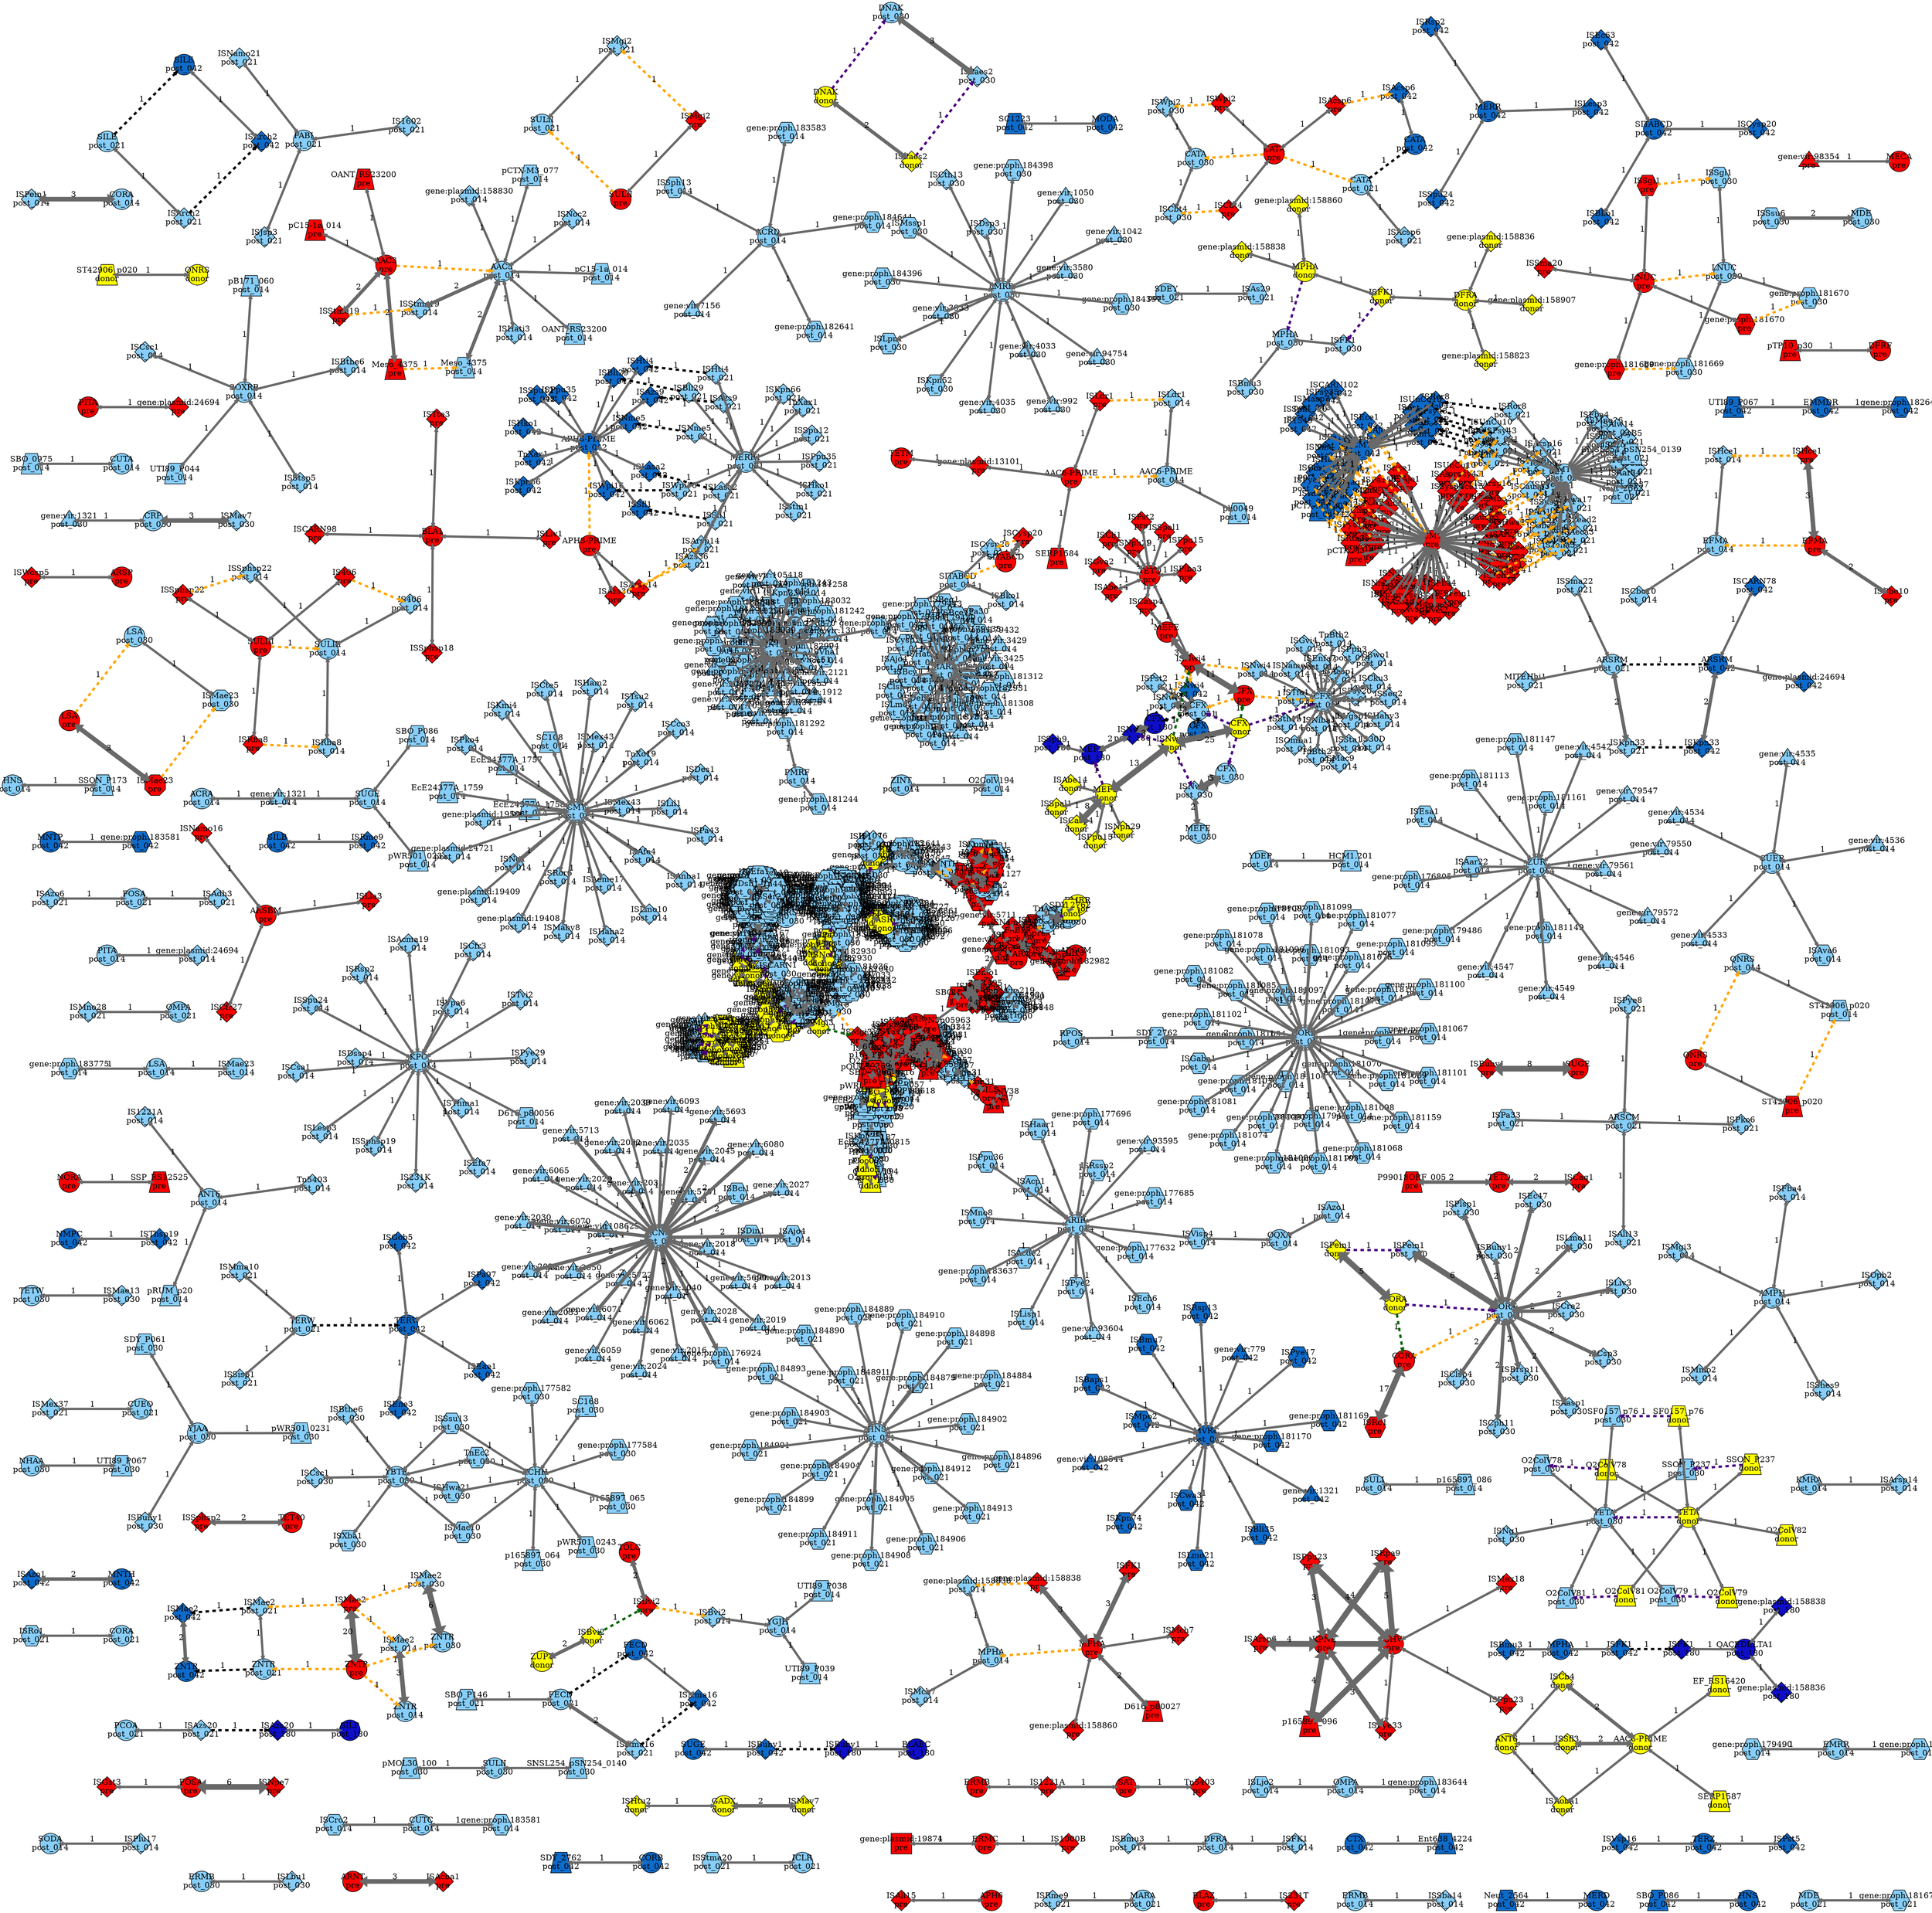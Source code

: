 digraph G {
  layout=sfdp;
  node [style=filled];
  N_4136_MGE_14 [label="gene:vir:79572\npost_014", shape=triangle, fixedsize=true, width=0.5, height=0.5, fillcolor="#87CEFA"]
  N_4128_MGE_14 [label="gene:vir:79561\npost_014", shape=triangle, fixedsize=true, width=0.5, height=0.5, fillcolor="#87CEFA"]
  N_4121_MGE_14 [label="gene:vir:79550\npost_014", shape=triangle, fixedsize=true, width=0.5, height=0.5, fillcolor="#87CEFA"]
  N_4120_MGE_14 [label="gene:vir:79547\npost_014", shape=triangle, fixedsize=true, width=0.5, height=0.5, fillcolor="#87CEFA"]
  N_4013_MGE_14 [label="gene:vir:4542\npost_014", shape=triangle, fixedsize=true, width=0.5, height=0.5, fillcolor="#87CEFA"]
  N_3388_MGE_14 [label="gene:proph:181161\npost_014", shape=hexagon, fixedsize=true, width=0.5, height=0.5, fillcolor="#87CEFA"]
  N_3378_MGE_14 [label="gene:proph:181147\npost_014", shape=hexagon, fixedsize=true, width=0.5, height=0.5, fillcolor="#87CEFA"]
  N_3361_MGE_14 [label="gene:proph:181113\npost_014", shape=hexagon, fixedsize=true, width=0.5, height=0.5, fillcolor="#87CEFA"]
  N_3297_MGE_14 [label="gene:proph:179486\npost_014", shape=hexagon, fixedsize=true, width=0.5, height=0.5, fillcolor="#87CEFA"]
  N_3094_MGE_14 [label="gene:proph:176805\npost_014", shape=hexagon, fixedsize=true, width=0.5, height=0.5, fillcolor="#87CEFA"]
  N_3090_MGE_14 [label="ISEsa1\npost_014", shape=hexagon, fixedsize=true, width=0.5, height=0.5, fillcolor="#87CEFA"]
  N_2810_MGE_14 [label="ISAar22\npost_014", shape=hexagon, fixedsize=true, width=0.5, height=0.5, fillcolor="#87CEFA"]
  N_1534_MGE_42 [label="ISMae2\npost_042", shape=diamond, fixedsize=true, width=0.5, height=0.5, fillcolor="#0d6bcaff"]
  N_1534_MGE_14 [label="ISMae2\npost_014", shape=diamond, fixedsize=true, width=0.5, height=0.5, fillcolor="#87CEFA"]
  N_270_ARG_21 [label="ZNTR\npost_021", shape=circle, fixedsize=true, width=0.5, height=0.5, fillcolor="#87CEFA"]
  N_270_ARG_0 [label="ZNTR\npre", shape=circle, fixedsize=true, width=0.5, height=0.5, fillcolor="red"]
  N_1218_MGE_14 [label="O2ColV194\npost_014", shape=trapezium, fixedsize=true, width=0.5, height=0.5, fillcolor="#87CEFA"]
  N_2039_MGE_30 [label="pWR501_0231\npost_030", shape=trapezium, fixedsize=true, width=0.5, height=0.5, fillcolor="#87CEFA"]
  N_1046_MGE_30 [label="SDY_P061\npost_030", shape=trapezium, fixedsize=true, width=0.5, height=0.5, fillcolor="#87CEFA"]
  N_1034_MGE_30 [label="ISBuhy1\npost_030", shape=diamond, fixedsize=true, width=0.5, height=0.5, fillcolor="#87CEFA"]
  N_1177_MGE_30 [label="ISNml4\npost_030", shape=diamond, fixedsize=true, width=0.5, height=0.5, fillcolor="#87CEFA"]
  N_1160_MGE_30 [label="LH0187\npost_030", shape=trapezium, fixedsize=true, width=0.5, height=0.5, fillcolor="#87CEFA"]
  N_263_ARG_30 [label="YGJH\npost_030", shape=circle, fixedsize=true, width=0.5, height=0.5, fillcolor="#87CEFA"]
  N_1239_MGE_14 [label="ISBvi2\npost_014", shape=diamond, fixedsize=true, width=0.5, height=0.5, fillcolor="#87CEFA"]
  N_263_ARG_14 [label="YGJH\npost_014", shape=circle, fixedsize=true, width=0.5, height=0.5, fillcolor="#87CEFA"]
  N_1945_MGE_14 [label="HCM1.201\npost_014", shape=trapezium, fixedsize=true, width=0.5, height=0.5, fillcolor="#87CEFA"]
  N_3488_MGE_30 [label="gene:proph:182930\npost_030", shape=hexagon, fixedsize=true, width=0.5, height=0.5, fillcolor="#87CEFA"]
  N_3199_MGE_30 [label="gene:proph:177577\npost_030", shape=hexagon, fixedsize=true, width=0.5, height=0.5, fillcolor="#87CEFA"]
  N_2777_MGE_30 [label="ISMch1\npost_030", shape=hexagon, fixedsize=true, width=0.5, height=0.5, fillcolor="#87CEFA"]
  N_3488_MGE_1000 [label="gene:proph:182930\ndonor", shape=hexagon, fixedsize=true, width=0.5, height=0.5, fillcolor="yellow"]
  N_3201_MGE_30 [label="gene:proph:177584\npost_030", shape=hexagon, fixedsize=true, width=0.5, height=0.5, fillcolor="#87CEFA"]
  N_2040_MGE_30 [label="pWR501_0243\npost_030", shape=trapezium, fixedsize=true, width=0.5, height=0.5, fillcolor="#87CEFA"]
  N_1832_MGE_30 [label="p165897_065\npost_030", shape=trapezium, fixedsize=true, width=0.5, height=0.5, fillcolor="#87CEFA"]
  N_1831_MGE_30 [label="p165897_064\npost_030", shape=trapezium, fixedsize=true, width=0.5, height=0.5, fillcolor="#87CEFA"]
  N_1100_MGE_30 [label="SC168\npost_030", shape=trapezium, fixedsize=true, width=0.5, height=0.5, fillcolor="#87CEFA"]
  N_259_ARG_30 [label="YCHH\npost_030", shape=circle, fixedsize=true, width=0.5, height=0.5, fillcolor="#87CEFA"]
  N_2711_MGE_30 [label="ISXba1\npost_030", shape=hexagon, fixedsize=true, width=0.5, height=0.5, fillcolor="#87CEFA"]
  N_2628_MGE_30 [label="ISMac10\npost_030", shape=hexagon, fixedsize=true, width=0.5, height=0.5, fillcolor="#87CEFA"]
  N_2627_MGE_30 [label="ISSsu13\npost_030", shape=hexagon, fixedsize=true, width=0.5, height=0.5, fillcolor="#87CEFA"]
  N_2616_MGE_30 [label="ISHwa21\npost_030", shape=hexagon, fixedsize=true, width=0.5, height=0.5, fillcolor="#87CEFA"]
  N_1239_MGE_0 [label="ISBvi2\npre", shape=diamond, fixedsize=true, width=0.5, height=0.5, fillcolor="red"]
  N_251_ARG_0 [label="TOLC\npre", shape=circle, fixedsize=true, width=0.5, height=0.5, fillcolor="red"]
  N_1448_MGE_0 [label="ISAbe14\npre", shape=diamond, fixedsize=true, width=0.5, height=0.5, fillcolor="red"]
  N_1447_MGE_0 [label="ISClj1\npre", shape=diamond, fixedsize=true, width=0.5, height=0.5, fillcolor="red"]
  N_1444_MGE_0 [label="ISSpal1\npre", shape=diamond, fixedsize=true, width=0.5, height=0.5, fillcolor="red"]
  N_1443_MGE_0 [label="ISGva2\npre", shape=diamond, fixedsize=true, width=0.5, height=0.5, fillcolor="red"]
  N_1441_MGE_0 [label="ISPlba3\npre", shape=diamond, fixedsize=true, width=0.5, height=0.5, fillcolor="red"]
  N_247_ARG_0 [label="TETQ\npre", shape=circle, fixedsize=true, width=0.5, height=0.5, fillcolor="red"]
  N_245_ARG_0 [label="TETM\npre", shape=circle, fixedsize=true, width=0.5, height=0.5, fillcolor="red"]
  N_1408_MGE_0 [label="ISCaq1\npre", shape=diamond, fixedsize=true, width=0.5, height=0.5, fillcolor="red"]
  N_244_ARG_0 [label="TETD\npre", shape=circle, fixedsize=true, width=0.5, height=0.5, fillcolor="red"]
  N_1440_MGE_0 [label="ISPpu15\npre", shape=diamond, fixedsize=true, width=0.5, height=0.5, fillcolor="red"]
  N_1496_MGE_30 [label="ISNg1\npost_030", shape=diamond, fixedsize=true, width=0.5, height=0.5, fillcolor="#87CEFA"]
  N_1203_MGE_30 [label="SSON_P237\npost_030", shape=trapezium, fixedsize=true, width=0.5, height=0.5, fillcolor="#87CEFA"]
  N_2101_MGE_1000 [label="SF0157_p76\ndonor", shape=trapezium, fixedsize=true, width=0.5, height=0.5, fillcolor="yellow"]
  N_1282_MGE_1000 [label="O2ColV81\ndonor", shape=trapezium, fixedsize=true, width=0.5, height=0.5, fillcolor="yellow"]
  N_1203_MGE_1000 [label="SSON_P237\ndonor", shape=trapezium, fixedsize=true, width=0.5, height=0.5, fillcolor="yellow"]
  N_1768_MGE_30 [label="ISBthe6\npost_030", shape=diamond, fixedsize=true, width=0.5, height=0.5, fillcolor="#87CEFA"]
  N_1592_MGE_42 [label="ISPa97\npost_042", shape=diamond, fixedsize=true, width=0.5, height=0.5, fillcolor="#0d6bcaff"]
  N_1591_MGE_42 [label="ISGob5\npost_042", shape=diamond, fixedsize=true, width=0.5, height=0.5, fillcolor="#0d6bcaff"]
  N_1656_MGE_21 [label="ISMma10\npost_021", shape=diamond, fixedsize=true, width=0.5, height=0.5, fillcolor="#87CEFA"]
  N_1655_MGE_21 [label="ISSisp1\npost_021", shape=diamond, fixedsize=true, width=0.5, height=0.5, fillcolor="#87CEFA"]
  N_237_ARG_42 [label="TERW\npost_042", shape=circle, fixedsize=true, width=0.5, height=0.5, fillcolor="#0d6bcaff"]
  N_2333_MGE_0 [label="ISPa111\npre", shape=diamond, fixedsize=true, width=0.5, height=0.5, fillcolor="red"]
  N_2329_MGE_0 [label="ISMtsp8\npre", shape=diamond, fixedsize=true, width=0.5, height=0.5, fillcolor="red"]
  N_234_ARG_0 [label="TEM\npre", shape=circle, fixedsize=true, width=0.5, height=0.5, fillcolor="red"]
  N_1092_MGE_0 [label="IS406\npre", shape=diamond, fixedsize=true, width=0.5, height=0.5, fillcolor="red"]
  N_232_ARG_0 [label="SULIII\npre", shape=circle, fixedsize=true, width=0.5, height=0.5, fillcolor="red"]
  N_2322_MGE_30 [label="SNSL254_pSN254_0140\npost_030", shape=trapezium, fixedsize=true, width=0.5, height=0.5, fillcolor="#87CEFA"]
  N_1305_MGE_30 [label="pMOL30_100\npost_030", shape=trapezium, fixedsize=true, width=0.5, height=0.5, fillcolor="#87CEFA"]
  N_1378_MGE_21 [label="ISMgi2\npost_021", shape=diamond, fixedsize=true, width=0.5, height=0.5, fillcolor="#87CEFA"]
  N_1378_MGE_0 [label="ISMgi2\npre", shape=diamond, fixedsize=true, width=0.5, height=0.5, fillcolor="red"]
  N_231_ARG_21 [label="SULII\npost_021", shape=circle, fixedsize=true, width=0.5, height=0.5, fillcolor="#87CEFA"]
  N_1837_MGE_14 [label="p165897_086\npost_014", shape=trapezium, fixedsize=true, width=0.5, height=0.5, fillcolor="#87CEFA"]
  N_1034_MGE_42 [label="ISBuhy1\npost_042", shape=diamond, fixedsize=true, width=0.5, height=0.5, fillcolor="#0d6bcaff"]
  N_229_ARG_42 [label="SUGE\npost_042", shape=circle, fixedsize=true, width=0.5, height=0.5, fillcolor="#0d6bcaff"]
  N_229_ARG_14 [label="SUGE\npost_014", shape=circle, fixedsize=true, width=0.5, height=0.5, fillcolor="#87CEFA"]
  N_229_ARG_0 [label="SUGE\npre", shape=circle, fixedsize=true, width=0.5, height=0.5, fillcolor="red"]
  N_1799_MGE_14 [label="pB171_060\npost_014", shape=trapezium, fixedsize=true, width=0.5, height=0.5, fillcolor="#87CEFA"]
  N_1725_MGE_14 [label="ISCsc1\npost_014", shape=diamond, fixedsize=true, width=0.5, height=0.5, fillcolor="#87CEFA"]
  N_1136_MGE_14 [label="UTI89_P044\npost_014", shape=trapezium, fixedsize=true, width=0.5, height=0.5, fillcolor="#87CEFA"]
  N_228_ARG_14 [label="SOXRB\npost_014", shape=circle, fixedsize=true, width=0.5, height=0.5, fillcolor="#87CEFA"]
  N_1847_MGE_42 [label="ISCysp20\npost_042", shape=diamond, fixedsize=true, width=0.5, height=0.5, fillcolor="#0d6bcaff"]
  N_1846_MGE_42 [label="ISEc63\npost_042", shape=diamond, fixedsize=true, width=0.5, height=0.5, fillcolor="#0d6bcaff"]
  N_1848_MGE_14 [label="ISBko1\npost_014", shape=diamond, fixedsize=true, width=0.5, height=0.5, fillcolor="#87CEFA"]
  N_1847_MGE_0 [label="ISCysp20\npre", shape=diamond, fixedsize=true, width=0.5, height=0.5, fillcolor="red"]
  N_231_ARG_0 [label="SULII\npre", shape=circle, fixedsize=true, width=0.5, height=0.5, fillcolor="red"]
  N_223_ARG_14 [label="SITABCD\npost_014", shape=circle, fixedsize=true, width=0.5, height=0.5, fillcolor="#87CEFA"]
  N_223_ARG_0 [label="SITABCD\npre", shape=circle, fixedsize=true, width=0.5, height=0.5, fillcolor="red"]
  N_1434_MGE_0 [label="ISKpn31\npre", shape=diamond, fixedsize=true, width=0.5, height=0.5, fillcolor="red"]
  N_1243_MGE_0 [label="O2ColV38\npre", shape=trapezium, fixedsize=true, width=0.5, height=0.5, fillcolor="red"]
  N_1242_MGE_0 [label="O2ColV37\npre", shape=trapezium, fixedsize=true, width=0.5, height=0.5, fillcolor="red"]
  N_230_ARG_14 [label="SULI\npost_014", shape=circle, fixedsize=true, width=0.5, height=0.5, fillcolor="#87CEFA"]
  N_222_ARG_0 [label="SILS\npre", shape=circle, fixedsize=true, width=0.5, height=0.5, fillcolor="red"]
  N_1611_MGE_180 [label="ISAzs20\npost_180", shape=diamond, fixedsize=true, width=0.5, height=0.5, fillcolor="#0e0ecbff"]
  N_1609_MGE_42 [label="ISArch2\npost_042", shape=diamond, fixedsize=true, width=0.5, height=0.5, fillcolor="#0d6bcaff"]
  N_219_ARG_21 [label="SILE\npost_021", shape=circle, fixedsize=true, width=0.5, height=0.5, fillcolor="#87CEFA"]
  N_2045_MGE_14 [label="CP0107\npost_014", shape=trapezium, fixedsize=true, width=0.5, height=0.5, fillcolor="#87CEFA"]
  N_1722_MGE_14 [label="ISWpi1\npost_014", shape=diamond, fixedsize=true, width=0.5, height=0.5, fillcolor="#87CEFA"]
  N_1442_MGE_0 [label="ISNph29\npre", shape=diamond, fixedsize=true, width=0.5, height=0.5, fillcolor="red"]
  N_1434_MGE_14 [label="ISKpn31\npost_014", shape=diamond, fixedsize=true, width=0.5, height=0.5, fillcolor="#87CEFA"]
  N_2151_MGE_0 [label="KPN_pKPN3p05957\npre", shape=trapezium, fixedsize=true, width=0.5, height=0.5, fillcolor="red"]
  N_1611_MGE_0 [label="ISAzs20\npre", shape=diamond, fixedsize=true, width=0.5, height=0.5, fillcolor="red"]
  N_218_ARG_14 [label="SILC\npost_014", shape=circle, fixedsize=true, width=0.5, height=0.5, fillcolor="#87CEFA"]
  N_2432_MGE_42 [label="ISRme9\npost_042", shape=diamond, fixedsize=true, width=0.5, height=0.5, fillcolor="#0d6bcaff"]
  N_2078_MGE_0 [label="ISMex18\npre", shape=diamond, fixedsize=true, width=0.5, height=0.5, fillcolor="red"]
  N_2073_MGE_0 [label="ISPpu23\npre", shape=diamond, fixedsize=true, width=0.5, height=0.5, fillcolor="red"]
  N_215_ARG_0 [label="SHV\npre", shape=circle, fixedsize=true, width=0.5, height=0.5, fillcolor="red"]
  N_2762_MGE_21 [label="ISAs29\npost_021", shape=hexagon, fixedsize=true, width=0.5, height=0.5, fillcolor="#87CEFA"]
  N_1777_MGE_0 [label="Tn5403\npre", shape=diamond, fixedsize=true, width=0.5, height=0.5, fillcolor="red"]
  N_213_ARG_0 [label="SAT\npre", shape=circle, fixedsize=true, width=0.5, height=0.5, fillcolor="red"]
  N_206_ARG_30 [label="RPOS\npost_030", shape=circle, fixedsize=true, width=0.5, height=0.5, fillcolor="#87CEFA"]
  N_2319_MGE_21 [label="ISPye26\npost_021", shape=diamond, fixedsize=true, width=0.5, height=0.5, fillcolor="#87CEFA"]
  N_2315_MGE_21 [label="ISAs10\npost_021", shape=diamond, fixedsize=true, width=0.5, height=0.5, fillcolor="#87CEFA"]
  N_2299_MGE_21 [label="ISFba4\npost_021", shape=diamond, fixedsize=true, width=0.5, height=0.5, fillcolor="#87CEFA"]
  N_2298_MGE_21 [label="ISEcret7\npost_021", shape=diamond, fixedsize=true, width=0.5, height=0.5, fillcolor="#87CEFA"]
  N_2297_MGE_21 [label="ISAlw22\npost_021", shape=diamond, fixedsize=true, width=0.5, height=0.5, fillcolor="#87CEFA"]
  N_2296_MGE_21 [label="ISCausp3\npost_021", shape=diamond, fixedsize=true, width=0.5, height=0.5, fillcolor="#87CEFA"]
  N_2295_MGE_21 [label="ISArsp16\npost_021", shape=diamond, fixedsize=true, width=0.5, height=0.5, fillcolor="#87CEFA"]
  N_2294_MGE_21 [label="ISSysp4\npost_021", shape=diamond, fixedsize=true, width=0.5, height=0.5, fillcolor="#87CEFA"]
  N_2292_MGE_21 [label="ISRm10-1\npost_021", shape=diamond, fixedsize=true, width=0.5, height=0.5, fillcolor="#87CEFA"]
  N_2288_MGE_21 [label="ISMno26\npost_021", shape=diamond, fixedsize=true, width=0.5, height=0.5, fillcolor="#87CEFA"]
  N_2287_MGE_21 [label="ISRor8\npost_021", shape=diamond, fixedsize=true, width=0.5, height=0.5, fillcolor="#87CEFA"]
  N_2286_MGE_21 [label="ISLead2\npost_021", shape=diamond, fixedsize=true, width=0.5, height=0.5, fillcolor="#87CEFA"]
  N_2283_MGE_21 [label="ISAs16\npost_021", shape=diamond, fixedsize=true, width=0.5, height=0.5, fillcolor="#87CEFA"]
  N_2277_MGE_21 [label="ISUnCu10\npost_021", shape=diamond, fixedsize=true, width=0.5, height=0.5, fillcolor="#87CEFA"]
  N_2271_MGE_21 [label="ISGba3\npost_021", shape=diamond, fixedsize=true, width=0.5, height=0.5, fillcolor="#87CEFA"]
  N_2270_MGE_21 [label="ISPsy35\npost_021", shape=diamond, fixedsize=true, width=0.5, height=0.5, fillcolor="#87CEFA"]
  N_2264_MGE_21 [label="ISSma10\npost_021", shape=diamond, fixedsize=true, width=0.5, height=0.5, fillcolor="#87CEFA"]
  N_2263_MGE_21 [label="ISPein1\npost_021", shape=diamond, fixedsize=true, width=0.5, height=0.5, fillcolor="#87CEFA"]
  N_2083_MGE_21 [label="ISPsy37\npost_021", shape=diamond, fixedsize=true, width=0.5, height=0.5, fillcolor="#87CEFA"]
  N_1401_MGE_21 [label="ISSm3\npost_021", shape=diamond, fixedsize=true, width=0.5, height=0.5, fillcolor="#87CEFA"]
  N_1396_MGE_21 [label="ISArsp6\npost_021", shape=diamond, fixedsize=true, width=0.5, height=0.5, fillcolor="#87CEFA"]
  N_1311_MGE_21 [label="Neut_2562\npost_021", shape=trapezium, fixedsize=true, width=0.5, height=0.5, fillcolor="#87CEFA"]
  N_1024_MGE_21 [label="ISAzo13\npost_021", shape=diamond, fixedsize=true, width=0.5, height=0.5, fillcolor="#87CEFA"]
  N_231_ARG_30 [label="SULII\npost_030", shape=circle, fixedsize=true, width=0.5, height=0.5, fillcolor="#87CEFA"]
  N_203_ARG_21 [label="RMTC\npost_021", shape=circle, fixedsize=true, width=0.5, height=0.5, fillcolor="#87CEFA"]
  N_4099_MGE_14 [label="gene:vir:6093\npost_014", shape=triangle, fixedsize=true, width=0.5, height=0.5, fillcolor="#87CEFA"]
  N_4092_MGE_14 [label="gene:vir:6080\npost_014", shape=triangle, fixedsize=true, width=0.5, height=0.5, fillcolor="#87CEFA"]
  N_4046_MGE_14 [label="gene:vir:5701\npost_014", shape=triangle, fixedsize=true, width=0.5, height=0.5, fillcolor="#87CEFA"]
  N_4041_MGE_14 [label="gene:vir:5693\npost_014", shape=triangle, fixedsize=true, width=0.5, height=0.5, fillcolor="#87CEFA"]
  N_3871_MGE_14 [label="gene:vir:2045\npost_014", shape=triangle, fixedsize=true, width=0.5, height=0.5, fillcolor="#87CEFA"]
  N_3865_MGE_14 [label="gene:vir:2039\npost_014", shape=triangle, fixedsize=true, width=0.5, height=0.5, fillcolor="#87CEFA"]
  N_3862_MGE_14 [label="gene:vir:2035\npost_014", shape=triangle, fixedsize=true, width=0.5, height=0.5, fillcolor="#87CEFA"]
  N_3860_MGE_14 [label="gene:vir:2032\npost_014", shape=triangle, fixedsize=true, width=0.5, height=0.5, fillcolor="#87CEFA"]
  N_3856_MGE_14 [label="gene:vir:2028\npost_014", shape=triangle, fixedsize=true, width=0.5, height=0.5, fillcolor="#87CEFA"]
  N_3848_MGE_14 [label="gene:vir:2019\npost_014", shape=triangle, fixedsize=true, width=0.5, height=0.5, fillcolor="#87CEFA"]
  N_3847_MGE_14 [label="gene:vir:2018\npost_014", shape=triangle, fixedsize=true, width=0.5, height=0.5, fillcolor="#87CEFA"]
  N_3842_MGE_14 [label="gene:vir:2013\npost_014", shape=triangle, fixedsize=true, width=0.5, height=0.5, fillcolor="#87CEFA"]
  N_2550_MGE_14 [label="ISAjo4\npost_014", shape=hexagon, fixedsize=true, width=0.5, height=0.5, fillcolor="#87CEFA"]
  N_2549_MGE_14 [label="ISBci1\npost_014", shape=hexagon, fixedsize=true, width=0.5, height=0.5, fillcolor="#87CEFA"]
  N_3898_MGE_1000 [label="gene:vir:3271\ndonor", shape=triangle, fixedsize=true, width=0.5, height=0.5, fillcolor="yellow"]
  N_2548_MGE_14 [label="ISDin1\npost_014", shape=hexagon, fixedsize=true, width=0.5, height=0.5, fillcolor="#87CEFA"]
  N_3895_MGE_1000 [label="gene:vir:2883\ndonor", shape=triangle, fixedsize=true, width=0.5, height=0.5, fillcolor="yellow"]
  N_3703_MGE_1000 [label="gene:vir:104426\ndonor", shape=triangle, fixedsize=true, width=0.5, height=0.5, fillcolor="yellow"]
  N_3392_MGE_1000 [label="gene:proph:181166\ndonor", shape=hexagon, fixedsize=true, width=0.5, height=0.5, fillcolor="yellow"]
  N_1134_MGE_14 [label="UTI89_P038\npost_014", shape=trapezium, fixedsize=true, width=0.5, height=0.5, fillcolor="#87CEFA"]
  N_3062_MGE_1000 [label="ISLbp4\ndonor", shape=hexagon, fixedsize=true, width=0.5, height=0.5, fillcolor="yellow"]
  N_202_ARG_1000 [label="RCNR\ndonor", shape=circle, fixedsize=true, width=0.5, height=0.5, fillcolor="yellow"]
  N_2029_MGE_14 [label="ST42906_p020\npost_014", shape=trapezium, fixedsize=true, width=0.5, height=0.5, fillcolor="#87CEFA"]
  N_240_ARG_0 [label="TET40\npre", shape=circle, fixedsize=true, width=0.5, height=0.5, fillcolor="red"]
  N_3922_MGE_1000 [label="gene:vir:3472\ndonor", shape=triangle, fixedsize=true, width=0.5, height=0.5, fillcolor="yellow"]
  N_200_ARG_14 [label="QNRS\npost_014", shape=circle, fixedsize=true, width=0.5, height=0.5, fillcolor="#87CEFA"]
  N_200_ARG_1000 [label="QNRS\ndonor", shape=circle, fixedsize=true, width=0.5, height=0.5, fillcolor="yellow"]
  N_4101_MGE_30 [label="gene:vir:7156\npost_030", shape=triangle, fixedsize=true, width=0.5, height=0.5, fillcolor="#87CEFA"]
  N_1055_MGE_30 [label="ISKpn28\npost_030", shape=diamond, fixedsize=true, width=0.5, height=0.5, fillcolor="#87CEFA"]
  N_3556_MGE_30 [label="gene:proph:183597\npost_030", shape=hexagon, fixedsize=true, width=0.5, height=0.5, fillcolor="#87CEFA"]
  N_3555_MGE_30 [label="gene:proph:183583\npost_030", shape=hexagon, fixedsize=true, width=0.5, height=0.5, fillcolor="#87CEFA"]
  N_3199_MGE_1000 [label="gene:proph:177577\ndonor", shape=hexagon, fixedsize=true, width=0.5, height=0.5, fillcolor="yellow"]
  N_3436_MGE_30 [label="gene:proph:181243\npost_030", shape=hexagon, fixedsize=true, width=0.5, height=0.5, fillcolor="#87CEFA"]
  N_206_ARG_14 [label="RPOS\npost_014", shape=circle, fixedsize=true, width=0.5, height=0.5, fillcolor="#87CEFA"]
  N_2641_MGE_30 [label="ISSph13\npost_030", shape=hexagon, fixedsize=true, width=0.5, height=0.5, fillcolor="#87CEFA"]
  N_3437_MGE_14 [label="gene:proph:181244\npost_014", shape=hexagon, fixedsize=true, width=0.5, height=0.5, fillcolor="#87CEFA"]
  N_192_ARG_14 [label="PMRF\npost_014", shape=circle, fixedsize=true, width=0.5, height=0.5, fillcolor="#87CEFA"]
  N_1986_MGE_14 [label="gene:plasmid:24694\npost_014", shape=diamond, fixedsize=true, width=0.5, height=0.5, fillcolor="#87CEFA"]
  N_191_ARG_14 [label="PITA\npost_014", shape=circle, fixedsize=true, width=0.5, height=0.5, fillcolor="#87CEFA"]
  N_1986_MGE_0 [label="gene:plasmid:24694\npre", shape=diamond, fixedsize=true, width=0.5, height=0.5, fillcolor="red"]
  N_191_ARG_0 [label="PITA\npre", shape=circle, fixedsize=true, width=0.5, height=0.5, fillcolor="red"]
  N_1611_MGE_21 [label="ISAzs20\npost_021", shape=diamond, fixedsize=true, width=0.5, height=0.5, fillcolor="#87CEFA"]
  N_187_ARG_21 [label="PCOA\npost_021", shape=circle, fixedsize=true, width=0.5, height=0.5, fillcolor="#87CEFA"]
  N_2727_MGE_14 [label="ISAzo1\npost_014", shape=hexagon, fixedsize=true, width=0.5, height=0.5, fillcolor="#87CEFA"]
  N_176_ARG_14 [label="OQXA\npost_014", shape=circle, fixedsize=true, width=0.5, height=0.5, fillcolor="#87CEFA"]
  N_4200_MGE_0 [label="gene:vir:98552\npre", shape=triangle, fixedsize=true, width=0.5, height=0.5, fillcolor="red"]
  N_176_ARG_0 [label="OQXA\npre", shape=circle, fixedsize=true, width=0.5, height=0.5, fillcolor="red"]
  N_171_ARG_21 [label="OMPA\npost_021", shape=circle, fixedsize=true, width=0.5, height=0.5, fillcolor="#87CEFA"]
  N_3569_MGE_14 [label="gene:proph:183644\npost_014", shape=hexagon, fixedsize=true, width=0.5, height=0.5, fillcolor="#87CEFA"]
  N_170_ARG_0 [label="OMP37\npre", shape=circle, fixedsize=true, width=0.5, height=0.5, fillcolor="red"]
  N_1039_MGE_0 [label="SSP_RS12525\npre", shape=trapezium, fixedsize=true, width=0.5, height=0.5, fillcolor="red"]
  N_1921_MGE_42 [label="ISThsp19\npost_042", shape=diamond, fixedsize=true, width=0.5, height=0.5, fillcolor="#0d6bcaff"]
  N_2559_MGE_14 [label="ISCul1\npost_014", shape=hexagon, fixedsize=true, width=0.5, height=0.5, fillcolor="#87CEFA"]
  N_2571_MGE_0 [label="ISHati3\npre", shape=hexagon, fixedsize=true, width=0.5, height=0.5, fillcolor="red"]
  N_2444_MGE_0 [label="ISEnfa2\npre", shape=hexagon, fixedsize=true, width=0.5, height=0.5, fillcolor="red"]
  N_3855_MGE_14 [label="gene:vir:2027\npost_014", shape=triangle, fixedsize=true, width=0.5, height=0.5, fillcolor="#87CEFA"]
  N_3919_MGE_30 [label="gene:vir:3434\npost_030", shape=triangle, fixedsize=true, width=0.5, height=0.5, fillcolor="#87CEFA"]
  N_3918_MGE_30 [label="gene:vir:3433\npost_030", shape=triangle, fixedsize=true, width=0.5, height=0.5, fillcolor="#87CEFA"]
  N_3917_MGE_30 [label="gene:vir:3432\npost_030", shape=triangle, fixedsize=true, width=0.5, height=0.5, fillcolor="#87CEFA"]
  N_3852_MGE_14 [label="gene:vir:2024\npost_014", shape=triangle, fixedsize=true, width=0.5, height=0.5, fillcolor="#87CEFA"]
  N_3916_MGE_30 [label="gene:vir:3431\npost_030", shape=triangle, fixedsize=true, width=0.5, height=0.5, fillcolor="#87CEFA"]
  N_3910_MGE_30 [label="gene:vir:3425\npost_030", shape=triangle, fixedsize=true, width=0.5, height=0.5, fillcolor="#87CEFA"]
  N_3845_MGE_14 [label="gene:vir:2016\npost_014", shape=triangle, fixedsize=true, width=0.5, height=0.5, fillcolor="#87CEFA"]
  N_3909_MGE_30 [label="gene:vir:3424\npost_030", shape=triangle, fixedsize=true, width=0.5, height=0.5, fillcolor="#87CEFA"]
  N_3693_MGE_30 [label="gene:vir:104392\npost_030", shape=triangle, fixedsize=true, width=0.5, height=0.5, fillcolor="#87CEFA"]
  N_3465_MGE_30 [label="gene:proph:181314\npost_030", shape=hexagon, fixedsize=true, width=0.5, height=0.5, fillcolor="#87CEFA"]
  N_3459_MGE_30 [label="gene:proph:181306\npost_030", shape=hexagon, fixedsize=true, width=0.5, height=0.5, fillcolor="#87CEFA"]
  N_3458_MGE_30 [label="gene:proph:181305\npost_030", shape=hexagon, fixedsize=true, width=0.5, height=0.5, fillcolor="#87CEFA"]
  N_3365_MGE_14 [label="gene:proph:181127\npost_014", shape=hexagon, fixedsize=true, width=0.5, height=0.5, fillcolor="#87CEFA"]
  N_3429_MGE_30 [label="gene:proph:181225\npost_030", shape=hexagon, fixedsize=true, width=0.5, height=0.5, fillcolor="#87CEFA"]
  N_3428_MGE_30 [label="gene:proph:181224\npost_030", shape=hexagon, fixedsize=true, width=0.5, height=0.5, fillcolor="#87CEFA"]
  N_3402_MGE_30 [label="gene:proph:181177\npost_030", shape=hexagon, fixedsize=true, width=0.5, height=0.5, fillcolor="#87CEFA"]
  N_3321_MGE_30 [label="gene:proph:181062\npost_030", shape=hexagon, fixedsize=true, width=0.5, height=0.5, fillcolor="#87CEFA"]
  N_3320_MGE_30 [label="gene:proph:181061\npost_030", shape=hexagon, fixedsize=true, width=0.5, height=0.5, fillcolor="#87CEFA"]
  N_3318_MGE_30 [label="gene:proph:181059\npost_030", shape=hexagon, fixedsize=true, width=0.5, height=0.5, fillcolor="#87CEFA"]
  N_3317_MGE_30 [label="gene:proph:181058\npost_030", shape=hexagon, fixedsize=true, width=0.5, height=0.5, fillcolor="#87CEFA"]
  N_3316_MGE_30 [label="gene:proph:181057\npost_030", shape=hexagon, fixedsize=true, width=0.5, height=0.5, fillcolor="#87CEFA"]
  N_3315_MGE_30 [label="gene:proph:181056\npost_030", shape=hexagon, fixedsize=true, width=0.5, height=0.5, fillcolor="#87CEFA"]
  N_3314_MGE_30 [label="gene:proph:181055\npost_030", shape=hexagon, fixedsize=true, width=0.5, height=0.5, fillcolor="#87CEFA"]
  N_3313_MGE_30 [label="gene:proph:181054\npost_030", shape=hexagon, fixedsize=true, width=0.5, height=0.5, fillcolor="#87CEFA"]
  N_3312_MGE_30 [label="gene:proph:181052\npost_030", shape=hexagon, fixedsize=true, width=0.5, height=0.5, fillcolor="#87CEFA"]
  N_3191_MGE_30 [label="gene:proph:177541\npost_030", shape=hexagon, fixedsize=true, width=0.5, height=0.5, fillcolor="#87CEFA"]
  N_3103_MGE_30 [label="gene:proph:176814\npost_030", shape=hexagon, fixedsize=true, width=0.5, height=0.5, fillcolor="#87CEFA"]
  N_3102_MGE_30 [label="gene:proph:176813\npost_030", shape=hexagon, fixedsize=true, width=0.5, height=0.5, fillcolor="#87CEFA"]
  N_3063_MGE_30 [label="ISKpn74\npost_030", shape=hexagon, fixedsize=true, width=0.5, height=0.5, fillcolor="#87CEFA"]
  N_3020_MGE_30 [label="ISTni1\npost_030", shape=hexagon, fixedsize=true, width=0.5, height=0.5, fillcolor="#87CEFA"]
  N_3009_MGE_30 [label="IS1122\npost_030", shape=hexagon, fixedsize=true, width=0.5, height=0.5, fillcolor="#87CEFA"]
  N_3006_MGE_30 [label="ISBli35\npost_030", shape=hexagon, fixedsize=true, width=0.5, height=0.5, fillcolor="#87CEFA"]
  N_2996_MGE_30 [label="ISRsp13\npost_030", shape=hexagon, fixedsize=true, width=0.5, height=0.5, fillcolor="#87CEFA"]
  N_2959_MGE_30 [label="ISBfun1\npost_030", shape=hexagon, fixedsize=true, width=0.5, height=0.5, fillcolor="#87CEFA"]
  N_2356_MGE_42 [label="Ent638_4224\npost_042", shape=trapezium, fixedsize=true, width=0.5, height=0.5, fillcolor="#0d6bcaff"]
  N_2468_MGE_14 [label="ISPep1\npost_014", shape=hexagon, fixedsize=true, width=0.5, height=0.5, fillcolor="#87CEFA"]
  N_1519_MGE_42 [label="ISRsp2\npost_042", shape=diamond, fixedsize=true, width=0.5, height=0.5, fillcolor="#0d6bcaff"]
  N_2330_MGE_0 [label="ISAtba1\npre", shape=diamond, fixedsize=true, width=0.5, height=0.5, fillcolor="red"]
  N_2328_MGE_0 [label="ISLre2\npre", shape=diamond, fixedsize=true, width=0.5, height=0.5, fillcolor="red"]
  N_3413_MGE_14 [label="gene:proph:181201\npost_014", shape=hexagon, fixedsize=true, width=0.5, height=0.5, fillcolor="#87CEFA"]
  N_2293_MGE_21 [label="ISTna1\npost_021", shape=diamond, fixedsize=true, width=0.5, height=0.5, fillcolor="#87CEFA"]
  N_2209_MGE_0 [label="ISWco1\npre", shape=diamond, fixedsize=true, width=0.5, height=0.5, fillcolor="red"]
  N_3324_MGE_14 [label="gene:proph:181068\npost_014", shape=hexagon, fixedsize=true, width=0.5, height=0.5, fillcolor="#87CEFA"]
  N_2159_MGE_0 [label="ISLsa2\npre", shape=diamond, fixedsize=true, width=0.5, height=0.5, fillcolor="red"]
  N_2135_MGE_14 [label="D616_p80056\npost_014", shape=trapezium, fixedsize=true, width=0.5, height=0.5, fillcolor="#87CEFA"]
  N_1917_MGE_0 [label="ISMme1\npre", shape=diamond, fixedsize=true, width=0.5, height=0.5, fillcolor="red"]
  N_2293_MGE_0 [label="ISTna1\npre", shape=diamond, fixedsize=true, width=0.5, height=0.5, fillcolor="red"]
  N_3554_MGE_42 [label="gene:proph:183581\npost_042", shape=hexagon, fixedsize=true, width=0.5, height=0.5, fillcolor="#0d6bcaff"]
  N_3289_MGE_14 [label="gene:proph:179474\npost_014", shape=hexagon, fixedsize=true, width=0.5, height=0.5, fillcolor="#87CEFA"]
  N_2269_MGE_0 [label="ISPsy43\npre", shape=diamond, fixedsize=true, width=0.5, height=0.5, fillcolor="red"]
  N_49_ARG_0 [label="CORB\npre", shape=circle, fixedsize=true, width=0.5, height=0.5, fillcolor="red"]
  N_153_ARG_42 [label="MPHA\npost_042", shape=circle, fixedsize=true, width=0.5, height=0.5, fillcolor="#0d6bcaff"]
  N_1960_MGE_30 [label="ISPein1\npost_030", shape=diamond, fixedsize=true, width=0.5, height=0.5, fillcolor="#87CEFA"]
  N_3291_MGE_1000 [label="gene:proph:179476\ndonor", shape=hexagon, fixedsize=true, width=0.5, height=0.5, fillcolor="yellow"]
  N_1725_MGE_30 [label="ISCsc1\npost_030", shape=diamond, fixedsize=true, width=0.5, height=0.5, fillcolor="#87CEFA"]
  N_1733_MGE_0 [label="ISMno34\npre", shape=diamond, fixedsize=true, width=0.5, height=0.5, fillcolor="red"]
  N_1232_MGE_30 [label="ISClsp4\npost_030", shape=diamond, fixedsize=true, width=0.5, height=0.5, fillcolor="#87CEFA"]
  N_3345_MGE_14 [label="gene:proph:181092\npost_014", shape=hexagon, fixedsize=true, width=0.5, height=0.5, fillcolor="#87CEFA"]
  N_1229_MGE_30 [label="ISBrsp11\npost_030", shape=diamond, fixedsize=true, width=0.5, height=0.5, fillcolor="#87CEFA"]
  N_1706_MGE_1000 [label="ISSfl3\ndonor", shape=diamond, fixedsize=true, width=0.5, height=0.5, fillcolor="yellow"]
  N_54_ARG_21 [label="CUEO\npost_021", shape=circle, fixedsize=true, width=0.5, height=0.5, fillcolor="#87CEFA"]
  N_90_ARG_14 [label="FECD\npost_014", shape=circle, fixedsize=true, width=0.5, height=0.5, fillcolor="#87CEFA"]
  N_1226_MGE_30 [label="ISCph11\npost_030", shape=diamond, fixedsize=true, width=0.5, height=0.5, fillcolor="#87CEFA"]
  N_2311_MGE_0 [label="ISAli3\npre", shape=diamond, fixedsize=true, width=0.5, height=0.5, fillcolor="red"]
  N_2096_MGE_14 [label="ISPlu17\npost_014", shape=diamond, fixedsize=true, width=0.5, height=0.5, fillcolor="#87CEFA"]
  N_1960_MGE_1000 [label="ISPein1\ndonor", shape=diamond, fixedsize=true, width=0.5, height=0.5, fillcolor="yellow"]
  N_3109_MGE_30 [label="gene:proph:176821\npost_030", shape=hexagon, fixedsize=true, width=0.5, height=0.5, fillcolor="#87CEFA"]
  N_2431_MGE_0 [label="IS1602\npre", shape=diamond, fixedsize=true, width=0.5, height=0.5, fillcolor="red"]
  N_48_ARG_30 [label="CORA\npost_030", shape=circle, fixedsize=true, width=0.5, height=0.5, fillcolor="#87CEFA"]
  N_2292_MGE_0 [label="ISRm10-1\npre", shape=diamond, fixedsize=true, width=0.5, height=0.5, fillcolor="red"]
  N_3441_MGE_14 [label="gene:proph:181258\npost_014", shape=hexagon, fixedsize=true, width=0.5, height=0.5, fillcolor="#87CEFA"]
  N_48_ARG_0 [label="CORA\npre", shape=circle, fixedsize=true, width=0.5, height=0.5, fillcolor="red"]
  N_2268_MGE_0 [label="ISHje2\npre", shape=diamond, fixedsize=true, width=0.5, height=0.5, fillcolor="red"]
  N_1279_MGE_30 [label="O2ColV78\npost_030", shape=trapezium, fixedsize=true, width=0.5, height=0.5, fillcolor="#87CEFA"]
  N_1215_MGE_14 [label="ISOpb2\npost_014", shape=diamond, fixedsize=true, width=0.5, height=0.5, fillcolor="#87CEFA"]
  N_2969_MGE_0 [label="ISAcur1\npre", shape=hexagon, fixedsize=true, width=0.5, height=0.5, fillcolor="red"]
  N_1590_MGE_42 [label="ISEhe3\npost_042", shape=diamond, fixedsize=true, width=0.5, height=0.5, fillcolor="#0d6bcaff"]
  N_4011_MGE_30 [label="gene:vir:4537\npost_030", shape=triangle, fixedsize=true, width=0.5, height=0.5, fillcolor="#87CEFA"]
  N_2822_MGE_30 [label="IS1550\npost_030", shape=hexagon, fixedsize=true, width=0.5, height=0.5, fillcolor="#87CEFA"]
  N_1589_MGE_42 [label="ISEae1\npost_042", shape=diamond, fixedsize=true, width=0.5, height=0.5, fillcolor="#0d6bcaff"]
  N_4074_MGE_14 [label="gene:vir:6062\npost_014", shape=triangle, fixedsize=true, width=0.5, height=0.5, fillcolor="#87CEFA"]
  N_4010_MGE_30 [label="gene:vir:4536\npost_030", shape=triangle, fixedsize=true, width=0.5, height=0.5, fillcolor="#87CEFA"]
  N_4071_MGE_14 [label="gene:vir:6059\npost_014", shape=triangle, fixedsize=true, width=0.5, height=0.5, fillcolor="#87CEFA"]
  N_4007_MGE_30 [label="gene:vir:4533\npost_030", shape=triangle, fixedsize=true, width=0.5, height=0.5, fillcolor="#87CEFA"]
  N_3471_MGE_30 [label="gene:proph:181322\npost_030", shape=hexagon, fixedsize=true, width=0.5, height=0.5, fillcolor="#87CEFA"]
  N_130_ARG_30 [label="MDE\npost_030", shape=circle, fixedsize=true, width=0.5, height=0.5, fillcolor="#87CEFA"]
  N_2312_MGE_42 [label="ISNma21\npost_042", shape=diamond, fixedsize=true, width=0.5, height=0.5, fillcolor="#0d6bcaff"]
  N_3469_MGE_30 [label="gene:proph:181318\npost_030", shape=hexagon, fixedsize=true, width=0.5, height=0.5, fillcolor="#87CEFA"]
  N_3533_MGE_14 [label="gene:proph:183032\npost_014", shape=hexagon, fixedsize=true, width=0.5, height=0.5, fillcolor="#87CEFA"]
  N_7_ARG_14 [label="ACRD\npost_014", shape=circle, fixedsize=true, width=0.5, height=0.5, fillcolor="#87CEFA"]
  N_71_ARG_30 [label="DSBC\npost_030", shape=circle, fixedsize=true, width=0.5, height=0.5, fillcolor="#87CEFA"]
  N_107_ARG_21 [label="HNS\npost_021", shape=circle, fixedsize=true, width=0.5, height=0.5, fillcolor="#87CEFA"]
  N_151_ARG_42 [label="MODA\npost_042", shape=circle, fixedsize=true, width=0.5, height=0.5, fillcolor="#0d6bcaff"]
  N_2885_MGE_30 [label="ISSma17\npost_030", shape=hexagon, fixedsize=true, width=0.5, height=0.5, fillcolor="#87CEFA"]
  N_48_ARG_1000 [label="CORA\ndonor", shape=circle, fixedsize=true, width=0.5, height=0.5, fillcolor="yellow"]
  N_4010_MGE_14 [label="gene:vir:4536\npost_014", shape=triangle, fixedsize=true, width=0.5, height=0.5, fillcolor="#87CEFA"]
  N_1744_MGE_14 [label="ISNma16\npost_014", shape=diamond, fixedsize=true, width=0.5, height=0.5, fillcolor="#87CEFA"]
  N_3341_MGE_30 [label="gene:proph:181087\npost_030", shape=hexagon, fixedsize=true, width=0.5, height=0.5, fillcolor="#87CEFA"]
  N_2440_MGE_42 [label="ISLmo21\npost_042", shape=hexagon, fixedsize=true, width=0.5, height=0.5, fillcolor="#0d6bcaff"]
  N_2468_MGE_30 [label="ISPep1\npost_030", shape=hexagon, fixedsize=true, width=0.5, height=0.5, fillcolor="#87CEFA"]
  N_48_ARG_14 [label="CORA\npost_014", shape=circle, fixedsize=true, width=0.5, height=0.5, fillcolor="#87CEFA"]
  N_4010_MGE_1000 [label="gene:vir:4536\ndonor", shape=triangle, fixedsize=true, width=0.5, height=0.5, fillcolor="yellow"]
  N_2076_MGE_42 [label="TnXax1\npost_042", shape=diamond, fixedsize=true, width=0.5, height=0.5, fillcolor="#0d6bcaff"]
  N_2272_MGE_21 [label="ISLasa2\npost_021", shape=diamond, fixedsize=true, width=0.5, height=0.5, fillcolor="#87CEFA"]
  N_4008_MGE_1000 [label="gene:vir:4534\ndonor", shape=triangle, fixedsize=true, width=0.5, height=0.5, fillcolor="yellow"]
  N_2226_MGE_0 [label="KPN_pKPN3p05895\npre", shape=trapezium, fixedsize=true, width=0.5, height=0.5, fillcolor="red"]
  N_1810_MGE_1000 [label="gene:plasmid:158823\ndonor", shape=diamond, fixedsize=true, width=0.5, height=0.5, fillcolor="yellow"]
  N_4007_MGE_1000 [label="gene:vir:4533\ndonor", shape=triangle, fixedsize=true, width=0.5, height=0.5, fillcolor="yellow"]
  N_1283_MGE_1000 [label="O2ColV82\ndonor", shape=trapezium, fixedsize=true, width=0.5, height=0.5, fillcolor="yellow"]
  N_3790_MGE_1000 [label="gene:vir:108544\ndonor", shape=triangle, fixedsize=true, width=0.5, height=0.5, fillcolor="yellow"]
  N_3361_MGE_1000 [label="gene:proph:181113\ndonor", shape=hexagon, fixedsize=true, width=0.5, height=0.5, fillcolor="yellow"]
  N_1750_MGE_0 [label="ISHam1\npre", shape=diamond, fixedsize=true, width=0.5, height=0.5, fillcolor="red"]
  N_2281_MGE_0 [label="ISCasp2\npre", shape=diamond, fixedsize=true, width=0.5, height=0.5, fillcolor="red"]
  N_5_ARG_14 [label="ACRA\npost_014", shape=circle, fixedsize=true, width=0.5, height=0.5, fillcolor="#87CEFA"]
  N_69_ARG_30 [label="DNAK\npost_030", shape=circle, fixedsize=true, width=0.5, height=0.5, fillcolor="#87CEFA"]
  N_149_ARG_42 [label="MNTP\npost_042", shape=circle, fixedsize=true, width=0.5, height=0.5, fillcolor="#0d6bcaff"]
  N_3341_MGE_1000 [label="gene:proph:181087\ndonor", shape=hexagon, fixedsize=true, width=0.5, height=0.5, fillcolor="yellow"]
  N_4052_MGE_30 [label="gene:vir:5709\npost_030", shape=triangle, fixedsize=true, width=0.5, height=0.5, fillcolor="#87CEFA"]
  N_3297_MGE_1000 [label="gene:proph:179486\ndonor", shape=hexagon, fixedsize=true, width=0.5, height=0.5, fillcolor="yellow"]
  N_2102_MGE_1000 [label="SF0157_p75\ndonor", shape=trapezium, fixedsize=true, width=0.5, height=0.5, fillcolor="yellow"]
  N_3292_MGE_1000 [label="gene:proph:179478\ndonor", shape=hexagon, fixedsize=true, width=0.5, height=0.5, fillcolor="yellow"]
  N_3290_MGE_1000 [label="gene:proph:179475\ndonor", shape=hexagon, fixedsize=true, width=0.5, height=0.5, fillcolor="yellow"]
  N_2039_MGE_14 [label="pWR501_0231\npost_014", shape=trapezium, fixedsize=true, width=0.5, height=0.5, fillcolor="#87CEFA"]
  N_1947_MGE_21 [label="ISAcsp6\npost_021", shape=diamond, fixedsize=true, width=0.5, height=0.5, fillcolor="#87CEFA"]
  N_3164_MGE_30 [label="gene:proph:176915\npost_030", shape=hexagon, fixedsize=true, width=0.5, height=0.5, fillcolor="#87CEFA"]
  N_2450_MGE_1000 [label="ISArsp11\ndonor", shape=hexagon, fixedsize=true, width=0.5, height=0.5, fillcolor="yellow"]
  N_2222_MGE_1000 [label="ISMmo2\ndonor", shape=diamond, fixedsize=true, width=0.5, height=0.5, fillcolor="yellow"]
  N_3387_MGE_14 [label="gene:proph:181159\npost_014", shape=hexagon, fixedsize=true, width=0.5, height=0.5, fillcolor="#87CEFA"]
  N_62_ARG_14 [label="CUTA\npost_014", shape=circle, fixedsize=true, width=0.5, height=0.5, fillcolor="#87CEFA"]
  N_126_ARG_30 [label="LSA\npost_030", shape=circle, fixedsize=true, width=0.5, height=0.5, fillcolor="#87CEFA"]
  N_2303_MGE_0 [label="ISChba4\npre", shape=diamond, fixedsize=true, width=0.5, height=0.5, fillcolor="red"]
  N_1234_MGE_30 [label="ISAasp1\npost_030", shape=diamond, fixedsize=true, width=0.5, height=0.5, fillcolor="#87CEFA"]
  N_3436_MGE_14 [label="gene:proph:181243\npost_014", shape=hexagon, fixedsize=true, width=0.5, height=0.5, fillcolor="#87CEFA"]
  N_3297_MGE_30 [label="gene:proph:179486\npost_030", shape=hexagon, fixedsize=true, width=0.5, height=0.5, fillcolor="#87CEFA"]
  N_2284_MGE_42 [label="ISSphsp20\npost_042", shape=diamond, fixedsize=true, width=0.5, height=0.5, fillcolor="#0d6bcaff"]
  N_3790_MGE_30 [label="gene:vir:108544\npost_030", shape=triangle, fixedsize=true, width=0.5, height=0.5, fillcolor="#87CEFA"]
  N_2585_MGE_30 [label="ISEc47\npost_030", shape=hexagon, fixedsize=true, width=0.5, height=0.5, fillcolor="#87CEFA"]
  N_1372_MGE_14 [label="ISAzo1\npost_014", shape=diamond, fixedsize=true, width=0.5, height=0.5, fillcolor="#87CEFA"]
  N_3426_MGE_30 [label="gene:proph:181222\npost_030", shape=hexagon, fixedsize=true, width=0.5, height=0.5, fillcolor="#87CEFA"]
  N_2308_MGE_21 [label="ISAar34\npost_021", shape=diamond, fixedsize=true, width=0.5, height=0.5, fillcolor="#87CEFA"]
  N_25_ARG_0 [label="ARSP\npre", shape=circle, fixedsize=true, width=0.5, height=0.5, fillcolor="red"]
  N_2245_MGE_0 [label="ISMbov5\npre", shape=diamond, fixedsize=true, width=0.5, height=0.5, fillcolor="red"]
  N_2799_MGE_30 [label="ISHaar1\npost_030", shape=hexagon, fixedsize=true, width=0.5, height=0.5, fillcolor="#87CEFA"]
  N_2798_MGE_30 [label="ISPye2\npost_030", shape=hexagon, fixedsize=true, width=0.5, height=0.5, fillcolor="#87CEFA"]
  N_2797_MGE_30 [label="ISAcp1\npost_030", shape=hexagon, fixedsize=true, width=0.5, height=0.5, fillcolor="#87CEFA"]
  N_2796_MGE_30 [label="ISMno8\npost_030", shape=hexagon, fixedsize=true, width=0.5, height=0.5, fillcolor="#87CEFA"]
  N_2795_MGE_30 [label="ISPpu36\npost_030", shape=hexagon, fixedsize=true, width=0.5, height=0.5, fillcolor="#87CEFA"]
  N_1483_MGE_30 [label="ISMae13\npost_030", shape=diamond, fixedsize=true, width=0.5, height=0.5, fillcolor="#87CEFA"]
  N_3792_MGE_14 [label="gene:vir:108625\npost_014", shape=triangle, fixedsize=true, width=0.5, height=0.5, fillcolor="#87CEFA"]
  N_3728_MGE_30 [label="gene:vir:105371\npost_030", shape=triangle, fixedsize=true, width=0.5, height=0.5, fillcolor="#87CEFA"]
  N_2163_MGE_0 [label="ISEnca1\npre", shape=diamond, fixedsize=true, width=0.5, height=0.5, fillcolor="red"]
  N_2792_MGE_30 [label="ISVisp4\npost_030", shape=hexagon, fixedsize=true, width=0.5, height=0.5, fillcolor="#87CEFA"]
  N_3805_MGE_14 [label="gene:vir:130\npost_014", shape=triangle, fixedsize=true, width=0.5, height=0.5, fillcolor="#87CEFA"]
  N_2767_MGE_30 [label="ISCrsp1\npost_030", shape=hexagon, fixedsize=true, width=0.5, height=0.5, fillcolor="#87CEFA"]
  N_2703_MGE_14 [label="SBO_0966\npost_014", shape=trapezium, fixedsize=true, width=0.5, height=0.5, fillcolor="#87CEFA"]
  N_2565_MGE_30 [label="ISSusp1\npost_030", shape=hexagon, fixedsize=true, width=0.5, height=0.5, fillcolor="#87CEFA"]
  N_1082_MGE_14 [label="ISPko4\npost_014", shape=diamond, fixedsize=true, width=0.5, height=0.5, fillcolor="#87CEFA"]
  N_1026_MGE_0 [label="ISNma19\npre", shape=diamond, fixedsize=true, width=0.5, height=0.5, fillcolor="red"]
  N_3220_MGE_14 [label="gene:proph:177685\npost_014", shape=hexagon, fixedsize=true, width=0.5, height=0.5, fillcolor="#87CEFA"]
  N_2303_MGE_42 [label="ISChba4\npost_042", shape=diamond, fixedsize=true, width=0.5, height=0.5, fillcolor="#0d6bcaff"]
  N_2039_MGE_1000 [label="pWR501_0231\ndonor", shape=trapezium, fixedsize=true, width=0.5, height=0.5, fillcolor="yellow"]
  N_2302_MGE_42 [label="ISCac2\npost_042", shape=diamond, fixedsize=true, width=0.5, height=0.5, fillcolor="#0d6bcaff"]
  N_1081_MGE_14 [label="ISKmi4\npost_014", shape=diamond, fixedsize=true, width=0.5, height=0.5, fillcolor="#87CEFA"]
  N_1025_MGE_0 [label="ISPsy37\npre", shape=diamond, fixedsize=true, width=0.5, height=0.5, fillcolor="red"]
  N_2142_MGE_0 [label="ISMex31\npre", shape=diamond, fixedsize=true, width=0.5, height=0.5, fillcolor="red"]
  N_2294_MGE_42 [label="ISSysp4\npost_042", shape=diamond, fixedsize=true, width=0.5, height=0.5, fillcolor="#0d6bcaff"]
  N_3334_MGE_14 [label="gene:proph:181080\npost_014", shape=hexagon, fixedsize=true, width=0.5, height=0.5, fillcolor="#87CEFA"]
  N_1137_MGE_30 [label="UTI89_P067\npost_030", shape=trapezium, fixedsize=true, width=0.5, height=0.5, fillcolor="#87CEFA"]
  N_2283_MGE_42 [label="ISAs16\npost_042", shape=diamond, fixedsize=true, width=0.5, height=0.5, fillcolor="#0d6bcaff"]
  N_2071_MGE_21 [label="ISPpu35\npost_021", shape=diamond, fixedsize=true, width=0.5, height=0.5, fillcolor="#87CEFA"]
  N_2278_MGE_42 [label="IS120\npost_042", shape=diamond, fixedsize=true, width=0.5, height=0.5, fillcolor="#0d6bcaff"]
  N_2275_MGE_42 [label="ISAjo1\npost_042", shape=diamond, fixedsize=true, width=0.5, height=0.5, fillcolor="#0d6bcaff"]
  N_3288_MGE_30 [label="gene:proph:179473\npost_030", shape=hexagon, fixedsize=true, width=0.5, height=0.5, fillcolor="#87CEFA"]
  N_2265_MGE_42 [label="ISCARN102\npost_042", shape=diamond, fixedsize=true, width=0.5, height=0.5, fillcolor="#0d6bcaff"]
  N_3326_MGE_14 [label="gene:proph:181070\npost_014", shape=hexagon, fixedsize=true, width=0.5, height=0.5, fillcolor="#87CEFA"]
  N_1460_MGE_42 [label="pCTX-M3_004\npost_042", shape=trapezium, fixedsize=true, width=0.5, height=0.5, fillcolor="#0d6bcaff"]
  N_2620_MGE_14 [label="EcE24377A_1759\npost_014", shape=trapezium, fixedsize=true, width=0.5, height=0.5, fillcolor="#87CEFA"]
  N_1444_MGE_1000 [label="ISSpal1\ndonor", shape=diamond, fixedsize=true, width=0.5, height=0.5, fillcolor="yellow"]
  N_2619_MGE_14 [label="EcE24377A_1757\npost_014", shape=trapezium, fixedsize=true, width=0.5, height=0.5, fillcolor="#87CEFA"]
  N_2615_MGE_14 [label="EcE24377A_1758\npost_014", shape=trapezium, fixedsize=true, width=0.5, height=0.5, fillcolor="#87CEFA"]
  N_1410_MGE_14 [label="ISCbo10\npost_014", shape=diamond, fixedsize=true, width=0.5, height=0.5, fillcolor="#87CEFA"]
  N_2091_MGE_14 [label="ISNg1\npost_014", shape=diamond, fixedsize=true, width=0.5, height=0.5, fillcolor="#87CEFA"]
  N_1997_MGE_14 [label="gene:plasmid:24721\npost_014", shape=diamond, fixedsize=true, width=0.5, height=0.5, fillcolor="#87CEFA"]
  N_1893_MGE_14 [label="gene:plasmid:19506\npost_014", shape=diamond, fixedsize=true, width=0.5, height=0.5, fillcolor="#87CEFA"]
  N_1878_MGE_14 [label="gene:plasmid:19409\npost_014", shape=diamond, fixedsize=true, width=0.5, height=0.5, fillcolor="#87CEFA"]
  N_1877_MGE_14 [label="gene:plasmid:19408\npost_014", shape=diamond, fixedsize=true, width=0.5, height=0.5, fillcolor="#87CEFA"]
  N_2101_MGE_30 [label="SF0157_p76\npost_030", shape=trapezium, fixedsize=true, width=0.5, height=0.5, fillcolor="#87CEFA"]
  N_2029_MGE_1000 [label="ST42906_p020\ndonor", shape=trapezium, fixedsize=true, width=0.5, height=0.5, fillcolor="yellow"]
  N_2277_MGE_42 [label="ISUnCu10\npost_042", shape=diamond, fixedsize=true, width=0.5, height=0.5, fillcolor="#0d6bcaff"]
  N_2125_MGE_0 [label="ISFK1\npre", shape=diamond, fixedsize=true, width=0.5, height=0.5, fillcolor="red"]
  N_1544_MGE_14 [label="ISRor6\npost_014", shape=diamond, fixedsize=true, width=0.5, height=0.5, fillcolor="#87CEFA"]
  N_1222_MGE_14 [label="ISMahy8\npost_014", shape=diamond, fixedsize=true, width=0.5, height=0.5, fillcolor="#87CEFA"]
  N_1278_MGE_0 [label="O2ColV69\npre", shape=trapezium, fixedsize=true, width=0.5, height=0.5, fillcolor="red"]
  N_47_ARG_1000 [label="COPA\ndonor", shape=circle, fixedsize=true, width=0.5, height=0.5, fillcolor="yellow"]
  N_2880_MGE_30 [label="ISBthe4\npost_030", shape=hexagon, fixedsize=true, width=0.5, height=0.5, fillcolor="#87CEFA"]
  N_1220_MGE_14 [label="ISLmo10\npost_014", shape=diamond, fixedsize=true, width=0.5, height=0.5, fillcolor="#87CEFA"]
  N_2280_MGE_0 [label="ISNfl1\npre", shape=diamond, fixedsize=true, width=0.5, height=0.5, fillcolor="red"]
  N_148_ARG_42 [label="MNTH\npost_042", shape=circle, fixedsize=true, width=0.5, height=0.5, fillcolor="#0d6bcaff"]
  N_1104_MGE_14 [label="ISHaha2\npost_014", shape=diamond, fixedsize=true, width=0.5, height=0.5, fillcolor="#87CEFA"]
  N_2237_MGE_0 [label="KPN_pKPN3p05906\npre", shape=trapezium, fixedsize=true, width=0.5, height=0.5, fillcolor="red"]
  N_3431_MGE_30 [label="gene:proph:181234\npost_030", shape=hexagon, fixedsize=true, width=0.5, height=0.5, fillcolor="#87CEFA"]
  N_2250_MGE_0 [label="ISKpn33\npre", shape=diamond, fixedsize=true, width=0.5, height=0.5, fillcolor="red"]
  N_1101_MGE_14 [label="ISAnba1\npost_014", shape=diamond, fixedsize=true, width=0.5, height=0.5, fillcolor="#87CEFA"]
  N_1141_MGE_0 [label="ISNamo21\npre", shape=diamond, fixedsize=true, width=0.5, height=0.5, fillcolor="red"]
  N_2305_MGE_21 [label="ISMbu2\npost_021", shape=diamond, fixedsize=true, width=0.5, height=0.5, fillcolor="#87CEFA"]
  N_26_ARG_14 [label="ARSRM\npost_014", shape=circle, fixedsize=true, width=0.5, height=0.5, fillcolor="#87CEFA"]
  N_90_ARG_30 [label="FECD\npost_030", shape=circle, fixedsize=true, width=0.5, height=0.5, fillcolor="#87CEFA"]
  N_3418_MGE_30 [label="gene:proph:181210\npost_030", shape=hexagon, fixedsize=true, width=0.5, height=0.5, fillcolor="#87CEFA"]
  N_3354_MGE_14 [label="gene:proph:181101\npost_014", shape=hexagon, fixedsize=true, width=0.5, height=0.5, fillcolor="#87CEFA"]
  N_2316_MGE_21 [label="ISBce15\npost_021", shape=diamond, fixedsize=true, width=0.5, height=0.5, fillcolor="#87CEFA"]
  N_33_ARG_0 [label="BLA1\npre", shape=circle, fixedsize=true, width=0.5, height=0.5, fillcolor="red"]
  N_2291_MGE_42 [label="ISSfl1\npost_042", shape=diamond, fixedsize=true, width=0.5, height=0.5, fillcolor="#0d6bcaff"]
  N_3222_MGE_14 [label="gene:proph:177696\npost_014", shape=hexagon, fixedsize=true, width=0.5, height=0.5, fillcolor="#87CEFA"]
  N_1080_MGE_14 [label="ISAeme17\npost_014", shape=diamond, fixedsize=true, width=0.5, height=0.5, fillcolor="#87CEFA"]
  N_2301_MGE_42 [label="ISWpi16\npost_042", shape=diamond, fixedsize=true, width=0.5, height=0.5, fillcolor="#0d6bcaff"]
  N_3850_MGE_14 [label="gene:vir:2022\npost_014", shape=triangle, fixedsize=true, width=0.5, height=0.5, fillcolor="#87CEFA"]
  N_1449_MGE_21 [label="ISPst2\npost_021", shape=diamond, fixedsize=true, width=0.5, height=0.5, fillcolor="#87CEFA"]
  N_1477_MGE_14 [label="ISHati3\npost_014", shape=diamond, fixedsize=true, width=0.5, height=0.5, fillcolor="#87CEFA"]
  N_2602_MGE_30 [label="ISXoo7\npost_030", shape=hexagon, fixedsize=true, width=0.5, height=0.5, fillcolor="#87CEFA"]
  N_1070_MGE_14 [label="SC108\npost_014", shape=trapezium, fixedsize=true, width=0.5, height=0.5, fillcolor="#87CEFA"]
  N_2155_MGE_0 [label="IS607\npre", shape=diamond, fixedsize=true, width=0.5, height=0.5, fillcolor="red"]
  N_2131_MGE_14 [label="ISThma1\npost_014", shape=diamond, fixedsize=true, width=0.5, height=0.5, fillcolor="#87CEFA"]
  N_2160_MGE_0 [label="ISUnCu20\npre", shape=diamond, fixedsize=true, width=0.5, height=0.5, fillcolor="red"]
  N_2084_MGE_21 [label="ISSpu12\npost_021", shape=diamond, fixedsize=true, width=0.5, height=0.5, fillcolor="#87CEFA"]
  N_3325_MGE_14 [label="gene:proph:181069\npost_014", shape=hexagon, fixedsize=true, width=0.5, height=0.5, fillcolor="#87CEFA"]
  N_3261_MGE_30 [label="gene:proph:179435\npost_030", shape=hexagon, fixedsize=true, width=0.5, height=0.5, fillcolor="#87CEFA"]
  N_45_ARG_14 [label="CMY\npost_014", shape=circle, fixedsize=true, width=0.5, height=0.5, fillcolor="#87CEFA"]
  N_2241_MGE_0 [label="ISGsu3\npre", shape=diamond, fixedsize=true, width=0.5, height=0.5, fillcolor="red"]
  N_2320_MGE_0 [label="ISTsu2\npre", shape=diamond, fixedsize=true, width=0.5, height=0.5, fillcolor="red"]
  N_48_ARG_21 [label="CORA\npost_021", shape=circle, fixedsize=true, width=0.5, height=0.5, fillcolor="#87CEFA"]
  N_28_ARG_30 [label="ASR\npost_030", shape=circle, fixedsize=true, width=0.5, height=0.5, fillcolor="#87CEFA"]
  N_3554_MGE_30 [label="gene:proph:183581\npost_030", shape=hexagon, fixedsize=true, width=0.5, height=0.5, fillcolor="#87CEFA"]
  N_49_ARG_42 [label="CORB\npost_042", shape=circle, fixedsize=true, width=0.5, height=0.5, fillcolor="#0d6bcaff"]
  N_153_ARG_0 [label="MPHA\npre", shape=circle, fixedsize=true, width=0.5, height=0.5, fillcolor="red"]
  N_2319_MGE_0 [label="ISPye26\npre", shape=diamond, fixedsize=true, width=0.5, height=0.5, fillcolor="red"]
  N_1218_MGE_30 [label="O2ColV194\npost_030", shape=trapezium, fixedsize=true, width=0.5, height=0.5, fillcolor="#87CEFA"]
  N_2318_MGE_0 [label="ISHar3\npre", shape=diamond, fixedsize=true, width=0.5, height=0.5, fillcolor="red"]
  N_3478_MGE_30 [label="gene:proph:182647\npost_030", shape=hexagon, fixedsize=true, width=0.5, height=0.5, fillcolor="#87CEFA"]
  N_1209_MGE_0 [label="ISCARN98\npre", shape=diamond, fixedsize=true, width=0.5, height=0.5, fillcolor="red"]
  N_1217_MGE_30 [label="ISFba4\npost_030", shape=diamond, fixedsize=true, width=0.5, height=0.5, fillcolor="#87CEFA"]
  N_2317_MGE_0 [label="ISShdy4\npre", shape=diamond, fixedsize=true, width=0.5, height=0.5, fillcolor="red"]
  N_3477_MGE_30 [label="gene:proph:182641\npost_030", shape=hexagon, fixedsize=true, width=0.5, height=0.5, fillcolor="#87CEFA"]
  N_1208_MGE_0 [label="ISSphsp18\npre", shape=diamond, fixedsize=true, width=0.5, height=0.5, fillcolor="red"]
  N_3418_MGE_14 [label="gene:proph:181210\npost_014", shape=hexagon, fixedsize=true, width=0.5, height=0.5, fillcolor="#87CEFA"]
  N_2316_MGE_0 [label="ISBce15\npre", shape=diamond, fixedsize=true, width=0.5, height=0.5, fillcolor="red"]
  N_96_ARG_0 [label="FOSA\npre", shape=circle, fixedsize=true, width=0.5, height=0.5, fillcolor="red"]
  N_2313_MGE_0 [label="ISEce1\npre", shape=diamond, fixedsize=true, width=0.5, height=0.5, fillcolor="red"]
  N_2312_MGE_0 [label="ISNma21\npre", shape=diamond, fixedsize=true, width=0.5, height=0.5, fillcolor="red"]
  N_2429_MGE_30 [label="ISJsp3\npost_030", shape=diamond, fixedsize=true, width=0.5, height=0.5, fillcolor="#87CEFA"]
  N_2309_MGE_0 [label="ISMaq1\npre", shape=diamond, fixedsize=true, width=0.5, height=0.5, fillcolor="red"]
  N_3362_MGE_30 [label="gene:proph:181119\npost_030", shape=hexagon, fixedsize=true, width=0.5, height=0.5, fillcolor="#87CEFA"]
  N_89_ARG_0 [label="FABI\npre", shape=circle, fixedsize=true, width=0.5, height=0.5, fillcolor="red"]
  N_4091_MGE_1000 [label="gene:vir:6079\ndonor", shape=triangle, fixedsize=true, width=0.5, height=0.5, fillcolor="yellow"]
  N_1034_MGE_0 [label="ISBuhy1\npre", shape=diamond, fixedsize=true, width=0.5, height=0.5, fillcolor="red"]
  N_3399_MGE_30 [label="gene:proph:181173\npost_030", shape=hexagon, fixedsize=true, width=0.5, height=0.5, fillcolor="#87CEFA"]
  N_3335_MGE_14 [label="gene:proph:181081\npost_014", shape=hexagon, fixedsize=true, width=0.5, height=0.5, fillcolor="#87CEFA"]
  N_2282_MGE_0 [label="ISSusp4\npre", shape=diamond, fixedsize=true, width=0.5, height=0.5, fillcolor="red"]
  N_2307_MGE_0 [label="ISPa159\npre", shape=diamond, fixedsize=true, width=0.5, height=0.5, fillcolor="red"]
  N_1086_MGE_14 [label="ISMex43\npost_014", shape=diamond, fixedsize=true, width=0.5, height=0.5, fillcolor="#87CEFA"]
  N_3331_MGE_14 [label="gene:proph:181076\npost_014", shape=hexagon, fixedsize=true, width=0.5, height=0.5, fillcolor="#87CEFA"]
  N_2278_MGE_0 [label="IS120\npre", shape=diamond, fixedsize=true, width=0.5, height=0.5, fillcolor="red"]
  N_2126_MGE_42 [label="ISBmu3\npost_042", shape=diamond, fixedsize=true, width=0.5, height=0.5, fillcolor="#0d6bcaff"]
  N_2305_MGE_0 [label="ISMbu2\npre", shape=diamond, fixedsize=true, width=0.5, height=0.5, fillcolor="red"]
  N_1236_MGE_30 [label="ISCsp3\npost_030", shape=diamond, fixedsize=true, width=0.5, height=0.5, fillcolor="#87CEFA"]
  N_1028_MGE_42 [label="ISPpu35\npost_042", shape=diamond, fixedsize=true, width=0.5, height=0.5, fillcolor="#0d6bcaff"]
  N_1084_MGE_14 [label="ISCte5\npost_014", shape=diamond, fixedsize=true, width=0.5, height=0.5, fillcolor="#87CEFA"]
  N_3329_MGE_14 [label="gene:proph:181074\npost_014", shape=hexagon, fixedsize=true, width=0.5, height=0.5, fillcolor="#87CEFA"]
  N_3393_MGE_30 [label="gene:proph:181167\npost_030", shape=hexagon, fixedsize=true, width=0.5, height=0.5, fillcolor="#87CEFA"]
  N_2276_MGE_0 [label="ISAri1\npre", shape=diamond, fixedsize=true, width=0.5, height=0.5, fillcolor="red"]
  N_108_ARG_21 [label="ICLR\npost_021", shape=circle, fixedsize=true, width=0.5, height=0.5, fillcolor="#87CEFA"]
  N_2275_MGE_0 [label="ISAjo1\npre", shape=diamond, fixedsize=true, width=0.5, height=0.5, fillcolor="red"]
  N_3_ARG_14 [label="AAC6-PRIME\npost_014", shape=circle, fixedsize=true, width=0.5, height=0.5, fillcolor="#87CEFA"]
  N_2302_MGE_0 [label="ISCac2\npre", shape=diamond, fixedsize=true, width=0.5, height=0.5, fillcolor="red"]
  N_1233_MGE_30 [label="ISCre2\npost_030", shape=diamond, fixedsize=true, width=0.5, height=0.5, fillcolor="#87CEFA"]
  N_46_ARG_30 [label="COMR\npost_030", shape=circle, fixedsize=true, width=0.5, height=0.5, fillcolor="#87CEFA"]
  N_4084_MGE_1000 [label="gene:vir:6072\ndonor", shape=triangle, fixedsize=true, width=0.5, height=0.5, fillcolor="yellow"]
  N_3435_MGE_14 [label="gene:proph:181242\npost_014", shape=hexagon, fixedsize=true, width=0.5, height=0.5, fillcolor="#87CEFA"]
  N_3340_MGE_14 [label="gene:proph:181086\npost_014", shape=hexagon, fixedsize=true, width=0.5, height=0.5, fillcolor="#87CEFA"]
  N_2271_MGE_0 [label="ISGba3\npre", shape=diamond, fixedsize=true, width=0.5, height=0.5, fillcolor="red"]
  N_2298_MGE_0 [label="ISEcret7\npre", shape=diamond, fixedsize=true, width=0.5, height=0.5, fillcolor="red"]
  N_2557_MGE_30 [label="EcE24377A_0815\npost_030", shape=trapezium, fixedsize=true, width=0.5, height=0.5, fillcolor="#87CEFA"]
  N_42_ARG_30 [label="CFX\npost_030", shape=circle, fixedsize=true, width=0.5, height=0.5, fillcolor="#87CEFA"]
  N_158_ARG_42 [label="MVRC\npost_042", shape=circle, fixedsize=true, width=0.5, height=0.5, fillcolor="#0d6bcaff"]
  N_2297_MGE_0 [label="ISAlw22\npre", shape=diamond, fixedsize=true, width=0.5, height=0.5, fillcolor="red"]
  N_3351_MGE_14 [label="gene:proph:181098\npost_014", shape=hexagon, fixedsize=true, width=0.5, height=0.5, fillcolor="#87CEFA"]
  N_2266_MGE_0 [label="ISKpn64\npre", shape=diamond, fixedsize=true, width=0.5, height=0.5, fillcolor="red"]
  N_3344_MGE_14 [label="gene:proph:181091\npost_014", shape=hexagon, fixedsize=true, width=0.5, height=0.5, fillcolor="#87CEFA"]
  N_2286_MGE_0 [label="ISLead2\npre", shape=diamond, fixedsize=true, width=0.5, height=0.5, fillcolor="red"]
  N_3357_MGE_14 [label="gene:proph:181104\npost_014", shape=hexagon, fixedsize=true, width=0.5, height=0.5, fillcolor="#87CEFA"]
  N_3898_MGE_30 [label="gene:vir:3271\npost_030", shape=triangle, fixedsize=true, width=0.5, height=0.5, fillcolor="#87CEFA"]
  N_2283_MGE_0 [label="ISAs16\npre", shape=diamond, fixedsize=true, width=0.5, height=0.5, fillcolor="red"]
  N_23_ARG_21 [label="ARSCM\npost_021", shape=circle, fixedsize=true, width=0.5, height=0.5, fillcolor="#87CEFA"]
  N_67_ARG_0 [label="DFRF\npre", shape=circle, fixedsize=true, width=0.5, height=0.5, fillcolor="red"]
  N_4065_MGE_1000 [label="gene:vir:5725\ndonor", shape=triangle, fixedsize=true, width=0.5, height=0.5, fillcolor="yellow"]
  N_1198_MGE_14 [label="SSON_P173\npost_014", shape=trapezium, fixedsize=true, width=0.5, height=0.5, fillcolor="#87CEFA"]
  N_3356_MGE_14 [label="gene:proph:181103\npost_014", shape=hexagon, fixedsize=true, width=0.5, height=0.5, fillcolor="#87CEFA"]
  N_3355_MGE_14 [label="gene:proph:181102\npost_014", shape=hexagon, fixedsize=true, width=0.5, height=0.5, fillcolor="#87CEFA"]
  N_2254_MGE_0 [label="ISAzs17\npre", shape=diamond, fixedsize=true, width=0.5, height=0.5, fillcolor="red"]
  N_2317_MGE_21 [label="ISShdy4\npost_021", shape=diamond, fixedsize=true, width=0.5, height=0.5, fillcolor="#87CEFA"]
  N_38_ARG_0 [label="CATA\npre", shape=circle, fixedsize=true, width=0.5, height=0.5, fillcolor="red"]
  N_142_ARG_42 [label="MERR\npost_042", shape=circle, fixedsize=true, width=0.5, height=0.5, fillcolor="#0d6bcaff"]
  N_4083_MGE_14 [label="gene:vir:6071\npost_014", shape=triangle, fixedsize=true, width=0.5, height=0.5, fillcolor="#87CEFA"]
  N_1774_MGE_30 [label="ISLbu1\npost_030", shape=diamond, fixedsize=true, width=0.5, height=0.5, fillcolor="#87CEFA"]
  N_1175_MGE_14 [label="ISHam2\npost_014", shape=diamond, fixedsize=true, width=0.5, height=0.5, fillcolor="#87CEFA"]
  N_3361_MGE_30 [label="gene:proph:181113\npost_030", shape=hexagon, fixedsize=true, width=0.5, height=0.5, fillcolor="#87CEFA"]
  N_11_ARG_14 [label="AMPH\npost_014", shape=circle, fixedsize=true, width=0.5, height=0.5, fillcolor="#87CEFA"]
  N_2267_MGE_0 [label="ISMasp7\npre", shape=diamond, fixedsize=true, width=0.5, height=0.5, fillcolor="red"]
  N_1915_MGE_1000 [label="ISMav7\ndonor", shape=diamond, fixedsize=true, width=0.5, height=0.5, fillcolor="yellow"]
  N_3336_MGE_14 [label="gene:proph:181082\npost_014", shape=hexagon, fixedsize=true, width=0.5, height=0.5, fillcolor="#87CEFA"]
  N_3400_MGE_30 [label="gene:proph:181174\npost_030", shape=hexagon, fixedsize=true, width=0.5, height=0.5, fillcolor="#87CEFA"]
  N_2222_MGE_30 [label="ISMmo2\npost_030", shape=diamond, fixedsize=true, width=0.5, height=0.5, fillcolor="#87CEFA"]
  N_2262_MGE_0 [label="ISSm3\npre", shape=diamond, fixedsize=true, width=0.5, height=0.5, fillcolor="red"]
  N_3347_MGE_14 [label="gene:proph:181094\npost_014", shape=hexagon, fixedsize=true, width=0.5, height=0.5, fillcolor="#87CEFA"]
  N_2082_MGE_0 [label="ISSma10\npre", shape=diamond, fixedsize=true, width=0.5, height=0.5, fillcolor="red"]
  N_1460_MGE_0 [label="pCTX-M3_004\npre", shape=trapezium, fixedsize=true, width=0.5, height=0.5, fillcolor="red"]
  N_1280_MGE_30 [label="O2ColV79\npost_030", shape=trapezium, fixedsize=true, width=0.5, height=0.5, fillcolor="#87CEFA"]
  N_1400_MGE_0 [label="ISAlw14\npre", shape=diamond, fixedsize=true, width=0.5, height=0.5, fillcolor="red"]
  N_1399_MGE_0 [label="ISMno26\npre", shape=diamond, fixedsize=true, width=0.5, height=0.5, fillcolor="red"]
  N_1227_MGE_30 [label="ISLmo11\npost_030", shape=diamond, fixedsize=true, width=0.5, height=0.5, fillcolor="#87CEFA"]
  N_3472_MGE_30 [label="gene:proph:181323\npost_030", shape=hexagon, fixedsize=true, width=0.5, height=0.5, fillcolor="#87CEFA"]
  N_2995_MGE_30 [label="ISCARN1\npost_030", shape=hexagon, fixedsize=true, width=0.5, height=0.5, fillcolor="#87CEFA"]
  N_1396_MGE_0 [label="ISArsp6\npre", shape=diamond, fixedsize=true, width=0.5, height=0.5, fillcolor="red"]
  N_3333_MGE_14 [label="gene:proph:181078\npost_014", shape=hexagon, fixedsize=true, width=0.5, height=0.5, fillcolor="#87CEFA"]
  N_3477_MGE_42 [label="gene:proph:182641\npost_042", shape=hexagon, fixedsize=true, width=0.5, height=0.5, fillcolor="#0d6bcaff"]
  N_1032_MGE_0 [label="ISCARN102\npre", shape=diamond, fixedsize=true, width=0.5, height=0.5, fillcolor="red"]
  N_2141_MGE_0 [label="KPN_pKPN3p05931\npre", shape=trapezium, fixedsize=true, width=0.5, height=0.5, fillcolor="red"]
  N_3328_MGE_14 [label="gene:proph:181073\npost_014", shape=hexagon, fixedsize=true, width=0.5, height=0.5, fillcolor="#87CEFA"]
  N_3392_MGE_30 [label="gene:proph:181166\npost_030", shape=hexagon, fixedsize=true, width=0.5, height=0.5, fillcolor="#87CEFA"]
  N_1027_MGE_0 [label="ISNvsp1\npre", shape=diamond, fixedsize=true, width=0.5, height=0.5, fillcolor="red"]
  N_3819_MGE_30 [label="gene:vir:167\npost_030", shape=triangle, fixedsize=true, width=0.5, height=0.5, fillcolor="#87CEFA"]
  N_1513_MGE_0 [label="pTP10_p30\npre", shape=trapezium, fixedsize=true, width=0.5, height=0.5, fillcolor="red"]
  N_2566_MGE_14 [label="ISVha1\npost_014", shape=hexagon, fixedsize=true, width=0.5, height=0.5, fillcolor="#87CEFA"]
  N_3818_MGE_30 [label="gene:vir:166\npost_030", shape=triangle, fixedsize=true, width=0.5, height=0.5, fillcolor="#87CEFA"]
  N_2632_MGE_1000 [label="ISBce12\ndonor", shape=hexagon, fixedsize=true, width=0.5, height=0.5, fillcolor="yellow"]
  N_1512_MGE_0 [label="ISBmo1\npre", shape=diamond, fixedsize=true, width=0.5, height=0.5, fillcolor="red"]
  N_1105_MGE_14 [label="ISPa43\npost_014", shape=diamond, fixedsize=true, width=0.5, height=0.5, fillcolor="#87CEFA"]
  N_22_ARG_0 [label="ARSBM\npre", shape=circle, fixedsize=true, width=0.5, height=0.5, fillcolor="red"]
  N_2282_MGE_21 [label="ISSusp4\npost_021", shape=diamond, fixedsize=true, width=0.5, height=0.5, fillcolor="#87CEFA"]
  N_1822_MGE_1000 [label="gene:plasmid:158907\ndonor", shape=diamond, fixedsize=true, width=0.5, height=0.5, fillcolor="yellow"]
  N_45_ARG_0 [label="CMY\npre", shape=circle, fixedsize=true, width=0.5, height=0.5, fillcolor="red"]
  N_3350_MGE_14 [label="gene:proph:181097\npost_014", shape=hexagon, fixedsize=true, width=0.5, height=0.5, fillcolor="#87CEFA"]
  N_1445_MGE_180 [label="ISNwi4\npost_180", shape=diamond, fixedsize=true, width=0.5, height=0.5, fillcolor="#0e0ecbff"]
  N_2994_MGE_30 [label="ISNpu10\npost_030", shape=hexagon, fixedsize=true, width=0.5, height=0.5, fillcolor="#87CEFA"]
  N_3058_MGE_14 [label="ISFba4\npost_014", shape=hexagon, fixedsize=true, width=0.5, height=0.5, fillcolor="#87CEFA"]
  N_1445_MGE_30 [label="ISNwi4\npost_030", shape=diamond, fixedsize=true, width=0.5, height=0.5, fillcolor="#87CEFA"]
  N_1445_MGE_21 [label="ISNwi4\npost_021", shape=diamond, fixedsize=true, width=0.5, height=0.5, fillcolor="#87CEFA"]
  N_214_ARG_21 [label="SDEY\npost_021", shape=circle, fixedsize=true, width=0.5, height=0.5, fillcolor="#87CEFA"]
  N_42_ARG_42 [label="CFX\npost_042", shape=circle, fixedsize=true, width=0.5, height=0.5, fillcolor="#0d6bcaff"]
  N_1445_MGE_14 [label="ISNwi4\npost_014", shape=diamond, fixedsize=true, width=0.5, height=0.5, fillcolor="#87CEFA"]
  N_2243_MGE_0 [label="ISMbov6\npre", shape=diamond, fixedsize=true, width=0.5, height=0.5, fillcolor="red"]
  N_27_ARG_0 [label="ASMA\npre", shape=circle, fixedsize=true, width=0.5, height=0.5, fillcolor="red"]
  N_52_ARG_30 [label="CRP\npost_030", shape=circle, fixedsize=true, width=0.5, height=0.5, fillcolor="#87CEFA"]
  N_2296_MGE_0 [label="ISCausp3\npre", shape=diamond, fixedsize=true, width=0.5, height=0.5, fillcolor="red"]
  N_2128_MGE_42 [label="ISSpu24\npost_042", shape=diamond, fixedsize=true, width=0.5, height=0.5, fillcolor="#0d6bcaff"]
  N_3445_MGE_14 [label="gene:proph:181272\npost_014", shape=hexagon, fixedsize=true, width=0.5, height=0.5, fillcolor="#87CEFA"]
  N_2242_MGE_0 [label="ISCku10\npre", shape=diamond, fixedsize=true, width=0.5, height=0.5, fillcolor="red"]
  N_26_ARG_0 [label="ARSRM\npre", shape=circle, fixedsize=true, width=0.5, height=0.5, fillcolor="red"]
  N_2323_MGE_0 [label="ISAeca3\npre", shape=diamond, fixedsize=true, width=0.5, height=0.5, fillcolor="red"]
  N_3520_MGE_30 [label="gene:proph:183007\npost_030", shape=hexagon, fixedsize=true, width=0.5, height=0.5, fillcolor="#87CEFA"]
  N_3456_MGE_14 [label="gene:proph:181302\npost_014", shape=hexagon, fixedsize=true, width=0.5, height=0.5, fillcolor="#87CEFA"]
  N_3015_MGE_30 [label="ISFop4\npost_030", shape=hexagon, fixedsize=true, width=0.5, height=0.5, fillcolor="#87CEFA"]
  N_1986_MGE_42 [label="gene:plasmid:24694\npost_042", shape=diamond, fixedsize=true, width=0.5, height=0.5, fillcolor="#0d6bcaff"]
  N_2153_MGE_0 [label="IS1151\npre", shape=diamond, fixedsize=true, width=0.5, height=0.5, fillcolor="red"]
  N_2129_MGE_14 [label="ISPye29\npost_014", shape=diamond, fixedsize=true, width=0.5, height=0.5, fillcolor="#87CEFA"]
  N_27_ARG_30 [label="ASMA\npost_030", shape=circle, fixedsize=true, width=0.5, height=0.5, fillcolor="#87CEFA"]
  N_2315_MGE_0 [label="ISAs10\npre", shape=diamond, fixedsize=true, width=0.5, height=0.5, fillcolor="red"]
  N_1707_MGE_1000 [label="EF_RS16420\ndonor", shape=trapezium, fixedsize=true, width=0.5, height=0.5, fillcolor="yellow"]
  N_42_ARG_180 [label="CFX\npost_180", shape=circle, fixedsize=true, width=0.5, height=0.5, fillcolor="#0e0ecbff"]
  N_2836_MGE_30 [label="ISUnCu2\npost_030", shape=hexagon, fixedsize=true, width=0.5, height=0.5, fillcolor="#87CEFA"]
  N_1815_MGE_0 [label="gene:plasmid:158838\npre", shape=diamond, fixedsize=true, width=0.5, height=0.5, fillcolor="red"]
  N_2152_MGE_0 [label="ISVisp7\npre", shape=diamond, fixedsize=true, width=0.5, height=0.5, fillcolor="red"]
  N_3_ARG_1000 [label="AAC6-PRIME\ndonor", shape=circle, fixedsize=true, width=0.5, height=0.5, fillcolor="yellow"]
  N_2840_MGE_21 [label="ISPa33\npost_021", shape=hexagon, fixedsize=true, width=0.5, height=0.5, fillcolor="#87CEFA"]
  N_2868_MGE_30 [label="ISAba20\npost_030", shape=hexagon, fixedsize=true, width=0.5, height=0.5, fillcolor="#87CEFA"]
  N_2324_MGE_21 [label="ISHwa17\npost_021", shape=diamond, fixedsize=true, width=0.5, height=0.5, fillcolor="#87CEFA"]
  N_49_ARG_14 [label="CORB\npost_014", shape=circle, fixedsize=true, width=0.5, height=0.5, fillcolor="#87CEFA"]
  N_4011_MGE_1000 [label="gene:vir:4537\ndonor", shape=triangle, fixedsize=true, width=0.5, height=0.5, fillcolor="yellow"]
  N_2273_MGE_21 [label="SNSL254_pSN254_0139\npost_021", shape=trapezium, fixedsize=true, width=0.5, height=0.5, fillcolor="#87CEFA"]
  N_2229_MGE_0 [label="ISApr2\npre", shape=diamond, fixedsize=true, width=0.5, height=0.5, fillcolor="red"]
  N_1813_MGE_1000 [label="gene:plasmid:158836\ndonor", shape=diamond, fixedsize=true, width=0.5, height=0.5, fillcolor="yellow"]
  N_1093_MGE_0 [label="ISAasp1\npre", shape=diamond, fixedsize=true, width=0.5, height=0.5, fillcolor="red"]
  N_139_ARG_30 [label="MEFE\npost_030", shape=circle, fixedsize=true, width=0.5, height=0.5, fillcolor="#87CEFA"]
  N_1342_MGE_30 [label="ISWpi2\npost_030", shape=diamond, fixedsize=true, width=0.5, height=0.5, fillcolor="#87CEFA"]
  N_1518_MGE_42 [label="ISLesp3\npost_042", shape=diamond, fixedsize=true, width=0.5, height=0.5, fillcolor="#0d6bcaff"]
  N_1847_MGE_14 [label="ISCysp20\npost_014", shape=diamond, fixedsize=true, width=0.5, height=0.5, fillcolor="#87CEFA"]
  N_2223_MGE_1000 [label="ISShes9\ndonor", shape=diamond, fixedsize=true, width=0.5, height=0.5, fillcolor="yellow"]
  N_1807_MGE_0 [label="ISMch7\npre", shape=diamond, fixedsize=true, width=0.5, height=0.5, fillcolor="red"]
  N_2424_MGE_21 [label="ISAli13\npost_021", shape=diamond, fixedsize=true, width=0.5, height=0.5, fillcolor="#87CEFA"]
  N_3513_MGE_14 [label="gene:proph:182994\npost_014", shape=hexagon, fixedsize=true, width=0.5, height=0.5, fillcolor="#87CEFA"]
  N_1398_MGE_0 [label="ISAzo13\npre", shape=diamond, fixedsize=true, width=0.5, height=0.5, fillcolor="red"]
  N_3795_MGE_30 [label="gene:vir:108716\npost_030", shape=triangle, fixedsize=true, width=0.5, height=0.5, fillcolor="#87CEFA"]
  N_2606_MGE_30 [label="ISMru1\npost_030", shape=hexagon, fixedsize=true, width=0.5, height=0.5, fillcolor="#87CEFA"]
  N_2300_MGE_42 [label="ISRta3\npost_042", shape=diamond, fixedsize=true, width=0.5, height=0.5, fillcolor="#0d6bcaff"]
  N_2048_MGE_21 [label="ISPko6\npost_021", shape=diamond, fixedsize=true, width=0.5, height=0.5, fillcolor="#87CEFA"]
  N_1307_MGE_0 [label="ISNamo16\npre", shape=diamond, fixedsize=true, width=0.5, height=0.5, fillcolor="red"]
  N_1744_MGE_1000 [label="ISNma16\ndonor", shape=diamond, fixedsize=true, width=0.5, height=0.5, fillcolor="yellow"]
  N_1508_MGE_0 [label="SNSL254_pSN254_0142\npre", shape=trapezium, fixedsize=true, width=0.5, height=0.5, fillcolor="red"]
  N_1430_MGE_0 [label="O2R_110\npre", shape=trapezium, fixedsize=true, width=0.5, height=0.5, fillcolor="red"]
  N_1454_MGE_14 [label="SBO_P057\npost_014", shape=trapezium, fixedsize=true, width=0.5, height=0.5, fillcolor="#87CEFA"]
  N_3604_MGE_21 [label="gene:proph:184879\npost_021", shape=hexagon, fixedsize=true, width=0.5, height=0.5, fillcolor="#87CEFA"]
  N_4017_MGE_1000 [label="gene:vir:4546\ndonor", shape=triangle, fixedsize=true, width=0.5, height=0.5, fillcolor="yellow"]
  N_19_ARG_0 [label="ARR\npre", shape=circle, fixedsize=true, width=0.5, height=0.5, fillcolor="red"]
  N_2290_MGE_42 [label="ISPye13\npost_042", shape=diamond, fixedsize=true, width=0.5, height=0.5, fillcolor="#0d6bcaff"]
  N_2138_MGE_0 [label="ISSph3\npre", shape=diamond, fixedsize=true, width=0.5, height=0.5, fillcolor="red"]
  N_2111_MGE_0 [label="ISAcba1\npre", shape=diamond, fixedsize=true, width=0.5, height=0.5, fillcolor="red"]
  N_3308_MGE_30 [label="gene:proph:181041\npost_030", shape=hexagon, fixedsize=true, width=0.5, height=0.5, fillcolor="#87CEFA"]
  N_53_ARG_0 [label="CTX\npre", shape=circle, fixedsize=true, width=0.5, height=0.5, fillcolor="red"]
  N_13_ARG_14 [label="ANT6\npost_014", shape=circle, fixedsize=true, width=0.5, height=0.5, fillcolor="#87CEFA"]
  N_77_ARG_30 [label="EMRD\npost_030", shape=circle, fixedsize=true, width=0.5, height=0.5, fillcolor="#87CEFA"]
  N_1097_MGE_14 [label="ISAfe4\npost_014", shape=diamond, fixedsize=true, width=0.5, height=0.5, fillcolor="#87CEFA"]
  N_2246_MGE_0 [label="TnXo19\npre", shape=diamond, fixedsize=true, width=0.5, height=0.5, fillcolor="red"]
  N_3427_MGE_30 [label="gene:proph:181223\npost_030", shape=hexagon, fixedsize=true, width=0.5, height=0.5, fillcolor="#87CEFA"]
  N_3363_MGE_14 [label="gene:proph:181121\npost_014", shape=hexagon, fixedsize=true, width=0.5, height=0.5, fillcolor="#87CEFA"]
  N_2088_MGE_0 [label="ISAcsp6\npre", shape=diamond, fixedsize=true, width=0.5, height=0.5, fillcolor="red"]
  N_1003_MGE_14 [label="ISMae23\npost_014", shape=octagon, fixedsize=true, width=0.5, height=0.5, fillcolor="#87CEFA"]
  N_3141_MGE_14 [label="gene:proph:176870\npost_014", shape=hexagon, fixedsize=true, width=0.5, height=0.5, fillcolor="#87CEFA"]
  N_2767_MGE_1000 [label="ISCrsp1\ndonor", shape=hexagon, fixedsize=true, width=0.5, height=0.5, fillcolor="yellow"]
  N_1367_MGE_14 [label="ISNamo8\npost_014", shape=diamond, fixedsize=true, width=0.5, height=0.5, fillcolor="#87CEFA"]
  N_4152_MGE_14 [label="gene:vir:93595\npost_014", shape=triangle, fixedsize=true, width=0.5, height=0.5, fillcolor="#87CEFA"]
  N_1902_MGE_14 [label="ISTvi2\npost_014", shape=diamond, fixedsize=true, width=0.5, height=0.5, fillcolor="#87CEFA"]
  N_2223_MGE_30 [label="ISShes9\npost_030", shape=diamond, fixedsize=true, width=0.5, height=0.5, fillcolor="#87CEFA"]
  N_3348_MGE_14 [label="gene:proph:181095\npost_014", shape=hexagon, fixedsize=true, width=0.5, height=0.5, fillcolor="#87CEFA"]
  N_3360_MGE_1000 [label="gene:proph:181111\ndonor", shape=hexagon, fixedsize=true, width=0.5, height=0.5, fillcolor="yellow"]
  N_1749_MGE_0 [label="LV176\npre", shape=trapezium, fixedsize=true, width=0.5, height=0.5, fillcolor="red"]
  N_3911_MGE_14 [label="gene:vir:3426\npost_014", shape=triangle, fixedsize=true, width=0.5, height=0.5, fillcolor="#87CEFA"]
  N_3513_MGE_30 [label="gene:proph:182994\npost_030", shape=hexagon, fixedsize=true, width=0.5, height=0.5, fillcolor="#87CEFA"]
  N_2103_MGE_0 [label="ISCfr27\npre", shape=diamond, fixedsize=true, width=0.5, height=0.5, fillcolor="red"]
  N_2818_MGE_14 [label="ISRssp2\npost_014", shape=hexagon, fixedsize=true, width=0.5, height=0.5, fillcolor="#87CEFA"]
  N_2882_MGE_30 [label="ISPna2\npost_030", shape=hexagon, fixedsize=true, width=0.5, height=0.5, fillcolor="#87CEFA"]
  N_2292_MGE_42 [label="ISRm10-1\npost_042", shape=diamond, fixedsize=true, width=0.5, height=0.5, fillcolor="#0d6bcaff"]
  N_2140_MGE_0 [label="KPN_pKPN3p05930\npre", shape=trapezium, fixedsize=true, width=0.5, height=0.5, fillcolor="red"]
  N_3332_MGE_14 [label="gene:proph:181077\npost_014", shape=hexagon, fixedsize=true, width=0.5, height=0.5, fillcolor="#87CEFA"]
  N_3396_MGE_30 [label="gene:proph:181170\npost_030", shape=hexagon, fixedsize=true, width=0.5, height=0.5, fillcolor="#87CEFA"]
  N_1087_MGE_14 [label="ISLil1\npost_014", shape=diamond, fixedsize=true, width=0.5, height=0.5, fillcolor="#87CEFA"]
  N_2799_MGE_14 [label="ISHaar1\npost_014", shape=hexagon, fixedsize=true, width=0.5, height=0.5, fillcolor="#87CEFA"]
  N_2639_MGE_14 [label="SDY_2762\npost_014", shape=trapezium, fixedsize=true, width=0.5, height=0.5, fillcolor="#87CEFA"]
  N_2797_MGE_14 [label="ISAcp1\npost_014", shape=hexagon, fixedsize=true, width=0.5, height=0.5, fillcolor="#87CEFA"]
  N_3858_MGE_14 [label="gene:vir:2030\npost_014", shape=triangle, fixedsize=true, width=0.5, height=0.5, fillcolor="#87CEFA"]
  N_3922_MGE_30 [label="gene:vir:3472\npost_030", shape=triangle, fixedsize=true, width=0.5, height=0.5, fillcolor="#87CEFA"]
  N_2796_MGE_14 [label="ISMno8\npost_014", shape=hexagon, fixedsize=true, width=0.5, height=0.5, fillcolor="#87CEFA"]
  N_2795_MGE_14 [label="ISPpu36\npost_014", shape=hexagon, fixedsize=true, width=0.5, height=0.5, fillcolor="#87CEFA"]
  N_2794_MGE_14 [label="ISAcde2\npost_014", shape=hexagon, fixedsize=true, width=0.5, height=0.5, fillcolor="#87CEFA"]
  N_17_ARG_14 [label="ARIR\npost_014", shape=circle, fixedsize=true, width=0.5, height=0.5, fillcolor="#87CEFA"]
  N_3346_MGE_14 [label="gene:proph:181093\npost_014", shape=hexagon, fixedsize=true, width=0.5, height=0.5, fillcolor="#87CEFA"]
  N_1328_MGE_0 [label="gene:plasmid:13101\npre", shape=diamond, fixedsize=true, width=0.5, height=0.5, fillcolor="red"]
  N_3554_MGE_14 [label="gene:proph:183581\npost_014", shape=hexagon, fixedsize=true, width=0.5, height=0.5, fillcolor="#87CEFA"]
  N_2323_MGE_21 [label="ISAeca3\npost_021", shape=diamond, fixedsize=true, width=0.5, height=0.5, fillcolor="#87CEFA"]
  N_4018_MGE_1000 [label="gene:vir:4547\ndonor", shape=triangle, fixedsize=true, width=0.5, height=0.5, fillcolor="yellow"]
  N_16_ARG_0 [label="APH6\npre", shape=circle, fixedsize=true, width=0.5, height=0.5, fillcolor="red"]
  N_1235_MGE_30 [label="ISLiv3\npost_030", shape=diamond, fixedsize=true, width=0.5, height=0.5, fillcolor="#87CEFA"]
  N_84_ARG_0 [label="ERMC\npre", shape=circle, fixedsize=true, width=0.5, height=0.5, fillcolor="red"]
  N_1085_MGE_14 [label="ISMex43\npost_014", shape=diamond, fixedsize=true, width=0.5, height=0.5, fillcolor="#87CEFA"]
  N_3330_MGE_14 [label="gene:proph:181075\npost_014", shape=hexagon, fixedsize=true, width=0.5, height=0.5, fillcolor="#87CEFA"]
  N_2277_MGE_0 [label="ISUnCu10\npre", shape=diamond, fixedsize=true, width=0.5, height=0.5, fillcolor="red"]
  N_2125_MGE_42 [label="ISFK1\npost_042", shape=diamond, fixedsize=true, width=0.5, height=0.5, fillcolor="#0d6bcaff"]
  N_3174_MGE_30 [label="gene:proph:177429\npost_030", shape=hexagon, fixedsize=true, width=0.5, height=0.5, fillcolor="#87CEFA"]
  N_2054_MGE_1000 [label="ISCb4\ndonor", shape=diamond, fixedsize=true, width=0.5, height=0.5, fillcolor="yellow"]
  N_2798_MGE_14 [label="ISPye2\npost_014", shape=hexagon, fixedsize=true, width=0.5, height=0.5, fillcolor="#87CEFA"]
  N_3859_MGE_14 [label="gene:vir:2031\npost_014", shape=triangle, fixedsize=true, width=0.5, height=0.5, fillcolor="#87CEFA"]
  N_3923_MGE_30 [label="gene:vir:3474\npost_030", shape=triangle, fixedsize=true, width=0.5, height=0.5, fillcolor="#87CEFA"]
  N_2274_MGE_42 [label="ISAzs9\npost_042", shape=diamond, fixedsize=true, width=0.5, height=0.5, fillcolor="#0d6bcaff"]
  N_3303_MGE_30 [label="gene:proph:181036\npost_030", shape=hexagon, fixedsize=true, width=0.5, height=0.5, fillcolor="#87CEFA"]
  N_3807_MGE_14 [label="gene:vir:1321\npost_014", shape=triangle, fixedsize=true, width=0.5, height=0.5, fillcolor="#87CEFA"]
  N_2794_MGE_30 [label="ISAcde2\npost_030", shape=hexagon, fixedsize=true, width=0.5, height=0.5, fillcolor="#87CEFA"]
  N_3598_MGE_14 [label="gene:proph:184644\npost_014", shape=hexagon, fixedsize=true, width=0.5, height=0.5, fillcolor="#87CEFA"]
  N_2891_MGE_30 [label="ISDsba2\npost_030", shape=hexagon, fixedsize=true, width=0.5, height=0.5, fillcolor="#87CEFA"]
  N_42_ARG_1000 [label="CFX\ndonor", shape=circle, fixedsize=true, width=0.5, height=0.5, fillcolor="yellow"]
  N_1066_MGE_0 [label="SC155\npre", shape=trapezium, fixedsize=true, width=0.5, height=0.5, fillcolor="red"]
  N_2689_MGE_0 [label="SERP1584\npre", shape=trapezium, fixedsize=true, width=0.5, height=0.5, fillcolor="red"]
  N_3837_MGE_30 [label="gene:vir:1921\npost_030", shape=triangle, fixedsize=true, width=0.5, height=0.5, fillcolor="#87CEFA"]
  N_1395_MGE_42 [label="ISPsy35\npost_042", shape=diamond, fixedsize=true, width=0.5, height=0.5, fillcolor="#0d6bcaff"]
  N_1507_MGE_14 [label="pC15-1a_014\npost_014", shape=trapezium, fixedsize=true, width=0.5, height=0.5, fillcolor="#87CEFA"]
  N_2632_MGE_30 [label="ISBce12\npost_030", shape=hexagon, fixedsize=true, width=0.5, height=0.5, fillcolor="#87CEFA"]
  N_2568_MGE_14 [label="ISKpn33\npost_014", shape=hexagon, fixedsize=true, width=0.5, height=0.5, fillcolor="#87CEFA"]
  N_1348_MGE_14 [label="ISGvi4\npost_014", shape=diamond, fixedsize=true, width=0.5, height=0.5, fillcolor="#87CEFA"]
  N_1217_MGE_14 [label="ISFba4\npost_014", shape=diamond, fixedsize=true, width=0.5, height=0.5, fillcolor="#87CEFA"]
  N_166_ARG_0 [label="NMPC\npre", shape=circle, fixedsize=true, width=0.5, height=0.5, fillcolor="red"]
  N_158_ARG_14 [label="MVRC\npost_014", shape=circle, fixedsize=true, width=0.5, height=0.5, fillcolor="#87CEFA"]
  N_1365_MGE_14 [label="ISSwo1\npost_014", shape=diamond, fixedsize=true, width=0.5, height=0.5, fillcolor="#87CEFA"]
  N_2165_MGE_0 [label="ISCade1\npre", shape=diamond, fixedsize=true, width=0.5, height=0.5, fillcolor="red"]
  N_2269_MGE_42 [label="ISPsy43\npost_042", shape=diamond, fixedsize=true, width=0.5, height=0.5, fillcolor="#0d6bcaff"]
  N_2125_MGE_14 [label="ISFK1\npost_014", shape=diamond, fixedsize=true, width=0.5, height=0.5, fillcolor="#87CEFA"]
  N_3_ARG_0 [label="AAC6-PRIME\npre", shape=circle, fixedsize=true, width=0.5, height=0.5, fillcolor="red"]
  N_2822_MGE_1000 [label="IS1550\ndonor", shape=hexagon, fixedsize=true, width=0.5, height=0.5, fillcolor="yellow"]
  N_3555_MGE_14 [label="gene:proph:183583\npost_014", shape=hexagon, fixedsize=true, width=0.5, height=0.5, fillcolor="#87CEFA"]
  N_1095_MGE_0 [label="ISRba8\npre", shape=diamond, fixedsize=true, width=0.5, height=0.5, fillcolor="red"]
  N_3047_MGE_1000 [label="ISGsu3\ndonor", shape=hexagon, fixedsize=true, width=0.5, height=0.5, fillcolor="yellow"]
  N_2248_MGE_21 [label="ISSma22\npost_021", shape=diamond, fixedsize=true, width=0.5, height=0.5, fillcolor="#87CEFA"]
  N_3209_MGE_30 [label="gene:proph:177620\npost_030", shape=hexagon, fixedsize=true, width=0.5, height=0.5, fillcolor="#87CEFA"]
  N_3380_MGE_14 [label="gene:proph:181149\npost_014", shape=hexagon, fixedsize=true, width=0.5, height=0.5, fillcolor="#87CEFA"]
  N_3444_MGE_30 [label="gene:proph:181267\npost_030", shape=hexagon, fixedsize=true, width=0.5, height=0.5, fillcolor="#87CEFA"]
  N_15_ARG_0 [label="APH3-PRIME\npre", shape=circle, fixedsize=true, width=0.5, height=0.5, fillcolor="red"]
  N_55_ARG_14 [label="CUER\npost_014", shape=circle, fixedsize=true, width=0.5, height=0.5, fillcolor="#87CEFA"]
  N_1815_MGE_1000 [label="gene:plasmid:158838\ndonor", shape=diamond, fixedsize=true, width=0.5, height=0.5, fillcolor="yellow"]
  N_1534_MGE_0 [label="ISMae2\npre", shape=diamond, fixedsize=true, width=0.5, height=0.5, fillcolor="red"]
  N_1478_MGE_14 [label="ISNoc2\npost_014", shape=diamond, fixedsize=true, width=0.5, height=0.5, fillcolor="#87CEFA"]
  N_2603_MGE_30 [label="IS2621\npost_030", shape=hexagon, fixedsize=true, width=0.5, height=0.5, fillcolor="#87CEFA"]
  N_2294_MGE_0 [label="ISSysp4\npre", shape=diamond, fixedsize=true, width=0.5, height=0.5, fillcolor="red"]
  N_2240_MGE_0 [label="ISDpr6\npre", shape=diamond, fixedsize=true, width=0.5, height=0.5, fillcolor="red"]
  N_1107_MGE_14 [label="ISSphsp22\npost_014", shape=diamond, fixedsize=true, width=0.5, height=0.5, fillcolor="#87CEFA"]
  N_1043_MGE_30 [label="SDY_P103\npost_030", shape=trapezium, fixedsize=true, width=0.5, height=0.5, fillcolor="#87CEFA"]
  N_2690_MGE_1000 [label="SERP1587\ndonor", shape=trapezium, fixedsize=true, width=0.5, height=0.5, fillcolor="yellow"]
  N_2423_MGE_0 [label="ISPpu27\npre", shape=diamond, fixedsize=true, width=0.5, height=0.5, fillcolor="red"]
  N_1360_MGE_14 [label="ISAasp1\npost_014", shape=diamond, fixedsize=true, width=0.5, height=0.5, fillcolor="#87CEFA"]
  N_3813_MGE_30 [label="gene:vir:150\npost_030", shape=triangle, fixedsize=true, width=0.5, height=0.5, fillcolor="#87CEFA"]
  N_2608_MGE_30 [label="ISAzs19\npost_030", shape=hexagon, fixedsize=true, width=0.5, height=0.5, fillcolor="#87CEFA"]
  N_1534_MGE_21 [label="ISMae2\npost_021", shape=diamond, fixedsize=true, width=0.5, height=0.5, fillcolor="#87CEFA"]
  N_1450_MGE_0 [label="ISWosp5\npre", shape=diamond, fixedsize=true, width=0.5, height=0.5, fillcolor="red"]
  N_3628_MGE_30 [label="gene:proph:184990\npost_030", shape=hexagon, fixedsize=true, width=0.5, height=0.5, fillcolor="#87CEFA"]
  N_200_ARG_0 [label="QNRS\npre", shape=circle, fixedsize=true, width=0.5, height=0.5, fillcolor="red"]
  N_2559_MGE_0 [label="ISCul1\npre", shape=hexagon, fixedsize=true, width=0.5, height=0.5, fillcolor="red"]
  N_2894_MGE_30 [label="ISTrsp1\npost_030", shape=hexagon, fixedsize=true, width=0.5, height=0.5, fillcolor="#87CEFA"]
  N_167_ARG_0 [label="NORA\npre", shape=circle, fixedsize=true, width=0.5, height=0.5, fillcolor="red"]
  N_15_ARG_42 [label="APH3-PRIME\npost_042", shape=circle, fixedsize=true, width=0.5, height=0.5, fillcolor="#0d6bcaff"]
  N_3845_MGE_1000 [label="gene:vir:2016\ndonor", shape=triangle, fixedsize=true, width=0.5, height=0.5, fillcolor="yellow"]
  N_1280_MGE_1000 [label="O2ColV79\ndonor", shape=trapezium, fixedsize=true, width=0.5, height=0.5, fillcolor="yellow"]
  N_2712_MGE_14 [label="ISLisp1\npost_014", shape=hexagon, fixedsize=true, width=0.5, height=0.5, fillcolor="#87CEFA"]
  N_2250_MGE_21 [label="ISKpn33\npost_021", shape=diamond, fixedsize=true, width=0.5, height=0.5, fillcolor="#87CEFA"]
  N_2276_MGE_21 [label="ISAri1\npost_021", shape=diamond, fixedsize=true, width=0.5, height=0.5, fillcolor="#87CEFA"]
  N_2224_MGE_0 [label="ISMgi3\npre", shape=diamond, fixedsize=true, width=0.5, height=0.5, fillcolor="red"]
  N_2072_MGE_42 [label="ISHko1\npost_042", shape=diamond, fixedsize=true, width=0.5, height=0.5, fillcolor="#0d6bcaff"]
  N_1111_MGE_14 [label="Meso_4375\npost_014", shape=trapezium, fixedsize=true, width=0.5, height=0.5, fillcolor="#87CEFA"]
  N_2244_MGE_0 [label="ISCla1\npre", shape=diamond, fixedsize=true, width=0.5, height=0.5, fillcolor="red"]
  N_2087_MGE_14 [label="OANT_RS23200\npost_014", shape=trapezium, fixedsize=true, width=0.5, height=0.5, fillcolor="#87CEFA"]
  N_2896_MGE_30 [label="ISBth14\npost_030", shape=hexagon, fixedsize=true, width=0.5, height=0.5, fillcolor="#87CEFA"]
  N_3909_MGE_14 [label="gene:vir:3424\npost_014", shape=triangle, fixedsize=true, width=0.5, height=0.5, fillcolor="#87CEFA"]
  N_1828_MGE_0 [label="ISAeme19\npre", shape=diamond, fixedsize=true, width=0.5, height=0.5, fillcolor="red"]
  N_1092_MGE_14 [label="IS406\npost_014", shape=diamond, fixedsize=true, width=0.5, height=0.5, fillcolor="#87CEFA"]
  N_3505_MGE_0 [label="gene:proph:182978\npre", shape=hexagon, fixedsize=true, width=0.5, height=0.5, fillcolor="red"]
  N_3465_MGE_14 [label="gene:proph:181314\npost_014", shape=hexagon, fixedsize=true, width=0.5, height=0.5, fillcolor="#87CEFA"]
  N_2224_MGE_14 [label="ISMgi3\npost_014", shape=diamond, fixedsize=true, width=0.5, height=0.5, fillcolor="#87CEFA"]
  N_26_ARG_21 [label="ARSRM\npost_021", shape=circle, fixedsize=true, width=0.5, height=0.5, fillcolor="#87CEFA"]
  N_4076_MGE_1000 [label="gene:vir:6064\ndonor", shape=triangle, fixedsize=true, width=0.5, height=0.5, fillcolor="yellow"]
  N_2553_MGE_30 [label="ISLjo2\npost_030", shape=hexagon, fixedsize=true, width=0.5, height=0.5, fillcolor="#87CEFA"]
  N_2088_MGE_42 [label="ISAcsp6\npost_042", shape=diamond, fixedsize=true, width=0.5, height=0.5, fillcolor="#0d6bcaff"]
  N_2164_MGE_0 [label="ISAzs18\npre", shape=diamond, fixedsize=true, width=0.5, height=0.5, fillcolor="red"]
  N_2268_MGE_42 [label="ISHje2\npost_042", shape=diamond, fixedsize=true, width=0.5, height=0.5, fillcolor="#0d6bcaff"]
  N_2124_MGE_14 [label="ISMch7\npost_014", shape=diamond, fixedsize=true, width=0.5, height=0.5, fillcolor="#87CEFA"]
  N_2793_MGE_30 [label="ISEch6\npost_030", shape=hexagon, fixedsize=true, width=0.5, height=0.5, fillcolor="#87CEFA"]
  N_2_ARG_0 [label="AAC3\npre", shape=circle, fixedsize=true, width=0.5, height=0.5, fillcolor="red"]
  N_122_ARG_30 [label="LNUC\npost_030", shape=circle, fixedsize=true, width=0.5, height=0.5, fillcolor="#87CEFA"]
  N_3445_MGE_30 [label="gene:proph:181272\npost_030", shape=hexagon, fixedsize=true, width=0.5, height=0.5, fillcolor="#87CEFA"]
  N_1195_MGE_14 [label="ISCco3\npost_014", shape=diamond, fixedsize=true, width=0.5, height=0.5, fillcolor="#87CEFA"]
  N_3568_MGE_14 [label="gene:proph:183637\npost_014", shape=hexagon, fixedsize=true, width=0.5, height=0.5, fillcolor="#87CEFA"]
  N_1865_MGE_14 [label="pli0049\npost_014", shape=trapezium, fixedsize=true, width=0.5, height=0.5, fillcolor="#87CEFA"]
  N_1753_MGE_0 [label="ISAzs20\npre", shape=diamond, fixedsize=true, width=0.5, height=0.5, fillcolor="red"]
  N_4091_MGE_30 [label="gene:vir:6079\npost_030", shape=triangle, fixedsize=true, width=0.5, height=0.5, fillcolor="#87CEFA"]
  N_2884_MGE_30 [label="ISPa108\npost_030", shape=hexagon, fixedsize=true, width=0.5, height=0.5, fillcolor="#87CEFA"]
  N_4009_MGE_14 [label="gene:vir:4535\npost_014", shape=triangle, fixedsize=true, width=0.5, height=0.5, fillcolor="#87CEFA"]
  N_2113_MGE_30 [label="ISCbt4\npost_030", shape=diamond, fixedsize=true, width=0.5, height=0.5, fillcolor="#87CEFA"]
  N_1412_MGE_1000 [label="ISAoba1\ndonor", shape=diamond, fixedsize=true, width=0.5, height=0.5, fillcolor="yellow"]
  N_2_ARG_14 [label="AAC3\npost_014", shape=circle, fixedsize=true, width=0.5, height=0.5, fillcolor="#87CEFA"]
  N_1506_MGE_0 [label="ISStma19\npre", shape=diamond, fixedsize=true, width=0.5, height=0.5, fillcolor="red"]
  N_2639_MGE_30 [label="SDY_2762\npost_030", shape=trapezium, fixedsize=true, width=0.5, height=0.5, fillcolor="#87CEFA"]
  N_1476_MGE_14 [label="pCTX-M3_077\npost_014", shape=trapezium, fixedsize=true, width=0.5, height=0.5, fillcolor="#87CEFA"]
  N_2601_MGE_30 [label="ISAlis1\npost_030", shape=hexagon, fixedsize=true, width=0.5, height=0.5, fillcolor="#87CEFA"]
  N_249_ARG_30 [label="TETW\npost_030", shape=circle, fixedsize=true, width=0.5, height=0.5, fillcolor="#87CEFA"]
  N_2320_MGE_42 [label="ISTsu2\npost_042", shape=diamond, fixedsize=true, width=0.5, height=0.5, fillcolor="#0d6bcaff"]
  N_1379_MGE_0 [label="IS1221A\npre", shape=diamond, fixedsize=true, width=0.5, height=0.5, fillcolor="red"]
  N_3701_MGE_30 [label="gene:vir:104416\npost_030", shape=triangle, fixedsize=true, width=0.5, height=0.5, fillcolor="#87CEFA"]
  N_1406_MGE_0 [label="ISAli15\npre", shape=diamond, fixedsize=true, width=0.5, height=0.5, fillcolor="red"]
  N_1350_MGE_14 [label="ISMac9\npost_014", shape=diamond, fixedsize=true, width=0.5, height=0.5, fillcolor="#87CEFA"]
  N_2074_MGE_0 [label="ISPein1\npre", shape=diamond, fixedsize=true, width=0.5, height=0.5, fillcolor="red"]
  N_2227_MGE_0 [label="KPN_pKPN3p05896\npre", shape=trapezium, fixedsize=true, width=0.5, height=0.5, fillcolor="red"]
  N_2279_MGE_21 [label="ISHko1\npost_021", shape=diamond, fixedsize=true, width=0.5, height=0.5, fillcolor="#87CEFA"]
  N_2792_MGE_14 [label="ISVisp4\npost_014", shape=hexagon, fixedsize=true, width=0.5, height=0.5, fillcolor="#87CEFA"]
  N_1379_MGE_14 [label="IS1221A\npost_014", shape=diamond, fixedsize=true, width=0.5, height=0.5, fillcolor="#87CEFA"]
  N_1506_MGE_14 [label="ISStma19\npost_014", shape=diamond, fixedsize=true, width=0.5, height=0.5, fillcolor="#87CEFA"]
  N_1394_MGE_42 [label="ISSpu12\npost_042", shape=diamond, fixedsize=true, width=0.5, height=0.5, fillcolor="#0d6bcaff"]
  N_3836_MGE_30 [label="gene:vir:1919\npost_030", shape=triangle, fixedsize=true, width=0.5, height=0.5, fillcolor="#87CEFA"]
  N_221_ARG_180 [label="SILP\npost_180", shape=circle, fixedsize=true, width=0.5, height=0.5, fillcolor="#0e0ecbff"]
  N_2876_MGE_30 [label="ISNoc2\npost_030", shape=hexagon, fixedsize=true, width=0.5, height=0.5, fillcolor="#87CEFA"]
  N_2281_MGE_42 [label="ISCasp2\npost_042", shape=diamond, fixedsize=true, width=0.5, height=0.5, fillcolor="#0d6bcaff"]
  N_2113_MGE_0 [label="ISCbt4\npre", shape=diamond, fixedsize=true, width=0.5, height=0.5, fillcolor="red"]
  N_1811_MGE_14 [label="gene:plasmid:158830\npost_014", shape=diamond, fixedsize=true, width=0.5, height=0.5, fillcolor="#87CEFA"]
  N_1352_MGE_14 [label="TnBth2\npost_014", shape=diamond, fixedsize=true, width=0.5, height=0.5, fillcolor="#87CEFA"]
  N_1103_MGE_14 [label="ISDes1\npost_014", shape=diamond, fixedsize=true, width=0.5, height=0.5, fillcolor="#87CEFA"]
  N_3353_MGE_14 [label="gene:proph:181100\npost_014", shape=hexagon, fixedsize=true, width=0.5, height=0.5, fillcolor="#87CEFA"]
  N_2252_MGE_0 [label="ISSod2\npre", shape=diamond, fixedsize=true, width=0.5, height=0.5, fillcolor="red"]
  N_2134_MGE_14 [label="ISAcma19\npost_014", shape=diamond, fixedsize=true, width=0.5, height=0.5, fillcolor="#87CEFA"]
  N_3323_MGE_14 [label="gene:proph:181067\npost_014", shape=hexagon, fixedsize=true, width=0.5, height=0.5, fillcolor="#87CEFA"]
  N_3259_MGE_30 [label="gene:proph:179433\npost_030", shape=hexagon, fixedsize=true, width=0.5, height=0.5, fillcolor="#87CEFA"]
  N_23_ARG_0 [label="ARSCM\npre", shape=circle, fixedsize=true, width=0.5, height=0.5, fillcolor="red"]
  N_1042_MGE_30 [label="SDY_P093\npost_030", shape=trapezium, fixedsize=true, width=0.5, height=0.5, fillcolor="#87CEFA"]
  N_2269_MGE_21 [label="ISPsy43\npost_021", shape=diamond, fixedsize=true, width=0.5, height=0.5, fillcolor="#87CEFA"]
  N_2081_MGE_42 [label="ISKpn66\npost_042", shape=diamond, fixedsize=true, width=0.5, height=0.5, fillcolor="#0d6bcaff"]
  N_2157_MGE_0 [label="KPN_pKPN3p05963\npre", shape=trapezium, fixedsize=true, width=0.5, height=0.5, fillcolor="red"]
  N_2133_MGE_14 [label="ISVpa6\npost_014", shape=diamond, fixedsize=true, width=0.5, height=0.5, fillcolor="#87CEFA"]
  N_2316_MGE_42 [label="ISBce15\npost_042", shape=diamond, fixedsize=true, width=0.5, height=0.5, fillcolor="#0d6bcaff"]
  N_2460_MGE_14 [label="ISC1173a\npost_014", shape=hexagon, fixedsize=true, width=0.5, height=0.5, fillcolor="#87CEFA"]
  N_1457_MGE_14 [label="SBO_P086\npost_014", shape=trapezium, fixedsize=true, width=0.5, height=0.5, fillcolor="#87CEFA"]
  N_3782_MGE_30 [label="gene:vir:105728\npost_030", shape=triangle, fixedsize=true, width=0.5, height=0.5, fillcolor="#87CEFA"]
  N_270_ARG_14 [label="ZNTR\npost_014", shape=circle, fixedsize=true, width=0.5, height=0.5, fillcolor="#87CEFA"]
  N_2641_MGE_14 [label="ISSph13\npost_014", shape=hexagon, fixedsize=true, width=0.5, height=0.5, fillcolor="#87CEFA"]
  N_2577_MGE_30 [label="ISNisp7\npost_030", shape=hexagon, fixedsize=true, width=0.5, height=0.5, fillcolor="#87CEFA"]
  N_1088_MGE_14 [label="ISTsu2\npost_014", shape=diamond, fixedsize=true, width=0.5, height=0.5, fillcolor="#87CEFA"]
  N_3477_MGE_14 [label="gene:proph:182641\npost_014", shape=hexagon, fixedsize=true, width=0.5, height=0.5, fillcolor="#87CEFA"]
  N_148_ARG_14 [label="MNTH\npost_014", shape=circle, fixedsize=true, width=0.5, height=0.5, fillcolor="#87CEFA"]
  N_13_ARG_1000 [label="ANT6\ndonor", shape=circle, fixedsize=true, width=0.5, height=0.5, fillcolor="yellow"]
  N_4055_MGE_30 [label="gene:vir:5713\npost_030", shape=triangle, fixedsize=true, width=0.5, height=0.5, fillcolor="#87CEFA"]
  N_1853_MGE_14 [label="ISCfr3\npost_014", shape=diamond, fixedsize=true, width=0.5, height=0.5, fillcolor="#87CEFA"]
  N_3263_MGE_30 [label="gene:proph:179438\npost_030", shape=hexagon, fixedsize=true, width=0.5, height=0.5, fillcolor="#87CEFA"]
  N_2162_MGE_0 [label="ISMyba1\npre", shape=diamond, fixedsize=true, width=0.5, height=0.5, fillcolor="red"]
  N_2086_MGE_21 [label="ISNme5\npost_021", shape=diamond, fixedsize=true, width=0.5, height=0.5, fillcolor="#87CEFA"]
  N_2565_MGE_1000 [label="ISSusp1\ndonor", shape=hexagon, fixedsize=true, width=0.5, height=0.5, fillcolor="yellow"]
  N_1445_MGE_0 [label="ISNwi4\npre", shape=diamond, fixedsize=true, width=0.5, height=0.5, fillcolor="red"]
  N_1306_MGE_0 [label="ISLla3\npre", shape=diamond, fixedsize=true, width=0.5, height=0.5, fillcolor="red"]
  N_3611_MGE_21 [label="gene:proph:184898\npost_021", shape=hexagon, fixedsize=true, width=0.5, height=0.5, fillcolor="#87CEFA"]
  N_3014_MGE_30 [label="ISGbsp1\npost_030", shape=hexagon, fixedsize=true, width=0.5, height=0.5, fillcolor="#87CEFA"]
  N_3006_MGE_0 [label="ISBli35\npre", shape=hexagon, fixedsize=true, width=0.5, height=0.5, fillcolor="red"]
  N_1836_MGE_42 [label="ISCARN78\npost_042", shape=diamond, fixedsize=true, width=0.5, height=0.5, fillcolor="#0d6bcaff"]
  N_2086_MGE_42 [label="ISNme5\npost_042", shape=diamond, fixedsize=true, width=0.5, height=0.5, fillcolor="#0d6bcaff"]
  N_4101_MGE_14 [label="gene:vir:7156\npost_014", shape=triangle, fixedsize=true, width=0.5, height=0.5, fillcolor="#87CEFA"]
  N_2331_MGE_0 [label="ISPansp1\npre", shape=diamond, fixedsize=true, width=0.5, height=0.5, fillcolor="red"]
  N_219_ARG_42 [label="SILE\npost_042", shape=circle, fixedsize=true, width=0.5, height=0.5, fillcolor="#0d6bcaff"]
  N_2318_MGE_42 [label="ISHar3\npost_042", shape=diamond, fixedsize=true, width=0.5, height=0.5, fillcolor="#0d6bcaff"]
  N_4049_MGE_1000 [label="gene:vir:5706\ndonor", shape=triangle, fixedsize=true, width=0.5, height=0.5, fillcolor="yellow"]
  N_1778_MGE_14 [label="pRUM_p20\npost_014", shape=trapezium, fixedsize=true, width=0.5, height=0.5, fillcolor="#87CEFA"]
  N_3916_MGE_14 [label="gene:vir:3431\npost_014", shape=triangle, fixedsize=true, width=0.5, height=0.5, fillcolor="#87CEFA"]
  N_1813_MGE_180 [label="gene:plasmid:158836\npost_180", shape=diamond, fixedsize=true, width=0.5, height=0.5, fillcolor="#0e0ecbff"]
  N_1533_MGE_14 [label="TnXo19\npost_014", shape=diamond, fixedsize=true, width=0.5, height=0.5, fillcolor="#87CEFA"]
  N_3172_MGE_30 [label="gene:proph:177426\npost_030", shape=hexagon, fixedsize=true, width=0.5, height=0.5, fillcolor="#87CEFA"]
  N_2321_MGE_21 [label="ISAlw14\npost_021", shape=diamond, fixedsize=true, width=0.5, height=0.5, fillcolor="#87CEFA"]
  N_18_ARG_0 [label="ARNT\npre", shape=circle, fixedsize=true, width=0.5, height=0.5, fillcolor="red"]
  N_42_ARG_14 [label="CFX\npost_014", shape=circle, fixedsize=true, width=0.5, height=0.5, fillcolor="#87CEFA"]
  N_2087_MGE_0 [label="OANT_RS23200\npre", shape=trapezium, fixedsize=true, width=0.5, height=0.5, fillcolor="red"]
  N_2247_MGE_0 [label="MITEHhi1\npre", shape=diamond, fixedsize=true, width=0.5, height=0.5, fillcolor="red"]
  N_1239_MGE_1000 [label="ISBvi2\ndonor", shape=diamond, fixedsize=true, width=0.5, height=0.5, fillcolor="yellow"]
  N_3554_MGE_1000 [label="gene:proph:183581\ndonor", shape=hexagon, fixedsize=true, width=0.5, height=0.5, fillcolor="yellow"]
  N_2251_MGE_0 [label="ISCud1\npre", shape=diamond, fixedsize=true, width=0.5, height=0.5, fillcolor="red"]
  N_1777_MGE_14 [label="Tn5403\npost_014", shape=diamond, fixedsize=true, width=0.5, height=0.5, fillcolor="#87CEFA"]
  N_3915_MGE_14 [label="gene:vir:3430\npost_014", shape=triangle, fixedsize=true, width=0.5, height=0.5, fillcolor="#87CEFA"]
  N_1768_MGE_14 [label="ISBthe6\npost_014", shape=diamond, fixedsize=true, width=0.5, height=0.5, fillcolor="#87CEFA"]
  N_1744_MGE_0 [label="ISNma16\npre", shape=diamond, fixedsize=true, width=0.5, height=0.5, fillcolor="red"]
  N_2285_MGE_0 [label="ISArsp14\npre", shape=diamond, fixedsize=true, width=0.5, height=0.5, fillcolor="red"]
  N_2424_MGE_0 [label="ISAli13\npre", shape=diamond, fixedsize=true, width=0.5, height=0.5, fillcolor="red"]
  N_4067_MGE_1000 [label="gene:vir:5727\ndonor", shape=triangle, fixedsize=true, width=0.5, height=0.5, fillcolor="yellow"]
  N_1106_MGE_0 [label="ISSlo1\npre", shape=diamond, fixedsize=true, width=0.5, height=0.5, fillcolor="red"]
  N_2291_MGE_21 [label="ISSfl1\npost_021", shape=diamond, fixedsize=true, width=0.5, height=0.5, fillcolor="#87CEFA"]
  N_2430_MGE_30 [label="TnAs3\npost_030", shape=diamond, fixedsize=true, width=0.5, height=0.5, fillcolor="#87CEFA"]
  N_2310_MGE_0 [label="ISAzs36\npre", shape=diamond, fixedsize=true, width=0.5, height=0.5, fillcolor="red"]
  N_38_ARG_30 [label="CATA\npost_030", shape=circle, fixedsize=true, width=0.5, height=0.5, fillcolor="#87CEFA"]
  N_4092_MGE_1000 [label="gene:vir:6080\ndonor", shape=triangle, fixedsize=true, width=0.5, height=0.5, fillcolor="yellow"]
  N_1054_MGE_14 [label="ISStsp5\npost_014", shape=diamond, fixedsize=true, width=0.5, height=0.5, fillcolor="#87CEFA"]
  N_3363_MGE_30 [label="gene:proph:181121\npost_030", shape=hexagon, fixedsize=true, width=0.5, height=0.5, fillcolor="#87CEFA"]
  N_1769_MGE_0 [label="ISDpr9\npre", shape=diamond, fixedsize=true, width=0.5, height=0.5, fillcolor="red"]
  N_2886_MGE_30 [label="ISAcc2\npost_030", shape=hexagon, fixedsize=true, width=0.5, height=0.5, fillcolor="#87CEFA"]
  N_3216_MGE_14 [label="gene:proph:177632\npost_014", shape=hexagon, fixedsize=true, width=0.5, height=0.5, fillcolor="#87CEFA"]
  N_3339_MGE_14 [label="gene:proph:181085\npost_014", shape=hexagon, fixedsize=true, width=0.5, height=0.5, fillcolor="#87CEFA"]
  N_3166_MGE_1000 [label="gene:proph:176917\ndonor", shape=hexagon, fixedsize=true, width=0.5, height=0.5, fillcolor="yellow"]
  N_2793_MGE_14 [label="ISEch6\npost_014", shape=hexagon, fixedsize=true, width=0.5, height=0.5, fillcolor="#87CEFA"]
  N_2224_MGE_30 [label="ISMgi3\npost_030", shape=diamond, fixedsize=true, width=0.5, height=0.5, fillcolor="#87CEFA"]
  N_2248_MGE_0 [label="ISSma22\npre", shape=diamond, fixedsize=true, width=0.5, height=0.5, fillcolor="red"]
  N_2639_MGE_42 [label="SDY_2762\npost_042", shape=trapezium, fixedsize=true, width=0.5, height=0.5, fillcolor="#0d6bcaff"]
  N_2557_MGE_0 [label="EcE24377A_0815\npre", shape=trapezium, fixedsize=true, width=0.5, height=0.5, fillcolor="red"]
  N_2290_MGE_0 [label="ISPye13\npre", shape=diamond, fixedsize=true, width=0.5, height=0.5, fillcolor="red"]
  N_2250_MGE_14 [label="ISKpn33\npost_014", shape=diamond, fixedsize=true, width=0.5, height=0.5, fillcolor="#87CEFA"]
  N_26_ARG_42 [label="ARSRM\npost_042", shape=circle, fixedsize=true, width=0.5, height=0.5, fillcolor="#0d6bcaff"]
  N_2247_MGE_21 [label="MITEHhi1\npost_021", shape=diamond, fixedsize=true, width=0.5, height=0.5, fillcolor="#87CEFA"]
  N_42_ARG_0 [label="CFX\npre", shape=circle, fixedsize=true, width=0.5, height=0.5, fillcolor="red"]
  N_1064_MGE_0 [label="ISVa11\npre", shape=diamond, fixedsize=true, width=0.5, height=0.5, fillcolor="red"]
  N_2146_MGE_0 [label="ISTvo2\npre", shape=diamond, fixedsize=true, width=0.5, height=0.5, fillcolor="red"]
  N_2250_MGE_42 [label="ISKpn33\npost_042", shape=diamond, fixedsize=true, width=0.5, height=0.5, fillcolor="#0d6bcaff"]
  N_2085_MGE_42 [label="ISMasp7\npost_042", shape=diamond, fixedsize=true, width=0.5, height=0.5, fillcolor="#0d6bcaff"]
  N_1362_MGE_14 [label="ISNiba3\npost_014", shape=diamond, fixedsize=true, width=0.5, height=0.5, fillcolor="#87CEFA"]
  N_3815_MGE_30 [label="gene:vir:154\npost_030", shape=triangle, fixedsize=true, width=0.5, height=0.5, fillcolor="#87CEFA"]
  N_2272_MGE_42 [label="ISLasa2\npost_042", shape=diamond, fixedsize=true, width=0.5, height=0.5, fillcolor="#0d6bcaff"]
  N_3301_MGE_30 [label="gene:proph:181033\npost_030", shape=hexagon, fixedsize=true, width=0.5, height=0.5, fillcolor="#87CEFA"]
  N_3451_MGE_14 [label="gene:proph:181292\npost_014", shape=hexagon, fixedsize=true, width=0.5, height=0.5, fillcolor="#87CEFA"]
  N_1038_MGE_0 [label="ISBph1\npre", shape=diamond, fixedsize=true, width=0.5, height=0.5, fillcolor="red"]
  N_3264_MGE_30 [label="gene:proph:179439\npost_030", shape=hexagon, fixedsize=true, width=0.5, height=0.5, fillcolor="#87CEFA"]
  N_1288_MGE_0 [label="ISSph3\npre", shape=diamond, fixedsize=true, width=0.5, height=0.5, fillcolor="red"]
  N_3466_MGE_14 [label="gene:proph:181315\npost_014", shape=hexagon, fixedsize=true, width=0.5, height=0.5, fillcolor="#87CEFA"]
  N_1289_MGE_0 [label="ISRpa10\npre", shape=diamond, fixedsize=true, width=0.5, height=0.5, fillcolor="red"]
  N_83_ARG_30 [label="ERMB\npost_030", shape=circle, fixedsize=true, width=0.5, height=0.5, fillcolor="#87CEFA"]
  N_127_ARG_21 [label="MARA\npost_021", shape=circle, fixedsize=true, width=0.5, height=0.5, fillcolor="#87CEFA"]
  N_2314_MGE_21 [label="ISStin1\npost_021", shape=diamond, fixedsize=true, width=0.5, height=0.5, fillcolor="#87CEFA"]
  N_1217_MGE_1000 [label="ISFba4\ndonor", shape=diamond, fixedsize=true, width=0.5, height=0.5, fillcolor="yellow"]
  N_1290_MGE_0 [label="ISRso12\npre", shape=diamond, fixedsize=true, width=0.5, height=0.5, fillcolor="red"]
  N_1095_MGE_14 [label="ISRba8\npost_014", shape=diamond, fixedsize=true, width=0.5, height=0.5, fillcolor="#87CEFA"]
  N_3468_MGE_14 [label="gene:proph:181317\npost_014", shape=hexagon, fixedsize=true, width=0.5, height=0.5, fillcolor="#87CEFA"]
  N_1923_MGE_0 [label="ISRe46\npre", shape=diamond, fixedsize=true, width=0.5, height=0.5, fillcolor="red"]
  N_2964_MGE_0 [label="ISLho1\npre", shape=hexagon, fixedsize=true, width=0.5, height=0.5, fillcolor="red"]
  N_1848_MGE_42 [label="ISBko1\npost_042", shape=diamond, fixedsize=true, width=0.5, height=0.5, fillcolor="#0d6bcaff"]
  N_1960_MGE_14 [label="ISPein1\npost_014", shape=diamond, fixedsize=true, width=0.5, height=0.5, fillcolor="#87CEFA"]
  N_2096_MGE_1000 [label="ISPlu17\ndonor", shape=diamond, fixedsize=true, width=0.5, height=0.5, fillcolor="yellow"]
  N_3706_MGE_30 [label="gene:vir:1050\npost_030", shape=triangle, fixedsize=true, width=0.5, height=0.5, fillcolor="#87CEFA"]
  N_1355_MGE_14 [label="ISHahy3\npost_014", shape=diamond, fixedsize=true, width=0.5, height=0.5, fillcolor="#87CEFA"]
  N_4008_MGE_30 [label="gene:vir:4534\npost_030", shape=triangle, fixedsize=true, width=0.5, height=0.5, fillcolor="#87CEFA"]
  N_238_ARG_42 [label="TERZ\npost_042", shape=circle, fixedsize=true, width=0.5, height=0.5, fillcolor="#0d6bcaff"]
  N_126_ARG_14 [label="LSA\npost_014", shape=circle, fixedsize=true, width=0.5, height=0.5, fillcolor="#87CEFA"]
  N_2425_MGE_0 [label="IS1595\npre", shape=diamond, fixedsize=true, width=0.5, height=0.5, fillcolor="red"]
  N_1372_MGE_30 [label="ISAzo1\npost_030", shape=diamond, fixedsize=true, width=0.5, height=0.5, fillcolor="#87CEFA"]
  N_1228_MGE_30 [label="ISPlsp1\npost_030", shape=diamond, fixedsize=true, width=0.5, height=0.5, fillcolor="#87CEFA"]
  N_3473_MGE_30 [label="gene:proph:181324\npost_030", shape=hexagon, fixedsize=true, width=0.5, height=0.5, fillcolor="#87CEFA"]
  N_3687_MGE_30 [label="gene:vir:1042\npost_030", shape=triangle, fixedsize=true, width=0.5, height=0.5, fillcolor="#87CEFA"]
  N_3128_MGE_30 [label="gene:proph:176848\npost_030", shape=hexagon, fixedsize=true, width=0.5, height=0.5, fillcolor="#87CEFA"]
  N_2887_MGE_30 [label="ISCfr27\npost_030", shape=hexagon, fixedsize=true, width=0.5, height=0.5, fillcolor="#87CEFA"]
  N_2223_MGE_14 [label="ISShes9\npost_014", shape=diamond, fixedsize=true, width=0.5, height=0.5, fillcolor="#87CEFA"]
  N_3734_MGE_30 [label="gene:vir:105390\npost_030", shape=triangle, fixedsize=true, width=0.5, height=0.5, fillcolor="#87CEFA"]
  N_274_ARG_1000 [label="ZUPT\ndonor", shape=circle, fixedsize=true, width=0.5, height=0.5, fillcolor="yellow"]
  N_1347_MGE_14 [label="ISPsy20\npost_014", shape=diamond, fixedsize=true, width=0.5, height=0.5, fillcolor="#87CEFA"]
  N_45_ARG_42 [label="CMY\npost_042", shape=circle, fixedsize=true, width=0.5, height=0.5, fillcolor="#0d6bcaff"]
  N_1609_MGE_21 [label="ISArch2\npost_021", shape=diamond, fixedsize=true, width=0.5, height=0.5, fillcolor="#87CEFA"]
  N_3882_MGE_30 [label="gene:vir:213\npost_030", shape=triangle, fixedsize=true, width=0.5, height=0.5, fillcolor="#87CEFA"]
  N_1744_MGE_30 [label="ISNma16\npost_030", shape=diamond, fixedsize=true, width=0.5, height=0.5, fillcolor="#87CEFA"]
  N_3127_MGE_30 [label="gene:proph:176845\npost_030", shape=hexagon, fixedsize=true, width=0.5, height=0.5, fillcolor="#87CEFA"]
  N_2841_MGE_0 [label="ISMhu4\npre", shape=hexagon, fixedsize=true, width=0.5, height=0.5, fillcolor="red"]
  N_2300_MGE_0 [label="ISRta3\npre", shape=diamond, fixedsize=true, width=0.5, height=0.5, fillcolor="red"]
  N_4082_MGE_1000 [label="gene:vir:6070\ndonor", shape=triangle, fixedsize=true, width=0.5, height=0.5, fillcolor="yellow"]
  N_241_ARG_1000 [label="TETA\ndonor", shape=circle, fixedsize=true, width=0.5, height=0.5, fillcolor="yellow"]
  N_3883_MGE_30 [label="gene:vir:219\npost_030", shape=triangle, fixedsize=true, width=0.5, height=0.5, fillcolor="#87CEFA"]
  N_28_ARG_1000 [label="ASR\ndonor", shape=circle, fixedsize=true, width=0.5, height=0.5, fillcolor="yellow"]
  N_2576_MGE_30 [label="ISAar7\npost_030", shape=hexagon, fixedsize=true, width=0.5, height=0.5, fillcolor="#87CEFA"]
  N_1363_MGE_14 [label="ISPph3\npost_014", shape=diamond, fixedsize=true, width=0.5, height=0.5, fillcolor="#87CEFA"]
  N_2222_MGE_14 [label="ISMmo2\npost_014", shape=diamond, fixedsize=true, width=0.5, height=0.5, fillcolor="#87CEFA"]
  N_260_ARG_30 [label="YDEI\npost_030", shape=circle, fixedsize=true, width=0.5, height=0.5, fillcolor="#87CEFA"]
  N_2763_MGE_30 [label="ISPar1\npost_030", shape=hexagon, fixedsize=true, width=0.5, height=0.5, fillcolor="#87CEFA"]
  N_2877_MGE_30 [label="ISAzs17\npost_030", shape=hexagon, fixedsize=true, width=0.5, height=0.5, fillcolor="#87CEFA"]
  N_3134_MGE_30 [label="gene:proph:176861\npost_030", shape=hexagon, fixedsize=true, width=0.5, height=0.5, fillcolor="#87CEFA"]
  N_2878_MGE_30 [label="ISYal1\npost_030", shape=hexagon, fixedsize=true, width=0.5, height=0.5, fillcolor="#87CEFA"]
  N_3349_MGE_14 [label="gene:proph:181096\npost_014", shape=hexagon, fixedsize=true, width=0.5, height=0.5, fillcolor="#87CEFA"]
  N_3890_MGE_30 [label="gene:vir:243\npost_030", shape=triangle, fixedsize=true, width=0.5, height=0.5, fillcolor="#87CEFA"]
  N_4077_MGE_14 [label="gene:vir:6065\npost_014", shape=triangle, fixedsize=true, width=0.5, height=0.5, fillcolor="#87CEFA"]
  N_4053_MGE_0 [label="gene:vir:5711\npre", shape=triangle, fixedsize=true, width=0.5, height=0.5, fillcolor="red"]
  N_1780_MGE_21 [label="ISMex37\npost_021", shape=diamond, fixedsize=true, width=0.5, height=0.5, fillcolor="#87CEFA"]
  N_2701_MGE_30 [label="ISBf11\npost_030", shape=hexagon, fixedsize=true, width=0.5, height=0.5, fillcolor="#87CEFA"]
  N_2332_MGE_0 [label="ISA0963-7\npre", shape=diamond, fixedsize=true, width=0.5, height=0.5, fillcolor="red"]
  N_2881_MGE_30 [label="ISNiba2\npost_030", shape=hexagon, fixedsize=true, width=0.5, height=0.5, fillcolor="#87CEFA"]
  N_1507_MGE_0 [label="pC15-1a_014\npre", shape=trapezium, fixedsize=true, width=0.5, height=0.5, fillcolor="red"]
  N_3138_MGE_30 [label="gene:proph:176866\npost_030", shape=hexagon, fixedsize=true, width=0.5, height=0.5, fillcolor="#87CEFA"]
  N_2883_MGE_30 [label="ISPpu27\npost_030", shape=hexagon, fixedsize=true, width=0.5, height=0.5, fillcolor="#87CEFA"]
  N_4008_MGE_14 [label="gene:vir:4534\npost_014", shape=triangle, fixedsize=true, width=0.5, height=0.5, fillcolor="#87CEFA"]
  N_1915_MGE_30 [label="ISMav7\npost_030", shape=diamond, fixedsize=true, width=0.5, height=0.5, fillcolor="#87CEFA"]
  N_2888_MGE_30 [label="ISDsp4\npost_030", shape=hexagon, fixedsize=true, width=0.5, height=0.5, fillcolor="#87CEFA"]
  N_2324_MGE_0 [label="ISHwa17\npre", shape=diamond, fixedsize=true, width=0.5, height=0.5, fillcolor="red"]
  N_2889_MGE_30 [label="ISNov1\npost_030", shape=hexagon, fixedsize=true, width=0.5, height=0.5, fillcolor="#87CEFA"]
  N_2325_MGE_0 [label="ISTeha3\npre", shape=diamond, fixedsize=true, width=0.5, height=0.5, fillcolor="red"]
  N_2890_MGE_30 [label="ISLpn9\npost_030", shape=hexagon, fixedsize=true, width=0.5, height=0.5, fillcolor="#87CEFA"]
  N_2327_MGE_0 [label="ISAar44\npre", shape=diamond, fixedsize=true, width=0.5, height=0.5, fillcolor="red"]
  N_4045_MGE_1000 [label="gene:vir:5699\ndonor", shape=triangle, fixedsize=true, width=0.5, height=0.5, fillcolor="yellow"]
  N_2892_MGE_30 [label="ISPrst3\npost_030", shape=hexagon, fixedsize=true, width=0.5, height=0.5, fillcolor="#87CEFA"]
  N_2983_MGE_30 [label="ISArsp6\npost_030", shape=hexagon, fixedsize=true, width=0.5, height=0.5, fillcolor="#87CEFA"]
  N_4108_MGE_14 [label="gene:vir:772\npost_014", shape=triangle, fixedsize=true, width=0.5, height=0.5, fillcolor="#87CEFA"]
  N_2295_MGE_0 [label="ISArsp16\npre", shape=diamond, fixedsize=true, width=0.5, height=0.5, fillcolor="red"]
  N_1650_MGE_42 [label="ISPst5\npost_042", shape=diamond, fixedsize=true, width=0.5, height=0.5, fillcolor="#0d6bcaff"]
  N_1034_MGE_180 [label="ISBuhy1\npost_180", shape=diamond, fixedsize=true, width=0.5, height=0.5, fillcolor="#0e0ecbff"]
  N_4092_MGE_30 [label="gene:vir:6080\npost_030", shape=triangle, fixedsize=true, width=0.5, height=0.5, fillcolor="#87CEFA"]
  N_2903_MGE_30 [label="ISPeth2\npost_030", shape=hexagon, fixedsize=true, width=0.5, height=0.5, fillcolor="#87CEFA"]
  N_3564_MGE_30 [label="gene:proph:183626\npost_030", shape=hexagon, fixedsize=true, width=0.5, height=0.5, fillcolor="#87CEFA"]
  N_3476_MGE_0 [label="gene:proph:181670\npre", shape=hexagon, fixedsize=true, width=0.5, height=0.5, fillcolor="red"]
  N_3565_MGE_30 [label="gene:proph:183629\npost_030", shape=hexagon, fixedsize=true, width=0.5, height=0.5, fillcolor="#87CEFA"]
  N_148_ARG_0 [label="MNTH\npre", shape=circle, fixedsize=true, width=0.5, height=0.5, fillcolor="red"]
  N_1135_MGE_14 [label="UTI89_P039\npost_014", shape=trapezium, fixedsize=true, width=0.5, height=0.5, fillcolor="#87CEFA"]
  N_1111_MGE_0 [label="Meso_4375\npre", shape=trapezium, fixedsize=true, width=0.5, height=0.5, fillcolor="red"]
  N_120_ARG_30 [label="LMRD\npost_030", shape=circle, fixedsize=true, width=0.5, height=0.5, fillcolor="#87CEFA"]
  N_3780_MGE_30 [label="gene:vir:105726\npost_030", shape=triangle, fixedsize=true, width=0.5, height=0.5, fillcolor="#87CEFA"]
  N_2591_MGE_30 [label="ISMhu7\npost_030", shape=hexagon, fixedsize=true, width=0.5, height=0.5, fillcolor="#87CEFA"]
  N_2442_MGE_1000 [label="ISKpn74\ndonor", shape=hexagon, fixedsize=true, width=0.5, height=0.5, fillcolor="yellow"]
  N_2623_MGE_1000 [label="ISPa30\ndonor", shape=hexagon, fixedsize=true, width=0.5, height=0.5, fillcolor="yellow"]
  N_3820_MGE_14 [label="gene:vir:179\npost_014", shape=triangle, fixedsize=true, width=0.5, height=0.5, fillcolor="#87CEFA"]
  N_2631_MGE_14 [label="ISClsp9\npost_014", shape=hexagon, fixedsize=true, width=0.5, height=0.5, fillcolor="#87CEFA"]
  N_2567_MGE_30 [label="ISBaps1\npost_030", shape=hexagon, fixedsize=true, width=0.5, height=0.5, fillcolor="#87CEFA"]
  N_2287_MGE_42 [label="ISRor8\npost_042", shape=diamond, fixedsize=true, width=0.5, height=0.5, fillcolor="#0d6bcaff"]
  N_3300_MGE_30 [label="gene:proph:181032\npost_030", shape=hexagon, fixedsize=true, width=0.5, height=0.5, fillcolor="#87CEFA"]
  N_1361_MGE_14 [label="IS30D\npost_014", shape=diamond, fixedsize=true, width=0.5, height=0.5, fillcolor="#87CEFA"]
  N_3814_MGE_30 [label="gene:vir:151\npost_030", shape=triangle, fixedsize=true, width=0.5, height=0.5, fillcolor="#87CEFA"]
  N_3857_MGE_14 [label="gene:vir:2029\npost_014", shape=triangle, fixedsize=true, width=0.5, height=0.5, fillcolor="#87CEFA"]
  N_139_ARG_1000 [label="MEFE\ndonor", shape=circle, fixedsize=true, width=0.5, height=0.5, fillcolor="yellow"]
  N_1372_MGE_42 [label="ISAzo1\npost_042", shape=diamond, fixedsize=true, width=0.5, height=0.5, fillcolor="#0d6bcaff"]
  N_3446_MGE_30 [label="gene:proph:181284\npost_030", shape=hexagon, fixedsize=true, width=0.5, height=0.5, fillcolor="#87CEFA"]
  N_89_ARG_21 [label="FABI\npost_021", shape=circle, fixedsize=true, width=0.5, height=0.5, fillcolor="#87CEFA"]
  N_2285_MGE_21 [label="ISArsp14\npost_021", shape=diamond, fixedsize=true, width=0.5, height=0.5, fillcolor="#87CEFA"]
  N_1817_MGE_1000 [label="gene:plasmid:158860\ndonor", shape=diamond, fixedsize=true, width=0.5, height=0.5, fillcolor="yellow"]
  N_42_ARG_21 [label="CFX\npost_021", shape=circle, fixedsize=true, width=0.5, height=0.5, fillcolor="#87CEFA"]
  N_4060_MGE_1000 [label="gene:vir:5719\ndonor", shape=triangle, fixedsize=true, width=0.5, height=0.5, fillcolor="yellow"]
  N_126_ARG_0 [label="LSA\npre", shape=circle, fixedsize=true, width=0.5, height=0.5, fillcolor="red"]
  N_2446_MGE_42 [label="ISCwa3\npost_042", shape=hexagon, fixedsize=true, width=0.5, height=0.5, fillcolor="#0d6bcaff"]
  N_3888_MGE_30 [label="gene:vir:236\npost_030", shape=triangle, fixedsize=true, width=0.5, height=0.5, fillcolor="#87CEFA"]
  N_34_ARG_180 [label="BLAEC\npost_180", shape=circle, fixedsize=true, width=0.5, height=0.5, fillcolor="#0e0ecbff"]
  N_4055_MGE_14 [label="gene:vir:5713\npost_014", shape=triangle, fixedsize=true, width=0.5, height=0.5, fillcolor="#87CEFA"]
  N_1722_MGE_0 [label="ISWpi1\npre", shape=diamond, fixedsize=true, width=0.5, height=0.5, fillcolor="red"]
  N_77_ARG_1000 [label="EMRD\ndonor", shape=circle, fixedsize=true, width=0.5, height=0.5, fillcolor="yellow"]
  N_3876_MGE_14 [label="gene:vir:2050\npost_014", shape=triangle, fixedsize=true, width=0.5, height=0.5, fillcolor="#87CEFA"]
  N_1511_MGE_0 [label="ISPvu1\npre", shape=diamond, fixedsize=true, width=0.5, height=0.5, fillcolor="red"]
  N_2052_MGE_0 [label="IS231T\npre", shape=diamond, fixedsize=true, width=0.5, height=0.5, fillcolor="red"]
  N_3105_MGE_30 [label="gene:proph:176817\npost_030", shape=hexagon, fixedsize=true, width=0.5, height=0.5, fillcolor="#87CEFA"]
  N_2553_MGE_14 [label="ISLjo2\npost_014", shape=hexagon, fixedsize=true, width=0.5, height=0.5, fillcolor="#87CEFA"]
  N_38_ARG_42 [label="CATA\npost_042", shape=circle, fixedsize=true, width=0.5, height=0.5, fillcolor="#0d6bcaff"]
  N_1445_MGE_1000 [label="ISNwi4\ndonor", shape=diamond, fixedsize=true, width=0.5, height=0.5, fillcolor="yellow"]
  N_2777_MGE_1000 [label="ISMch1\ndonor", shape=hexagon, fixedsize=true, width=0.5, height=0.5, fillcolor="yellow"]
  N_1345_MGE_14 [label="ISSeq2\npost_014", shape=diamond, fixedsize=true, width=0.5, height=0.5, fillcolor="#87CEFA"]
  N_2444_MGE_14 [label="ISEnfa2\npost_014", shape=hexagon, fixedsize=true, width=0.5, height=0.5, fillcolor="#87CEFA"]
  N_2484_MGE_0 [label="ISRo1\npre", shape=hexagon, fixedsize=true, width=0.5, height=0.5, fillcolor="red"]
  N_1282_MGE_30 [label="O2ColV81\npost_030", shape=trapezium, fixedsize=true, width=0.5, height=0.5, fillcolor="#87CEFA"]
  N_1402_MGE_0 [label="ISVei2\npre", shape=diamond, fixedsize=true, width=0.5, height=0.5, fillcolor="red"]
  N_1346_MGE_14 [label="ISSta1\npost_014", shape=diamond, fixedsize=true, width=0.5, height=0.5, fillcolor="#87CEFA"]
  N_1407_MGE_0 [label="P99018ORF_005\npre", shape=trapezium, fixedsize=true, width=0.5, height=0.5, fillcolor="red"]
  N_1351_MGE_14 [label="ISOmba1\npost_014", shape=diamond, fixedsize=true, width=0.5, height=0.5, fillcolor="#87CEFA"]
  N_53_ARG_42 [label="CTX\npost_042", shape=circle, fixedsize=true, width=0.5, height=0.5, fillcolor="#0d6bcaff"]
  N_2432_MGE_21 [label="ISRme9\npost_021", shape=diamond, fixedsize=true, width=0.5, height=0.5, fillcolor="#87CEFA"]
  N_116_ARG_0 [label="KPNE\npre", shape=circle, fixedsize=true, width=0.5, height=0.5, fillcolor="red"]
  N_2307_MGE_42 [label="ISPa159\npost_042", shape=diamond, fixedsize=true, width=0.5, height=0.5, fillcolor="#0d6bcaff"]
  N_4154_MGE_14 [label="gene:vir:93604\npost_014", shape=triangle, fixedsize=true, width=0.5, height=0.5, fillcolor="#87CEFA"]
  N_260_ARG_1000 [label="YDEI\ndonor", shape=circle, fixedsize=true, width=0.5, height=0.5, fillcolor="yellow"]
  N_1353_MGE_14 [label="ISCku3\npost_014", shape=diamond, fixedsize=true, width=0.5, height=0.5, fillcolor="#87CEFA"]
  N_171_ARG_14 [label="OMPA\npost_014", shape=circle, fixedsize=true, width=0.5, height=0.5, fillcolor="#87CEFA"]
  N_2558_MGE_14 [label="ISLmo21\npost_014", shape=hexagon, fixedsize=true, width=0.5, height=0.5, fillcolor="#87CEFA"]
  N_3807_MGE_30 [label="gene:vir:1321\npost_030", shape=triangle, fixedsize=true, width=0.5, height=0.5, fillcolor="#87CEFA"]
  N_3743_MGE_14 [label="gene:vir:105418\npost_014", shape=triangle, fixedsize=true, width=0.5, height=0.5, fillcolor="#87CEFA"]
  N_1354_MGE_14 [label="ISVgsp1\npost_014", shape=diamond, fixedsize=true, width=0.5, height=0.5, fillcolor="#87CEFA"]
  N_217_ARG_42 [label="SILB\npost_042", shape=circle, fixedsize=true, width=0.5, height=0.5, fillcolor="#0d6bcaff"]
  N_9_ARG_30 [label="ACRS\npost_030", shape=circle, fixedsize=true, width=0.5, height=0.5, fillcolor="#87CEFA"]
  N_73_ARG_14 [label="EFMA\npost_014", shape=circle, fixedsize=true, width=0.5, height=0.5, fillcolor="#87CEFA"]
  N_4051_MGE_1000 [label="gene:vir:5708\ndonor", shape=triangle, fixedsize=true, width=0.5, height=0.5, fillcolor="yellow"]
  N_2304_MGE_42 [label="ISBli29\npost_042", shape=diamond, fixedsize=true, width=0.5, height=0.5, fillcolor="#0d6bcaff"]
  N_132_ARG_30 [label="MDTA\npost_030", shape=circle, fixedsize=true, width=0.5, height=0.5, fillcolor="#87CEFA"]
  N_1366_MGE_14 [label="TnBth2\npost_014", shape=diamond, fixedsize=true, width=0.5, height=0.5, fillcolor="#87CEFA"]
  N_2555_MGE_14 [label="ISDeba1\npost_014", shape=hexagon, fixedsize=true, width=0.5, height=0.5, fillcolor="#87CEFA"]
  N_3388_MGE_1000 [label="gene:proph:181161\ndonor", shape=hexagon, fixedsize=true, width=0.5, height=0.5, fillcolor="yellow"]
  N_3049_MGE_14 [label="ISAva6\npost_014", shape=hexagon, fixedsize=true, width=0.5, height=0.5, fillcolor="#87CEFA"]
  N_4007_MGE_14 [label="gene:vir:4533\npost_014", shape=triangle, fixedsize=true, width=0.5, height=0.5, fillcolor="#87CEFA"]
  N_1781_MGE_0 [label="pOU1113_33\npre", shape=trapezium, fixedsize=true, width=0.5, height=0.5, fillcolor="red"]
  N_258_ARG_30 [label="YBTP\npost_030", shape=circle, fixedsize=true, width=0.5, height=0.5, fillcolor="#87CEFA"]
  N_2709_MGE_14 [label="SBO_0975\npost_014", shape=trapezium, fixedsize=true, width=0.5, height=0.5, fillcolor="#87CEFA"]
  N_63_ARG_14 [label="CUTC\npost_014", shape=circle, fixedsize=true, width=0.5, height=0.5, fillcolor="#87CEFA"]
  N_1058_MGE_30 [label="pO86A1_p129\npost_030", shape=trapezium, fixedsize=true, width=0.5, height=0.5, fillcolor="#87CEFA"]
  N_2618_MGE_14 [label="ISCro2\npost_014", shape=hexagon, fixedsize=true, width=0.5, height=0.5, fillcolor="#87CEFA"]
  N_1442_MGE_1000 [label="ISNph29\ndonor", shape=diamond, fixedsize=true, width=0.5, height=0.5, fillcolor="yellow"]
  N_64_ARG_1000 [label="DFRA\ndonor", shape=circle, fixedsize=true, width=0.5, height=0.5, fillcolor="yellow"]
  N_2029_MGE_0 [label="ST42906_p020\npre", shape=trapezium, fixedsize=true, width=0.5, height=0.5, fillcolor="red"]
  N_2125_MGE_1000 [label="ISFK1\ndonor", shape=diamond, fixedsize=true, width=0.5, height=0.5, fillcolor="yellow"]
  N_2311_MGE_42 [label="ISAli3\npost_042", shape=diamond, fixedsize=true, width=0.5, height=0.5, fillcolor="#0d6bcaff"]
  N_64_ARG_14 [label="DFRA\npost_014", shape=circle, fixedsize=true, width=0.5, height=0.5, fillcolor="#87CEFA"]
  N_2126_MGE_14 [label="ISBmu3\npost_014", shape=diamond, fixedsize=true, width=0.5, height=0.5, fillcolor="#87CEFA"]
  N_1141_MGE_21 [label="ISNamo21\npost_021", shape=diamond, fixedsize=true, width=0.5, height=0.5, fillcolor="#87CEFA"]
  N_4063_MGE_14 [label="gene:vir:5722\npost_014", shape=triangle, fixedsize=true, width=0.5, height=0.5, fillcolor="#87CEFA"]
  N_69_ARG_1000 [label="DNAK\ndonor", shape=circle, fixedsize=true, width=0.5, height=0.5, fillcolor="yellow"]
  N_1800_MGE_1000 [label="ISPaes2\ndonor", shape=diamond, fixedsize=true, width=0.5, height=0.5, fillcolor="yellow"]
  N_1800_MGE_30 [label="ISPaes2\npost_030", shape=diamond, fixedsize=true, width=0.5, height=0.5, fillcolor="#87CEFA"]
  N_71_ARG_1000 [label="DSBC\ndonor", shape=circle, fixedsize=true, width=0.5, height=0.5, fillcolor="yellow"]
  N_1218_MGE_1000 [label="O2ColV194\ndonor", shape=trapezium, fixedsize=true, width=0.5, height=0.5, fillcolor="yellow"]
  N_1411_MGE_0 [label="ISHce1\npre", shape=diamond, fixedsize=true, width=0.5, height=0.5, fillcolor="red"]
  N_1411_MGE_14 [label="ISHce1\npost_014", shape=diamond, fixedsize=true, width=0.5, height=0.5, fillcolor="#87CEFA"]
  N_75_ARG_42 [label="EMMDR\npost_042", shape=circle, fixedsize=true, width=0.5, height=0.5, fillcolor="#0d6bcaff"]
  N_3702_MGE_30 [label="gene:vir:104422\npost_030", shape=triangle, fixedsize=true, width=0.5, height=0.5, fillcolor="#87CEFA"]
  N_1137_MGE_42 [label="UTI89_P067\npost_042", shape=trapezium, fixedsize=true, width=0.5, height=0.5, fillcolor="#0d6bcaff"]
  N_3876_MGE_1000 [label="gene:vir:2050\ndonor", shape=triangle, fixedsize=true, width=0.5, height=0.5, fillcolor="yellow"]
  N_2993_MGE_30 [label="ISSgl1\npost_030", shape=hexagon, fixedsize=true, width=0.5, height=0.5, fillcolor="#87CEFA"]
  N_79_ARG_1000 [label="EMRR\ndonor", shape=circle, fixedsize=true, width=0.5, height=0.5, fillcolor="yellow"]
  N_1851_MGE_30 [label="ISPlu17\npost_030", shape=diamond, fixedsize=true, width=0.5, height=0.5, fillcolor="#87CEFA"]
  N_2639_MGE_1000 [label="SDY_2762\ndonor", shape=trapezium, fixedsize=true, width=0.5, height=0.5, fillcolor="yellow"]
  N_223_ARG_42 [label="SITABCD\npost_042", shape=circle, fixedsize=true, width=0.5, height=0.5, fillcolor="#0d6bcaff"]
  N_2306_MGE_42 [label="ISHti4\npost_042", shape=diamond, fixedsize=true, width=0.5, height=0.5, fillcolor="#0d6bcaff"]
  N_79_ARG_14 [label="EMRR\npost_014", shape=circle, fixedsize=true, width=0.5, height=0.5, fillcolor="#87CEFA"]
  N_3298_MGE_14 [label="gene:proph:179489\npost_014", shape=hexagon, fixedsize=true, width=0.5, height=0.5, fillcolor="#87CEFA"]
  N_3299_MGE_14 [label="gene:proph:179490\npost_014", shape=hexagon, fixedsize=true, width=0.5, height=0.5, fillcolor="#87CEFA"]
  N_2438_MGE_0 [label="ISLdr1\npre", shape=diamond, fixedsize=true, width=0.5, height=0.5, fillcolor="red"]
  N_83_ARG_0 [label="ERMB\npre", shape=circle, fixedsize=true, width=0.5, height=0.5, fillcolor="red"]
  N_107_ARG_14 [label="HNS\npost_014", shape=circle, fixedsize=true, width=0.5, height=0.5, fillcolor="#87CEFA"]
  N_4082_MGE_14 [label="gene:vir:6070\npost_014", shape=triangle, fixedsize=true, width=0.5, height=0.5, fillcolor="#87CEFA"]
  N_4018_MGE_30 [label="gene:vir:4547\npost_030", shape=triangle, fixedsize=true, width=0.5, height=0.5, fillcolor="#87CEFA"]
  N_1709_MGE_14 [label="ISSba14\npost_014", shape=diamond, fixedsize=true, width=0.5, height=0.5, fillcolor="#87CEFA"]
  N_1534_MGE_30 [label="ISMae2\npost_030", shape=diamond, fixedsize=true, width=0.5, height=0.5, fillcolor="#87CEFA"]
  N_1414_MGE_0 [label="IS1000B\npre", shape=diamond, fixedsize=true, width=0.5, height=0.5, fillcolor="red"]
  N_1903_MGE_0 [label="gene:plasmid:19874\npre", shape=box, fixedsize=true, width=0.5, height=0.5, fillcolor="red"]
  N_4072_MGE_1000 [label="gene:vir:6060\ndonor", shape=triangle, fixedsize=true, width=0.5, height=0.5, fillcolor="yellow"]
  N_114_ARG_14 [label="KPC\npost_014", shape=circle, fixedsize=true, width=0.5, height=0.5, fillcolor="#87CEFA"]
  N_2429_MGE_0 [label="ISJsp3\npre", shape=diamond, fixedsize=true, width=0.5, height=0.5, fillcolor="red"]
  N_3562_MGE_14 [label="gene:proph:183618\npost_014", shape=hexagon, fixedsize=true, width=0.5, height=0.5, fillcolor="#87CEFA"]
  N_2429_MGE_21 [label="ISJsp3\npost_021", shape=diamond, fixedsize=true, width=0.5, height=0.5, fillcolor="#87CEFA"]
  N_2431_MGE_21 [label="IS1602\npost_021", shape=diamond, fixedsize=true, width=0.5, height=0.5, fillcolor="#87CEFA"]
  N_3512_MGE_14 [label="gene:proph:182991\npost_014", shape=hexagon, fixedsize=true, width=0.5, height=0.5, fillcolor="#87CEFA"]
  N_90_ARG_1000 [label="FECD\ndonor", shape=circle, fixedsize=true, width=0.5, height=0.5, fillcolor="yellow"]
  N_90_ARG_0 [label="FECD\npre", shape=circle, fixedsize=true, width=0.5, height=0.5, fillcolor="red"]
  N_3439_MGE_14 [label="gene:proph:181247\npost_014", shape=hexagon, fixedsize=true, width=0.5, height=0.5, fillcolor="#87CEFA"]
  N_3019_MGE_30 [label="ISMra4\npost_030", shape=hexagon, fixedsize=true, width=0.5, height=0.5, fillcolor="#87CEFA"]
  N_1043_MGE_1000 [label="SDY_P103\ndonor", shape=trapezium, fixedsize=true, width=0.5, height=0.5, fillcolor="yellow"]
  N_1746_MGE_0 [label="LV130\npre", shape=trapezium, fixedsize=true, width=0.5, height=0.5, fillcolor="red"]
  N_1831_MGE_0 [label="p165897_064\npre", shape=trapezium, fixedsize=true, width=0.5, height=0.5, fillcolor="red"]
  N_2047_MGE_0 [label="CP0269\npre", shape=trapezium, fixedsize=true, width=0.5, height=0.5, fillcolor="red"]
  N_3263_MGE_1000 [label="gene:proph:179438\ndonor", shape=hexagon, fixedsize=true, width=0.5, height=0.5, fillcolor="yellow"]
  N_3116_MGE_30 [label="gene:proph:176828\npost_030", shape=hexagon, fixedsize=true, width=0.5, height=0.5, fillcolor="#87CEFA"]
  N_2703_MGE_0 [label="SBO_0966\npre", shape=trapezium, fixedsize=true, width=0.5, height=0.5, fillcolor="red"]
  N_1452_MGE_14 [label="SBO_P146\npost_014", shape=trapezium, fixedsize=true, width=0.5, height=0.5, fillcolor="#87CEFA"]
  N_2325_MGE_21 [label="ISTeha3\npost_021", shape=diamond, fixedsize=true, width=0.5, height=0.5, fillcolor="#87CEFA"]
  N_166_ARG_42 [label="NMPC\npost_042", shape=circle, fixedsize=true, width=0.5, height=0.5, fillcolor="#0d6bcaff"]
  N_90_ARG_21 [label="FECD\npost_021", shape=circle, fixedsize=true, width=0.5, height=0.5, fillcolor="#87CEFA"]
  N_2274_MGE_21 [label="ISAzs9\npost_021", shape=diamond, fixedsize=true, width=0.5, height=0.5, fillcolor="#87CEFA"]
  N_202_ARG_14 [label="RCNR\npost_014", shape=circle, fixedsize=true, width=0.5, height=0.5, fillcolor="#87CEFA"]
  N_90_ARG_42 [label="FECD\npost_042", shape=circle, fixedsize=true, width=0.5, height=0.5, fillcolor="#0d6bcaff"]
  N_2510_MGE_21 [label="ISStma20\npost_021", shape=hexagon, fixedsize=true, width=0.5, height=0.5, fillcolor="#87CEFA"]
  N_3861_MGE_14 [label="gene:vir:2033\npost_014", shape=triangle, fixedsize=true, width=0.5, height=0.5, fillcolor="#87CEFA"]
  N_1452_MGE_21 [label="SBO_P146\npost_021", shape=trapezium, fixedsize=true, width=0.5, height=0.5, fillcolor="#87CEFA"]
  N_1744_MGE_21 [label="ISNma16\npost_021", shape=diamond, fixedsize=true, width=0.5, height=0.5, fillcolor="#87CEFA"]
  N_270_ARG_42 [label="ZNTR\npost_042", shape=circle, fixedsize=true, width=0.5, height=0.5, fillcolor="#0d6bcaff"]
  N_2785_MGE_14 [label="ISLmo7\npost_014", shape=hexagon, fixedsize=true, width=0.5, height=0.5, fillcolor="#87CEFA"]
  N_1161_MGE_30 [label="LH0188\npost_030", shape=trapezium, fixedsize=true, width=0.5, height=0.5, fillcolor="#87CEFA"]
  N_166_ARG_14 [label="NMPC\npost_014", shape=circle, fixedsize=true, width=0.5, height=0.5, fillcolor="#87CEFA"]
  N_158_ARG_0 [label="MVRC\npre", shape=circle, fixedsize=true, width=0.5, height=0.5, fillcolor="red"]
  N_3591_MGE_30 [label="gene:proph:184397\npost_030", shape=hexagon, fixedsize=true, width=0.5, height=0.5, fillcolor="#87CEFA"]
  N_2035_MGE_30 [label="pWR501_0170\npost_030", shape=trapezium, fixedsize=true, width=0.5, height=0.5, fillcolor="#87CEFA"]
  N_2047_MGE_30 [label="CP0269\npost_030", shape=trapezium, fixedsize=true, width=0.5, height=0.5, fillcolor="#87CEFA"]
  N_262_ARG_14 [label="YDEP\npost_014", shape=circle, fixedsize=true, width=0.5, height=0.5, fillcolor="#87CEFA"]
  N_2569_MGE_30 [label="EcE24377A_0817\npost_030", shape=trapezium, fixedsize=true, width=0.5, height=0.5, fillcolor="#87CEFA"]
  N_3210_MGE_30 [label="gene:proph:177621\npost_030", shape=hexagon, fixedsize=true, width=0.5, height=0.5, fillcolor="#87CEFA"]
  N_1744_MGE_42 [label="ISNma16\npost_042", shape=diamond, fixedsize=true, width=0.5, height=0.5, fillcolor="#0d6bcaff"]
  N_3866_MGE_14 [label="gene:vir:2040\npost_014", shape=triangle, fixedsize=true, width=0.5, height=0.5, fillcolor="#87CEFA"]
  N_3930_MGE_30 [label="gene:vir:3580\npost_030", shape=triangle, fixedsize=true, width=0.5, height=0.5, fillcolor="#87CEFA"]
  N_93_ARG_30 [label="FIEF\npost_030", shape=circle, fixedsize=true, width=0.5, height=0.5, fillcolor="#87CEFA"]
  N_141_ARG_42 [label="MERD\npost_042", shape=circle, fixedsize=true, width=0.5, height=0.5, fillcolor="#0d6bcaff"]
  N_3171_MGE_30 [label="gene:proph:176925\npost_030", shape=hexagon, fixedsize=true, width=0.5, height=0.5, fillcolor="#87CEFA"]
  N_3866_MGE_30 [label="gene:vir:2040\npost_030", shape=triangle, fixedsize=true, width=0.5, height=0.5, fillcolor="#87CEFA"]
  N_1611_MGE_14 [label="ISAzs20\npost_014", shape=diamond, fixedsize=true, width=0.5, height=0.5, fillcolor="#87CEFA"]
  N_4048_MGE_30 [label="gene:vir:5705\npost_030", shape=triangle, fixedsize=true, width=0.5, height=0.5, fillcolor="#87CEFA"]
  N_1548_MGE_30 [label="pCoo007\npost_030", shape=trapezium, fixedsize=true, width=0.5, height=0.5, fillcolor="#87CEFA"]
  N_4049_MGE_30 [label="gene:vir:5706\npost_030", shape=triangle, fixedsize=true, width=0.5, height=0.5, fillcolor="#87CEFA"]
  N_4050_MGE_30 [label="gene:vir:5707\npost_030", shape=triangle, fixedsize=true, width=0.5, height=0.5, fillcolor="#87CEFA"]
  N_2861_MGE_30 [label="ISAlw9\npost_030", shape=hexagon, fixedsize=true, width=0.5, height=0.5, fillcolor="#87CEFA"]
  N_4051_MGE_30 [label="gene:vir:5708\npost_030", shape=triangle, fixedsize=true, width=0.5, height=0.5, fillcolor="#87CEFA"]
  N_2862_MGE_30 [label="ISGme2\npost_030", shape=hexagon, fixedsize=true, width=0.5, height=0.5, fillcolor="#87CEFA"]
  N_4059_MGE_30 [label="gene:vir:5718\npost_030", shape=triangle, fixedsize=true, width=0.5, height=0.5, fillcolor="#87CEFA"]
  N_4018_MGE_14 [label="gene:vir:4547\npost_014", shape=triangle, fixedsize=true, width=0.5, height=0.5, fillcolor="#87CEFA"]
  N_4082_MGE_30 [label="gene:vir:6070\npost_030", shape=triangle, fixedsize=true, width=0.5, height=0.5, fillcolor="#87CEFA"]
  N_4084_MGE_30 [label="gene:vir:6072\npost_030", shape=triangle, fixedsize=true, width=0.5, height=0.5, fillcolor="#87CEFA"]
  N_1913_MGE_0 [label="ISNpe7\npre", shape=diamond, fixedsize=true, width=0.5, height=0.5, fillcolor="red"]
  N_2050_MGE_0 [label="ISGst3\npre", shape=diamond, fixedsize=true, width=0.5, height=0.5, fillcolor="red"]
  N_3119_MGE_30 [label="gene:proph:176831\npost_030", shape=hexagon, fixedsize=true, width=0.5, height=0.5, fillcolor="#87CEFA"]
  N_96_ARG_21 [label="FOSA\npost_021", shape=circle, fixedsize=true, width=0.5, height=0.5, fillcolor="#87CEFA"]
  N_3896_MGE_30 [label="gene:vir:2884\npost_030", shape=triangle, fixedsize=true, width=0.5, height=0.5, fillcolor="#87CEFA"]
  N_1631_MGE_21 [label="ISAdh3\npost_021", shape=diamond, fixedsize=true, width=0.5, height=0.5, fillcolor="#87CEFA"]
  N_2584_MGE_30 [label="ISSfl9\npost_030", shape=hexagon, fixedsize=true, width=0.5, height=0.5, fillcolor="#87CEFA"]
  N_2434_MGE_21 [label="ISAzo6\npost_021", shape=diamond, fixedsize=true, width=0.5, height=0.5, fillcolor="#87CEFA"]
  N_1593_MGE_42 [label="ISVsp16\npost_042", shape=diamond, fixedsize=true, width=0.5, height=0.5, fillcolor="#0d6bcaff"]
  N_100_ARG_1000 [label="GADX\ndonor", shape=circle, fixedsize=true, width=0.5, height=0.5, fillcolor="yellow"]
  N_1297_MGE_1000 [label="ISHtu2\ndonor", shape=diamond, fixedsize=true, width=0.5, height=0.5, fillcolor="yellow"]
  N_101_ARG_1000 [label="GLPF\ndonor", shape=circle, fixedsize=true, width=0.5, height=0.5, fillcolor="yellow"]
  N_2100_MGE_1000 [label="SF0157_p77\ndonor", shape=trapezium, fixedsize=true, width=0.5, height=0.5, fillcolor="yellow"]
  N_4017_MGE_14 [label="gene:vir:4546\npost_014", shape=triangle, fixedsize=true, width=0.5, height=0.5, fillcolor="#87CEFA"]
  N_2548_MGE_1000 [label="ISDin1\ndonor", shape=hexagon, fixedsize=true, width=0.5, height=0.5, fillcolor="yellow"]
  N_3782_MGE_14 [label="gene:vir:105728\npost_014", shape=triangle, fixedsize=true, width=0.5, height=0.5, fillcolor="#87CEFA"]
  N_270_ARG_30 [label="ZNTR\npost_030", shape=circle, fixedsize=true, width=0.5, height=0.5, fillcolor="#87CEFA"]
  N_2561_MGE_42 [label="ISBli35\npost_042", shape=hexagon, fixedsize=true, width=0.5, height=0.5, fillcolor="#0d6bcaff"]
  N_4019_MGE_14 [label="gene:vir:4549\npost_014", shape=triangle, fixedsize=true, width=0.5, height=0.5, fillcolor="#87CEFA"]
  N_2550_MGE_1000 [label="ISAjo4\ndonor", shape=hexagon, fixedsize=true, width=0.5, height=0.5, fillcolor="yellow"]
  N_3401_MGE_30 [label="gene:proph:181175\npost_030", shape=hexagon, fixedsize=true, width=0.5, height=0.5, fillcolor="#87CEFA"]
  N_3337_MGE_14 [label="gene:proph:181083\npost_014", shape=hexagon, fixedsize=true, width=0.5, height=0.5, fillcolor="#87CEFA"]
  N_3164_MGE_1000 [label="gene:proph:176915\ndonor", shape=hexagon, fixedsize=true, width=0.5, height=0.5, fillcolor="yellow"]
  N_3093_MGE_30 [label="gene:proph:176804\npost_030", shape=hexagon, fixedsize=true, width=0.5, height=0.5, fillcolor="#87CEFA"]
  N_3793_MGE_1000 [label="gene:vir:108626\ndonor", shape=triangle, fixedsize=true, width=0.5, height=0.5, fillcolor="yellow"]
  N_3620_MGE_21 [label="gene:proph:184910\npost_021", shape=hexagon, fixedsize=true, width=0.5, height=0.5, fillcolor="#87CEFA"]
  N_3592_MGE_30 [label="gene:proph:184398\npost_030", shape=hexagon, fixedsize=true, width=0.5, height=0.5, fillcolor="#87CEFA"]
  N_3843_MGE_1000 [label="gene:vir:2014\ndonor", shape=triangle, fixedsize=true, width=0.5, height=0.5, fillcolor="yellow"]
  N_153_ARG_14 [label="MPHA\npost_014", shape=circle, fixedsize=true, width=0.5, height=0.5, fillcolor="#87CEFA"]
  N_3850_MGE_1000 [label="gene:vir:2022\ndonor", shape=triangle, fixedsize=true, width=0.5, height=0.5, fillcolor="yellow"]
  N_2304_MGE_21 [label="ISBli29\npost_021", shape=diamond, fixedsize=true, width=0.5, height=0.5, fillcolor="#87CEFA"]
  N_2484_MGE_21 [label="ISRo1\npost_021", shape=hexagon, fixedsize=true, width=0.5, height=0.5, fillcolor="#87CEFA"]
  N_3851_MGE_1000 [label="gene:vir:2023\ndonor", shape=triangle, fixedsize=true, width=0.5, height=0.5, fillcolor="yellow"]
  N_3852_MGE_1000 [label="gene:vir:2024\ndonor", shape=triangle, fixedsize=true, width=0.5, height=0.5, fillcolor="yellow"]
  N_35_ARG_0 [label="BLAZ\npre", shape=circle, fixedsize=true, width=0.5, height=0.5, fillcolor="red"]
  N_2306_MGE_21 [label="ISHti4\npost_021", shape=diamond, fixedsize=true, width=0.5, height=0.5, fillcolor="#87CEFA"]
  N_2455_MGE_30 [label="ISNol1\npost_030", shape=hexagon, fixedsize=true, width=0.5, height=0.5, fillcolor="#87CEFA"]
  N_192_ARG_30 [label="PMRF\npost_030", shape=circle, fixedsize=true, width=0.5, height=0.5, fillcolor="#87CEFA"]
  N_3866_MGE_1000 [label="gene:vir:2040\ndonor", shape=triangle, fixedsize=true, width=0.5, height=0.5, fillcolor="yellow"]
  N_128_ARG_14 [label="MARR\npost_014", shape=circle, fixedsize=true, width=0.5, height=0.5, fillcolor="#87CEFA"]
  N_2313_MGE_42 [label="ISEce1\npost_042", shape=diamond, fixedsize=true, width=0.5, height=0.5, fillcolor="#0d6bcaff"]
  N_4044_MGE_1000 [label="gene:vir:5698\ndonor", shape=triangle, fixedsize=true, width=0.5, height=0.5, fillcolor="yellow"]
  N_110_ARG_0 [label="KDEA\npre", shape=circle, fixedsize=true, width=0.5, height=0.5, fillcolor="red"]
  N_4052_MGE_1000 [label="gene:vir:5709\ndonor", shape=triangle, fixedsize=true, width=0.5, height=0.5, fillcolor="yellow"]
  N_1548_MGE_1000 [label="pCoo007\ndonor", shape=trapezium, fixedsize=true, width=0.5, height=0.5, fillcolor="yellow"]
  N_4055_MGE_1000 [label="gene:vir:5713\ndonor", shape=triangle, fixedsize=true, width=0.5, height=0.5, fillcolor="yellow"]
  N_4059_MGE_1000 [label="gene:vir:5718\ndonor", shape=triangle, fixedsize=true, width=0.5, height=0.5, fillcolor="yellow"]
  N_4061_MGE_1000 [label="gene:vir:5720\ndonor", shape=triangle, fixedsize=true, width=0.5, height=0.5, fillcolor="yellow"]
  N_127_ARG_0 [label="MARA\npre", shape=circle, fixedsize=true, width=0.5, height=0.5, fillcolor="red"]
  N_4062_MGE_1000 [label="gene:vir:5721\ndonor", shape=triangle, fixedsize=true, width=0.5, height=0.5, fillcolor="yellow"]
  N_3806_MGE_14 [label="gene:vir:131\npost_014", shape=triangle, fixedsize=true, width=0.5, height=0.5, fillcolor="#87CEFA"]
  N_1457_MGE_0 [label="SBO_P086\npre", shape=trapezium, fixedsize=true, width=0.5, height=0.5, fillcolor="red"]
  N_1446_MGE_1000 [label="ISCasp4\ndonor", shape=diamond, fixedsize=true, width=0.5, height=0.5, fillcolor="yellow"]
  N_3605_MGE_21 [label="gene:proph:184884\npost_021", shape=hexagon, fixedsize=true, width=0.5, height=0.5, fillcolor="#87CEFA"]
  N_1445_MGE_42 [label="ISNwi4\npost_042", shape=diamond, fixedsize=true, width=0.5, height=0.5, fillcolor="#0d6bcaff"]
  N_3606_MGE_21 [label="gene:proph:184889\npost_021", shape=hexagon, fixedsize=true, width=0.5, height=0.5, fillcolor="#87CEFA"]
  N_3607_MGE_21 [label="gene:proph:184890\npost_021", shape=hexagon, fixedsize=true, width=0.5, height=0.5, fillcolor="#87CEFA"]
  N_1303_MGE_0 [label="ISShsp4\npre", shape=diamond, fixedsize=true, width=0.5, height=0.5, fillcolor="red"]
  N_3608_MGE_21 [label="gene:proph:184891\npost_021", shape=hexagon, fixedsize=true, width=0.5, height=0.5, fillcolor="#87CEFA"]
  N_3609_MGE_21 [label="gene:proph:184893\npost_021", shape=hexagon, fixedsize=true, width=0.5, height=0.5, fillcolor="#87CEFA"]
  N_3612_MGE_21 [label="gene:proph:184899\npost_021", shape=hexagon, fixedsize=true, width=0.5, height=0.5, fillcolor="#87CEFA"]
  N_3613_MGE_21 [label="gene:proph:184901\npost_021", shape=hexagon, fixedsize=true, width=0.5, height=0.5, fillcolor="#87CEFA"]
  N_3615_MGE_21 [label="gene:proph:184903\npost_021", shape=hexagon, fixedsize=true, width=0.5, height=0.5, fillcolor="#87CEFA"]
  N_3616_MGE_21 [label="gene:proph:184904\npost_021", shape=hexagon, fixedsize=true, width=0.5, height=0.5, fillcolor="#87CEFA"]
  N_3617_MGE_21 [label="gene:proph:184905\npost_021", shape=hexagon, fixedsize=true, width=0.5, height=0.5, fillcolor="#87CEFA"]
  N_3618_MGE_21 [label="gene:proph:184906\npost_021", shape=hexagon, fixedsize=true, width=0.5, height=0.5, fillcolor="#87CEFA"]
  N_3619_MGE_21 [label="gene:proph:184908\npost_021", shape=hexagon, fixedsize=true, width=0.5, height=0.5, fillcolor="#87CEFA"]
  N_3807_MGE_42 [label="gene:vir:1321\npost_042", shape=triangle, fixedsize=true, width=0.5, height=0.5, fillcolor="#0d6bcaff"]
  N_3621_MGE_21 [label="gene:proph:184911\npost_021", shape=hexagon, fixedsize=true, width=0.5, height=0.5, fillcolor="#87CEFA"]
  N_3593_MGE_30 [label="gene:proph:184574\npost_030", shape=hexagon, fixedsize=true, width=0.5, height=0.5, fillcolor="#87CEFA"]
  N_3622_MGE_21 [label="gene:proph:184912\npost_021", shape=hexagon, fixedsize=true, width=0.5, height=0.5, fillcolor="#87CEFA"]
  N_1342_MGE_0 [label="ISWpi2\npre", shape=diamond, fixedsize=true, width=0.5, height=0.5, fillcolor="red"]
  N_3623_MGE_21 [label="gene:proph:184913\npost_021", shape=hexagon, fixedsize=true, width=0.5, height=0.5, fillcolor="#87CEFA"]
  N_107_ARG_42 [label="HNS\npost_042", shape=circle, fixedsize=true, width=0.5, height=0.5, fillcolor="#0d6bcaff"]
  N_3476_MGE_21 [label="gene:proph:181670\npost_021", shape=hexagon, fixedsize=true, width=0.5, height=0.5, fillcolor="#87CEFA"]
  N_3610_MGE_21 [label="gene:proph:184896\npost_021", shape=hexagon, fixedsize=true, width=0.5, height=0.5, fillcolor="#87CEFA"]
  N_1457_MGE_42 [label="SBO_P086\npost_042", shape=trapezium, fixedsize=true, width=0.5, height=0.5, fillcolor="#0d6bcaff"]
  N_2840_MGE_0 [label="ISPa33\npre", shape=hexagon, fixedsize=true, width=0.5, height=0.5, fillcolor="red"]
  N_3509_MGE_0 [label="gene:proph:182982\npre", shape=hexagon, fixedsize=true, width=0.5, height=0.5, fillcolor="red"]
  N_1922_MGE_14 [label="ISArsp14\npost_014", shape=diamond, fixedsize=true, width=0.5, height=0.5, fillcolor="#87CEFA"]
  N_1403_MGE_14 [label="ISRsp2\npost_014", shape=diamond, fixedsize=true, width=0.5, height=0.5, fillcolor="#87CEFA"]
  N_2464_MGE_14 [label="ISThsp20\npost_014", shape=hexagon, fixedsize=true, width=0.5, height=0.5, fillcolor="#87CEFA"]
  N_148_ARG_30 [label="MNTH\npost_030", shape=circle, fixedsize=true, width=0.5, height=0.5, fillcolor="#87CEFA"]
  N_1494_MGE_0 [label="ISSphsp2\npre", shape=diamond, fixedsize=true, width=0.5, height=0.5, fillcolor="red"]
  N_1518_MGE_14 [label="ISLesp3\npost_014", shape=diamond, fixedsize=true, width=0.5, height=0.5, fillcolor="#87CEFA"]
  N_1852_MGE_14 [label="ISCsa1\npost_014", shape=diamond, fixedsize=true, width=0.5, height=0.5, fillcolor="#87CEFA"]
  N_2849_MGE_30 [label="ISHarch12\npost_030", shape=hexagon, fixedsize=true, width=0.5, height=0.5, fillcolor="#87CEFA"]
  N_2070_MGE_14 [label="ISSpu24\npost_014", shape=diamond, fixedsize=true, width=0.5, height=0.5, fillcolor="#87CEFA"]
  N_3259_MGE_14 [label="gene:proph:179433\npost_014", shape=hexagon, fixedsize=true, width=0.5, height=0.5, fillcolor="#87CEFA"]
  N_2130_MGE_14 [label="ISDssp4\npost_014", shape=diamond, fixedsize=true, width=0.5, height=0.5, fillcolor="#87CEFA"]
  N_2132_MGE_14 [label="IS231K\npost_014", shape=diamond, fixedsize=true, width=0.5, height=0.5, fillcolor="#87CEFA"]
  N_2136_MGE_14 [label="ISSphsp19\npost_014", shape=diamond, fixedsize=true, width=0.5, height=0.5, fillcolor="#87CEFA"]
  N_1839_MGE_0 [label="ISArsp6\npre", shape=diamond, fixedsize=true, width=0.5, height=0.5, fillcolor="red"]
  N_1815_MGE_14 [label="gene:plasmid:158838\npost_014", shape=diamond, fixedsize=true, width=0.5, height=0.5, fillcolor="#87CEFA"]
  N_4125_MGE_30 [label="gene:vir:79556\npost_030", shape=triangle, fixedsize=true, width=0.5, height=0.5, fillcolor="#87CEFA"]
  N_1840_MGE_0 [label="ISRpa9\npre", shape=diamond, fixedsize=true, width=0.5, height=0.5, fillcolor="red"]
  N_1842_MGE_0 [label="ISPpu23\npre", shape=diamond, fixedsize=true, width=0.5, height=0.5, fillcolor="red"]
  N_4064_MGE_1000 [label="gene:vir:5723\ndonor", shape=triangle, fixedsize=true, width=0.5, height=0.5, fillcolor="yellow"]
  N_2421_MGE_0 [label="ISPye33\npre", shape=diamond, fixedsize=true, width=0.5, height=0.5, fillcolor="red"]
  N_1384_MGE_30 [label="ISDsp3\npost_030", shape=diamond, fixedsize=true, width=0.5, height=0.5, fillcolor="#87CEFA"]
  N_3614_MGE_21 [label="gene:proph:184902\npost_021", shape=hexagon, fixedsize=true, width=0.5, height=0.5, fillcolor="#87CEFA"]
  N_1389_MGE_30 [label="ISCth13\npost_030", shape=diamond, fixedsize=true, width=0.5, height=0.5, fillcolor="#87CEFA"]
  N_2533_MGE_30 [label="ISMssp1\npost_030", shape=hexagon, fixedsize=true, width=0.5, height=0.5, fillcolor="#87CEFA"]
  N_3466_MGE_30 [label="gene:proph:181315\npost_030", shape=hexagon, fixedsize=true, width=0.5, height=0.5, fillcolor="#87CEFA"]
  N_3530_MGE_14 [label="gene:proph:183028\npost_014", shape=hexagon, fixedsize=true, width=0.5, height=0.5, fillcolor="#87CEFA"]
  N_83_ARG_14 [label="ERMB\npost_014", shape=circle, fixedsize=true, width=0.5, height=0.5, fillcolor="#87CEFA"]
  N_107_ARG_0 [label="HNS\npre", shape=circle, fixedsize=true, width=0.5, height=0.5, fillcolor="red"]
  N_2534_MGE_30 [label="ISKpn52\npost_030", shape=hexagon, fixedsize=true, width=0.5, height=0.5, fillcolor="#87CEFA"]
  N_3467_MGE_30 [label="gene:proph:181316\npost_030", shape=hexagon, fixedsize=true, width=0.5, height=0.5, fillcolor="#87CEFA"]
  N_1258_MGE_21 [label="ISPye8\npost_021", shape=diamond, fixedsize=true, width=0.5, height=0.5, fillcolor="#87CEFA"]
  N_3531_MGE_14 [label="gene:proph:183029\npost_014", shape=hexagon, fixedsize=true, width=0.5, height=0.5, fillcolor="#87CEFA"]
  N_4042_MGE_1000 [label="gene:vir:5695\ndonor", shape=triangle, fixedsize=true, width=0.5, height=0.5, fillcolor="yellow"]
  N_2535_MGE_30 [label="ISLpn1\npost_030", shape=hexagon, fixedsize=true, width=0.5, height=0.5, fillcolor="#87CEFA"]
  N_3532_MGE_14 [label="gene:proph:183030\npost_014", shape=hexagon, fixedsize=true, width=0.5, height=0.5, fillcolor="#87CEFA"]
  N_1309_MGE_21 [label="ISMno28\npost_021", shape=diamond, fixedsize=true, width=0.5, height=0.5, fillcolor="#87CEFA"]
  N_3590_MGE_30 [label="gene:proph:184396\npost_030", shape=hexagon, fixedsize=true, width=0.5, height=0.5, fillcolor="#87CEFA"]
  N_3969_MGE_30 [label="gene:vir:3933\npost_030", shape=triangle, fixedsize=true, width=0.5, height=0.5, fillcolor="#87CEFA"]
  N_3980_MGE_30 [label="gene:vir:4033\npost_030", shape=triangle, fixedsize=true, width=0.5, height=0.5, fillcolor="#87CEFA"]
  N_4045_MGE_14 [label="gene:vir:5699\npost_014", shape=triangle, fixedsize=true, width=0.5, height=0.5, fillcolor="#87CEFA"]
  N_3981_MGE_30 [label="gene:vir:4035\npost_030", shape=triangle, fixedsize=true, width=0.5, height=0.5, fillcolor="#87CEFA"]
  N_2224_MGE_1000 [label="ISMgi3\ndonor", shape=diamond, fixedsize=true, width=0.5, height=0.5, fillcolor="yellow"]
  N_4157_MGE_30 [label="gene:vir:94754\npost_030", shape=triangle, fixedsize=true, width=0.5, height=0.5, fillcolor="#87CEFA"]
  N_2952_MGE_30 [label="ISPsy40\npost_030", shape=hexagon, fixedsize=true, width=0.5, height=0.5, fillcolor="#87CEFA"]
  N_4205_MGE_30 [label="gene:vir:992\npost_030", shape=triangle, fixedsize=true, width=0.5, height=0.5, fillcolor="#87CEFA"]
  N_2309_MGE_42 [label="ISMaq1\npost_042", shape=diamond, fixedsize=true, width=0.5, height=0.5, fillcolor="#0d6bcaff"]
  N_2453_MGE_14 [label="ISCysp21\npost_014", shape=hexagon, fixedsize=true, width=0.5, height=0.5, fillcolor="#87CEFA"]
  N_122_ARG_0 [label="LNUC\npre", shape=circle, fixedsize=true, width=0.5, height=0.5, fillcolor="red"]
  N_1708_MGE_0 [label="ISSma20\npre", shape=diamond, fixedsize=true, width=0.5, height=0.5, fillcolor="red"]
  N_2937_MGE_30 [label="ISVer3\npost_030", shape=hexagon, fixedsize=true, width=0.5, height=0.5, fillcolor="#87CEFA"]
  N_2993_MGE_0 [label="ISSgl1\npre", shape=hexagon, fixedsize=true, width=0.5, height=0.5, fillcolor="red"]
  N_3475_MGE_0 [label="gene:proph:181669\npre", shape=hexagon, fixedsize=true, width=0.5, height=0.5, fillcolor="red"]
  N_1230_MGE_30 [label="ISBuhy1\npost_030", shape=diamond, fixedsize=true, width=0.5, height=0.5, fillcolor="#87CEFA"]
  N_1206_MGE_0 [label="ISLiv1\npre", shape=diamond, fixedsize=true, width=0.5, height=0.5, fillcolor="red"]
  N_3475_MGE_30 [label="gene:proph:181669\npost_030", shape=hexagon, fixedsize=true, width=0.5, height=0.5, fillcolor="#87CEFA"]
  N_3395_MGE_42 [label="gene:proph:181169\npost_042", shape=hexagon, fixedsize=true, width=0.5, height=0.5, fillcolor="#0d6bcaff"]
  N_1231_MGE_30 [label="ISEc47\npost_030", shape=diamond, fixedsize=true, width=0.5, height=0.5, fillcolor="#87CEFA"]
  N_1207_MGE_0 [label="ISTte3\npre", shape=diamond, fixedsize=true, width=0.5, height=0.5, fillcolor="red"]
  N_3476_MGE_30 [label="gene:proph:181670\npost_030", shape=hexagon, fixedsize=true, width=0.5, height=0.5, fillcolor="#87CEFA"]
  N_3396_MGE_42 [label="gene:proph:181170\npost_042", shape=hexagon, fixedsize=true, width=0.5, height=0.5, fillcolor="#0d6bcaff"]
  N_3352_MGE_14 [label="gene:proph:181099\npost_014", shape=hexagon, fixedsize=true, width=0.5, height=0.5, fillcolor="#87CEFA"]
  N_1003_MGE_0 [label="ISMae23\npre", shape=octagon, fixedsize=true, width=0.5, height=0.5, fillcolor="red"]
  N_1287_MGE_0 [label="ISHph1\npre", shape=diamond, fixedsize=true, width=0.5, height=0.5, fillcolor="red"]
  N_1343_MGE_14 [label="ISEnfa7\npost_014", shape=diamond, fixedsize=true, width=0.5, height=0.5, fillcolor="#87CEFA"]
  N_3588_MGE_14 [label="gene:proph:183775\npost_014", shape=hexagon, fixedsize=true, width=0.5, height=0.5, fillcolor="#87CEFA"]
  N_1003_MGE_30 [label="ISMae23\npost_030", shape=octagon, fixedsize=true, width=0.5, height=0.5, fillcolor="#87CEFA"]
  N_49_ARG_30 [label="CORB\npost_030", shape=circle, fixedsize=true, width=0.5, height=0.5, fillcolor="#87CEFA"]
  N_73_ARG_0 [label="EFMA\npre", shape=circle, fixedsize=true, width=0.5, height=0.5, fillcolor="red"]
  N_4075_MGE_1000 [label="gene:vir:6063\ndonor", shape=triangle, fixedsize=true, width=0.5, height=0.5, fillcolor="yellow"]
  N_113_ARG_14 [label="KMRA\npost_014", shape=circle, fixedsize=true, width=0.5, height=0.5, fillcolor="#87CEFA"]
  N_2432_MGE_0 [label="ISRme9\npre", shape=diamond, fixedsize=true, width=0.5, height=0.5, fillcolor="red"]
  N_2454_MGE_14 [label="ISAjo4\npost_014", shape=hexagon, fixedsize=true, width=0.5, height=0.5, fillcolor="#87CEFA"]
  N_2459_MGE_14 [label="ISHati3\npost_014", shape=hexagon, fixedsize=true, width=0.5, height=0.5, fillcolor="#87CEFA"]
  N_38_ARG_21 [label="CATA\npost_021", shape=circle, fixedsize=true, width=0.5, height=0.5, fillcolor="#87CEFA"]
  N_4048_MGE_1000 [label="gene:vir:5705\ndonor", shape=triangle, fixedsize=true, width=0.5, height=0.5, fillcolor="yellow"]
  N_2461_MGE_14 [label="ISBcy1\npost_014", shape=hexagon, fixedsize=true, width=0.5, height=0.5, fillcolor="#87CEFA"]
  N_4050_MGE_1000 [label="gene:vir:5707\ndonor", shape=triangle, fixedsize=true, width=0.5, height=0.5, fillcolor="yellow"]
  N_2463_MGE_14 [label="ISBce20\npost_014", shape=hexagon, fixedsize=true, width=0.5, height=0.5, fillcolor="#87CEFA"]
  N_2465_MGE_14 [label="ISBeg1\npost_014", shape=hexagon, fixedsize=true, width=0.5, height=0.5, fillcolor="#87CEFA"]
  N_232_ARG_14 [label="SULIII\npost_014", shape=circle, fixedsize=true, width=0.5, height=0.5, fillcolor="#87CEFA"]
  N_2623_MGE_14 [label="ISPa30\npost_014", shape=hexagon, fixedsize=true, width=0.5, height=0.5, fillcolor="#87CEFA"]
  N_3684_MGE_14 [label="gene:vir:10250\npost_014", shape=triangle, fixedsize=true, width=0.5, height=0.5, fillcolor="#87CEFA"]
  N_2632_MGE_14 [label="ISBce12\npost_014", shape=hexagon, fixedsize=true, width=0.5, height=0.5, fillcolor="#87CEFA"]
  N_2784_MGE_14 [label="ISSyth2\npost_014", shape=hexagon, fixedsize=true, width=0.5, height=0.5, fillcolor="#87CEFA"]
  N_2720_MGE_30 [label="ISThy1\npost_030", shape=hexagon, fixedsize=true, width=0.5, height=0.5, fillcolor="#87CEFA"]
  N_3087_MGE_14 [label="ISSphsp7\npost_014", shape=hexagon, fixedsize=true, width=0.5, height=0.5, fillcolor="#87CEFA"]
  N_3258_MGE_14 [label="gene:proph:179432\npost_014", shape=hexagon, fixedsize=true, width=0.5, height=0.5, fillcolor="#87CEFA"]
  N_3261_MGE_14 [label="gene:proph:179435\npost_014", shape=hexagon, fixedsize=true, width=0.5, height=0.5, fillcolor="#87CEFA"]
  N_3262_MGE_14 [label="gene:proph:179436\npost_014", shape=hexagon, fixedsize=true, width=0.5, height=0.5, fillcolor="#87CEFA"]
  N_3200_MGE_30 [label="gene:proph:177582\npost_030", shape=hexagon, fixedsize=true, width=0.5, height=0.5, fillcolor="#87CEFA"]
  N_3171_MGE_1000 [label="gene:proph:176925\ndonor", shape=hexagon, fixedsize=true, width=0.5, height=0.5, fillcolor="yellow"]
  N_3264_MGE_14 [label="gene:proph:179439\npost_014", shape=hexagon, fixedsize=true, width=0.5, height=0.5, fillcolor="#87CEFA"]
  N_3267_MGE_14 [label="gene:proph:179443\npost_014", shape=hexagon, fixedsize=true, width=0.5, height=0.5, fillcolor="#87CEFA"]
  N_3281_MGE_14 [label="gene:proph:179464\npost_014", shape=hexagon, fixedsize=true, width=0.5, height=0.5, fillcolor="#87CEFA"]
  N_3461_MGE_14 [label="gene:proph:181308\npost_014", shape=hexagon, fixedsize=true, width=0.5, height=0.5, fillcolor="#87CEFA"]
  N_3464_MGE_14 [label="gene:proph:181312\npost_014", shape=hexagon, fixedsize=true, width=0.5, height=0.5, fillcolor="#87CEFA"]
  N_3489_MGE_14 [label="gene:proph:182931\npost_014", shape=hexagon, fixedsize=true, width=0.5, height=0.5, fillcolor="#87CEFA"]
  N_3910_MGE_14 [label="gene:vir:3425\npost_014", shape=triangle, fixedsize=true, width=0.5, height=0.5, fillcolor="#87CEFA"]
  N_3914_MGE_14 [label="gene:vir:3429\npost_014", shape=triangle, fixedsize=true, width=0.5, height=0.5, fillcolor="#87CEFA"]
  N_130_ARG_21 [label="MDE\npost_021", shape=circle, fixedsize=true, width=0.5, height=0.5, fillcolor="#87CEFA"]
  N_2988_MGE_30 [label="ISSsu6\npost_030", shape=hexagon, fixedsize=true, width=0.5, height=0.5, fillcolor="#87CEFA"]
  N_2114_MGE_30 [label="ISHam1\npost_030", shape=diamond, fixedsize=true, width=0.5, height=0.5, fillcolor="#87CEFA"]
  N_2115_MGE_30 [label="IS1076\npost_030", shape=diamond, fixedsize=true, width=0.5, height=0.5, fillcolor="#87CEFA"]
  N_3304_MGE_30 [label="gene:proph:181037\npost_030", shape=hexagon, fixedsize=true, width=0.5, height=0.5, fillcolor="#87CEFA"]
  N_241_ARG_30 [label="TETA\npost_030", shape=circle, fixedsize=true, width=0.5, height=0.5, fillcolor="#87CEFA"]
  N_137_ARG_0 [label="MECA\npre", shape=circle, fixedsize=true, width=0.5, height=0.5, fillcolor="red"]
  N_1838_MGE_0 [label="p165897_096\npre", shape=trapezium, fixedsize=true, width=0.5, height=0.5, fillcolor="red"]
  N_4195_MGE_0 [label="gene:vir:98354\npre", shape=triangle, fixedsize=true, width=0.5, height=0.5, fillcolor="red"]
  N_3062_MGE_30 [label="ISLbp4\npost_030", shape=hexagon, fixedsize=true, width=0.5, height=0.5, fillcolor="#87CEFA"]
  N_139_ARG_180 [label="MEFE\npost_180", shape=circle, fixedsize=true, width=0.5, height=0.5, fillcolor="#0e0ecbff"]
  N_2939_MGE_30 [label="ISMaa1\npost_030", shape=hexagon, fixedsize=true, width=0.5, height=0.5, fillcolor="#87CEFA"]
  N_1440_MGE_1000 [label="ISPpu15\ndonor", shape=diamond, fixedsize=true, width=0.5, height=0.5, fillcolor="yellow"]
  N_1448_MGE_1000 [label="ISAbe14\ndonor", shape=diamond, fixedsize=true, width=0.5, height=0.5, fillcolor="yellow"]
  N_2438_MGE_14 [label="ISLdr1\npost_014", shape=diamond, fixedsize=true, width=0.5, height=0.5, fillcolor="#87CEFA"]
  N_139_ARG_0 [label="MEFE\npre", shape=circle, fixedsize=true, width=0.5, height=0.5, fillcolor="red"]
  N_1107_MGE_0 [label="ISSphsp22\npre", shape=diamond, fixedsize=true, width=0.5, height=0.5, fillcolor="red"]
  N_3568_MGE_30 [label="gene:proph:183637\npost_030", shape=hexagon, fixedsize=true, width=0.5, height=0.5, fillcolor="#87CEFA"]
  N_3747_MGE_30 [label="gene:vir:105430\npost_030", shape=triangle, fixedsize=true, width=0.5, height=0.5, fillcolor="#87CEFA"]
  N_1446_MGE_0 [label="ISCasp4\npre", shape=diamond, fixedsize=true, width=0.5, height=0.5, fillcolor="red"]
  N_2064_MGE_180 [label="ISSph9\npost_180", shape=diamond, fixedsize=true, width=0.5, height=0.5, fillcolor="#0e0ecbff"]
  N_3781_MGE_30 [label="gene:vir:105727\npost_030", shape=triangle, fixedsize=true, width=0.5, height=0.5, fillcolor="#87CEFA"]
  N_1312_MGE_42 [label="Neut_2564\npost_042", shape=trapezium, fixedsize=true, width=0.5, height=0.5, fillcolor="#0d6bcaff"]
  N_143_ARG_21 [label="MERR1\npost_021", shape=circle, fixedsize=true, width=0.5, height=0.5, fillcolor="#87CEFA"]
  N_163_ARG_30 [label="NHAB\npost_030", shape=circle, fixedsize=true, width=0.5, height=0.5, fillcolor="#87CEFA"]
  N_3682_MGE_14 [label="gene:vir:10237\npost_014", shape=triangle, fixedsize=true, width=0.5, height=0.5, fillcolor="#87CEFA"]
  N_1393_MGE_21 [label="ISKpn66\npost_021", shape=diamond, fixedsize=true, width=0.5, height=0.5, fillcolor="#87CEFA"]
  N_2289_MGE_21 [label="TnXax1\npost_021", shape=diamond, fixedsize=true, width=0.5, height=0.5, fillcolor="#87CEFA"]
  N_2301_MGE_21 [label="ISWpi16\npost_021", shape=diamond, fixedsize=true, width=0.5, height=0.5, fillcolor="#87CEFA"]
  N_2310_MGE_21 [label="ISAzs36\npost_021", shape=diamond, fixedsize=true, width=0.5, height=0.5, fillcolor="#87CEFA"]
  N_1372_MGE_0 [label="ISAzo1\npre", shape=diamond, fixedsize=true, width=0.5, height=0.5, fillcolor="red"]
  N_2759_MGE_14 [label="ISSsu15\npost_014", shape=hexagon, fixedsize=true, width=0.5, height=0.5, fillcolor="#87CEFA"]
  N_3195_MGE_30 [label="gene:proph:177557\npost_030", shape=hexagon, fixedsize=true, width=0.5, height=0.5, fillcolor="#87CEFA"]
  N_3131_MGE_14 [label="gene:proph:176852\npost_014", shape=hexagon, fixedsize=true, width=0.5, height=0.5, fillcolor="#87CEFA"]
  N_3132_MGE_14 [label="gene:proph:176855\npost_014", shape=hexagon, fixedsize=true, width=0.5, height=0.5, fillcolor="#87CEFA"]
  N_3137_MGE_14 [label="gene:proph:176864\npost_014", shape=hexagon, fixedsize=true, width=0.5, height=0.5, fillcolor="#87CEFA"]
  N_3440_MGE_14 [label="gene:proph:181257\npost_014", shape=hexagon, fixedsize=true, width=0.5, height=0.5, fillcolor="#87CEFA"]
  N_3514_MGE_14 [label="gene:proph:182995\npost_014", shape=hexagon, fixedsize=true, width=0.5, height=0.5, fillcolor="#87CEFA"]
  N_3516_MGE_14 [label="gene:proph:182999\npost_014", shape=hexagon, fixedsize=true, width=0.5, height=0.5, fillcolor="#87CEFA"]
  N_1410_MGE_0 [label="ISCbo10\npre", shape=diamond, fixedsize=true, width=0.5, height=0.5, fillcolor="red"]
  N_3727_MGE_14 [label="gene:vir:105370\npost_014", shape=triangle, fixedsize=true, width=0.5, height=0.5, fillcolor="#87CEFA"]
  N_2586_MGE_30 [label="ISKpn33\npost_030", shape=hexagon, fixedsize=true, width=0.5, height=0.5, fillcolor="#87CEFA"]
  N_3746_MGE_14 [label="gene:vir:105428\npost_014", shape=triangle, fixedsize=true, width=0.5, height=0.5, fillcolor="#87CEFA"]
  N_1815_MGE_180 [label="gene:plasmid:158838\npost_180", shape=diamond, fixedsize=true, width=0.5, height=0.5, fillcolor="#0e0ecbff"]
  N_3780_MGE_14 [label="gene:vir:105726\npost_014", shape=triangle, fixedsize=true, width=0.5, height=0.5, fillcolor="#87CEFA"]
  N_264_ARG_30 [label="YJAA\npost_030", shape=circle, fixedsize=true, width=0.5, height=0.5, fillcolor="#87CEFA"]
  N_2783_MGE_30 [label="ISCARN110\npost_030", shape=hexagon, fixedsize=true, width=0.5, height=0.5, fillcolor="#87CEFA"]
  N_3781_MGE_14 [label="gene:vir:105727\npost_014", shape=triangle, fixedsize=true, width=0.5, height=0.5, fillcolor="#87CEFA"]
  N_3795_MGE_1000 [label="gene:vir:108716\ndonor", shape=triangle, fixedsize=true, width=0.5, height=0.5, fillcolor="yellow"]
  N_2560_MGE_42 [label="ISPye17\npost_042", shape=hexagon, fixedsize=true, width=0.5, height=0.5, fillcolor="#0d6bcaff"]
  N_1449_MGE_0 [label="ISPst2\npre", shape=diamond, fixedsize=true, width=0.5, height=0.5, fillcolor="red"]
  N_3814_MGE_14 [label="gene:vir:151\npost_014", shape=triangle, fixedsize=true, width=0.5, height=0.5, fillcolor="#87CEFA"]
  N_3832_MGE_14 [label="gene:vir:1912\npost_014", shape=triangle, fixedsize=true, width=0.5, height=0.5, fillcolor="#87CEFA"]
  N_268_ARG_14 [label="ZINT\npost_014", shape=circle, fixedsize=true, width=0.5, height=0.5, fillcolor="#87CEFA"]
  N_2579_MGE_30 [label="ISNaoc1\npost_030", shape=hexagon, fixedsize=true, width=0.5, height=0.5, fillcolor="#87CEFA"]
  N_3840_MGE_14 [label="gene:vir:1933\npost_014", shape=triangle, fixedsize=true, width=0.5, height=0.5, fillcolor="#87CEFA"]
  N_3881_MGE_14 [label="gene:vir:2121\npost_014", shape=triangle, fixedsize=true, width=0.5, height=0.5, fillcolor="#87CEFA"]
  N_1453_MGE_30 [label="SBO_P009\npost_030", shape=trapezium, fixedsize=true, width=0.5, height=0.5, fillcolor="#87CEFA"]
  N_1517_MGE_14 [label="ISEfa7\npost_014", shape=diamond, fixedsize=true, width=0.5, height=0.5, fillcolor="#87CEFA"]
  N_3890_MGE_14 [label="gene:vir:243\npost_014", shape=triangle, fixedsize=true, width=0.5, height=0.5, fillcolor="#87CEFA"]
  N_1392_MGE_42 [label="IS1549\npost_042", shape=diamond, fixedsize=true, width=0.5, height=0.5, fillcolor="#0d6bcaff"]
  N_3893_MGE_14 [label="gene:vir:2854\npost_014", shape=triangle, fixedsize=true, width=0.5, height=0.5, fillcolor="#87CEFA"]
  N_2455_MGE_1000 [label="ISNol1\ndonor", shape=hexagon, fixedsize=true, width=0.5, height=0.5, fillcolor="yellow"]
  N_3924_MGE_14 [label="gene:vir:3476\npost_014", shape=triangle, fixedsize=true, width=0.5, height=0.5, fillcolor="#87CEFA"]
  N_2979_MGE_42 [label="SC1223\npost_042", shape=trapezium, fixedsize=true, width=0.5, height=0.5, fillcolor="#0d6bcaff"]
  N_2607_MGE_14 [label="ISGaba1\npost_014", shape=hexagon, fixedsize=true, width=0.5, height=0.5, fillcolor="#87CEFA"]
  N_152_ARG_30 [label="MODC\npost_030", shape=circle, fixedsize=true, width=0.5, height=0.5, fillcolor="#87CEFA"]
  N_3178_MGE_30 [label="gene:proph:177442\npost_030", shape=hexagon, fixedsize=true, width=0.5, height=0.5, fillcolor="#87CEFA"]
  N_3302_MGE_30 [label="gene:proph:181034\npost_030", shape=hexagon, fixedsize=true, width=0.5, height=0.5, fillcolor="#87CEFA"]
  N_3305_MGE_30 [label="gene:proph:181038\npost_030", shape=hexagon, fixedsize=true, width=0.5, height=0.5, fillcolor="#87CEFA"]
  N_3306_MGE_30 [label="gene:proph:181039\npost_030", shape=hexagon, fixedsize=true, width=0.5, height=0.5, fillcolor="#87CEFA"]
  N_3307_MGE_30 [label="gene:proph:181040\npost_030", shape=hexagon, fixedsize=true, width=0.5, height=0.5, fillcolor="#87CEFA"]
  N_153_ARG_1000 [label="MPHA\ndonor", shape=circle, fixedsize=true, width=0.5, height=0.5, fillcolor="yellow"]
  N_153_ARG_30 [label="MPHA\npost_030", shape=circle, fixedsize=true, width=0.5, height=0.5, fillcolor="#87CEFA"]
  N_1817_MGE_0 [label="gene:plasmid:158860\npre", shape=diamond, fixedsize=true, width=0.5, height=0.5, fillcolor="red"]
  N_2127_MGE_0 [label="D616_p80027\npre", shape=trapezium, fixedsize=true, width=0.5, height=0.5, fillcolor="red"]
  N_2125_MGE_30 [label="ISFK1\npost_030", shape=diamond, fixedsize=true, width=0.5, height=0.5, fillcolor="#87CEFA"]
  N_2126_MGE_30 [label="ISBmu3\npost_030", shape=diamond, fixedsize=true, width=0.5, height=0.5, fillcolor="#87CEFA"]
  N_47_ARG_30 [label="COPA\npost_030", shape=circle, fixedsize=true, width=0.5, height=0.5, fillcolor="#87CEFA"]
  N_2442_MGE_0 [label="ISKpn74\npre", shape=hexagon, fixedsize=true, width=0.5, height=0.5, fillcolor="red"]
  N_2446_MGE_0 [label="ISCwa3\npre", shape=hexagon, fixedsize=true, width=0.5, height=0.5, fillcolor="red"]
  N_158_ARG_30 [label="MVRC\npost_030", shape=circle, fixedsize=true, width=0.5, height=0.5, fillcolor="#87CEFA"]
  N_2558_MGE_0 [label="ISLmo21\npre", shape=hexagon, fixedsize=true, width=0.5, height=0.5, fillcolor="red"]
  N_3015_MGE_0 [label="ISFop4\npre", shape=hexagon, fixedsize=true, width=0.5, height=0.5, fillcolor="red"]
  N_2446_MGE_14 [label="ISCwa3\npost_014", shape=hexagon, fixedsize=true, width=0.5, height=0.5, fillcolor="#87CEFA"]
  N_2637_MGE_30 [label="TnEc2\npost_030", shape=hexagon, fixedsize=true, width=0.5, height=0.5, fillcolor="#87CEFA"]
  N_2573_MGE_14 [label="ISBmu7\npost_014", shape=hexagon, fixedsize=true, width=0.5, height=0.5, fillcolor="#87CEFA"]
  N_3006_MGE_14 [label="ISBli35\npost_014", shape=hexagon, fixedsize=true, width=0.5, height=0.5, fillcolor="#87CEFA"]
  N_3008_MGE_14 [label="ISKpn74\npost_014", shape=hexagon, fixedsize=true, width=0.5, height=0.5, fillcolor="#87CEFA"]
  N_2944_MGE_30 [label="ISKpn25\npost_030", shape=hexagon, fixedsize=true, width=0.5, height=0.5, fillcolor="#87CEFA"]
  N_2578_MGE_30 [label="ISPma1\npost_030", shape=hexagon, fixedsize=true, width=0.5, height=0.5, fillcolor="#87CEFA"]
  N_2580_MGE_30 [label="ISStin6\npost_030", shape=hexagon, fixedsize=true, width=0.5, height=0.5, fillcolor="#87CEFA"]
  N_2581_MGE_30 [label="ISBfun4\npost_030", shape=hexagon, fixedsize=true, width=0.5, height=0.5, fillcolor="#87CEFA"]
  N_2582_MGE_30 [label="ISHarch15\npost_030", shape=hexagon, fixedsize=true, width=0.5, height=0.5, fillcolor="#87CEFA"]
  N_2583_MGE_30 [label="ISAs6\npost_030", shape=hexagon, fixedsize=true, width=0.5, height=0.5, fillcolor="#87CEFA"]
  N_2587_MGE_30 [label="ISClsp3\npost_030", shape=hexagon, fixedsize=true, width=0.5, height=0.5, fillcolor="#87CEFA"]
  N_2589_MGE_30 [label="ISGes1\npost_030", shape=hexagon, fixedsize=true, width=0.5, height=0.5, fillcolor="#87CEFA"]
  N_2590_MGE_30 [label="ISSjo1\npost_030", shape=hexagon, fixedsize=true, width=0.5, height=0.5, fillcolor="#87CEFA"]
  N_2592_MGE_30 [label="ISEc62\npost_030", shape=hexagon, fixedsize=true, width=0.5, height=0.5, fillcolor="#87CEFA"]
  N_2593_MGE_30 [label="ISAba62\npost_030", shape=hexagon, fixedsize=true, width=0.5, height=0.5, fillcolor="#87CEFA"]
  N_2594_MGE_30 [label="ISPlu15\npost_030", shape=hexagon, fixedsize=true, width=0.5, height=0.5, fillcolor="#87CEFA"]
  N_2595_MGE_30 [label="ISBvi3\npost_030", shape=hexagon, fixedsize=true, width=0.5, height=0.5, fillcolor="#87CEFA"]
  N_2596_MGE_30 [label="ISStma1\npost_030", shape=hexagon, fixedsize=true, width=0.5, height=0.5, fillcolor="#87CEFA"]
  N_2597_MGE_30 [label="ISSen7\npost_030", shape=hexagon, fixedsize=true, width=0.5, height=0.5, fillcolor="#87CEFA"]
  N_1349_MGE_14 [label="ISSth1b\npost_014", shape=diamond, fixedsize=true, width=0.5, height=0.5, fillcolor="#87CEFA"]
  N_3786_MGE_30 [label="gene:vir:108421\npost_030", shape=triangle, fixedsize=true, width=0.5, height=0.5, fillcolor="#87CEFA"]
  N_275_ARG_14 [label="ZUR\npost_014", shape=circle, fixedsize=true, width=0.5, height=0.5, fillcolor="#87CEFA"]
  N_2598_MGE_30 [label="ISCte4\npost_030", shape=hexagon, fixedsize=true, width=0.5, height=0.5, fillcolor="#87CEFA"]
  N_2600_MGE_30 [label="ISCausp3\npost_030", shape=hexagon, fixedsize=true, width=0.5, height=0.5, fillcolor="#87CEFA"]
  N_2604_MGE_30 [label="ISAbc2\npost_030", shape=hexagon, fixedsize=true, width=0.5, height=0.5, fillcolor="#87CEFA"]
  N_2605_MGE_30 [label="ISVpa4\npost_030", shape=hexagon, fixedsize=true, width=0.5, height=0.5, fillcolor="#87CEFA"]
  N_1397_MGE_0 [label="ISFba4\npre", shape=diamond, fixedsize=true, width=0.5, height=0.5, fillcolor="red"]
  N_1357_MGE_14 [label="ISTfo1\npost_014", shape=diamond, fixedsize=true, width=0.5, height=0.5, fillcolor="#87CEFA"]
  N_3794_MGE_30 [label="gene:vir:108646\npost_030", shape=triangle, fixedsize=true, width=0.5, height=0.5, fillcolor="#87CEFA"]
  N_2611_MGE_30 [label="ISCth8\npost_030", shape=hexagon, fixedsize=true, width=0.5, height=0.5, fillcolor="#87CEFA"]
  N_2623_MGE_30 [label="ISPa30\npost_030", shape=hexagon, fixedsize=true, width=0.5, height=0.5, fillcolor="#87CEFA"]
  N_2702_MGE_30 [label="ISCrsa1\npost_030", shape=hexagon, fixedsize=true, width=0.5, height=0.5, fillcolor="#87CEFA"]
  N_2705_MGE_30 [label="ISLhe66\npost_030", shape=hexagon, fixedsize=true, width=0.5, height=0.5, fillcolor="#87CEFA"]
  N_2712_MGE_30 [label="ISLisp1\npost_030", shape=hexagon, fixedsize=true, width=0.5, height=0.5, fillcolor="#87CEFA"]
  N_3026_MGE_30 [label="ISShdy4\npost_030", shape=hexagon, fixedsize=true, width=0.5, height=0.5, fillcolor="#87CEFA"]
  N_3028_MGE_30 [label="ISHahy2\npost_030", shape=hexagon, fixedsize=true, width=0.5, height=0.5, fillcolor="#87CEFA"]
  N_3089_MGE_30 [label="ISXa1\npost_030", shape=hexagon, fixedsize=true, width=0.5, height=0.5, fillcolor="#87CEFA"]
  N_3090_MGE_30 [label="ISEsa1\npost_030", shape=hexagon, fixedsize=true, width=0.5, height=0.5, fillcolor="#87CEFA"]
  N_3104_MGE_30 [label="gene:proph:176816\npost_030", shape=hexagon, fixedsize=true, width=0.5, height=0.5, fillcolor="#87CEFA"]
  N_3170_MGE_14 [label="gene:proph:176924\npost_014", shape=hexagon, fixedsize=true, width=0.5, height=0.5, fillcolor="#87CEFA"]
  N_3106_MGE_30 [label="gene:proph:176818\npost_030", shape=hexagon, fixedsize=true, width=0.5, height=0.5, fillcolor="#87CEFA"]
  N_3107_MGE_30 [label="gene:proph:176819\npost_030", shape=hexagon, fixedsize=true, width=0.5, height=0.5, fillcolor="#87CEFA"]
  N_3108_MGE_30 [label="gene:proph:176820\npost_030", shape=hexagon, fixedsize=true, width=0.5, height=0.5, fillcolor="#87CEFA"]
  N_3110_MGE_30 [label="gene:proph:176822\npost_030", shape=hexagon, fixedsize=true, width=0.5, height=0.5, fillcolor="#87CEFA"]
  N_3111_MGE_30 [label="gene:proph:176823\npost_030", shape=hexagon, fixedsize=true, width=0.5, height=0.5, fillcolor="#87CEFA"]
  N_3112_MGE_30 [label="gene:proph:176824\npost_030", shape=hexagon, fixedsize=true, width=0.5, height=0.5, fillcolor="#87CEFA"]
  N_3113_MGE_30 [label="gene:proph:176825\npost_030", shape=hexagon, fixedsize=true, width=0.5, height=0.5, fillcolor="#87CEFA"]
  N_3114_MGE_30 [label="gene:proph:176826\npost_030", shape=hexagon, fixedsize=true, width=0.5, height=0.5, fillcolor="#87CEFA"]
  N_4111_MGE_42 [label="gene:vir:779\npost_042", shape=triangle, fixedsize=true, width=0.5, height=0.5, fillcolor="#0d6bcaff"]
  N_3115_MGE_30 [label="gene:proph:176827\npost_030", shape=hexagon, fixedsize=true, width=0.5, height=0.5, fillcolor="#87CEFA"]
  N_3117_MGE_30 [label="gene:proph:176829\npost_030", shape=hexagon, fixedsize=true, width=0.5, height=0.5, fillcolor="#87CEFA"]
  N_3118_MGE_30 [label="gene:proph:176830\npost_030", shape=hexagon, fixedsize=true, width=0.5, height=0.5, fillcolor="#87CEFA"]
  N_3120_MGE_30 [label="gene:proph:176832\npost_030", shape=hexagon, fixedsize=true, width=0.5, height=0.5, fillcolor="#87CEFA"]
  N_3185_MGE_30 [label="gene:proph:177498\npost_030", shape=hexagon, fixedsize=true, width=0.5, height=0.5, fillcolor="#87CEFA"]
  N_3186_MGE_30 [label="gene:proph:177500\npost_030", shape=hexagon, fixedsize=true, width=0.5, height=0.5, fillcolor="#87CEFA"]
  N_3187_MGE_30 [label="gene:proph:177501\npost_030", shape=hexagon, fixedsize=true, width=0.5, height=0.5, fillcolor="#87CEFA"]
  N_4131_MGE_30 [label="gene:vir:79565\npost_030", shape=triangle, fixedsize=true, width=0.5, height=0.5, fillcolor="#87CEFA"]
  N_2567_MGE_42 [label="ISBaps1\npost_042", shape=hexagon, fixedsize=true, width=0.5, height=0.5, fillcolor="#0d6bcaff"]
  N_2573_MGE_42 [label="ISBmu7\npost_042", shape=hexagon, fixedsize=true, width=0.5, height=0.5, fillcolor="#0d6bcaff"]
  N_2996_MGE_42 [label="ISRsp13\npost_042", shape=hexagon, fixedsize=true, width=0.5, height=0.5, fillcolor="#0d6bcaff"]
  N_3001_MGE_42 [label="ISMpo2\npost_042", shape=hexagon, fixedsize=true, width=0.5, height=0.5, fillcolor="#0d6bcaff"]
  N_1279_MGE_1000 [label="O2ColV78\ndonor", shape=trapezium, fixedsize=true, width=0.5, height=0.5, fillcolor="yellow"]
  N_3063_MGE_42 [label="ISKpn74\npost_042", shape=hexagon, fixedsize=true, width=0.5, height=0.5, fillcolor="#0d6bcaff"]
  N_2855_MGE_30 [label="ISArsp6\npost_030", shape=hexagon, fixedsize=true, width=0.5, height=0.5, fillcolor="#87CEFA"]
  N_3790_MGE_42 [label="gene:vir:108544\npost_042", shape=triangle, fixedsize=true, width=0.5, height=0.5, fillcolor="#0d6bcaff"]
  N_226_ARG_14 [label="SODA\npost_014", shape=circle, fixedsize=true, width=0.5, height=0.5, fillcolor="#87CEFA"]
  N_218_ARG_0 [label="SILC\npre", shape=circle, fixedsize=true, width=0.5, height=0.5, fillcolor="red"]
  N_1453_MGE_1000 [label="SBO_P009\ndonor", shape=trapezium, fixedsize=true, width=0.5, height=0.5, fillcolor="yellow"]
  N_2573_MGE_0 [label="ISBmu7\npre", shape=hexagon, fixedsize=true, width=0.5, height=0.5, fillcolor="red"]
  N_162_ARG_30 [label="NHAA\npost_030", shape=circle, fixedsize=true, width=0.5, height=0.5, fillcolor="#87CEFA"]
  N_237_ARG_21 [label="TERW\npost_021", shape=circle, fixedsize=true, width=0.5, height=0.5, fillcolor="#87CEFA"]
  N_2440_MGE_30 [label="ISLmo21\npost_030", shape=hexagon, fixedsize=true, width=0.5, height=0.5, fillcolor="#87CEFA"]
  N_2441_MGE_30 [label="ISKpn33\npost_030", shape=hexagon, fixedsize=true, width=0.5, height=0.5, fillcolor="#87CEFA"]
  N_2560_MGE_30 [label="ISPye17\npost_030", shape=hexagon, fixedsize=true, width=0.5, height=0.5, fillcolor="#87CEFA"]
  N_2562_MGE_30 [label="ISMlu1\npost_030", shape=hexagon, fixedsize=true, width=0.5, height=0.5, fillcolor="#87CEFA"]
  N_2722_MGE_30 [label="ISRle2\npost_030", shape=hexagon, fixedsize=true, width=0.5, height=0.5, fillcolor="#87CEFA"]
  N_2788_MGE_30 [label="ISStma14\npost_030", shape=hexagon, fixedsize=true, width=0.5, height=0.5, fillcolor="#87CEFA"]
  N_2125_MGE_180 [label="ISFK1\npost_180", shape=diamond, fixedsize=true, width=0.5, height=0.5, fillcolor="#0e0ecbff"]
  N_2789_MGE_30 [label="ISCc1\npost_030", shape=hexagon, fixedsize=true, width=0.5, height=0.5, fillcolor="#87CEFA"]
  N_2852_MGE_30 [label="ISMex43\npost_030", shape=hexagon, fixedsize=true, width=0.5, height=0.5, fillcolor="#87CEFA"]
  N_2856_MGE_30 [label="ISAlisp1\npost_030", shape=hexagon, fixedsize=true, width=0.5, height=0.5, fillcolor="#87CEFA"]
  N_2864_MGE_30 [label="ISGob4\npost_030", shape=hexagon, fixedsize=true, width=0.5, height=0.5, fillcolor="#87CEFA"]
  N_196_ARG_180 [label="QACEDELTA1\npost_180", shape=circle, fixedsize=true, width=0.5, height=0.5, fillcolor="#0e0ecbff"]
  N_2867_MGE_30 [label="ISBt3\npost_030", shape=hexagon, fixedsize=true, width=0.5, height=0.5, fillcolor="#87CEFA"]
  N_2869_MGE_30 [label="ISHli7\npost_030", shape=hexagon, fixedsize=true, width=0.5, height=0.5, fillcolor="#87CEFA"]
  N_2871_MGE_30 [label="IS1372\npost_030", shape=hexagon, fixedsize=true, width=0.5, height=0.5, fillcolor="#87CEFA"]
  N_2873_MGE_30 [label="ISBlma9\npost_030", shape=hexagon, fixedsize=true, width=0.5, height=0.5, fillcolor="#87CEFA"]
  N_2943_MGE_30 [label="ISNpe24\npost_030", shape=hexagon, fixedsize=true, width=0.5, height=0.5, fillcolor="#87CEFA"]
  N_2946_MGE_30 [label="ISHarch18\npost_030", shape=hexagon, fixedsize=true, width=0.5, height=0.5, fillcolor="#87CEFA"]
  N_2949_MGE_30 [label="ISEhe3\npost_030", shape=hexagon, fixedsize=true, width=0.5, height=0.5, fillcolor="#87CEFA"]
  N_2950_MGE_30 [label="ISSphsp15\npost_030", shape=hexagon, fixedsize=true, width=0.5, height=0.5, fillcolor="#87CEFA"]
  N_2951_MGE_30 [label="ISEfa17\npost_030", shape=hexagon, fixedsize=true, width=0.5, height=0.5, fillcolor="#87CEFA"]
  N_2955_MGE_30 [label="Tn4430\npost_030", shape=hexagon, fixedsize=true, width=0.5, height=0.5, fillcolor="#87CEFA"]
  N_2956_MGE_30 [label="ISSer2\npost_030", shape=hexagon, fixedsize=true, width=0.5, height=0.5, fillcolor="#87CEFA"]
  N_2958_MGE_30 [label="ISDsh1\npost_030", shape=hexagon, fixedsize=true, width=0.5, height=0.5, fillcolor="#87CEFA"]
  N_2_ARG_0 -> N_2_ARG_14 [style=dashed, color="orange", arrowsize=0.3, penwidth=4, label="1"]
  N_2_ARG_0 -> N_1111_MGE_0 [style=solid, color="#696969", arrowsize=0.3, penwidth=6, label="2", dir=both]
  N_2_ARG_0 -> N_1506_MGE_0 [style=solid, color="#696969", arrowsize=0.3, penwidth=6, label="2", dir=both]
  N_2_ARG_0 -> N_1507_MGE_0 [style=solid, color="#696969", arrowsize=0.3, penwidth=4, label="1", dir=both]
  N_2_ARG_0 -> N_2087_MGE_0 [style=solid, color="#696969", arrowsize=0.3, penwidth=4, label="1", dir=both]
  N_2_ARG_14 -> N_1111_MGE_14 [style=solid, color="#696969", arrowsize=0.3, penwidth=6, label="2", dir=both]
  N_2_ARG_14 -> N_1476_MGE_14 [style=solid, color="#696969", arrowsize=0.3, penwidth=4, label="1", dir=both]
  N_2_ARG_14 -> N_1477_MGE_14 [style=solid, color="#696969", arrowsize=0.3, penwidth=4, label="1", dir=both]
  N_2_ARG_14 -> N_1478_MGE_14 [style=solid, color="#696969", arrowsize=0.3, penwidth=4, label="1", dir=both]
  N_2_ARG_14 -> N_1506_MGE_14 [style=solid, color="#696969", arrowsize=0.3, penwidth=6, label="2", dir=both]
  N_2_ARG_14 -> N_1507_MGE_14 [style=solid, color="#696969", arrowsize=0.3, penwidth=4, label="1", dir=both]
  N_2_ARG_14 -> N_1811_MGE_14 [style=solid, color="#696969", arrowsize=0.3, penwidth=4, label="1", dir=both]
  N_2_ARG_14 -> N_2087_MGE_14 [style=solid, color="#696969", arrowsize=0.3, penwidth=4, label="1", dir=both]
  N_3_ARG_1000 -> N_1412_MGE_1000 [style=solid, color="#696969", arrowsize=0.3, penwidth=4, label="1", dir=both]
  N_3_ARG_1000 -> N_1706_MGE_1000 [style=solid, color="#696969", arrowsize=0.3, penwidth=6, label="2", dir=both]
  N_3_ARG_1000 -> N_1707_MGE_1000 [style=solid, color="#696969", arrowsize=0.3, penwidth=4, label="1", dir=both]
  N_3_ARG_1000 -> N_2054_MGE_1000 [style=solid, color="#696969", arrowsize=0.3, penwidth=6, label="2", dir=both]
  N_3_ARG_1000 -> N_2690_MGE_1000 [style=solid, color="#696969", arrowsize=0.3, penwidth=4, label="1", dir=both]
  N_3_ARG_0 -> N_3_ARG_14 [style=dashed, color="orange", arrowsize=0.3, penwidth=4, label="1"]
  N_3_ARG_0 -> N_1328_MGE_0 [style=solid, color="#696969", arrowsize=0.3, penwidth=4, label="1", dir=both]
  N_3_ARG_0 -> N_2438_MGE_0 [style=solid, color="#696969", arrowsize=0.3, penwidth=4, label="1", dir=both]
  N_3_ARG_0 -> N_2689_MGE_0 [style=solid, color="#696969", arrowsize=0.3, penwidth=4, label="1", dir=both]
  N_3_ARG_14 -> N_1865_MGE_14 [style=solid, color="#696969", arrowsize=0.3, penwidth=4, label="1", dir=both]
  N_3_ARG_14 -> N_2438_MGE_14 [style=solid, color="#696969", arrowsize=0.3, penwidth=4, label="1", dir=both]
  N_5_ARG_14 -> N_3807_MGE_14 [style=solid, color="#696969", arrowsize=0.3, penwidth=4, label="1", dir=both]
  N_7_ARG_14 -> N_2641_MGE_14 [style=solid, color="#696969", arrowsize=0.3, penwidth=4, label="1", dir=both]
  N_7_ARG_14 -> N_3477_MGE_14 [style=solid, color="#696969", arrowsize=0.3, penwidth=4, label="1", dir=both]
  N_7_ARG_14 -> N_3555_MGE_14 [style=solid, color="#696969", arrowsize=0.3, penwidth=4, label="1", dir=both]
  N_7_ARG_14 -> N_3598_MGE_14 [style=solid, color="#696969", arrowsize=0.3, penwidth=4, label="1", dir=both]
  N_7_ARG_14 -> N_4101_MGE_14 [style=solid, color="#696969", arrowsize=0.3, penwidth=4, label="1", dir=both]
  N_9_ARG_30 -> N_2553_MGE_30 [style=solid, color="#696969", arrowsize=0.3, penwidth=8, label="3", dir=both]
  N_11_ARG_14 -> N_1215_MGE_14 [style=solid, color="#696969", arrowsize=0.3, penwidth=4, label="1", dir=both]
  N_11_ARG_14 -> N_1217_MGE_14 [style=solid, color="#696969", arrowsize=0.3, penwidth=4, label="1", dir=both]
  N_11_ARG_14 -> N_2222_MGE_14 [style=solid, color="#696969", arrowsize=0.3, penwidth=4, label="1", dir=both]
  N_11_ARG_14 -> N_2223_MGE_14 [style=solid, color="#696969", arrowsize=0.3, penwidth=4, label="1", dir=both]
  N_11_ARG_14 -> N_2224_MGE_14 [style=solid, color="#696969", arrowsize=0.3, penwidth=4, label="1", dir=both]
  N_13_ARG_1000 -> N_1412_MGE_1000 [style=solid, color="#696969", arrowsize=0.3, penwidth=4, label="1", dir=both]
  N_13_ARG_1000 -> N_1706_MGE_1000 [style=solid, color="#696969", arrowsize=0.3, penwidth=4, label="1", dir=both]
  N_13_ARG_1000 -> N_2054_MGE_1000 [style=solid, color="#696969", arrowsize=0.3, penwidth=4, label="1", dir=both]
  N_13_ARG_14 -> N_1379_MGE_14 [style=solid, color="#696969", arrowsize=0.3, penwidth=4, label="1", dir=both]
  N_13_ARG_14 -> N_1777_MGE_14 [style=solid, color="#696969", arrowsize=0.3, penwidth=4, label="1", dir=both]
  N_13_ARG_14 -> N_1778_MGE_14 [style=solid, color="#696969", arrowsize=0.3, penwidth=4, label="1", dir=both]
  N_15_ARG_0 -> N_15_ARG_42 [style=dashed, color="orange", arrowsize=0.3, penwidth=4, label="1"]
  N_15_ARG_0 -> N_2285_MGE_0 [style=solid, color="#696969", arrowsize=0.3, penwidth=4, label="1", dir=both]
  N_15_ARG_0 -> N_2310_MGE_0 [style=solid, color="#696969", arrowsize=0.3, penwidth=4, label="1", dir=both]
  N_15_ARG_42 -> N_1028_MGE_42 [style=solid, color="#696969", arrowsize=0.3, penwidth=4, label="1", dir=both]
  N_15_ARG_42 -> N_1394_MGE_42 [style=solid, color="#696969", arrowsize=0.3, penwidth=4, label="1", dir=both]
  N_15_ARG_42 -> N_2072_MGE_42 [style=solid, color="#696969", arrowsize=0.3, penwidth=4, label="1", dir=both]
  N_15_ARG_42 -> N_2076_MGE_42 [style=solid, color="#696969", arrowsize=0.3, penwidth=4, label="1", dir=both]
  N_15_ARG_42 -> N_2081_MGE_42 [style=solid, color="#696969", arrowsize=0.3, penwidth=4, label="1", dir=both]
  N_15_ARG_42 -> N_2086_MGE_42 [style=solid, color="#696969", arrowsize=0.3, penwidth=4, label="1", dir=both]
  N_15_ARG_42 -> N_2272_MGE_42 [style=solid, color="#696969", arrowsize=0.3, penwidth=4, label="1", dir=both]
  N_15_ARG_42 -> N_2274_MGE_42 [style=solid, color="#696969", arrowsize=0.3, penwidth=4, label="1", dir=both]
  N_15_ARG_42 -> N_2291_MGE_42 [style=solid, color="#696969", arrowsize=0.3, penwidth=4, label="1", dir=both]
  N_15_ARG_42 -> N_2301_MGE_42 [style=solid, color="#696969", arrowsize=0.3, penwidth=4, label="1", dir=both]
  N_15_ARG_42 -> N_2304_MGE_42 [style=solid, color="#696969", arrowsize=0.3, penwidth=4, label="1", dir=both]
  N_15_ARG_42 -> N_2306_MGE_42 [style=solid, color="#696969", arrowsize=0.3, penwidth=4, label="1", dir=both]
  N_16_ARG_0 -> N_1406_MGE_0 [style=solid, color="#696969", arrowsize=0.3, penwidth=4, label="1", dir=both]
  N_17_ARG_14 -> N_2712_MGE_14 [style=solid, color="#696969", arrowsize=0.3, penwidth=4, label="1", dir=both]
  N_17_ARG_14 -> N_2792_MGE_14 [style=solid, color="#696969", arrowsize=0.3, penwidth=4, label="1", dir=both]
  N_17_ARG_14 -> N_2793_MGE_14 [style=solid, color="#696969", arrowsize=0.3, penwidth=4, label="1", dir=both]
  N_17_ARG_14 -> N_2794_MGE_14 [style=solid, color="#696969", arrowsize=0.3, penwidth=4, label="1", dir=both]
  N_17_ARG_14 -> N_2795_MGE_14 [style=solid, color="#696969", arrowsize=0.3, penwidth=4, label="1", dir=both]
  N_17_ARG_14 -> N_2796_MGE_14 [style=solid, color="#696969", arrowsize=0.3, penwidth=4, label="1", dir=both]
  N_17_ARG_14 -> N_2797_MGE_14 [style=solid, color="#696969", arrowsize=0.3, penwidth=4, label="1", dir=both]
  N_17_ARG_14 -> N_2798_MGE_14 [style=solid, color="#696969", arrowsize=0.3, penwidth=4, label="1", dir=both]
  N_17_ARG_14 -> N_2799_MGE_14 [style=solid, color="#696969", arrowsize=0.3, penwidth=4, label="1", dir=both]
  N_17_ARG_14 -> N_2818_MGE_14 [style=solid, color="#696969", arrowsize=0.3, penwidth=4, label="1", dir=both]
  N_17_ARG_14 -> N_3216_MGE_14 [style=solid, color="#696969", arrowsize=0.3, penwidth=4, label="1", dir=both]
  N_17_ARG_14 -> N_3220_MGE_14 [style=solid, color="#696969", arrowsize=0.3, penwidth=4, label="1", dir=both]
  N_17_ARG_14 -> N_3222_MGE_14 [style=solid, color="#696969", arrowsize=0.3, penwidth=4, label="1", dir=both]
  N_17_ARG_14 -> N_3568_MGE_14 [style=solid, color="#696969", arrowsize=0.3, penwidth=4, label="1", dir=both]
  N_17_ARG_14 -> N_4152_MGE_14 [style=solid, color="#696969", arrowsize=0.3, penwidth=4, label="1", dir=both]
  N_17_ARG_14 -> N_4154_MGE_14 [style=solid, color="#696969", arrowsize=0.3, penwidth=4, label="1", dir=both]
  N_18_ARG_0 -> N_2111_MGE_0 [style=solid, color="#696969", arrowsize=0.3, penwidth=8, label="3", dir=both]
  N_19_ARG_0 -> N_1430_MGE_0 [style=solid, color="#696969", arrowsize=0.3, penwidth=4, label="1", dir=both]
  N_19_ARG_0 -> N_1508_MGE_0 [style=solid, color="#696969", arrowsize=0.3, penwidth=4, label="1", dir=both]
  N_22_ARG_0 -> N_1306_MGE_0 [style=solid, color="#696969", arrowsize=0.3, penwidth=4, label="1", dir=both]
  N_22_ARG_0 -> N_1307_MGE_0 [style=solid, color="#696969", arrowsize=0.3, penwidth=4, label="1", dir=both]
  N_22_ARG_0 -> N_2103_MGE_0 [style=solid, color="#696969", arrowsize=0.3, penwidth=4, label="1", dir=both]
  N_23_ARG_0 -> N_2424_MGE_0 [style=solid, color="#696969", arrowsize=0.3, penwidth=4, label="1", dir=both]
  N_23_ARG_21 -> N_1258_MGE_21 [style=solid, color="#696969", arrowsize=0.3, penwidth=4, label="1", dir=both]
  N_23_ARG_21 -> N_2048_MGE_21 [style=solid, color="#696969", arrowsize=0.3, penwidth=4, label="1", dir=both]
  N_23_ARG_21 -> N_2424_MGE_21 [style=solid, color="#696969", arrowsize=0.3, penwidth=4, label="1", dir=both]
  N_23_ARG_21 -> N_2840_MGE_21 [style=solid, color="#696969", arrowsize=0.3, penwidth=4, label="1", dir=both]
  N_25_ARG_0 -> N_1450_MGE_0 [style=solid, color="#696969", arrowsize=0.3, penwidth=4, label="1", dir=both]
  N_26_ARG_0 -> N_26_ARG_14 [style=dashed, color="orange", arrowsize=0.3, penwidth=4, label="1"]
  N_26_ARG_0 -> N_1508_MGE_0 [style=solid, color="#696969", arrowsize=0.3, penwidth=4, label="1", dir=both]
  N_26_ARG_0 -> N_1722_MGE_0 [style=solid, color="#696969", arrowsize=0.3, penwidth=8, label="3", dir=both]
  N_26_ARG_0 -> N_1750_MGE_0 [style=solid, color="#696969", arrowsize=0.3, penwidth=6, label="2", dir=both]
  N_26_ARG_0 -> N_1753_MGE_0 [style=solid, color="#696969", arrowsize=0.3, penwidth=6, label="2", dir=both]
  N_26_ARG_0 -> N_1769_MGE_0 [style=solid, color="#696969", arrowsize=0.3, penwidth=6, label="2", dir=both]
  N_26_ARG_0 -> N_2138_MGE_0 [style=solid, color="#696969", arrowsize=0.3, penwidth=6, label="2", dir=both]
  N_26_ARG_0 -> N_2140_MGE_0 [style=solid, color="#696969", arrowsize=0.3, penwidth=4, label="1", dir=both]
  N_26_ARG_0 -> N_2141_MGE_0 [style=solid, color="#696969", arrowsize=0.3, penwidth=4, label="1", dir=both]
  N_26_ARG_0 -> N_2152_MGE_0 [style=solid, color="#696969", arrowsize=0.3, penwidth=8, label="3", dir=both]
  N_26_ARG_0 -> N_2153_MGE_0 [style=solid, color="#696969", arrowsize=0.3, penwidth=8, label="3", dir=both]
  N_26_ARG_0 -> N_2155_MGE_0 [style=solid, color="#696969", arrowsize=0.3, penwidth=8, label="3", dir=both]
  N_26_ARG_0 -> N_2157_MGE_0 [style=solid, color="#696969", arrowsize=0.3, penwidth=4, label="1", dir=both]
  N_26_ARG_0 -> N_2159_MGE_0 [style=solid, color="#696969", arrowsize=0.3, penwidth=4, label="1", dir=both]
  N_26_ARG_0 -> N_2160_MGE_0 [style=solid, color="#696969", arrowsize=0.3, penwidth=4, label="1", dir=both]
  N_26_ARG_0 -> N_2227_MGE_0 [style=solid, color="#696969", arrowsize=0.3, penwidth=4, label="1", dir=both]
  N_26_ARG_0 -> N_2229_MGE_0 [style=solid, color="#696969", arrowsize=0.3, penwidth=4, label="1", dir=both]
  N_26_ARG_0 -> N_2237_MGE_0 [style=solid, color="#696969", arrowsize=0.3, penwidth=4, label="1", dir=both]
  N_26_ARG_0 -> N_2240_MGE_0 [style=solid, color="#696969", arrowsize=0.3, penwidth=8, label="3", dir=both]
  N_26_ARG_0 -> N_2241_MGE_0 [style=solid, color="#696969", arrowsize=0.3, penwidth=8, label="3", dir=both]
  N_26_ARG_0 -> N_2242_MGE_0 [style=solid, color="#696969", arrowsize=0.3, penwidth=6, label="2", dir=both]
  N_26_ARG_0 -> N_2243_MGE_0 [style=solid, color="#696969", arrowsize=0.3, penwidth=6, label="2", dir=both]
  N_26_ARG_0 -> N_2244_MGE_0 [style=solid, color="#696969", arrowsize=0.3, penwidth=8, label="3", dir=both]
  N_26_ARG_0 -> N_2245_MGE_0 [style=solid, color="#696969", arrowsize=0.3, penwidth=8, label="3", dir=both]
  N_26_ARG_0 -> N_2246_MGE_0 [style=solid, color="#696969", arrowsize=0.3, penwidth=10, label="4", dir=both]
  N_26_ARG_0 -> N_2247_MGE_0 [style=solid, color="#696969", arrowsize=0.3, penwidth=6, label="2", dir=both]
  N_26_ARG_0 -> N_2248_MGE_0 [style=solid, color="#696969", arrowsize=0.3, penwidth=6, label="2", dir=both]
  N_26_ARG_0 -> N_2250_MGE_0 [style=solid, color="#696969", arrowsize=0.3, penwidth=10, label="13", dir=both]
  N_26_ARG_0 -> N_2251_MGE_0 [style=solid, color="#696969", arrowsize=0.3, penwidth=10, label="4", dir=both]
  N_26_ARG_0 -> N_2252_MGE_0 [style=solid, color="#696969", arrowsize=0.3, penwidth=8, label="3", dir=both]
  N_26_ARG_0 -> N_2254_MGE_0 [style=solid, color="#696969", arrowsize=0.3, penwidth=4, label="1", dir=both]
  N_26_ARG_0 -> N_2557_MGE_0 [style=solid, color="#696969", arrowsize=0.3, penwidth=4, label="1", dir=both]
  N_26_ARG_14 -> N_2250_MGE_14 [style=solid, color="#696969", arrowsize=0.3, penwidth=4, label="1", dir=both]
  N_26_ARG_21 -> N_26_ARG_42 [style=dashed, color="black", arrowsize=0.3, penwidth=4, label="1"]
  N_26_ARG_21 -> N_2247_MGE_21 [style=solid, color="#696969", arrowsize=0.3, penwidth=4, label="1", dir=both]
  N_26_ARG_21 -> N_2248_MGE_21 [style=solid, color="#696969", arrowsize=0.3, penwidth=4, label="1", dir=both]
  N_26_ARG_21 -> N_2250_MGE_21 [style=solid, color="#696969", arrowsize=0.3, penwidth=6, label="2", dir=both]
  N_26_ARG_42 -> N_1836_MGE_42 [style=solid, color="#696969", arrowsize=0.3, penwidth=4, label="1", dir=both]
  N_26_ARG_42 -> N_1986_MGE_42 [style=solid, color="#696969", arrowsize=0.3, penwidth=4, label="1", dir=both]
  N_26_ARG_42 -> N_2250_MGE_42 [style=solid, color="#696969", arrowsize=0.3, penwidth=6, label="2", dir=both]
  N_27_ARG_0 -> N_27_ARG_30 [style=dashed, color="orange", arrowsize=0.3, penwidth=4, label="1"]
  N_27_ARG_0 -> N_1038_MGE_0 [style=solid, color="#696969", arrowsize=0.3, penwidth=4, label="1", dir=both]
  N_27_ARG_0 -> N_1093_MGE_0 [style=solid, color="#696969", arrowsize=0.3, penwidth=4, label="1", dir=both]
  N_27_ARG_0 -> N_1287_MGE_0 [style=solid, color="#696969", arrowsize=0.3, penwidth=4, label="1", dir=both]
  N_27_ARG_0 -> N_1288_MGE_0 [style=solid, color="#696969", arrowsize=0.3, penwidth=4, label="1", dir=both]
  N_27_ARG_0 -> N_1289_MGE_0 [style=solid, color="#696969", arrowsize=0.3, penwidth=4, label="1", dir=both]
  N_27_ARG_0 -> N_1290_MGE_0 [style=solid, color="#696969", arrowsize=0.3, penwidth=4, label="1", dir=both]
  N_27_ARG_0 -> N_1511_MGE_0 [style=solid, color="#696969", arrowsize=0.3, penwidth=6, label="2", dir=both]
  N_27_ARG_0 -> N_1512_MGE_0 [style=solid, color="#696969", arrowsize=0.3, penwidth=6, label="2", dir=both]
  N_27_ARG_0 -> N_1923_MGE_0 [style=solid, color="#696969", arrowsize=0.3, penwidth=4, label="1", dir=both]
  N_27_ARG_0 -> N_2423_MGE_0 [style=solid, color="#696969", arrowsize=0.3, penwidth=4, label="1", dir=both]
  N_27_ARG_0 -> N_2425_MGE_0 [style=solid, color="#696969", arrowsize=0.3, penwidth=4, label="1", dir=both]
  N_27_ARG_30 -> N_3128_MGE_30 [style=solid, color="#696969", arrowsize=0.3, penwidth=4, label="1", dir=both]
  N_27_ARG_30 -> N_3431_MGE_30 [style=solid, color="#696969", arrowsize=0.3, penwidth=4, label="1", dir=both]
  N_27_ARG_30 -> N_3734_MGE_30 [style=solid, color="#696969", arrowsize=0.3, penwidth=4, label="1", dir=both]
  N_27_ARG_30 -> N_3836_MGE_30 [style=solid, color="#696969", arrowsize=0.3, penwidth=4, label="1", dir=both]
  N_27_ARG_30 -> N_3837_MGE_30 [style=solid, color="#696969", arrowsize=0.3, penwidth=4, label="1", dir=both]
  N_27_ARG_30 -> N_3882_MGE_30 [style=solid, color="#696969", arrowsize=0.3, penwidth=4, label="1", dir=both]
  N_27_ARG_30 -> N_3883_MGE_30 [style=solid, color="#696969", arrowsize=0.3, penwidth=4, label="1", dir=both]
  N_28_ARG_1000 -> N_28_ARG_30 [style=dashed, color="#4B0082", arrowsize=0.3, penwidth=4, label="1"]
  N_28_ARG_1000 -> N_3554_MGE_1000 [style=solid, color="#696969", arrowsize=0.3, penwidth=4, label="1", dir=both]
  N_28_ARG_30 -> N_2763_MGE_30 [style=solid, color="#696969", arrowsize=0.3, penwidth=4, label="1", dir=both]
  N_28_ARG_30 -> N_2836_MGE_30 [style=solid, color="#696969", arrowsize=0.3, penwidth=4, label="1", dir=both]
  N_28_ARG_30 -> N_2876_MGE_30 [style=solid, color="#696969", arrowsize=0.3, penwidth=4, label="1", dir=both]
  N_28_ARG_30 -> N_2877_MGE_30 [style=solid, color="#696969", arrowsize=0.3, penwidth=4, label="1", dir=both]
  N_28_ARG_30 -> N_2878_MGE_30 [style=solid, color="#696969", arrowsize=0.3, penwidth=4, label="1", dir=both]
  N_28_ARG_30 -> N_2880_MGE_30 [style=solid, color="#696969", arrowsize=0.3, penwidth=4, label="1", dir=both]
  N_28_ARG_30 -> N_2881_MGE_30 [style=solid, color="#696969", arrowsize=0.3, penwidth=4, label="1", dir=both]
  N_28_ARG_30 -> N_2882_MGE_30 [style=solid, color="#696969", arrowsize=0.3, penwidth=4, label="1", dir=both]
  N_28_ARG_30 -> N_2883_MGE_30 [style=solid, color="#696969", arrowsize=0.3, penwidth=4, label="1", dir=both]
  N_28_ARG_30 -> N_2884_MGE_30 [style=solid, color="#696969", arrowsize=0.3, penwidth=4, label="1", dir=both]
  N_28_ARG_30 -> N_2885_MGE_30 [style=solid, color="#696969", arrowsize=0.3, penwidth=4, label="1", dir=both]
  N_28_ARG_30 -> N_2886_MGE_30 [style=solid, color="#696969", arrowsize=0.3, penwidth=4, label="1", dir=both]
  N_28_ARG_30 -> N_2887_MGE_30 [style=solid, color="#696969", arrowsize=0.3, penwidth=4, label="1", dir=both]
  N_28_ARG_30 -> N_2888_MGE_30 [style=solid, color="#696969", arrowsize=0.3, penwidth=4, label="1", dir=both]
  N_28_ARG_30 -> N_2889_MGE_30 [style=solid, color="#696969", arrowsize=0.3, penwidth=4, label="1", dir=both]
  N_28_ARG_30 -> N_2890_MGE_30 [style=solid, color="#696969", arrowsize=0.3, penwidth=4, label="1", dir=both]
  N_28_ARG_30 -> N_2891_MGE_30 [style=solid, color="#696969", arrowsize=0.3, penwidth=4, label="1", dir=both]
  N_28_ARG_30 -> N_2892_MGE_30 [style=solid, color="#696969", arrowsize=0.3, penwidth=4, label="1", dir=both]
  N_28_ARG_30 -> N_2894_MGE_30 [style=solid, color="#696969", arrowsize=0.3, penwidth=4, label="1", dir=both]
  N_28_ARG_30 -> N_2896_MGE_30 [style=solid, color="#696969", arrowsize=0.3, penwidth=4, label="1", dir=both]
  N_28_ARG_30 -> N_2983_MGE_30 [style=solid, color="#696969", arrowsize=0.3, penwidth=4, label="1", dir=both]
  N_28_ARG_30 -> N_3127_MGE_30 [style=solid, color="#696969", arrowsize=0.3, penwidth=4, label="1", dir=both]
  N_28_ARG_30 -> N_3134_MGE_30 [style=solid, color="#696969", arrowsize=0.3, penwidth=4, label="1", dir=both]
  N_28_ARG_30 -> N_3138_MGE_30 [style=solid, color="#696969", arrowsize=0.3, penwidth=4, label="1", dir=both]
  N_28_ARG_30 -> N_3172_MGE_30 [style=solid, color="#696969", arrowsize=0.3, penwidth=4, label="1", dir=both]
  N_28_ARG_30 -> N_3174_MGE_30 [style=solid, color="#696969", arrowsize=0.3, penwidth=4, label="1", dir=both]
  N_28_ARG_30 -> N_3444_MGE_30 [style=solid, color="#696969", arrowsize=0.3, penwidth=4, label="1", dir=both]
  N_28_ARG_30 -> N_3445_MGE_30 [style=solid, color="#696969", arrowsize=0.3, penwidth=4, label="1", dir=both]
  N_28_ARG_30 -> N_3446_MGE_30 [style=solid, color="#696969", arrowsize=0.3, penwidth=4, label="1", dir=both]
  N_28_ARG_30 -> N_3513_MGE_30 [style=solid, color="#696969", arrowsize=0.3, penwidth=4, label="1", dir=both]
  N_28_ARG_30 -> N_3520_MGE_30 [style=solid, color="#696969", arrowsize=0.3, penwidth=4, label="1", dir=both]
  N_28_ARG_30 -> N_3554_MGE_30 [style=solid, color="#696969", arrowsize=0.3, penwidth=4, label="1", dir=both]
  N_28_ARG_30 -> N_3564_MGE_30 [style=solid, color="#696969", arrowsize=0.3, penwidth=4, label="1", dir=both]
  N_28_ARG_30 -> N_3565_MGE_30 [style=solid, color="#696969", arrowsize=0.3, penwidth=4, label="1", dir=both]
  N_28_ARG_30 -> N_3628_MGE_30 [style=solid, color="#696969", arrowsize=0.3, penwidth=4, label="1", dir=both]
  N_28_ARG_30 -> N_3728_MGE_30 [style=solid, color="#696969", arrowsize=0.3, penwidth=4, label="1", dir=both]
  N_28_ARG_30 -> N_3747_MGE_30 [style=solid, color="#696969", arrowsize=0.3, penwidth=4, label="1", dir=both]
  N_28_ARG_30 -> N_3780_MGE_30 [style=solid, color="#696969", arrowsize=0.3, penwidth=4, label="1", dir=both]
  N_28_ARG_30 -> N_3781_MGE_30 [style=solid, color="#696969", arrowsize=0.3, penwidth=4, label="1", dir=both]
  N_28_ARG_30 -> N_3782_MGE_30 [style=solid, color="#696969", arrowsize=0.3, penwidth=4, label="1", dir=both]
  N_28_ARG_30 -> N_3813_MGE_30 [style=solid, color="#696969", arrowsize=0.3, penwidth=4, label="1", dir=both]
  N_28_ARG_30 -> N_3814_MGE_30 [style=solid, color="#696969", arrowsize=0.3, penwidth=4, label="1", dir=both]
  N_28_ARG_30 -> N_3815_MGE_30 [style=solid, color="#696969", arrowsize=0.3, penwidth=4, label="1", dir=both]
  N_28_ARG_30 -> N_3888_MGE_30 [style=solid, color="#696969", arrowsize=0.3, penwidth=4, label="1", dir=both]
  N_28_ARG_30 -> N_3890_MGE_30 [style=solid, color="#696969", arrowsize=0.3, penwidth=4, label="1", dir=both]
  N_28_ARG_30 -> N_3923_MGE_30 [style=solid, color="#696969", arrowsize=0.3, penwidth=4, label="1", dir=both]
  N_33_ARG_0 -> N_1206_MGE_0 [style=solid, color="#696969", arrowsize=0.3, penwidth=4, label="1", dir=both]
  N_33_ARG_0 -> N_1207_MGE_0 [style=solid, color="#696969", arrowsize=0.3, penwidth=4, label="1", dir=both]
  N_33_ARG_0 -> N_1208_MGE_0 [style=solid, color="#696969", arrowsize=0.3, penwidth=4, label="1", dir=both]
  N_33_ARG_0 -> N_1209_MGE_0 [style=solid, color="#696969", arrowsize=0.3, penwidth=4, label="1", dir=both]
  N_34_ARG_180 -> N_1034_MGE_180 [style=solid, color="#696969", arrowsize=0.3, penwidth=4, label="1", dir=both]
  N_35_ARG_0 -> N_2052_MGE_0 [style=solid, color="#696969", arrowsize=0.3, penwidth=4, label="1", dir=both]
  N_38_ARG_0 -> N_38_ARG_21 [style=dashed, color="orange", arrowsize=0.3, penwidth=4, label="1"]
  N_38_ARG_0 -> N_38_ARG_30 [style=dashed, color="orange", arrowsize=0.3, penwidth=4, label="1"]
  N_38_ARG_0 -> N_1342_MGE_0 [style=solid, color="#696969", arrowsize=0.3, penwidth=4, label="1", dir=both]
  N_38_ARG_0 -> N_2088_MGE_0 [style=solid, color="#696969", arrowsize=0.3, penwidth=4, label="1", dir=both]
  N_38_ARG_0 -> N_2113_MGE_0 [style=solid, color="#696969", arrowsize=0.3, penwidth=4, label="1", dir=both]
  N_38_ARG_21 -> N_38_ARG_42 [style=dashed, color="black", arrowsize=0.3, penwidth=4, label="1"]
  N_38_ARG_21 -> N_1947_MGE_21 [style=solid, color="#696969", arrowsize=0.3, penwidth=4, label="1", dir=both]
  N_38_ARG_30 -> N_1342_MGE_30 [style=solid, color="#696969", arrowsize=0.3, penwidth=4, label="1", dir=both]
  N_38_ARG_30 -> N_2113_MGE_30 [style=solid, color="#696969", arrowsize=0.3, penwidth=4, label="1", dir=both]
  N_38_ARG_42 -> N_2088_MGE_42 [style=solid, color="#696969", arrowsize=0.3, penwidth=4, label="1", dir=both]
  N_42_ARG_1000 -> N_42_ARG_0 [style=dashed, color="#006400", arrowsize=0.3, penwidth=4, label="1"]
  N_42_ARG_1000 -> N_42_ARG_14 [style=dashed, color="#4B0082", arrowsize=0.3, penwidth=4, label="1"]
  N_42_ARG_1000 -> N_42_ARG_21 [style=dashed, color="#4B0082", arrowsize=0.3, penwidth=4, label="1"]
  N_42_ARG_1000 -> N_42_ARG_30 [style=dashed, color="#4B0082", arrowsize=0.3, penwidth=4, label="1"]
  N_42_ARG_1000 -> N_1445_MGE_1000 [style=solid, color="#696969", arrowsize=0.3, penwidth=10, label="25", dir=both]
  N_42_ARG_0 -> N_42_ARG_14 [style=dashed, color="orange", arrowsize=0.3, penwidth=4, label="1"]
  N_42_ARG_0 -> N_42_ARG_21 [style=dashed, color="orange", arrowsize=0.3, penwidth=4, label="1"]
  N_42_ARG_0 -> N_1445_MGE_0 [style=solid, color="#696969", arrowsize=0.3, penwidth=10, label="11", dir=both]
  N_42_ARG_14 -> N_1343_MGE_14 [style=solid, color="#696969", arrowsize=0.3, penwidth=4, label="1", dir=both]
  N_42_ARG_14 -> N_1345_MGE_14 [style=solid, color="#696969", arrowsize=0.3, penwidth=4, label="1", dir=both]
  N_42_ARG_14 -> N_1346_MGE_14 [style=solid, color="#696969", arrowsize=0.3, penwidth=4, label="1", dir=both]
  N_42_ARG_14 -> N_1347_MGE_14 [style=solid, color="#696969", arrowsize=0.3, penwidth=4, label="1", dir=both]
  N_42_ARG_14 -> N_1348_MGE_14 [style=solid, color="#696969", arrowsize=0.3, penwidth=4, label="1", dir=both]
  N_42_ARG_14 -> N_1349_MGE_14 [style=solid, color="#696969", arrowsize=0.3, penwidth=4, label="1", dir=both]
  N_42_ARG_14 -> N_1350_MGE_14 [style=solid, color="#696969", arrowsize=0.3, penwidth=4, label="1", dir=both]
  N_42_ARG_14 -> N_1351_MGE_14 [style=solid, color="#696969", arrowsize=0.3, penwidth=4, label="1", dir=both]
  N_42_ARG_14 -> N_1352_MGE_14 [style=solid, color="#696969", arrowsize=0.3, penwidth=4, label="1", dir=both]
  N_42_ARG_14 -> N_1353_MGE_14 [style=solid, color="#696969", arrowsize=0.3, penwidth=4, label="1", dir=both]
  N_42_ARG_14 -> N_1354_MGE_14 [style=solid, color="#696969", arrowsize=0.3, penwidth=4, label="1", dir=both]
  N_42_ARG_14 -> N_1355_MGE_14 [style=solid, color="#696969", arrowsize=0.3, penwidth=4, label="1", dir=both]
  N_42_ARG_14 -> N_1357_MGE_14 [style=solid, color="#696969", arrowsize=0.3, penwidth=4, label="1", dir=both]
  N_42_ARG_14 -> N_1360_MGE_14 [style=solid, color="#696969", arrowsize=0.3, penwidth=4, label="1", dir=both]
  N_42_ARG_14 -> N_1361_MGE_14 [style=solid, color="#696969", arrowsize=0.3, penwidth=4, label="1", dir=both]
  N_42_ARG_14 -> N_1362_MGE_14 [style=solid, color="#696969", arrowsize=0.3, penwidth=4, label="1", dir=both]
  N_42_ARG_14 -> N_1363_MGE_14 [style=solid, color="#696969", arrowsize=0.3, penwidth=4, label="1", dir=both]
  N_42_ARG_14 -> N_1365_MGE_14 [style=solid, color="#696969", arrowsize=0.3, penwidth=4, label="1", dir=both]
  N_42_ARG_14 -> N_1366_MGE_14 [style=solid, color="#696969", arrowsize=0.3, penwidth=4, label="1", dir=both]
  N_42_ARG_14 -> N_1367_MGE_14 [style=solid, color="#696969", arrowsize=0.3, penwidth=4, label="1", dir=both]
  N_42_ARG_14 -> N_1445_MGE_14 [style=solid, color="#696969", arrowsize=0.3, penwidth=4, label="1", dir=both]
  N_42_ARG_21 -> N_42_ARG_42 [style=dashed, color="black", arrowsize=0.3, penwidth=4, label="1"]
  N_42_ARG_21 -> N_42_ARG_180 [style=dashed, color="black", arrowsize=0.3, penwidth=4, label="1"]
  N_42_ARG_21 -> N_1445_MGE_21 [style=solid, color="#696969", arrowsize=0.3, penwidth=8, label="3", dir=both]
  N_42_ARG_21 -> N_1449_MGE_21 [style=solid, color="#696969", arrowsize=0.3, penwidth=4, label="1", dir=both]
  N_42_ARG_30 -> N_1445_MGE_30 [style=solid, color="#696969", arrowsize=0.3, penwidth=10, label="5", dir=both]
  N_42_ARG_42 -> N_1445_MGE_42 [style=solid, color="#696969", arrowsize=0.3, penwidth=6, label="2", dir=both]
  N_42_ARG_180 -> N_1445_MGE_180 [style=solid, color="#696969", arrowsize=0.3, penwidth=8, label="3", dir=both]
  N_45_ARG_0 -> N_45_ARG_42 [style=dashed, color="orange", arrowsize=0.3, penwidth=4, label="1"]
  N_45_ARG_0 -> N_1025_MGE_0 [style=solid, color="#696969", arrowsize=0.3, penwidth=4, label="1", dir=both]
  N_45_ARG_0 -> N_1026_MGE_0 [style=solid, color="#696969", arrowsize=0.3, penwidth=4, label="1", dir=both]
  N_45_ARG_0 -> N_1027_MGE_0 [style=solid, color="#696969", arrowsize=0.3, penwidth=4, label="1", dir=both]
  N_45_ARG_0 -> N_1032_MGE_0 [style=solid, color="#696969", arrowsize=0.3, penwidth=4, label="1", dir=both]
  N_45_ARG_0 -> N_1396_MGE_0 [style=solid, color="#696969", arrowsize=0.3, penwidth=4, label="1", dir=both]
  N_45_ARG_0 -> N_1397_MGE_0 [style=solid, color="#696969", arrowsize=0.3, penwidth=4, label="1", dir=both]
  N_45_ARG_0 -> N_1398_MGE_0 [style=solid, color="#696969", arrowsize=0.3, penwidth=4, label="1", dir=both]
  N_45_ARG_0 -> N_1399_MGE_0 [style=solid, color="#696969", arrowsize=0.3, penwidth=4, label="1", dir=both]
  N_45_ARG_0 -> N_1400_MGE_0 [style=solid, color="#696969", arrowsize=0.3, penwidth=4, label="1", dir=both]
  N_45_ARG_0 -> N_1402_MGE_0 [style=solid, color="#696969", arrowsize=0.3, penwidth=4, label="1", dir=both]
  N_45_ARG_0 -> N_1460_MGE_0 [style=solid, color="#696969", arrowsize=0.3, penwidth=4, label="1", dir=both]
  N_45_ARG_0 -> N_2074_MGE_0 [style=solid, color="#696969", arrowsize=0.3, penwidth=4, label="1", dir=both]
  N_45_ARG_0 -> N_2082_MGE_0 [style=solid, color="#696969", arrowsize=0.3, penwidth=4, label="1", dir=both]
  N_45_ARG_0 -> N_2262_MGE_0 [style=solid, color="#696969", arrowsize=0.3, penwidth=4, label="1", dir=both]
  N_45_ARG_0 -> N_2266_MGE_0 [style=solid, color="#696969", arrowsize=0.3, penwidth=4, label="1", dir=both]
  N_45_ARG_0 -> N_2267_MGE_0 [style=solid, color="#696969", arrowsize=0.3, penwidth=4, label="1", dir=both]
  N_45_ARG_0 -> N_2268_MGE_0 [style=solid, color="#696969", arrowsize=0.3, penwidth=4, label="1", dir=both]
  N_45_ARG_0 -> N_2269_MGE_0 [style=solid, color="#696969", arrowsize=0.3, penwidth=4, label="1", dir=both]
  N_45_ARG_0 -> N_2271_MGE_0 [style=solid, color="#696969", arrowsize=0.3, penwidth=4, label="1", dir=both]
  N_45_ARG_0 -> N_2275_MGE_0 [style=solid, color="#696969", arrowsize=0.3, penwidth=4, label="1", dir=both]
  N_45_ARG_0 -> N_2276_MGE_0 [style=solid, color="#696969", arrowsize=0.3, penwidth=4, label="1", dir=both]
  N_45_ARG_0 -> N_2277_MGE_0 [style=solid, color="#696969", arrowsize=0.3, penwidth=4, label="1", dir=both]
  N_45_ARG_0 -> N_2278_MGE_0 [style=solid, color="#696969", arrowsize=0.3, penwidth=4, label="1", dir=both]
  N_45_ARG_0 -> N_2280_MGE_0 [style=solid, color="#696969", arrowsize=0.3, penwidth=4, label="1", dir=both]
  N_45_ARG_0 -> N_2281_MGE_0 [style=solid, color="#696969", arrowsize=0.3, penwidth=4, label="1", dir=both]
  N_45_ARG_0 -> N_2282_MGE_0 [style=solid, color="#696969", arrowsize=0.3, penwidth=4, label="1", dir=both]
  N_45_ARG_0 -> N_2283_MGE_0 [style=solid, color="#696969", arrowsize=0.3, penwidth=4, label="1", dir=both]
  N_45_ARG_0 -> N_2286_MGE_0 [style=solid, color="#696969", arrowsize=0.3, penwidth=4, label="1", dir=both]
  N_45_ARG_0 -> N_2290_MGE_0 [style=solid, color="#696969", arrowsize=0.3, penwidth=4, label="1", dir=both]
  N_45_ARG_0 -> N_2292_MGE_0 [style=solid, color="#696969", arrowsize=0.3, penwidth=4, label="1", dir=both]
  N_45_ARG_0 -> N_2293_MGE_0 [style=solid, color="#696969", arrowsize=0.3, penwidth=4, label="1", dir=both]
  N_45_ARG_0 -> N_2294_MGE_0 [style=solid, color="#696969", arrowsize=0.3, penwidth=4, label="1", dir=both]
  N_45_ARG_0 -> N_2295_MGE_0 [style=solid, color="#696969", arrowsize=0.3, penwidth=4, label="1", dir=both]
  N_45_ARG_0 -> N_2296_MGE_0 [style=solid, color="#696969", arrowsize=0.3, penwidth=4, label="1", dir=both]
  N_45_ARG_0 -> N_2297_MGE_0 [style=solid, color="#696969", arrowsize=0.3, penwidth=4, label="1", dir=both]
  N_45_ARG_0 -> N_2298_MGE_0 [style=solid, color="#696969", arrowsize=0.3, penwidth=4, label="1", dir=both]
  N_45_ARG_0 -> N_2300_MGE_0 [style=solid, color="#696969", arrowsize=0.3, penwidth=4, label="1", dir=both]
  N_45_ARG_0 -> N_2302_MGE_0 [style=solid, color="#696969", arrowsize=0.3, penwidth=4, label="1", dir=both]
  N_45_ARG_0 -> N_2303_MGE_0 [style=solid, color="#696969", arrowsize=0.3, penwidth=4, label="1", dir=both]
  N_45_ARG_0 -> N_2305_MGE_0 [style=solid, color="#696969", arrowsize=0.3, penwidth=4, label="1", dir=both]
  N_45_ARG_0 -> N_2307_MGE_0 [style=solid, color="#696969", arrowsize=0.3, penwidth=4, label="1", dir=both]
  N_45_ARG_0 -> N_2309_MGE_0 [style=solid, color="#696969", arrowsize=0.3, penwidth=4, label="1", dir=both]
  N_45_ARG_0 -> N_2311_MGE_0 [style=solid, color="#696969", arrowsize=0.3, penwidth=4, label="1", dir=both]
  N_45_ARG_0 -> N_2312_MGE_0 [style=solid, color="#696969", arrowsize=0.3, penwidth=4, label="1", dir=both]
  N_45_ARG_0 -> N_2313_MGE_0 [style=solid, color="#696969", arrowsize=0.3, penwidth=4, label="1", dir=both]
  N_45_ARG_0 -> N_2315_MGE_0 [style=solid, color="#696969", arrowsize=0.3, penwidth=4, label="1", dir=both]
  N_45_ARG_0 -> N_2316_MGE_0 [style=solid, color="#696969", arrowsize=0.3, penwidth=4, label="1", dir=both]
  N_45_ARG_0 -> N_2317_MGE_0 [style=solid, color="#696969", arrowsize=0.3, penwidth=4, label="1", dir=both]
  N_45_ARG_0 -> N_2318_MGE_0 [style=solid, color="#696969", arrowsize=0.3, penwidth=4, label="1", dir=both]
  N_45_ARG_0 -> N_2319_MGE_0 [style=solid, color="#696969", arrowsize=0.3, penwidth=4, label="1", dir=both]
  N_45_ARG_0 -> N_2320_MGE_0 [style=solid, color="#696969", arrowsize=0.3, penwidth=4, label="1", dir=both]
  N_45_ARG_0 -> N_2323_MGE_0 [style=solid, color="#696969", arrowsize=0.3, penwidth=4, label="1", dir=both]
  N_45_ARG_0 -> N_2324_MGE_0 [style=solid, color="#696969", arrowsize=0.3, penwidth=4, label="1", dir=both]
  N_45_ARG_0 -> N_2325_MGE_0 [style=solid, color="#696969", arrowsize=0.3, penwidth=4, label="1", dir=both]
  N_45_ARG_14 -> N_1070_MGE_14 [style=solid, color="#696969", arrowsize=0.3, penwidth=4, label="1", dir=both]
  N_45_ARG_14 -> N_1080_MGE_14 [style=solid, color="#696969", arrowsize=0.3, penwidth=4, label="1", dir=both]
  N_45_ARG_14 -> N_1081_MGE_14 [style=solid, color="#696969", arrowsize=0.3, penwidth=4, label="1", dir=both]
  N_45_ARG_14 -> N_1082_MGE_14 [style=solid, color="#696969", arrowsize=0.3, penwidth=4, label="1", dir=both]
  N_45_ARG_14 -> N_1084_MGE_14 [style=solid, color="#696969", arrowsize=0.3, penwidth=4, label="1", dir=both]
  N_45_ARG_14 -> N_1085_MGE_14 [style=solid, color="#696969", arrowsize=0.3, penwidth=4, label="1", dir=both]
  N_45_ARG_14 -> N_1086_MGE_14 [style=solid, color="#696969", arrowsize=0.3, penwidth=4, label="1", dir=both]
  N_45_ARG_14 -> N_1087_MGE_14 [style=solid, color="#696969", arrowsize=0.3, penwidth=4, label="1", dir=both]
  N_45_ARG_14 -> N_1088_MGE_14 [style=solid, color="#696969", arrowsize=0.3, penwidth=4, label="1", dir=both]
  N_45_ARG_14 -> N_1097_MGE_14 [style=solid, color="#696969", arrowsize=0.3, penwidth=4, label="1", dir=both]
  N_45_ARG_14 -> N_1101_MGE_14 [style=solid, color="#696969", arrowsize=0.3, penwidth=4, label="1", dir=both]
  N_45_ARG_14 -> N_1103_MGE_14 [style=solid, color="#696969", arrowsize=0.3, penwidth=4, label="1", dir=both]
  N_45_ARG_14 -> N_1104_MGE_14 [style=solid, color="#696969", arrowsize=0.3, penwidth=4, label="1", dir=both]
  N_45_ARG_14 -> N_1105_MGE_14 [style=solid, color="#696969", arrowsize=0.3, penwidth=4, label="1", dir=both]
  N_45_ARG_14 -> N_1175_MGE_14 [style=solid, color="#696969", arrowsize=0.3, penwidth=4, label="1", dir=both]
  N_45_ARG_14 -> N_1195_MGE_14 [style=solid, color="#696969", arrowsize=0.3, penwidth=4, label="1", dir=both]
  N_45_ARG_14 -> N_1220_MGE_14 [style=solid, color="#696969", arrowsize=0.3, penwidth=4, label="1", dir=both]
  N_45_ARG_14 -> N_1222_MGE_14 [style=solid, color="#696969", arrowsize=0.3, penwidth=4, label="1", dir=both]
  N_45_ARG_14 -> N_1533_MGE_14 [style=solid, color="#696969", arrowsize=0.3, penwidth=4, label="1", dir=both]
  N_45_ARG_14 -> N_1544_MGE_14 [style=solid, color="#696969", arrowsize=0.3, penwidth=4, label="1", dir=both]
  N_45_ARG_14 -> N_1877_MGE_14 [style=solid, color="#696969", arrowsize=0.3, penwidth=4, label="1", dir=both]
  N_45_ARG_14 -> N_1878_MGE_14 [style=solid, color="#696969", arrowsize=0.3, penwidth=4, label="1", dir=both]
  N_45_ARG_14 -> N_1893_MGE_14 [style=solid, color="#696969", arrowsize=0.3, penwidth=4, label="1", dir=both]
  N_45_ARG_14 -> N_1997_MGE_14 [style=solid, color="#696969", arrowsize=0.3, penwidth=4, label="1", dir=both]
  N_45_ARG_14 -> N_2091_MGE_14 [style=solid, color="#696969", arrowsize=0.3, penwidth=4, label="1", dir=both]
  N_45_ARG_14 -> N_2615_MGE_14 [style=solid, color="#696969", arrowsize=0.3, penwidth=4, label="1", dir=both]
  N_45_ARG_14 -> N_2619_MGE_14 [style=solid, color="#696969", arrowsize=0.3, penwidth=4, label="1", dir=both]
  N_45_ARG_14 -> N_2620_MGE_14 [style=solid, color="#696969", arrowsize=0.3, penwidth=4, label="1", dir=both]
  N_45_ARG_42 -> N_1392_MGE_42 [style=solid, color="#696969", arrowsize=0.3, penwidth=4, label="1", dir=both]
  N_45_ARG_42 -> N_1395_MGE_42 [style=solid, color="#696969", arrowsize=0.3, penwidth=4, label="1", dir=both]
  N_45_ARG_42 -> N_1460_MGE_42 [style=solid, color="#696969", arrowsize=0.3, penwidth=4, label="1", dir=both]
  N_45_ARG_42 -> N_2085_MGE_42 [style=solid, color="#696969", arrowsize=0.3, penwidth=4, label="1", dir=both]
  N_45_ARG_42 -> N_2265_MGE_42 [style=solid, color="#696969", arrowsize=0.3, penwidth=4, label="1", dir=both]
  N_45_ARG_42 -> N_2268_MGE_42 [style=solid, color="#696969", arrowsize=0.3, penwidth=4, label="1", dir=both]
  N_45_ARG_42 -> N_2269_MGE_42 [style=solid, color="#696969", arrowsize=0.3, penwidth=4, label="1", dir=both]
  N_45_ARG_42 -> N_2275_MGE_42 [style=solid, color="#696969", arrowsize=0.3, penwidth=4, label="1", dir=both]
  N_45_ARG_42 -> N_2277_MGE_42 [style=solid, color="#696969", arrowsize=0.3, penwidth=4, label="1", dir=both]
  N_45_ARG_42 -> N_2278_MGE_42 [style=solid, color="#696969", arrowsize=0.3, penwidth=4, label="1", dir=both]
  N_45_ARG_42 -> N_2281_MGE_42 [style=solid, color="#696969", arrowsize=0.3, penwidth=4, label="1", dir=both]
  N_45_ARG_42 -> N_2283_MGE_42 [style=solid, color="#696969", arrowsize=0.3, penwidth=4, label="1", dir=both]
  N_45_ARG_42 -> N_2284_MGE_42 [style=solid, color="#696969", arrowsize=0.3, penwidth=4, label="1", dir=both]
  N_45_ARG_42 -> N_2287_MGE_42 [style=solid, color="#696969", arrowsize=0.3, penwidth=4, label="1", dir=both]
  N_45_ARG_42 -> N_2290_MGE_42 [style=solid, color="#696969", arrowsize=0.3, penwidth=4, label="1", dir=both]
  N_45_ARG_42 -> N_2292_MGE_42 [style=solid, color="#696969", arrowsize=0.3, penwidth=4, label="1", dir=both]
  N_45_ARG_42 -> N_2294_MGE_42 [style=solid, color="#696969", arrowsize=0.3, penwidth=4, label="1", dir=both]
  N_45_ARG_42 -> N_2300_MGE_42 [style=solid, color="#696969", arrowsize=0.3, penwidth=4, label="1", dir=both]
  N_45_ARG_42 -> N_2302_MGE_42 [style=solid, color="#696969", arrowsize=0.3, penwidth=4, label="1", dir=both]
  N_45_ARG_42 -> N_2303_MGE_42 [style=solid, color="#696969", arrowsize=0.3, penwidth=4, label="1", dir=both]
  N_45_ARG_42 -> N_2307_MGE_42 [style=solid, color="#696969", arrowsize=0.3, penwidth=4, label="1", dir=both]
  N_45_ARG_42 -> N_2309_MGE_42 [style=solid, color="#696969", arrowsize=0.3, penwidth=4, label="1", dir=both]
  N_45_ARG_42 -> N_2311_MGE_42 [style=solid, color="#696969", arrowsize=0.3, penwidth=4, label="1", dir=both]
  N_45_ARG_42 -> N_2312_MGE_42 [style=solid, color="#696969", arrowsize=0.3, penwidth=4, label="1", dir=both]
  N_45_ARG_42 -> N_2313_MGE_42 [style=solid, color="#696969", arrowsize=0.3, penwidth=4, label="1", dir=both]
  N_45_ARG_42 -> N_2316_MGE_42 [style=solid, color="#696969", arrowsize=0.3, penwidth=4, label="1", dir=both]
  N_45_ARG_42 -> N_2318_MGE_42 [style=solid, color="#696969", arrowsize=0.3, penwidth=4, label="1", dir=both]
  N_45_ARG_42 -> N_2320_MGE_42 [style=solid, color="#696969", arrowsize=0.3, penwidth=4, label="1", dir=both]
  N_46_ARG_30 -> N_2565_MGE_30 [style=solid, color="#696969", arrowsize=0.3, penwidth=4, label="1", dir=both]
  N_46_ARG_30 -> N_2767_MGE_30 [style=solid, color="#696969", arrowsize=0.3, penwidth=4, label="1", dir=both]
  N_46_ARG_30 -> N_2792_MGE_30 [style=solid, color="#696969", arrowsize=0.3, penwidth=8, label="3", dir=both]
  N_46_ARG_30 -> N_2793_MGE_30 [style=solid, color="#696969", arrowsize=0.3, penwidth=8, label="3", dir=both]
  N_46_ARG_30 -> N_2794_MGE_30 [style=solid, color="#696969", arrowsize=0.3, penwidth=8, label="3", dir=both]
  N_46_ARG_30 -> N_2795_MGE_30 [style=solid, color="#696969", arrowsize=0.3, penwidth=8, label="3", dir=both]
  N_46_ARG_30 -> N_2796_MGE_30 [style=solid, color="#696969", arrowsize=0.3, penwidth=8, label="3", dir=both]
  N_46_ARG_30 -> N_2797_MGE_30 [style=solid, color="#696969", arrowsize=0.3, penwidth=8, label="3", dir=both]
  N_46_ARG_30 -> N_2798_MGE_30 [style=solid, color="#696969", arrowsize=0.3, penwidth=8, label="3", dir=both]
  N_46_ARG_30 -> N_2799_MGE_30 [style=solid, color="#696969", arrowsize=0.3, penwidth=8, label="3", dir=both]
  N_46_ARG_30 -> N_2822_MGE_30 [style=solid, color="#696969", arrowsize=0.3, penwidth=4, label="1", dir=both]
  N_46_ARG_30 -> N_2994_MGE_30 [style=solid, color="#696969", arrowsize=0.3, penwidth=4, label="1", dir=both]
  N_46_ARG_30 -> N_2995_MGE_30 [style=solid, color="#696969", arrowsize=0.3, penwidth=4, label="1", dir=both]
  N_46_ARG_30 -> N_3062_MGE_30 [style=solid, color="#696969", arrowsize=0.3, penwidth=4, label="1", dir=both]
  N_46_ARG_30 -> N_3392_MGE_30 [style=solid, color="#696969", arrowsize=0.3, penwidth=4, label="1", dir=both]
  N_46_ARG_30 -> N_3393_MGE_30 [style=solid, color="#696969", arrowsize=0.3, penwidth=4, label="1", dir=both]
  N_46_ARG_30 -> N_3426_MGE_30 [style=solid, color="#696969", arrowsize=0.3, penwidth=4, label="1", dir=both]
  N_46_ARG_30 -> N_3702_MGE_30 [style=solid, color="#696969", arrowsize=0.3, penwidth=4, label="1", dir=both]
  N_46_ARG_30 -> N_3790_MGE_30 [style=solid, color="#696969", arrowsize=0.3, penwidth=4, label="1", dir=both]
  N_46_ARG_30 -> N_3795_MGE_30 [style=solid, color="#696969", arrowsize=0.3, penwidth=4, label="1", dir=both]
  N_46_ARG_30 -> N_3896_MGE_30 [style=solid, color="#696969", arrowsize=0.3, penwidth=4, label="1", dir=both]
  N_46_ARG_30 -> N_3898_MGE_30 [style=solid, color="#696969", arrowsize=0.3, penwidth=4, label="1", dir=both]
  N_46_ARG_30 -> N_3922_MGE_30 [style=solid, color="#696969", arrowsize=0.3, penwidth=4, label="1", dir=both]
  N_47_ARG_1000 -> N_47_ARG_30 [style=dashed, color="#4B0082", arrowsize=0.3, penwidth=4, label="1"]
  N_47_ARG_1000 -> N_1217_MGE_1000 [style=solid, color="#696969", arrowsize=0.3, penwidth=4, label="1", dir=both]
  N_47_ARG_1000 -> N_2222_MGE_1000 [style=solid, color="#696969", arrowsize=0.3, penwidth=6, label="2", dir=both]
  N_47_ARG_1000 -> N_2223_MGE_1000 [style=solid, color="#696969", arrowsize=0.3, penwidth=6, label="2", dir=both]
  N_47_ARG_1000 -> N_2224_MGE_1000 [style=solid, color="#696969", arrowsize=0.3, penwidth=6, label="2", dir=both]
  N_47_ARG_1000 -> N_2442_MGE_1000 [style=solid, color="#696969", arrowsize=0.3, penwidth=4, label="1", dir=both]
  N_47_ARG_1000 -> N_2450_MGE_1000 [style=solid, color="#696969", arrowsize=0.3, penwidth=4, label="1", dir=both]
  N_47_ARG_1000 -> N_3047_MGE_1000 [style=solid, color="#696969", arrowsize=0.3, penwidth=4, label="1", dir=both]
  N_47_ARG_1000 -> N_3290_MGE_1000 [style=solid, color="#696969", arrowsize=0.3, penwidth=4, label="1", dir=both]
  N_47_ARG_1000 -> N_3291_MGE_1000 [style=solid, color="#696969", arrowsize=0.3, penwidth=4, label="1", dir=both]
  N_47_ARG_1000 -> N_3292_MGE_1000 [style=solid, color="#696969", arrowsize=0.3, penwidth=4, label="1", dir=both]
  N_47_ARG_1000 -> N_3297_MGE_1000 [style=solid, color="#696969", arrowsize=0.3, penwidth=4, label="1", dir=both]
  N_47_ARG_1000 -> N_3341_MGE_1000 [style=solid, color="#696969", arrowsize=0.3, penwidth=4, label="1", dir=both]
  N_47_ARG_1000 -> N_3360_MGE_1000 [style=solid, color="#696969", arrowsize=0.3, penwidth=4, label="1", dir=both]
  N_47_ARG_1000 -> N_3361_MGE_1000 [style=solid, color="#696969", arrowsize=0.3, penwidth=4, label="1", dir=both]
  N_47_ARG_1000 -> N_3388_MGE_1000 [style=solid, color="#696969", arrowsize=0.3, penwidth=4, label="1", dir=both]
  N_47_ARG_1000 -> N_3790_MGE_1000 [style=solid, color="#696969", arrowsize=0.3, penwidth=4, label="1", dir=both]
  N_47_ARG_1000 -> N_4007_MGE_1000 [style=solid, color="#696969", arrowsize=0.3, penwidth=6, label="2", dir=both]
  N_47_ARG_1000 -> N_4008_MGE_1000 [style=solid, color="#696969", arrowsize=0.3, penwidth=4, label="1", dir=both]
  N_47_ARG_1000 -> N_4010_MGE_1000 [style=solid, color="#696969", arrowsize=0.3, penwidth=4, label="1", dir=both]
  N_47_ARG_1000 -> N_4011_MGE_1000 [style=solid, color="#696969", arrowsize=0.3, penwidth=4, label="1", dir=both]
  N_47_ARG_1000 -> N_4017_MGE_1000 [style=solid, color="#696969", arrowsize=0.3, penwidth=4, label="1", dir=both]
  N_47_ARG_1000 -> N_4018_MGE_1000 [style=solid, color="#696969", arrowsize=0.3, penwidth=4, label="1", dir=both]
  N_47_ARG_30 -> N_2222_MGE_30 [style=solid, color="#696969", arrowsize=0.3, penwidth=4, label="1", dir=both]
  N_47_ARG_30 -> N_2223_MGE_30 [style=solid, color="#696969", arrowsize=0.3, penwidth=4, label="1", dir=both]
  N_47_ARG_30 -> N_2224_MGE_30 [style=solid, color="#696969", arrowsize=0.3, penwidth=4, label="1", dir=both]
  N_47_ARG_30 -> N_2468_MGE_30 [style=solid, color="#696969", arrowsize=0.3, penwidth=4, label="1", dir=both]
  N_47_ARG_30 -> N_2995_MGE_30 [style=solid, color="#696969", arrowsize=0.3, penwidth=4, label="1", dir=both]
  N_47_ARG_30 -> N_3014_MGE_30 [style=solid, color="#696969", arrowsize=0.3, penwidth=4, label="1", dir=both]
  N_47_ARG_30 -> N_3015_MGE_30 [style=solid, color="#696969", arrowsize=0.3, penwidth=4, label="1", dir=both]
  N_47_ARG_30 -> N_3288_MGE_30 [style=solid, color="#696969", arrowsize=0.3, penwidth=4, label="1", dir=both]
  N_47_ARG_30 -> N_3297_MGE_30 [style=solid, color="#696969", arrowsize=0.3, penwidth=4, label="1", dir=both]
  N_47_ARG_30 -> N_3341_MGE_30 [style=solid, color="#696969", arrowsize=0.3, penwidth=4, label="1", dir=both]
  N_47_ARG_30 -> N_3361_MGE_30 [style=solid, color="#696969", arrowsize=0.3, penwidth=4, label="1", dir=both]
  N_47_ARG_30 -> N_3362_MGE_30 [style=solid, color="#696969", arrowsize=0.3, penwidth=4, label="1", dir=both]
  N_47_ARG_30 -> N_3396_MGE_30 [style=solid, color="#696969", arrowsize=0.3, penwidth=4, label="1", dir=both]
  N_47_ARG_30 -> N_3469_MGE_30 [style=solid, color="#696969", arrowsize=0.3, penwidth=4, label="1", dir=both]
  N_47_ARG_30 -> N_3471_MGE_30 [style=solid, color="#696969", arrowsize=0.3, penwidth=4, label="1", dir=both]
  N_47_ARG_30 -> N_3472_MGE_30 [style=solid, color="#696969", arrowsize=0.3, penwidth=4, label="1", dir=both]
  N_47_ARG_30 -> N_3473_MGE_30 [style=solid, color="#696969", arrowsize=0.3, penwidth=4, label="1", dir=both]
  N_47_ARG_30 -> N_3818_MGE_30 [style=solid, color="#696969", arrowsize=0.3, penwidth=4, label="1", dir=both]
  N_47_ARG_30 -> N_3819_MGE_30 [style=solid, color="#696969", arrowsize=0.3, penwidth=4, label="1", dir=both]
  N_47_ARG_30 -> N_4007_MGE_30 [style=solid, color="#696969", arrowsize=0.3, penwidth=6, label="2", dir=both]
  N_47_ARG_30 -> N_4008_MGE_30 [style=solid, color="#696969", arrowsize=0.3, penwidth=4, label="1", dir=both]
  N_47_ARG_30 -> N_4010_MGE_30 [style=solid, color="#696969", arrowsize=0.3, penwidth=4, label="1", dir=both]
  N_47_ARG_30 -> N_4011_MGE_30 [style=solid, color="#696969", arrowsize=0.3, penwidth=4, label="1", dir=both]
  N_47_ARG_30 -> N_4018_MGE_30 [style=solid, color="#696969", arrowsize=0.3, penwidth=4, label="1", dir=both]
  N_48_ARG_1000 -> N_48_ARG_0 [style=dashed, color="#006400", arrowsize=0.3, penwidth=4, label="1"]
  N_48_ARG_1000 -> N_48_ARG_30 [style=dashed, color="#4B0082", arrowsize=0.3, penwidth=4, label="1"]
  N_48_ARG_1000 -> N_1960_MGE_1000 [style=solid, color="#696969", arrowsize=0.3, penwidth=10, label="5", dir=both]
  N_48_ARG_0 -> N_48_ARG_30 [style=dashed, color="orange", arrowsize=0.3, penwidth=4, label="1"]
  N_48_ARG_0 -> N_2484_MGE_0 [style=solid, color="#696969", arrowsize=0.3, penwidth=10, label="17", dir=both]
  N_48_ARG_14 -> N_1960_MGE_14 [style=solid, color="#696969", arrowsize=0.3, penwidth=8, label="3", dir=both]
  N_48_ARG_21 -> N_2484_MGE_21 [style=solid, color="#696969", arrowsize=0.3, penwidth=4, label="1", dir=both]
  N_48_ARG_30 -> N_1226_MGE_30 [style=solid, color="#696969", arrowsize=0.3, penwidth=6, label="2", dir=both]
  N_48_ARG_30 -> N_1227_MGE_30 [style=solid, color="#696969", arrowsize=0.3, penwidth=6, label="2", dir=both]
  N_48_ARG_30 -> N_1228_MGE_30 [style=solid, color="#696969", arrowsize=0.3, penwidth=6, label="2", dir=both]
  N_48_ARG_30 -> N_1229_MGE_30 [style=solid, color="#696969", arrowsize=0.3, penwidth=6, label="2", dir=both]
  N_48_ARG_30 -> N_1230_MGE_30 [style=solid, color="#696969", arrowsize=0.3, penwidth=6, label="2", dir=both]
  N_48_ARG_30 -> N_1231_MGE_30 [style=solid, color="#696969", arrowsize=0.3, penwidth=6, label="2", dir=both]
  N_48_ARG_30 -> N_1232_MGE_30 [style=solid, color="#696969", arrowsize=0.3, penwidth=6, label="2", dir=both]
  N_48_ARG_30 -> N_1233_MGE_30 [style=solid, color="#696969", arrowsize=0.3, penwidth=6, label="2", dir=both]
  N_48_ARG_30 -> N_1234_MGE_30 [style=solid, color="#696969", arrowsize=0.3, penwidth=6, label="2", dir=both]
  N_48_ARG_30 -> N_1235_MGE_30 [style=solid, color="#696969", arrowsize=0.3, penwidth=6, label="2", dir=both]
  N_48_ARG_30 -> N_1236_MGE_30 [style=solid, color="#696969", arrowsize=0.3, penwidth=6, label="2", dir=both]
  N_48_ARG_30 -> N_1960_MGE_30 [style=solid, color="#696969", arrowsize=0.3, penwidth=10, label="6", dir=both]
  N_49_ARG_0 -> N_49_ARG_30 [style=dashed, color="orange", arrowsize=0.3, penwidth=4, label="1"]
  N_49_ARG_0 -> N_1917_MGE_0 [style=solid, color="#696969", arrowsize=0.3, penwidth=6, label="2", dir=both]
  N_49_ARG_0 -> N_2431_MGE_0 [style=solid, color="#696969", arrowsize=0.3, penwidth=4, label="1", dir=both]
  N_49_ARG_0 -> N_2841_MGE_0 [style=solid, color="#696969", arrowsize=0.3, penwidth=4, label="1", dir=both]
  N_49_ARG_0 -> N_2964_MGE_0 [style=solid, color="#696969", arrowsize=0.3, penwidth=4, label="1", dir=both]
  N_49_ARG_0 -> N_2969_MGE_0 [style=solid, color="#696969", arrowsize=0.3, penwidth=4, label="1", dir=both]
  N_49_ARG_14 -> N_2607_MGE_14 [style=solid, color="#696969", arrowsize=0.3, penwidth=4, label="1", dir=both]
  N_49_ARG_14 -> N_2639_MGE_14 [style=solid, color="#696969", arrowsize=0.3, penwidth=6, label="2", dir=both]
  N_49_ARG_14 -> N_3289_MGE_14 [style=solid, color="#696969", arrowsize=0.3, penwidth=4, label="1", dir=both]
  N_49_ARG_14 -> N_3323_MGE_14 [style=solid, color="#696969", arrowsize=0.3, penwidth=4, label="1", dir=both]
  N_49_ARG_14 -> N_3324_MGE_14 [style=solid, color="#696969", arrowsize=0.3, penwidth=4, label="1", dir=both]
  N_49_ARG_14 -> N_3325_MGE_14 [style=solid, color="#696969", arrowsize=0.3, penwidth=4, label="1", dir=both]
  N_49_ARG_14 -> N_3326_MGE_14 [style=solid, color="#696969", arrowsize=0.3, penwidth=4, label="1", dir=both]
  N_49_ARG_14 -> N_3328_MGE_14 [style=solid, color="#696969", arrowsize=0.3, penwidth=4, label="1", dir=both]
  N_49_ARG_14 -> N_3329_MGE_14 [style=solid, color="#696969", arrowsize=0.3, penwidth=4, label="1", dir=both]
  N_49_ARG_14 -> N_3330_MGE_14 [style=solid, color="#696969", arrowsize=0.3, penwidth=4, label="1", dir=both]
  N_49_ARG_14 -> N_3331_MGE_14 [style=solid, color="#696969", arrowsize=0.3, penwidth=4, label="1", dir=both]
  N_49_ARG_14 -> N_3332_MGE_14 [style=solid, color="#696969", arrowsize=0.3, penwidth=4, label="1", dir=both]
  N_49_ARG_14 -> N_3333_MGE_14 [style=solid, color="#696969", arrowsize=0.3, penwidth=4, label="1", dir=both]
  N_49_ARG_14 -> N_3334_MGE_14 [style=solid, color="#696969", arrowsize=0.3, penwidth=4, label="1", dir=both]
  N_49_ARG_14 -> N_3335_MGE_14 [style=solid, color="#696969", arrowsize=0.3, penwidth=4, label="1", dir=both]
  N_49_ARG_14 -> N_3336_MGE_14 [style=solid, color="#696969", arrowsize=0.3, penwidth=4, label="1", dir=both]
  N_49_ARG_14 -> N_3337_MGE_14 [style=solid, color="#696969", arrowsize=0.3, penwidth=4, label="1", dir=both]
  N_49_ARG_14 -> N_3339_MGE_14 [style=solid, color="#696969", arrowsize=0.3, penwidth=4, label="1", dir=both]
  N_49_ARG_14 -> N_3340_MGE_14 [style=solid, color="#696969", arrowsize=0.3, penwidth=4, label="1", dir=both]
  N_49_ARG_14 -> N_3344_MGE_14 [style=solid, color="#696969", arrowsize=0.3, penwidth=4, label="1", dir=both]
  N_49_ARG_14 -> N_3345_MGE_14 [style=solid, color="#696969", arrowsize=0.3, penwidth=4, label="1", dir=both]
  N_49_ARG_14 -> N_3346_MGE_14 [style=solid, color="#696969", arrowsize=0.3, penwidth=4, label="1", dir=both]
  N_49_ARG_14 -> N_3347_MGE_14 [style=solid, color="#696969", arrowsize=0.3, penwidth=4, label="1", dir=both]
  N_49_ARG_14 -> N_3348_MGE_14 [style=solid, color="#696969", arrowsize=0.3, penwidth=4, label="1", dir=both]
  N_49_ARG_14 -> N_3349_MGE_14 [style=solid, color="#696969", arrowsize=0.3, penwidth=4, label="1", dir=both]
  N_49_ARG_14 -> N_3350_MGE_14 [style=solid, color="#696969", arrowsize=0.3, penwidth=4, label="1", dir=both]
  N_49_ARG_14 -> N_3351_MGE_14 [style=solid, color="#696969", arrowsize=0.3, penwidth=4, label="1", dir=both]
  N_49_ARG_14 -> N_3352_MGE_14 [style=solid, color="#696969", arrowsize=0.3, penwidth=4, label="1", dir=both]
  N_49_ARG_14 -> N_3353_MGE_14 [style=solid, color="#696969", arrowsize=0.3, penwidth=4, label="1", dir=both]
  N_49_ARG_14 -> N_3354_MGE_14 [style=solid, color="#696969", arrowsize=0.3, penwidth=4, label="1", dir=both]
  N_49_ARG_14 -> N_3355_MGE_14 [style=solid, color="#696969", arrowsize=0.3, penwidth=4, label="1", dir=both]
  N_49_ARG_14 -> N_3356_MGE_14 [style=solid, color="#696969", arrowsize=0.3, penwidth=4, label="1", dir=both]
  N_49_ARG_14 -> N_3357_MGE_14 [style=solid, color="#696969", arrowsize=0.3, penwidth=4, label="1", dir=both]
  N_49_ARG_14 -> N_3387_MGE_14 [style=solid, color="#696969", arrowsize=0.3, penwidth=4, label="1", dir=both]
  N_49_ARG_30 -> N_2429_MGE_30 [style=solid, color="#696969", arrowsize=0.3, penwidth=4, label="1", dir=both]
  N_49_ARG_30 -> N_2430_MGE_30 [style=solid, color="#696969", arrowsize=0.3, penwidth=4, label="1", dir=both]
  N_49_ARG_30 -> N_2639_MGE_30 [style=solid, color="#696969", arrowsize=0.3, penwidth=10, label="4", dir=both]
  N_49_ARG_42 -> N_2639_MGE_42 [style=solid, color="#696969", arrowsize=0.3, penwidth=4, label="1", dir=both]
  N_52_ARG_30 -> N_1915_MGE_30 [style=solid, color="#696969", arrowsize=0.3, penwidth=8, label="3", dir=both]
  N_52_ARG_30 -> N_3807_MGE_30 [style=solid, color="#696969", arrowsize=0.3, penwidth=4, label="1", dir=both]
  N_53_ARG_0 -> N_1064_MGE_0 [style=solid, color="#696969", arrowsize=0.3, penwidth=4, label="1", dir=both]
  N_53_ARG_0 -> N_1066_MGE_0 [style=solid, color="#696969", arrowsize=0.3, penwidth=4, label="1", dir=both]
  N_53_ARG_0 -> N_1106_MGE_0 [style=solid, color="#696969", arrowsize=0.3, penwidth=6, label="2", dir=both]
  N_53_ARG_0 -> N_1430_MGE_0 [style=solid, color="#696969", arrowsize=0.3, penwidth=4, label="1", dir=both]
  N_53_ARG_0 -> N_1733_MGE_0 [style=solid, color="#696969", arrowsize=0.3, penwidth=4, label="1", dir=both]
  N_53_ARG_0 -> N_1744_MGE_0 [style=solid, color="#696969", arrowsize=0.3, penwidth=4, label="1", dir=both]
  N_53_ARG_0 -> N_1828_MGE_0 [style=solid, color="#696969", arrowsize=0.3, penwidth=4, label="1", dir=both]
  N_53_ARG_0 -> N_2152_MGE_0 [style=solid, color="#696969", arrowsize=0.3, penwidth=6, label="2", dir=both]
  N_53_ARG_0 -> N_2153_MGE_0 [style=solid, color="#696969", arrowsize=0.3, penwidth=6, label="2", dir=both]
  N_53_ARG_0 -> N_2155_MGE_0 [style=solid, color="#696969", arrowsize=0.3, penwidth=6, label="2", dir=both]
  N_53_ARG_0 -> N_2157_MGE_0 [style=solid, color="#696969", arrowsize=0.3, penwidth=4, label="1", dir=both]
  N_53_ARG_0 -> N_2159_MGE_0 [style=solid, color="#696969", arrowsize=0.3, penwidth=4, label="1", dir=both]
  N_53_ARG_0 -> N_2160_MGE_0 [style=solid, color="#696969", arrowsize=0.3, penwidth=6, label="2", dir=both]
  N_53_ARG_0 -> N_2162_MGE_0 [style=solid, color="#696969", arrowsize=0.3, penwidth=6, label="2", dir=both]
  N_53_ARG_0 -> N_2163_MGE_0 [style=solid, color="#696969", arrowsize=0.3, penwidth=4, label="1", dir=both]
  N_53_ARG_0 -> N_2164_MGE_0 [style=solid, color="#696969", arrowsize=0.3, penwidth=4, label="1", dir=both]
  N_53_ARG_0 -> N_2165_MGE_0 [style=solid, color="#696969", arrowsize=0.3, penwidth=6, label="2", dir=both]
  N_53_ARG_0 -> N_2209_MGE_0 [style=solid, color="#696969", arrowsize=0.3, penwidth=6, label="2", dir=both]
  N_53_ARG_0 -> N_2224_MGE_0 [style=solid, color="#696969", arrowsize=0.3, penwidth=6, label="2", dir=both]
  N_53_ARG_0 -> N_2227_MGE_0 [style=solid, color="#696969", arrowsize=0.3, penwidth=6, label="2", dir=both]
  N_53_ARG_0 -> N_2229_MGE_0 [style=solid, color="#696969", arrowsize=0.3, penwidth=10, label="4", dir=both]
  N_53_ARG_0 -> N_2240_MGE_0 [style=solid, color="#696969", arrowsize=0.3, penwidth=4, label="1", dir=both]
  N_53_ARG_0 -> N_2241_MGE_0 [style=solid, color="#696969", arrowsize=0.3, penwidth=4, label="1", dir=both]
  N_53_ARG_0 -> N_2327_MGE_0 [style=solid, color="#696969", arrowsize=0.3, penwidth=4, label="1", dir=both]
  N_53_ARG_0 -> N_2328_MGE_0 [style=solid, color="#696969", arrowsize=0.3, penwidth=4, label="1", dir=both]
  N_53_ARG_0 -> N_2330_MGE_0 [style=solid, color="#696969", arrowsize=0.3, penwidth=6, label="2", dir=both]
  N_53_ARG_0 -> N_2331_MGE_0 [style=solid, color="#696969", arrowsize=0.3, penwidth=4, label="1", dir=both]
  N_53_ARG_0 -> N_2332_MGE_0 [style=solid, color="#696969", arrowsize=0.3, penwidth=6, label="2", dir=both]
  N_53_ARG_42 -> N_2356_MGE_42 [style=solid, color="#696969", arrowsize=0.3, penwidth=4, label="1", dir=both]
  N_54_ARG_21 -> N_1780_MGE_21 [style=solid, color="#696969", arrowsize=0.3, penwidth=4, label="1", dir=both]
  N_55_ARG_14 -> N_3049_MGE_14 [style=solid, color="#696969", arrowsize=0.3, penwidth=4, label="1", dir=both]
  N_55_ARG_14 -> N_4007_MGE_14 [style=solid, color="#696969", arrowsize=0.3, penwidth=4, label="1", dir=both]
  N_55_ARG_14 -> N_4008_MGE_14 [style=solid, color="#696969", arrowsize=0.3, penwidth=4, label="1", dir=both]
  N_55_ARG_14 -> N_4009_MGE_14 [style=solid, color="#696969", arrowsize=0.3, penwidth=4, label="1", dir=both]
  N_55_ARG_14 -> N_4010_MGE_14 [style=solid, color="#696969", arrowsize=0.3, penwidth=4, label="1", dir=both]
  N_62_ARG_14 -> N_2709_MGE_14 [style=solid, color="#696969", arrowsize=0.3, penwidth=4, label="1", dir=both]
  N_63_ARG_14 -> N_2618_MGE_14 [style=solid, color="#696969", arrowsize=0.3, penwidth=4, label="1", dir=both]
  N_63_ARG_14 -> N_3554_MGE_14 [style=solid, color="#696969", arrowsize=0.3, penwidth=4, label="1", dir=both]
  N_64_ARG_1000 -> N_1810_MGE_1000 [style=solid, color="#696969", arrowsize=0.3, penwidth=4, label="1", dir=both]
  N_64_ARG_1000 -> N_1813_MGE_1000 [style=solid, color="#696969", arrowsize=0.3, penwidth=4, label="1", dir=both]
  N_64_ARG_1000 -> N_1822_MGE_1000 [style=solid, color="#696969", arrowsize=0.3, penwidth=4, label="1", dir=both]
  N_64_ARG_1000 -> N_2125_MGE_1000 [style=solid, color="#696969", arrowsize=0.3, penwidth=4, label="1", dir=both]
  N_64_ARG_14 -> N_2125_MGE_14 [style=solid, color="#696969", arrowsize=0.3, penwidth=4, label="1", dir=both]
  N_64_ARG_14 -> N_2126_MGE_14 [style=solid, color="#696969", arrowsize=0.3, penwidth=4, label="1", dir=both]
  N_67_ARG_0 -> N_1513_MGE_0 [style=solid, color="#696969", arrowsize=0.3, penwidth=4, label="1", dir=both]
  N_69_ARG_1000 -> N_69_ARG_30 [style=dashed, color="#4B0082", arrowsize=0.3, penwidth=4, label="1"]
  N_69_ARG_1000 -> N_1800_MGE_1000 [style=solid, color="#696969", arrowsize=0.3, penwidth=6, label="2", dir=both]
  N_69_ARG_30 -> N_1800_MGE_30 [style=solid, color="#696969", arrowsize=0.3, penwidth=8, label="3", dir=both]
  N_71_ARG_1000 -> N_71_ARG_30 [style=dashed, color="#4B0082", arrowsize=0.3, penwidth=4, label="1"]
  N_71_ARG_1000 -> N_1218_MGE_1000 [style=solid, color="#696969", arrowsize=0.3, penwidth=4, label="1", dir=both]
  N_71_ARG_1000 -> N_1548_MGE_1000 [style=solid, color="#696969", arrowsize=0.3, penwidth=4, label="1", dir=both]
  N_71_ARG_30 -> N_1218_MGE_30 [style=solid, color="#696969", arrowsize=0.3, penwidth=4, label="1", dir=both]
  N_71_ARG_30 -> N_1548_MGE_30 [style=solid, color="#696969", arrowsize=0.3, penwidth=4, label="1", dir=both]
  N_73_ARG_0 -> N_73_ARG_14 [style=dashed, color="orange", arrowsize=0.3, penwidth=4, label="1"]
  N_73_ARG_0 -> N_1410_MGE_0 [style=solid, color="#696969", arrowsize=0.3, penwidth=6, label="2", dir=both]
  N_73_ARG_0 -> N_1411_MGE_0 [style=solid, color="#696969", arrowsize=0.3, penwidth=8, label="3", dir=both]
  N_73_ARG_14 -> N_1410_MGE_14 [style=solid, color="#696969", arrowsize=0.3, penwidth=4, label="1", dir=both]
  N_73_ARG_14 -> N_1411_MGE_14 [style=solid, color="#696969", arrowsize=0.3, penwidth=4, label="1", dir=both]
  N_75_ARG_42 -> N_1137_MGE_42 [style=solid, color="#696969", arrowsize=0.3, penwidth=4, label="1", dir=both]
  N_75_ARG_42 -> N_3477_MGE_42 [style=solid, color="#696969", arrowsize=0.3, penwidth=4, label="1", dir=both]
  N_77_ARG_1000 -> N_77_ARG_30 [style=dashed, color="#4B0082", arrowsize=0.3, penwidth=4, label="1"]
  N_77_ARG_1000 -> N_3263_MGE_1000 [style=solid, color="#696969", arrowsize=0.3, penwidth=4, label="1", dir=both]
  N_77_ARG_30 -> N_3263_MGE_30 [style=solid, color="#696969", arrowsize=0.3, penwidth=4, label="1", dir=both]
  N_79_ARG_1000 -> N_2639_MGE_1000 [style=solid, color="#696969", arrowsize=0.3, penwidth=4, label="1", dir=both]
  N_79_ARG_14 -> N_3298_MGE_14 [style=solid, color="#696969", arrowsize=0.3, penwidth=4, label="1", dir=both]
  N_79_ARG_14 -> N_3299_MGE_14 [style=solid, color="#696969", arrowsize=0.3, penwidth=4, label="1", dir=both]
  N_83_ARG_0 -> N_1379_MGE_0 [style=solid, color="#696969", arrowsize=0.3, penwidth=4, label="1", dir=both]
  N_83_ARG_14 -> N_1709_MGE_14 [style=solid, color="#696969", arrowsize=0.3, penwidth=4, label="1", dir=both]
  N_83_ARG_30 -> N_1774_MGE_30 [style=solid, color="#696969", arrowsize=0.3, penwidth=4, label="1", dir=both]
  N_84_ARG_0 -> N_1414_MGE_0 [style=solid, color="#696969", arrowsize=0.3, penwidth=4, label="1", dir=both]
  N_84_ARG_0 -> N_1903_MGE_0 [style=solid, color="#696969", arrowsize=0.3, penwidth=4, label="1", dir=both]
  N_89_ARG_0 -> N_1141_MGE_0 [style=solid, color="#696969", arrowsize=0.3, penwidth=4, label="1", dir=both]
  N_89_ARG_0 -> N_2429_MGE_0 [style=solid, color="#696969", arrowsize=0.3, penwidth=4, label="1", dir=both]
  N_89_ARG_0 -> N_2431_MGE_0 [style=solid, color="#696969", arrowsize=0.3, penwidth=4, label="1", dir=both]
  N_89_ARG_21 -> N_1141_MGE_21 [style=solid, color="#696969", arrowsize=0.3, penwidth=4, label="1", dir=both]
  N_89_ARG_21 -> N_2429_MGE_21 [style=solid, color="#696969", arrowsize=0.3, penwidth=4, label="1", dir=both]
  N_89_ARG_21 -> N_2431_MGE_21 [style=solid, color="#696969", arrowsize=0.3, penwidth=4, label="1", dir=both]
  N_90_ARG_1000 -> N_90_ARG_0 [style=dashed, color="#006400", arrowsize=0.3, penwidth=4, label="1"]
  N_90_ARG_1000 -> N_1043_MGE_1000 [style=solid, color="#696969", arrowsize=0.3, penwidth=4, label="1", dir=both]
  N_90_ARG_1000 -> N_1453_MGE_1000 [style=solid, color="#696969", arrowsize=0.3, penwidth=6, label="2", dir=both]
  N_90_ARG_1000 -> N_1744_MGE_1000 [style=solid, color="#696969", arrowsize=0.3, penwidth=8, label="3", dir=both]
  N_90_ARG_1000 -> N_2039_MGE_1000 [style=solid, color="#696969", arrowsize=0.3, penwidth=4, label="1", dir=both]
  N_90_ARG_0 -> N_90_ARG_14 [style=dashed, color="orange", arrowsize=0.3, penwidth=4, label="1"]
  N_90_ARG_0 -> N_90_ARG_30 [style=dashed, color="orange", arrowsize=0.3, penwidth=4, label="1"]
  N_90_ARG_0 -> N_1278_MGE_0 [style=solid, color="#696969", arrowsize=0.3, penwidth=4, label="1", dir=both]
  N_90_ARG_0 -> N_1744_MGE_0 [style=solid, color="#696969", arrowsize=0.3, penwidth=10, label="16", dir=both]
  N_90_ARG_0 -> N_1746_MGE_0 [style=solid, color="#696969", arrowsize=0.3, penwidth=4, label="1", dir=both]
  N_90_ARG_0 -> N_1749_MGE_0 [style=solid, color="#696969", arrowsize=0.3, penwidth=4, label="1", dir=both]
  N_90_ARG_0 -> N_1781_MGE_0 [style=solid, color="#696969", arrowsize=0.3, penwidth=8, label="3", dir=both]
  N_90_ARG_0 -> N_1831_MGE_0 [style=solid, color="#696969", arrowsize=0.3, penwidth=4, label="1", dir=both]
  N_90_ARG_0 -> N_2047_MGE_0 [style=solid, color="#696969", arrowsize=0.3, penwidth=8, label="3", dir=both]
  N_90_ARG_0 -> N_2209_MGE_0 [style=solid, color="#696969", arrowsize=0.3, penwidth=10, label="4", dir=both]
  N_90_ARG_0 -> N_2224_MGE_0 [style=solid, color="#696969", arrowsize=0.3, penwidth=10, label="6", dir=both]
  N_90_ARG_0 -> N_2229_MGE_0 [style=solid, color="#696969", arrowsize=0.3, penwidth=4, label="1", dir=both]
  N_90_ARG_0 -> N_2557_MGE_0 [style=solid, color="#696969", arrowsize=0.3, penwidth=6, label="2", dir=both]
  N_90_ARG_0 -> N_2703_MGE_0 [style=solid, color="#696969", arrowsize=0.3, penwidth=6, label="2", dir=both]
  N_90_ARG_14 -> N_1452_MGE_14 [style=solid, color="#696969", arrowsize=0.3, penwidth=4, label="1", dir=both]
  N_90_ARG_14 -> N_1454_MGE_14 [style=solid, color="#696969", arrowsize=0.3, penwidth=4, label="1", dir=both]
  N_90_ARG_14 -> N_1744_MGE_14 [style=solid, color="#696969", arrowsize=0.3, penwidth=10, label="4", dir=both]
  N_90_ARG_14 -> N_3562_MGE_14 [style=solid, color="#696969", arrowsize=0.3, penwidth=4, label="1", dir=both]
  N_90_ARG_21 -> N_90_ARG_42 [style=dashed, color="black", arrowsize=0.3, penwidth=4, label="1"]
  N_90_ARG_21 -> N_1452_MGE_21 [style=solid, color="#696969", arrowsize=0.3, penwidth=4, label="1", dir=both]
  N_90_ARG_21 -> N_1744_MGE_21 [style=solid, color="#696969", arrowsize=0.3, penwidth=6, label="2", dir=both]
  N_90_ARG_30 -> N_1042_MGE_30 [style=solid, color="#696969", arrowsize=0.3, penwidth=4, label="1", dir=both]
  N_90_ARG_30 -> N_1043_MGE_30 [style=solid, color="#696969", arrowsize=0.3, penwidth=4, label="1", dir=both]
  N_90_ARG_30 -> N_1058_MGE_30 [style=solid, color="#696969", arrowsize=0.3, penwidth=4, label="1", dir=both]
  N_90_ARG_30 -> N_1161_MGE_30 [style=solid, color="#696969", arrowsize=0.3, penwidth=4, label="1", dir=both]
  N_90_ARG_30 -> N_1453_MGE_30 [style=solid, color="#696969", arrowsize=0.3, penwidth=6, label="2", dir=both]
  N_90_ARG_30 -> N_1744_MGE_30 [style=solid, color="#696969", arrowsize=0.3, penwidth=10, label="4", dir=both]
  N_90_ARG_30 -> N_2035_MGE_30 [style=solid, color="#696969", arrowsize=0.3, penwidth=4, label="1", dir=both]
  N_90_ARG_30 -> N_2047_MGE_30 [style=solid, color="#696969", arrowsize=0.3, penwidth=4, label="1", dir=both]
  N_90_ARG_30 -> N_2569_MGE_30 [style=solid, color="#696969", arrowsize=0.3, penwidth=4, label="1", dir=both]
  N_90_ARG_30 -> N_3209_MGE_30 [style=solid, color="#696969", arrowsize=0.3, penwidth=4, label="1", dir=both]
  N_90_ARG_30 -> N_3210_MGE_30 [style=solid, color="#696969", arrowsize=0.3, penwidth=8, label="3", dir=both]
  N_90_ARG_42 -> N_1744_MGE_42 [style=solid, color="#696969", arrowsize=0.3, penwidth=4, label="1", dir=both]
  N_93_ARG_30 -> N_1851_MGE_30 [style=solid, color="#696969", arrowsize=0.3, penwidth=4, label="1", dir=both]
  N_93_ARG_30 -> N_3164_MGE_30 [style=solid, color="#696969", arrowsize=0.3, penwidth=4, label="1", dir=both]
  N_93_ARG_30 -> N_3171_MGE_30 [style=solid, color="#696969", arrowsize=0.3, penwidth=4, label="1", dir=both]
  N_93_ARG_30 -> N_3866_MGE_30 [style=solid, color="#696969", arrowsize=0.3, penwidth=4, label="1", dir=both]
  N_93_ARG_30 -> N_4048_MGE_30 [style=solid, color="#696969", arrowsize=0.3, penwidth=4, label="1", dir=both]
  N_93_ARG_30 -> N_4049_MGE_30 [style=solid, color="#696969", arrowsize=0.3, penwidth=4, label="1", dir=both]
  N_93_ARG_30 -> N_4050_MGE_30 [style=solid, color="#696969", arrowsize=0.3, penwidth=4, label="1", dir=both]
  N_93_ARG_30 -> N_4051_MGE_30 [style=solid, color="#696969", arrowsize=0.3, penwidth=4, label="1", dir=both]
  N_93_ARG_30 -> N_4052_MGE_30 [style=solid, color="#696969", arrowsize=0.3, penwidth=4, label="1", dir=both]
  N_93_ARG_30 -> N_4055_MGE_30 [style=solid, color="#696969", arrowsize=0.3, penwidth=4, label="1", dir=both]
  N_93_ARG_30 -> N_4059_MGE_30 [style=solid, color="#696969", arrowsize=0.3, penwidth=4, label="1", dir=both]
  N_93_ARG_30 -> N_4082_MGE_30 [style=solid, color="#696969", arrowsize=0.3, penwidth=4, label="1", dir=both]
  N_93_ARG_30 -> N_4084_MGE_30 [style=solid, color="#696969", arrowsize=0.3, penwidth=4, label="1", dir=both]
  N_93_ARG_30 -> N_4091_MGE_30 [style=solid, color="#696969", arrowsize=0.3, penwidth=4, label="1", dir=both]
  N_93_ARG_30 -> N_4092_MGE_30 [style=solid, color="#696969", arrowsize=0.3, penwidth=4, label="1", dir=both]
  N_96_ARG_0 -> N_1913_MGE_0 [style=solid, color="#696969", arrowsize=0.3, penwidth=10, label="6", dir=both]
  N_96_ARG_0 -> N_2050_MGE_0 [style=solid, color="#696969", arrowsize=0.3, penwidth=4, label="1", dir=both]
  N_96_ARG_21 -> N_1631_MGE_21 [style=solid, color="#696969", arrowsize=0.3, penwidth=4, label="1", dir=both]
  N_96_ARG_21 -> N_2434_MGE_21 [style=solid, color="#696969", arrowsize=0.3, penwidth=4, label="1", dir=both]
  N_100_ARG_1000 -> N_1297_MGE_1000 [style=solid, color="#696969", arrowsize=0.3, penwidth=4, label="1", dir=both]
  N_100_ARG_1000 -> N_1915_MGE_1000 [style=solid, color="#696969", arrowsize=0.3, penwidth=6, label="2", dir=both]
  N_101_ARG_1000 -> N_1217_MGE_1000 [style=solid, color="#696969", arrowsize=0.3, penwidth=4, label="1", dir=both]
  N_101_ARG_1000 -> N_2096_MGE_1000 [style=solid, color="#696969", arrowsize=0.3, penwidth=4, label="1", dir=both]
  N_101_ARG_1000 -> N_2100_MGE_1000 [style=solid, color="#696969", arrowsize=0.3, penwidth=4, label="1", dir=both]
  N_101_ARG_1000 -> N_2102_MGE_1000 [style=solid, color="#696969", arrowsize=0.3, penwidth=4, label="1", dir=both]
  N_101_ARG_1000 -> N_2548_MGE_1000 [style=solid, color="#696969", arrowsize=0.3, penwidth=4, label="1", dir=both]
  N_101_ARG_1000 -> N_2550_MGE_1000 [style=solid, color="#696969", arrowsize=0.3, penwidth=4, label="1", dir=both]
  N_101_ARG_1000 -> N_3164_MGE_1000 [style=solid, color="#696969", arrowsize=0.3, penwidth=4, label="1", dir=both]
  N_101_ARG_1000 -> N_3166_MGE_1000 [style=solid, color="#696969", arrowsize=0.3, penwidth=4, label="1", dir=both]
  N_101_ARG_1000 -> N_3171_MGE_1000 [style=solid, color="#696969", arrowsize=0.3, penwidth=4, label="1", dir=both]
  N_101_ARG_1000 -> N_3793_MGE_1000 [style=solid, color="#696969", arrowsize=0.3, penwidth=4, label="1", dir=both]
  N_101_ARG_1000 -> N_3843_MGE_1000 [style=solid, color="#696969", arrowsize=0.3, penwidth=4, label="1", dir=both]
  N_101_ARG_1000 -> N_3845_MGE_1000 [style=solid, color="#696969", arrowsize=0.3, penwidth=4, label="1", dir=both]
  N_101_ARG_1000 -> N_3850_MGE_1000 [style=solid, color="#696969", arrowsize=0.3, penwidth=4, label="1", dir=both]
  N_101_ARG_1000 -> N_3851_MGE_1000 [style=solid, color="#696969", arrowsize=0.3, penwidth=4, label="1", dir=both]
  N_101_ARG_1000 -> N_3852_MGE_1000 [style=solid, color="#696969", arrowsize=0.3, penwidth=4, label="1", dir=both]
  N_101_ARG_1000 -> N_3866_MGE_1000 [style=solid, color="#696969", arrowsize=0.3, penwidth=4, label="1", dir=both]
  N_101_ARG_1000 -> N_3876_MGE_1000 [style=solid, color="#696969", arrowsize=0.3, penwidth=4, label="1", dir=both]
  N_101_ARG_1000 -> N_4042_MGE_1000 [style=solid, color="#696969", arrowsize=0.3, penwidth=4, label="1", dir=both]
  N_101_ARG_1000 -> N_4044_MGE_1000 [style=solid, color="#696969", arrowsize=0.3, penwidth=4, label="1", dir=both]
  N_101_ARG_1000 -> N_4045_MGE_1000 [style=solid, color="#696969", arrowsize=0.3, penwidth=4, label="1", dir=both]
  N_101_ARG_1000 -> N_4048_MGE_1000 [style=solid, color="#696969", arrowsize=0.3, penwidth=4, label="1", dir=both]
  N_101_ARG_1000 -> N_4049_MGE_1000 [style=solid, color="#696969", arrowsize=0.3, penwidth=4, label="1", dir=both]
  N_101_ARG_1000 -> N_4050_MGE_1000 [style=solid, color="#696969", arrowsize=0.3, penwidth=4, label="1", dir=both]
  N_101_ARG_1000 -> N_4051_MGE_1000 [style=solid, color="#696969", arrowsize=0.3, penwidth=4, label="1", dir=both]
  N_101_ARG_1000 -> N_4052_MGE_1000 [style=solid, color="#696969", arrowsize=0.3, penwidth=4, label="1", dir=both]
  N_101_ARG_1000 -> N_4055_MGE_1000 [style=solid, color="#696969", arrowsize=0.3, penwidth=4, label="1", dir=both]
  N_101_ARG_1000 -> N_4059_MGE_1000 [style=solid, color="#696969", arrowsize=0.3, penwidth=4, label="1", dir=both]
  N_101_ARG_1000 -> N_4060_MGE_1000 [style=solid, color="#696969", arrowsize=0.3, penwidth=4, label="1", dir=both]
  N_101_ARG_1000 -> N_4061_MGE_1000 [style=solid, color="#696969", arrowsize=0.3, penwidth=4, label="1", dir=both]
  N_101_ARG_1000 -> N_4062_MGE_1000 [style=solid, color="#696969", arrowsize=0.3, penwidth=4, label="1", dir=both]
  N_101_ARG_1000 -> N_4064_MGE_1000 [style=solid, color="#696969", arrowsize=0.3, penwidth=4, label="1", dir=both]
  N_101_ARG_1000 -> N_4065_MGE_1000 [style=solid, color="#696969", arrowsize=0.3, penwidth=4, label="1", dir=both]
  N_101_ARG_1000 -> N_4067_MGE_1000 [style=solid, color="#696969", arrowsize=0.3, penwidth=4, label="1", dir=both]
  N_101_ARG_1000 -> N_4072_MGE_1000 [style=solid, color="#696969", arrowsize=0.3, penwidth=4, label="1", dir=both]
  N_101_ARG_1000 -> N_4075_MGE_1000 [style=solid, color="#696969", arrowsize=0.3, penwidth=4, label="1", dir=both]
  N_101_ARG_1000 -> N_4076_MGE_1000 [style=solid, color="#696969", arrowsize=0.3, penwidth=4, label="1", dir=both]
  N_101_ARG_1000 -> N_4082_MGE_1000 [style=solid, color="#696969", arrowsize=0.3, penwidth=4, label="1", dir=both]
  N_101_ARG_1000 -> N_4084_MGE_1000 [style=solid, color="#696969", arrowsize=0.3, penwidth=4, label="1", dir=both]
  N_101_ARG_1000 -> N_4091_MGE_1000 [style=solid, color="#696969", arrowsize=0.3, penwidth=4, label="1", dir=both]
  N_101_ARG_1000 -> N_4092_MGE_1000 [style=solid, color="#696969", arrowsize=0.3, penwidth=4, label="1", dir=both]
  N_107_ARG_0 -> N_1038_MGE_0 [style=solid, color="#696969", arrowsize=0.3, penwidth=8, label="3", dir=both]
  N_107_ARG_0 -> N_1287_MGE_0 [style=solid, color="#696969", arrowsize=0.3, penwidth=10, label="4", dir=both]
  N_107_ARG_0 -> N_1288_MGE_0 [style=solid, color="#696969", arrowsize=0.3, penwidth=10, label="4", dir=both]
  N_107_ARG_0 -> N_1289_MGE_0 [style=solid, color="#696969", arrowsize=0.3, penwidth=8, label="3", dir=both]
  N_107_ARG_0 -> N_1290_MGE_0 [style=solid, color="#696969", arrowsize=0.3, penwidth=10, label="4", dir=both]
  N_107_ARG_0 -> N_1457_MGE_0 [style=solid, color="#696969", arrowsize=0.3, penwidth=6, label="2", dir=both]
  N_107_ARG_0 -> N_1512_MGE_0 [style=solid, color="#696969", arrowsize=0.3, penwidth=10, label="7", dir=both]
  N_107_ARG_0 -> N_1923_MGE_0 [style=solid, color="#696969", arrowsize=0.3, penwidth=10, label="4", dir=both]
  N_107_ARG_0 -> N_2157_MGE_0 [style=solid, color="#696969", arrowsize=0.3, penwidth=4, label="1", dir=both]
  N_107_ARG_14 -> N_1198_MGE_14 [style=solid, color="#696969", arrowsize=0.3, penwidth=4, label="1", dir=both]
  N_107_ARG_21 -> N_3604_MGE_21 [style=solid, color="#696969", arrowsize=0.3, penwidth=4, label="1", dir=both]
  N_107_ARG_21 -> N_3605_MGE_21 [style=solid, color="#696969", arrowsize=0.3, penwidth=4, label="1", dir=both]
  N_107_ARG_21 -> N_3606_MGE_21 [style=solid, color="#696969", arrowsize=0.3, penwidth=4, label="1", dir=both]
  N_107_ARG_21 -> N_3607_MGE_21 [style=solid, color="#696969", arrowsize=0.3, penwidth=4, label="1", dir=both]
  N_107_ARG_21 -> N_3608_MGE_21 [style=solid, color="#696969", arrowsize=0.3, penwidth=4, label="1", dir=both]
  N_107_ARG_21 -> N_3609_MGE_21 [style=solid, color="#696969", arrowsize=0.3, penwidth=4, label="1", dir=both]
  N_107_ARG_21 -> N_3610_MGE_21 [style=solid, color="#696969", arrowsize=0.3, penwidth=4, label="1", dir=both]
  N_107_ARG_21 -> N_3611_MGE_21 [style=solid, color="#696969", arrowsize=0.3, penwidth=4, label="1", dir=both]
  N_107_ARG_21 -> N_3612_MGE_21 [style=solid, color="#696969", arrowsize=0.3, penwidth=4, label="1", dir=both]
  N_107_ARG_21 -> N_3613_MGE_21 [style=solid, color="#696969", arrowsize=0.3, penwidth=4, label="1", dir=both]
  N_107_ARG_21 -> N_3614_MGE_21 [style=solid, color="#696969", arrowsize=0.3, penwidth=4, label="1", dir=both]
  N_107_ARG_21 -> N_3615_MGE_21 [style=solid, color="#696969", arrowsize=0.3, penwidth=4, label="1", dir=both]
  N_107_ARG_21 -> N_3616_MGE_21 [style=solid, color="#696969", arrowsize=0.3, penwidth=4, label="1", dir=both]
  N_107_ARG_21 -> N_3617_MGE_21 [style=solid, color="#696969", arrowsize=0.3, penwidth=4, label="1", dir=both]
  N_107_ARG_21 -> N_3618_MGE_21 [style=solid, color="#696969", arrowsize=0.3, penwidth=4, label="1", dir=both]
  N_107_ARG_21 -> N_3619_MGE_21 [style=solid, color="#696969", arrowsize=0.3, penwidth=4, label="1", dir=both]
  N_107_ARG_21 -> N_3620_MGE_21 [style=solid, color="#696969", arrowsize=0.3, penwidth=4, label="1", dir=both]
  N_107_ARG_21 -> N_3621_MGE_21 [style=solid, color="#696969", arrowsize=0.3, penwidth=4, label="1", dir=both]
  N_107_ARG_21 -> N_3622_MGE_21 [style=solid, color="#696969", arrowsize=0.3, penwidth=4, label="1", dir=both]
  N_107_ARG_21 -> N_3623_MGE_21 [style=solid, color="#696969", arrowsize=0.3, penwidth=4, label="1", dir=both]
  N_107_ARG_42 -> N_1457_MGE_42 [style=solid, color="#696969", arrowsize=0.3, penwidth=4, label="1", dir=both]
  N_108_ARG_21 -> N_2510_MGE_21 [style=solid, color="#696969", arrowsize=0.3, penwidth=4, label="1", dir=both]
  N_110_ARG_0 -> N_1303_MGE_0 [style=solid, color="#696969", arrowsize=0.3, penwidth=4, label="1", dir=both]
  N_110_ARG_0 -> N_2424_MGE_0 [style=solid, color="#696969", arrowsize=0.3, penwidth=4, label="1", dir=both]
  N_110_ARG_0 -> N_2840_MGE_0 [style=solid, color="#696969", arrowsize=0.3, penwidth=8, label="3", dir=both]
  N_110_ARG_0 -> N_3509_MGE_0 [style=solid, color="#696969", arrowsize=0.3, penwidth=6, label="2", dir=both]
  N_113_ARG_14 -> N_1922_MGE_14 [style=solid, color="#696969", arrowsize=0.3, penwidth=4, label="1", dir=both]
  N_114_ARG_14 -> N_1403_MGE_14 [style=solid, color="#696969", arrowsize=0.3, penwidth=4, label="1", dir=both]
  N_114_ARG_14 -> N_1517_MGE_14 [style=solid, color="#696969", arrowsize=0.3, penwidth=4, label="1", dir=both]
  N_114_ARG_14 -> N_1518_MGE_14 [style=solid, color="#696969", arrowsize=0.3, penwidth=4, label="1", dir=both]
  N_114_ARG_14 -> N_1852_MGE_14 [style=solid, color="#696969", arrowsize=0.3, penwidth=4, label="1", dir=both]
  N_114_ARG_14 -> N_1853_MGE_14 [style=solid, color="#696969", arrowsize=0.3, penwidth=4, label="1", dir=both]
  N_114_ARG_14 -> N_1902_MGE_14 [style=solid, color="#696969", arrowsize=0.3, penwidth=4, label="1", dir=both]
  N_114_ARG_14 -> N_2070_MGE_14 [style=solid, color="#696969", arrowsize=0.3, penwidth=4, label="1", dir=both]
  N_114_ARG_14 -> N_2129_MGE_14 [style=solid, color="#696969", arrowsize=0.3, penwidth=4, label="1", dir=both]
  N_114_ARG_14 -> N_2130_MGE_14 [style=solid, color="#696969", arrowsize=0.3, penwidth=4, label="1", dir=both]
  N_114_ARG_14 -> N_2131_MGE_14 [style=solid, color="#696969", arrowsize=0.3, penwidth=4, label="1", dir=both]
  N_114_ARG_14 -> N_2132_MGE_14 [style=solid, color="#696969", arrowsize=0.3, penwidth=4, label="1", dir=both]
  N_114_ARG_14 -> N_2133_MGE_14 [style=solid, color="#696969", arrowsize=0.3, penwidth=4, label="1", dir=both]
  N_114_ARG_14 -> N_2134_MGE_14 [style=solid, color="#696969", arrowsize=0.3, penwidth=4, label="1", dir=both]
  N_114_ARG_14 -> N_2135_MGE_14 [style=solid, color="#696969", arrowsize=0.3, penwidth=4, label="1", dir=both]
  N_114_ARG_14 -> N_2136_MGE_14 [style=solid, color="#696969", arrowsize=0.3, penwidth=4, label="1", dir=both]
  N_116_ARG_0 -> N_1838_MGE_0 [style=solid, color="#696969", arrowsize=0.3, penwidth=10, label="4", dir=both]
  N_116_ARG_0 -> N_1839_MGE_0 [style=solid, color="#696969", arrowsize=0.3, penwidth=10, label="4", dir=both]
  N_116_ARG_0 -> N_1840_MGE_0 [style=solid, color="#696969", arrowsize=0.3, penwidth=10, label="4", dir=both]
  N_116_ARG_0 -> N_1842_MGE_0 [style=solid, color="#696969", arrowsize=0.3, penwidth=8, label="3", dir=both]
  N_116_ARG_0 -> N_2421_MGE_0 [style=solid, color="#696969", arrowsize=0.3, penwidth=8, label="3", dir=both]
  N_120_ARG_30 -> N_1384_MGE_30 [style=solid, color="#696969", arrowsize=0.3, penwidth=4, label="1", dir=both]
  N_120_ARG_30 -> N_1389_MGE_30 [style=solid, color="#696969", arrowsize=0.3, penwidth=4, label="1", dir=both]
  N_120_ARG_30 -> N_2533_MGE_30 [style=solid, color="#696969", arrowsize=0.3, penwidth=4, label="1", dir=both]
  N_120_ARG_30 -> N_2534_MGE_30 [style=solid, color="#696969", arrowsize=0.3, penwidth=4, label="1", dir=both]
  N_120_ARG_30 -> N_2535_MGE_30 [style=solid, color="#696969", arrowsize=0.3, penwidth=4, label="1", dir=both]
  N_120_ARG_30 -> N_3590_MGE_30 [style=solid, color="#696969", arrowsize=0.3, penwidth=4, label="1", dir=both]
  N_120_ARG_30 -> N_3591_MGE_30 [style=solid, color="#696969", arrowsize=0.3, penwidth=4, label="1", dir=both]
  N_120_ARG_30 -> N_3592_MGE_30 [style=solid, color="#696969", arrowsize=0.3, penwidth=4, label="1", dir=both]
  N_120_ARG_30 -> N_3687_MGE_30 [style=solid, color="#696969", arrowsize=0.3, penwidth=4, label="1", dir=both]
  N_120_ARG_30 -> N_3706_MGE_30 [style=solid, color="#696969", arrowsize=0.3, penwidth=4, label="1", dir=both]
  N_120_ARG_30 -> N_3930_MGE_30 [style=solid, color="#696969", arrowsize=0.3, penwidth=4, label="1", dir=both]
  N_120_ARG_30 -> N_3969_MGE_30 [style=solid, color="#696969", arrowsize=0.3, penwidth=4, label="1", dir=both]
  N_120_ARG_30 -> N_3980_MGE_30 [style=solid, color="#696969", arrowsize=0.3, penwidth=4, label="1", dir=both]
  N_120_ARG_30 -> N_3981_MGE_30 [style=solid, color="#696969", arrowsize=0.3, penwidth=4, label="1", dir=both]
  N_120_ARG_30 -> N_4157_MGE_30 [style=solid, color="#696969", arrowsize=0.3, penwidth=4, label="1", dir=both]
  N_120_ARG_30 -> N_4205_MGE_30 [style=solid, color="#696969", arrowsize=0.3, penwidth=4, label="1", dir=both]
  N_122_ARG_0 -> N_122_ARG_30 [style=dashed, color="orange", arrowsize=0.3, penwidth=4, label="1"]
  N_122_ARG_0 -> N_1708_MGE_0 [style=solid, color="#696969", arrowsize=0.3, penwidth=4, label="1", dir=both]
  N_122_ARG_0 -> N_2993_MGE_0 [style=solid, color="#696969", arrowsize=0.3, penwidth=4, label="1", dir=both]
  N_122_ARG_0 -> N_3475_MGE_0 [style=solid, color="#696969", arrowsize=0.3, penwidth=4, label="1", dir=both]
  N_122_ARG_0 -> N_3476_MGE_0 [style=solid, color="#696969", arrowsize=0.3, penwidth=4, label="1", dir=both]
  N_122_ARG_30 -> N_2993_MGE_30 [style=solid, color="#696969", arrowsize=0.3, penwidth=4, label="1", dir=both]
  N_122_ARG_30 -> N_3475_MGE_30 [style=solid, color="#696969", arrowsize=0.3, penwidth=4, label="1", dir=both]
  N_122_ARG_30 -> N_3476_MGE_30 [style=solid, color="#696969", arrowsize=0.3, penwidth=4, label="1", dir=both]
  N_126_ARG_0 -> N_126_ARG_30 [style=dashed, color="orange", arrowsize=0.3, penwidth=4, label="1"]
  N_126_ARG_0 -> N_1003_MGE_0 [style=solid, color="#696969", arrowsize=0.3, penwidth=8, label="3", dir=both]
  N_126_ARG_14 -> N_1003_MGE_14 [style=solid, color="#696969", arrowsize=0.3, penwidth=4, label="1", dir=both]
  N_126_ARG_14 -> N_3588_MGE_14 [style=solid, color="#696969", arrowsize=0.3, penwidth=4, label="1", dir=both]
  N_126_ARG_30 -> N_1003_MGE_30 [style=solid, color="#696969", arrowsize=0.3, penwidth=4, label="1", dir=both]
  N_127_ARG_0 -> N_2432_MGE_0 [style=solid, color="#696969", arrowsize=0.3, penwidth=4, label="1", dir=both]
  N_127_ARG_21 -> N_2432_MGE_21 [style=solid, color="#696969", arrowsize=0.3, penwidth=4, label="1", dir=both]
  N_128_ARG_14 -> N_2453_MGE_14 [style=solid, color="#696969", arrowsize=0.3, penwidth=4, label="1", dir=both]
  N_128_ARG_14 -> N_2454_MGE_14 [style=solid, color="#696969", arrowsize=0.3, penwidth=4, label="1", dir=both]
  N_128_ARG_14 -> N_2459_MGE_14 [style=solid, color="#696969", arrowsize=0.3, penwidth=4, label="1", dir=both]
  N_128_ARG_14 -> N_2460_MGE_14 [style=solid, color="#696969", arrowsize=0.3, penwidth=4, label="1", dir=both]
  N_128_ARG_14 -> N_2461_MGE_14 [style=solid, color="#696969", arrowsize=0.3, penwidth=4, label="1", dir=both]
  N_128_ARG_14 -> N_2463_MGE_14 [style=solid, color="#696969", arrowsize=0.3, penwidth=4, label="1", dir=both]
  N_128_ARG_14 -> N_2464_MGE_14 [style=solid, color="#696969", arrowsize=0.3, penwidth=4, label="1", dir=both]
  N_128_ARG_14 -> N_2465_MGE_14 [style=solid, color="#696969", arrowsize=0.3, penwidth=4, label="1", dir=both]
  N_128_ARG_14 -> N_2468_MGE_14 [style=solid, color="#696969", arrowsize=0.3, penwidth=4, label="1", dir=both]
  N_128_ARG_14 -> N_2555_MGE_14 [style=solid, color="#696969", arrowsize=0.3, penwidth=4, label="1", dir=both]
  N_128_ARG_14 -> N_2623_MGE_14 [style=solid, color="#696969", arrowsize=0.3, penwidth=4, label="1", dir=both]
  N_128_ARG_14 -> N_2631_MGE_14 [style=solid, color="#696969", arrowsize=0.3, penwidth=4, label="1", dir=both]
  N_128_ARG_14 -> N_2632_MGE_14 [style=solid, color="#696969", arrowsize=0.3, penwidth=4, label="1", dir=both]
  N_128_ARG_14 -> N_2784_MGE_14 [style=solid, color="#696969", arrowsize=0.3, penwidth=4, label="1", dir=both]
  N_128_ARG_14 -> N_2785_MGE_14 [style=solid, color="#696969", arrowsize=0.3, penwidth=4, label="1", dir=both]
  N_128_ARG_14 -> N_3087_MGE_14 [style=solid, color="#696969", arrowsize=0.3, penwidth=4, label="1", dir=both]
  N_128_ARG_14 -> N_3258_MGE_14 [style=solid, color="#696969", arrowsize=0.3, penwidth=4, label="1", dir=both]
  N_128_ARG_14 -> N_3259_MGE_14 [style=solid, color="#696969", arrowsize=0.3, penwidth=4, label="1", dir=both]
  N_128_ARG_14 -> N_3261_MGE_14 [style=solid, color="#696969", arrowsize=0.3, penwidth=4, label="1", dir=both]
  N_128_ARG_14 -> N_3262_MGE_14 [style=solid, color="#696969", arrowsize=0.3, penwidth=4, label="1", dir=both]
  N_128_ARG_14 -> N_3264_MGE_14 [style=solid, color="#696969", arrowsize=0.3, penwidth=4, label="1", dir=both]
  N_128_ARG_14 -> N_3267_MGE_14 [style=solid, color="#696969", arrowsize=0.3, penwidth=4, label="1", dir=both]
  N_128_ARG_14 -> N_3281_MGE_14 [style=solid, color="#696969", arrowsize=0.3, penwidth=4, label="1", dir=both]
  N_128_ARG_14 -> N_3363_MGE_14 [style=solid, color="#696969", arrowsize=0.3, penwidth=4, label="1", dir=both]
  N_128_ARG_14 -> N_3418_MGE_14 [style=solid, color="#696969", arrowsize=0.3, penwidth=4, label="1", dir=both]
  N_128_ARG_14 -> N_3456_MGE_14 [style=solid, color="#696969", arrowsize=0.3, penwidth=4, label="1", dir=both]
  N_128_ARG_14 -> N_3461_MGE_14 [style=solid, color="#696969", arrowsize=0.3, penwidth=4, label="1", dir=both]
  N_128_ARG_14 -> N_3464_MGE_14 [style=solid, color="#696969", arrowsize=0.3, penwidth=4, label="1", dir=both]
  N_128_ARG_14 -> N_3465_MGE_14 [style=solid, color="#696969", arrowsize=0.3, penwidth=4, label="1", dir=both]
  N_128_ARG_14 -> N_3466_MGE_14 [style=solid, color="#696969", arrowsize=0.3, penwidth=4, label="1", dir=both]
  N_128_ARG_14 -> N_3468_MGE_14 [style=solid, color="#696969", arrowsize=0.3, penwidth=4, label="1", dir=both]
  N_128_ARG_14 -> N_3489_MGE_14 [style=solid, color="#696969", arrowsize=0.3, penwidth=4, label="1", dir=both]
  N_128_ARG_14 -> N_3909_MGE_14 [style=solid, color="#696969", arrowsize=0.3, penwidth=4, label="1", dir=both]
  N_128_ARG_14 -> N_3910_MGE_14 [style=solid, color="#696969", arrowsize=0.3, penwidth=4, label="1", dir=both]
  N_128_ARG_14 -> N_3911_MGE_14 [style=solid, color="#696969", arrowsize=0.3, penwidth=4, label="1", dir=both]
  N_128_ARG_14 -> N_3914_MGE_14 [style=solid, color="#696969", arrowsize=0.3, penwidth=4, label="1", dir=both]
  N_128_ARG_14 -> N_3915_MGE_14 [style=solid, color="#696969", arrowsize=0.3, penwidth=4, label="1", dir=both]
  N_128_ARG_14 -> N_3916_MGE_14 [style=solid, color="#696969", arrowsize=0.3, penwidth=4, label="1", dir=both]
  N_130_ARG_21 -> N_3476_MGE_21 [style=solid, color="#696969", arrowsize=0.3, penwidth=4, label="1", dir=both]
  N_130_ARG_30 -> N_2988_MGE_30 [style=solid, color="#696969", arrowsize=0.3, penwidth=6, label="2", dir=both]
  N_132_ARG_30 -> N_2114_MGE_30 [style=solid, color="#696969", arrowsize=0.3, penwidth=4, label="1", dir=both]
  N_132_ARG_30 -> N_2115_MGE_30 [style=solid, color="#696969", arrowsize=0.3, penwidth=4, label="1", dir=both]
  N_132_ARG_30 -> N_3263_MGE_30 [style=solid, color="#696969", arrowsize=0.3, penwidth=4, label="1", dir=both]
  N_137_ARG_0 -> N_4195_MGE_0 [style=solid, color="#696969", arrowsize=0.3, penwidth=4, label="1", dir=both]
  N_139_ARG_1000 -> N_139_ARG_180 [style=dashed, color="#4B0082", arrowsize=0.3, penwidth=4, label="1"]
  N_139_ARG_1000 -> N_1440_MGE_1000 [style=solid, color="#696969", arrowsize=0.3, penwidth=4, label="1", dir=both]
  N_139_ARG_1000 -> N_1442_MGE_1000 [style=solid, color="#696969", arrowsize=0.3, penwidth=4, label="1", dir=both]
  N_139_ARG_1000 -> N_1444_MGE_1000 [style=solid, color="#696969", arrowsize=0.3, penwidth=4, label="1", dir=both]
  N_139_ARG_1000 -> N_1445_MGE_1000 [style=solid, color="#696969", arrowsize=0.3, penwidth=10, label="13", dir=both]
  N_139_ARG_1000 -> N_1446_MGE_1000 [style=solid, color="#696969", arrowsize=0.3, penwidth=10, label="8", dir=both]
  N_139_ARG_1000 -> N_1448_MGE_1000 [style=solid, color="#696969", arrowsize=0.3, penwidth=4, label="1", dir=both]
  N_139_ARG_0 -> N_1445_MGE_0 [style=solid, color="#696969", arrowsize=0.3, penwidth=8, label="3", dir=both]
  N_139_ARG_0 -> N_1446_MGE_0 [style=solid, color="#696969", arrowsize=0.3, penwidth=4, label="1", dir=both]
  N_139_ARG_30 -> N_1445_MGE_30 [style=solid, color="#696969", arrowsize=0.3, penwidth=6, label="2", dir=both]
  N_139_ARG_180 -> N_1445_MGE_180 [style=solid, color="#696969", arrowsize=0.3, penwidth=6, label="2", dir=both]
  N_139_ARG_180 -> N_2064_MGE_180 [style=solid, color="#696969", arrowsize=0.3, penwidth=4, label="1", dir=both]
  N_141_ARG_42 -> N_1312_MGE_42 [style=solid, color="#696969", arrowsize=0.3, penwidth=4, label="1", dir=both]
  N_142_ARG_42 -> N_1518_MGE_42 [style=solid, color="#696969", arrowsize=0.3, penwidth=4, label="1", dir=both]
  N_142_ARG_42 -> N_1519_MGE_42 [style=solid, color="#696969", arrowsize=0.3, penwidth=4, label="1", dir=both]
  N_142_ARG_42 -> N_2128_MGE_42 [style=solid, color="#696969", arrowsize=0.3, penwidth=4, label="1", dir=both]
  N_143_ARG_21 -> N_1393_MGE_21 [style=solid, color="#696969", arrowsize=0.3, penwidth=4, label="1", dir=both]
  N_143_ARG_21 -> N_2071_MGE_21 [style=solid, color="#696969", arrowsize=0.3, penwidth=4, label="1", dir=both]
  N_143_ARG_21 -> N_2084_MGE_21 [style=solid, color="#696969", arrowsize=0.3, penwidth=4, label="1", dir=both]
  N_143_ARG_21 -> N_2086_MGE_21 [style=solid, color="#696969", arrowsize=0.3, penwidth=4, label="1", dir=both]
  N_143_ARG_21 -> N_2272_MGE_21 [style=solid, color="#696969", arrowsize=0.3, penwidth=4, label="1", dir=both]
  N_143_ARG_21 -> N_2274_MGE_21 [style=solid, color="#696969", arrowsize=0.3, penwidth=4, label="1", dir=both]
  N_143_ARG_21 -> N_2279_MGE_21 [style=solid, color="#696969", arrowsize=0.3, penwidth=4, label="1", dir=both]
  N_143_ARG_21 -> N_2285_MGE_21 [style=solid, color="#696969", arrowsize=0.3, penwidth=4, label="1", dir=both]
  N_143_ARG_21 -> N_2289_MGE_21 [style=solid, color="#696969", arrowsize=0.3, penwidth=4, label="1", dir=both]
  N_143_ARG_21 -> N_2291_MGE_21 [style=solid, color="#696969", arrowsize=0.3, penwidth=4, label="1", dir=both]
  N_143_ARG_21 -> N_2301_MGE_21 [style=solid, color="#696969", arrowsize=0.3, penwidth=4, label="1", dir=both]
  N_143_ARG_21 -> N_2304_MGE_21 [style=solid, color="#696969", arrowsize=0.3, penwidth=4, label="1", dir=both]
  N_143_ARG_21 -> N_2306_MGE_21 [style=solid, color="#696969", arrowsize=0.3, penwidth=4, label="1", dir=both]
  N_143_ARG_21 -> N_2310_MGE_21 [style=solid, color="#696969", arrowsize=0.3, penwidth=4, label="1", dir=both]
  N_143_ARG_21 -> N_2314_MGE_21 [style=solid, color="#696969", arrowsize=0.3, penwidth=4, label="1", dir=both]
  N_148_ARG_0 -> N_148_ARG_30 [style=dashed, color="orange", arrowsize=0.3, penwidth=4, label="1"]
  N_148_ARG_0 -> N_1372_MGE_0 [style=solid, color="#696969", arrowsize=0.3, penwidth=10, label="14", dir=both]
  N_148_ARG_0 -> N_2559_MGE_0 [style=solid, color="#696969", arrowsize=0.3, penwidth=4, label="1", dir=both]
  N_148_ARG_14 -> N_1372_MGE_14 [style=solid, color="#696969", arrowsize=0.3, penwidth=8, label="3", dir=both]
  N_148_ARG_14 -> N_2566_MGE_14 [style=solid, color="#696969", arrowsize=0.3, penwidth=4, label="1", dir=both]
  N_148_ARG_14 -> N_2568_MGE_14 [style=solid, color="#696969", arrowsize=0.3, penwidth=4, label="1", dir=both]
  N_148_ARG_14 -> N_2759_MGE_14 [style=solid, color="#696969", arrowsize=0.3, penwidth=4, label="1", dir=both]
  N_148_ARG_14 -> N_3058_MGE_14 [style=solid, color="#696969", arrowsize=0.3, penwidth=4, label="1", dir=both]
  N_148_ARG_14 -> N_3131_MGE_14 [style=solid, color="#696969", arrowsize=0.3, penwidth=4, label="1", dir=both]
  N_148_ARG_14 -> N_3132_MGE_14 [style=solid, color="#696969", arrowsize=0.3, penwidth=4, label="1", dir=both]
  N_148_ARG_14 -> N_3137_MGE_14 [style=solid, color="#696969", arrowsize=0.3, penwidth=4, label="1", dir=both]
  N_148_ARG_14 -> N_3141_MGE_14 [style=solid, color="#696969", arrowsize=0.3, penwidth=4, label="1", dir=both]
  N_148_ARG_14 -> N_3259_MGE_14 [style=solid, color="#696969", arrowsize=0.3, penwidth=4, label="1", dir=both]
  N_148_ARG_14 -> N_3413_MGE_14 [style=solid, color="#696969", arrowsize=0.3, penwidth=4, label="1", dir=both]
  N_148_ARG_14 -> N_3435_MGE_14 [style=solid, color="#696969", arrowsize=0.3, penwidth=4, label="1", dir=both]
  N_148_ARG_14 -> N_3436_MGE_14 [style=solid, color="#696969", arrowsize=0.3, penwidth=6, label="2", dir=both]
  N_148_ARG_14 -> N_3439_MGE_14 [style=solid, color="#696969", arrowsize=0.3, penwidth=4, label="1", dir=both]
  N_148_ARG_14 -> N_3440_MGE_14 [style=solid, color="#696969", arrowsize=0.3, penwidth=4, label="1", dir=both]
  N_148_ARG_14 -> N_3441_MGE_14 [style=solid, color="#696969", arrowsize=0.3, penwidth=4, label="1", dir=both]
  N_148_ARG_14 -> N_3445_MGE_14 [style=solid, color="#696969", arrowsize=0.3, penwidth=4, label="1", dir=both]
  N_148_ARG_14 -> N_3451_MGE_14 [style=solid, color="#696969", arrowsize=0.3, penwidth=4, label="1", dir=both]
  N_148_ARG_14 -> N_3512_MGE_14 [style=solid, color="#696969", arrowsize=0.3, penwidth=4, label="1", dir=both]
  N_148_ARG_14 -> N_3513_MGE_14 [style=solid, color="#696969", arrowsize=0.3, penwidth=4, label="1", dir=both]
  N_148_ARG_14 -> N_3514_MGE_14 [style=solid, color="#696969", arrowsize=0.3, penwidth=4, label="1", dir=both]
  N_148_ARG_14 -> N_3516_MGE_14 [style=solid, color="#696969", arrowsize=0.3, penwidth=4, label="1", dir=both]
  N_148_ARG_14 -> N_3530_MGE_14 [style=solid, color="#696969", arrowsize=0.3, penwidth=4, label="1", dir=both]
  N_148_ARG_14 -> N_3531_MGE_14 [style=solid, color="#696969", arrowsize=0.3, penwidth=4, label="1", dir=both]
  N_148_ARG_14 -> N_3532_MGE_14 [style=solid, color="#696969", arrowsize=0.3, penwidth=4, label="1", dir=both]
  N_148_ARG_14 -> N_3533_MGE_14 [style=solid, color="#696969", arrowsize=0.3, penwidth=4, label="1", dir=both]
  N_148_ARG_14 -> N_3682_MGE_14 [style=solid, color="#696969", arrowsize=0.3, penwidth=4, label="1", dir=both]
  N_148_ARG_14 -> N_3684_MGE_14 [style=solid, color="#696969", arrowsize=0.3, penwidth=4, label="1", dir=both]
  N_148_ARG_14 -> N_3727_MGE_14 [style=solid, color="#696969", arrowsize=0.3, penwidth=4, label="1", dir=both]
  N_148_ARG_14 -> N_3743_MGE_14 [style=solid, color="#696969", arrowsize=0.3, penwidth=4, label="1", dir=both]
  N_148_ARG_14 -> N_3746_MGE_14 [style=solid, color="#696969", arrowsize=0.3, penwidth=4, label="1", dir=both]
  N_148_ARG_14 -> N_3780_MGE_14 [style=solid, color="#696969", arrowsize=0.3, penwidth=4, label="1", dir=both]
  N_148_ARG_14 -> N_3781_MGE_14 [style=solid, color="#696969", arrowsize=0.3, penwidth=4, label="1", dir=both]
  N_148_ARG_14 -> N_3782_MGE_14 [style=solid, color="#696969", arrowsize=0.3, penwidth=4, label="1", dir=both]
  N_148_ARG_14 -> N_3805_MGE_14 [style=solid, color="#696969", arrowsize=0.3, penwidth=4, label="1", dir=both]
  N_148_ARG_14 -> N_3806_MGE_14 [style=solid, color="#696969", arrowsize=0.3, penwidth=4, label="1", dir=both]
  N_148_ARG_14 -> N_3814_MGE_14 [style=solid, color="#696969", arrowsize=0.3, penwidth=4, label="1", dir=both]
  N_148_ARG_14 -> N_3820_MGE_14 [style=solid, color="#696969", arrowsize=0.3, penwidth=4, label="1", dir=both]
  N_148_ARG_14 -> N_3832_MGE_14 [style=solid, color="#696969", arrowsize=0.3, penwidth=4, label="1", dir=both]
  N_148_ARG_14 -> N_3840_MGE_14 [style=solid, color="#696969", arrowsize=0.3, penwidth=4, label="1", dir=both]
  N_148_ARG_14 -> N_3881_MGE_14 [style=solid, color="#696969", arrowsize=0.3, penwidth=4, label="1", dir=both]
  N_148_ARG_14 -> N_3890_MGE_14 [style=solid, color="#696969", arrowsize=0.3, penwidth=4, label="1", dir=both]
  N_148_ARG_14 -> N_3893_MGE_14 [style=solid, color="#696969", arrowsize=0.3, penwidth=4, label="1", dir=both]
  N_148_ARG_14 -> N_3924_MGE_14 [style=solid, color="#696969", arrowsize=0.3, penwidth=4, label="1", dir=both]
  N_148_ARG_14 -> N_4108_MGE_14 [style=solid, color="#696969", arrowsize=0.3, penwidth=4, label="1", dir=both]
  N_148_ARG_30 -> N_1372_MGE_30 [style=solid, color="#696969", arrowsize=0.3, penwidth=10, label="4", dir=both]
  N_148_ARG_42 -> N_1372_MGE_42 [style=solid, color="#696969", arrowsize=0.3, penwidth=6, label="2", dir=both]
  N_149_ARG_42 -> N_3554_MGE_42 [style=solid, color="#696969", arrowsize=0.3, penwidth=4, label="1", dir=both]
  N_151_ARG_42 -> N_2979_MGE_42 [style=solid, color="#696969", arrowsize=0.3, penwidth=4, label="1", dir=both]
  N_152_ARG_30 -> N_1217_MGE_30 [style=solid, color="#696969", arrowsize=0.3, penwidth=4, label="1", dir=both]
  N_152_ARG_30 -> N_2224_MGE_30 [style=solid, color="#696969", arrowsize=0.3, penwidth=4, label="1", dir=both]
  N_152_ARG_30 -> N_3178_MGE_30 [style=solid, color="#696969", arrowsize=0.3, penwidth=4, label="1", dir=both]
  N_152_ARG_30 -> N_3300_MGE_30 [style=solid, color="#696969", arrowsize=0.3, penwidth=4, label="1", dir=both]
  N_152_ARG_30 -> N_3301_MGE_30 [style=solid, color="#696969", arrowsize=0.3, penwidth=4, label="1", dir=both]
  N_152_ARG_30 -> N_3302_MGE_30 [style=solid, color="#696969", arrowsize=0.3, penwidth=4, label="1", dir=both]
  N_152_ARG_30 -> N_3303_MGE_30 [style=solid, color="#696969", arrowsize=0.3, penwidth=4, label="1", dir=both]
  N_152_ARG_30 -> N_3304_MGE_30 [style=solid, color="#696969", arrowsize=0.3, penwidth=4, label="1", dir=both]
  N_152_ARG_30 -> N_3305_MGE_30 [style=solid, color="#696969", arrowsize=0.3, penwidth=4, label="1", dir=both]
  N_152_ARG_30 -> N_3306_MGE_30 [style=solid, color="#696969", arrowsize=0.3, penwidth=4, label="1", dir=both]
  N_152_ARG_30 -> N_3307_MGE_30 [style=solid, color="#696969", arrowsize=0.3, penwidth=4, label="1", dir=both]
  N_152_ARG_30 -> N_3308_MGE_30 [style=solid, color="#696969", arrowsize=0.3, penwidth=4, label="1", dir=both]
  N_152_ARG_30 -> N_3568_MGE_30 [style=solid, color="#696969", arrowsize=0.3, penwidth=4, label="1", dir=both]
  N_152_ARG_30 -> N_3593_MGE_30 [style=solid, color="#696969", arrowsize=0.3, penwidth=4, label="1", dir=both]
  N_153_ARG_1000 -> N_153_ARG_30 [style=dashed, color="#4B0082", arrowsize=0.3, penwidth=4, label="1"]
  N_153_ARG_1000 -> N_1815_MGE_1000 [style=solid, color="#696969", arrowsize=0.3, penwidth=4, label="1", dir=both]
  N_153_ARG_1000 -> N_1817_MGE_1000 [style=solid, color="#696969", arrowsize=0.3, penwidth=4, label="1", dir=both]
  N_153_ARG_1000 -> N_2125_MGE_1000 [style=solid, color="#696969", arrowsize=0.3, penwidth=4, label="1", dir=both]
  N_153_ARG_0 -> N_153_ARG_14 [style=dashed, color="orange", arrowsize=0.3, penwidth=4, label="1"]
  N_153_ARG_0 -> N_1807_MGE_0 [style=solid, color="#696969", arrowsize=0.3, penwidth=4, label="1", dir=both]
  N_153_ARG_0 -> N_1815_MGE_0 [style=solid, color="#696969", arrowsize=0.3, penwidth=8, label="3", dir=both]
  N_153_ARG_0 -> N_1817_MGE_0 [style=solid, color="#696969", arrowsize=0.3, penwidth=4, label="1", dir=both]
  N_153_ARG_0 -> N_2125_MGE_0 [style=solid, color="#696969", arrowsize=0.3, penwidth=8, label="3", dir=both]
  N_153_ARG_0 -> N_2127_MGE_0 [style=solid, color="#696969", arrowsize=0.3, penwidth=6, label="2", dir=both]
  N_153_ARG_14 -> N_1815_MGE_14 [style=solid, color="#696969", arrowsize=0.3, penwidth=4, label="1", dir=both]
  N_153_ARG_14 -> N_2124_MGE_14 [style=solid, color="#696969", arrowsize=0.3, penwidth=4, label="1", dir=both]
  N_153_ARG_30 -> N_2125_MGE_30 [style=solid, color="#696969", arrowsize=0.3, penwidth=4, label="1", dir=both]
  N_153_ARG_30 -> N_2126_MGE_30 [style=solid, color="#696969", arrowsize=0.3, penwidth=4, label="1", dir=both]
  N_153_ARG_42 -> N_2125_MGE_42 [style=solid, color="#696969", arrowsize=0.3, penwidth=4, label="1", dir=both]
  N_153_ARG_42 -> N_2126_MGE_42 [style=solid, color="#696969", arrowsize=0.3, penwidth=4, label="1", dir=both]
  N_158_ARG_0 -> N_158_ARG_14 [style=dashed, color="orange", arrowsize=0.3, penwidth=4, label="1"]
  N_158_ARG_0 -> N_2442_MGE_0 [style=solid, color="#696969", arrowsize=0.3, penwidth=8, label="3", dir=both]
  N_158_ARG_0 -> N_2446_MGE_0 [style=solid, color="#696969", arrowsize=0.3, penwidth=8, label="3", dir=both]
  N_158_ARG_0 -> N_2558_MGE_0 [style=solid, color="#696969", arrowsize=0.3, penwidth=10, label="4", dir=both]
  N_158_ARG_0 -> N_2559_MGE_0 [style=solid, color="#696969", arrowsize=0.3, penwidth=4, label="1", dir=both]
  N_158_ARG_0 -> N_2573_MGE_0 [style=solid, color="#696969", arrowsize=0.3, penwidth=10, label="6", dir=both]
  N_158_ARG_0 -> N_3006_MGE_0 [style=solid, color="#696969", arrowsize=0.3, penwidth=10, label="4", dir=both]
  N_158_ARG_0 -> N_3015_MGE_0 [style=solid, color="#696969", arrowsize=0.3, penwidth=4, label="1", dir=both]
  N_158_ARG_14 -> N_2446_MGE_14 [style=solid, color="#696969", arrowsize=0.3, penwidth=4, label="1", dir=both]
  N_158_ARG_14 -> N_2558_MGE_14 [style=solid, color="#696969", arrowsize=0.3, penwidth=4, label="1", dir=both]
  N_158_ARG_14 -> N_2573_MGE_14 [style=solid, color="#696969", arrowsize=0.3, penwidth=4, label="1", dir=both]
  N_158_ARG_14 -> N_2703_MGE_14 [style=solid, color="#696969", arrowsize=0.3, penwidth=4, label="1", dir=both]
  N_158_ARG_14 -> N_3006_MGE_14 [style=solid, color="#696969", arrowsize=0.3, penwidth=4, label="1", dir=both]
  N_158_ARG_14 -> N_3008_MGE_14 [style=solid, color="#696969", arrowsize=0.3, penwidth=4, label="1", dir=both]
  N_158_ARG_30 -> N_2576_MGE_30 [style=solid, color="#696969", arrowsize=0.3, penwidth=4, label="1", dir=both]
  N_158_ARG_30 -> N_2577_MGE_30 [style=solid, color="#696969", arrowsize=0.3, penwidth=4, label="1", dir=both]
  N_158_ARG_30 -> N_2578_MGE_30 [style=solid, color="#696969", arrowsize=0.3, penwidth=4, label="1", dir=both]
  N_158_ARG_30 -> N_2579_MGE_30 [style=solid, color="#696969", arrowsize=0.3, penwidth=4, label="1", dir=both]
  N_158_ARG_30 -> N_2580_MGE_30 [style=solid, color="#696969", arrowsize=0.3, penwidth=4, label="1", dir=both]
  N_158_ARG_30 -> N_2581_MGE_30 [style=solid, color="#696969", arrowsize=0.3, penwidth=4, label="1", dir=both]
  N_158_ARG_30 -> N_2582_MGE_30 [style=solid, color="#696969", arrowsize=0.3, penwidth=4, label="1", dir=both]
  N_158_ARG_30 -> N_2583_MGE_30 [style=solid, color="#696969", arrowsize=0.3, penwidth=4, label="1", dir=both]
  N_158_ARG_30 -> N_2584_MGE_30 [style=solid, color="#696969", arrowsize=0.3, penwidth=4, label="1", dir=both]
  N_158_ARG_30 -> N_2585_MGE_30 [style=solid, color="#696969", arrowsize=0.3, penwidth=4, label="1", dir=both]
  N_158_ARG_30 -> N_2586_MGE_30 [style=solid, color="#696969", arrowsize=0.3, penwidth=4, label="1", dir=both]
  N_158_ARG_30 -> N_2587_MGE_30 [style=solid, color="#696969", arrowsize=0.3, penwidth=4, label="1", dir=both]
  N_158_ARG_30 -> N_2589_MGE_30 [style=solid, color="#696969", arrowsize=0.3, penwidth=4, label="1", dir=both]
  N_158_ARG_30 -> N_2590_MGE_30 [style=solid, color="#696969", arrowsize=0.3, penwidth=4, label="1", dir=both]
  N_158_ARG_30 -> N_2591_MGE_30 [style=solid, color="#696969", arrowsize=0.3, penwidth=4, label="1", dir=both]
  N_158_ARG_30 -> N_2592_MGE_30 [style=solid, color="#696969", arrowsize=0.3, penwidth=4, label="1", dir=both]
  N_158_ARG_30 -> N_2593_MGE_30 [style=solid, color="#696969", arrowsize=0.3, penwidth=4, label="1", dir=both]
  N_158_ARG_30 -> N_2594_MGE_30 [style=solid, color="#696969", arrowsize=0.3, penwidth=4, label="1", dir=both]
  N_158_ARG_30 -> N_2595_MGE_30 [style=solid, color="#696969", arrowsize=0.3, penwidth=4, label="1", dir=both]
  N_158_ARG_30 -> N_2596_MGE_30 [style=solid, color="#696969", arrowsize=0.3, penwidth=4, label="1", dir=both]
  N_158_ARG_30 -> N_2597_MGE_30 [style=solid, color="#696969", arrowsize=0.3, penwidth=4, label="1", dir=both]
  N_158_ARG_30 -> N_2598_MGE_30 [style=solid, color="#696969", arrowsize=0.3, penwidth=4, label="1", dir=both]
  N_158_ARG_30 -> N_2600_MGE_30 [style=solid, color="#696969", arrowsize=0.3, penwidth=4, label="1", dir=both]
  N_158_ARG_30 -> N_2601_MGE_30 [style=solid, color="#696969", arrowsize=0.3, penwidth=4, label="1", dir=both]
  N_158_ARG_30 -> N_2602_MGE_30 [style=solid, color="#696969", arrowsize=0.3, penwidth=4, label="1", dir=both]
  N_158_ARG_30 -> N_2603_MGE_30 [style=solid, color="#696969", arrowsize=0.3, penwidth=4, label="1", dir=both]
  N_158_ARG_30 -> N_2604_MGE_30 [style=solid, color="#696969", arrowsize=0.3, penwidth=4, label="1", dir=both]
  N_158_ARG_30 -> N_2605_MGE_30 [style=solid, color="#696969", arrowsize=0.3, penwidth=4, label="1", dir=both]
  N_158_ARG_30 -> N_2606_MGE_30 [style=solid, color="#696969", arrowsize=0.3, penwidth=4, label="1", dir=both]
  N_158_ARG_30 -> N_2608_MGE_30 [style=solid, color="#696969", arrowsize=0.3, penwidth=4, label="1", dir=both]
  N_158_ARG_30 -> N_2611_MGE_30 [style=solid, color="#696969", arrowsize=0.3, penwidth=4, label="1", dir=both]
  N_158_ARG_30 -> N_2623_MGE_30 [style=solid, color="#696969", arrowsize=0.3, penwidth=4, label="1", dir=both]
  N_158_ARG_30 -> N_2701_MGE_30 [style=solid, color="#696969", arrowsize=0.3, penwidth=4, label="1", dir=both]
  N_158_ARG_30 -> N_2702_MGE_30 [style=solid, color="#696969", arrowsize=0.3, penwidth=4, label="1", dir=both]
  N_158_ARG_30 -> N_2705_MGE_30 [style=solid, color="#696969", arrowsize=0.3, penwidth=4, label="1", dir=both]
  N_158_ARG_30 -> N_2712_MGE_30 [style=solid, color="#696969", arrowsize=0.3, penwidth=4, label="1", dir=both]
  N_158_ARG_30 -> N_2903_MGE_30 [style=solid, color="#696969", arrowsize=0.3, penwidth=4, label="1", dir=both]
  N_158_ARG_30 -> N_3026_MGE_30 [style=solid, color="#696969", arrowsize=0.3, penwidth=4, label="1", dir=both]
  N_158_ARG_30 -> N_3028_MGE_30 [style=solid, color="#696969", arrowsize=0.3, penwidth=4, label="1", dir=both]
  N_158_ARG_30 -> N_3089_MGE_30 [style=solid, color="#696969", arrowsize=0.3, penwidth=4, label="1", dir=both]
  N_158_ARG_30 -> N_3090_MGE_30 [style=solid, color="#696969", arrowsize=0.3, penwidth=4, label="1", dir=both]
  N_158_ARG_30 -> N_3093_MGE_30 [style=solid, color="#696969", arrowsize=0.3, penwidth=4, label="1", dir=both]
  N_158_ARG_30 -> N_3104_MGE_30 [style=solid, color="#696969", arrowsize=0.3, penwidth=4, label="1", dir=both]
  N_158_ARG_30 -> N_3105_MGE_30 [style=solid, color="#696969", arrowsize=0.3, penwidth=4, label="1", dir=both]
  N_158_ARG_30 -> N_3106_MGE_30 [style=solid, color="#696969", arrowsize=0.3, penwidth=4, label="1", dir=both]
  N_158_ARG_30 -> N_3107_MGE_30 [style=solid, color="#696969", arrowsize=0.3, penwidth=4, label="1", dir=both]
  N_158_ARG_30 -> N_3108_MGE_30 [style=solid, color="#696969", arrowsize=0.3, penwidth=4, label="1", dir=both]
  N_158_ARG_30 -> N_3109_MGE_30 [style=solid, color="#696969", arrowsize=0.3, penwidth=4, label="1", dir=both]
  N_158_ARG_30 -> N_3110_MGE_30 [style=solid, color="#696969", arrowsize=0.3, penwidth=4, label="1", dir=both]
  N_158_ARG_30 -> N_3111_MGE_30 [style=solid, color="#696969", arrowsize=0.3, penwidth=4, label="1", dir=both]
  N_158_ARG_30 -> N_3112_MGE_30 [style=solid, color="#696969", arrowsize=0.3, penwidth=4, label="1", dir=both]
  N_158_ARG_30 -> N_3113_MGE_30 [style=solid, color="#696969", arrowsize=0.3, penwidth=4, label="1", dir=both]
  N_158_ARG_30 -> N_3114_MGE_30 [style=solid, color="#696969", arrowsize=0.3, penwidth=4, label="1", dir=both]
  N_158_ARG_30 -> N_3115_MGE_30 [style=solid, color="#696969", arrowsize=0.3, penwidth=4, label="1", dir=both]
  N_158_ARG_30 -> N_3116_MGE_30 [style=solid, color="#696969", arrowsize=0.3, penwidth=4, label="1", dir=both]
  N_158_ARG_30 -> N_3117_MGE_30 [style=solid, color="#696969", arrowsize=0.3, penwidth=4, label="1", dir=both]
  N_158_ARG_30 -> N_3118_MGE_30 [style=solid, color="#696969", arrowsize=0.3, penwidth=4, label="1", dir=both]
  N_158_ARG_30 -> N_3119_MGE_30 [style=solid, color="#696969", arrowsize=0.3, penwidth=4, label="1", dir=both]
  N_158_ARG_30 -> N_3120_MGE_30 [style=solid, color="#696969", arrowsize=0.3, penwidth=4, label="1", dir=both]
  N_158_ARG_30 -> N_3185_MGE_30 [style=solid, color="#696969", arrowsize=0.3, penwidth=4, label="1", dir=both]
  N_158_ARG_30 -> N_3186_MGE_30 [style=solid, color="#696969", arrowsize=0.3, penwidth=4, label="1", dir=both]
  N_158_ARG_30 -> N_3187_MGE_30 [style=solid, color="#696969", arrowsize=0.3, penwidth=4, label="1", dir=both]
  N_158_ARG_30 -> N_3259_MGE_30 [style=solid, color="#696969", arrowsize=0.3, penwidth=4, label="1", dir=both]
  N_158_ARG_30 -> N_3261_MGE_30 [style=solid, color="#696969", arrowsize=0.3, penwidth=4, label="1", dir=both]
  N_158_ARG_30 -> N_3263_MGE_30 [style=solid, color="#696969", arrowsize=0.3, penwidth=4, label="1", dir=both]
  N_158_ARG_30 -> N_3264_MGE_30 [style=solid, color="#696969", arrowsize=0.3, penwidth=4, label="1", dir=both]
  N_158_ARG_30 -> N_3363_MGE_30 [style=solid, color="#696969", arrowsize=0.3, penwidth=4, label="1", dir=both]
  N_158_ARG_30 -> N_3400_MGE_30 [style=solid, color="#696969", arrowsize=0.3, penwidth=4, label="1", dir=both]
  N_158_ARG_30 -> N_3554_MGE_30 [style=solid, color="#696969", arrowsize=0.3, penwidth=4, label="1", dir=both]
  N_158_ARG_30 -> N_3568_MGE_30 [style=solid, color="#696969", arrowsize=0.3, penwidth=4, label="1", dir=both]
  N_158_ARG_30 -> N_3701_MGE_30 [style=solid, color="#696969", arrowsize=0.3, penwidth=4, label="1", dir=both]
  N_158_ARG_30 -> N_3786_MGE_30 [style=solid, color="#696969", arrowsize=0.3, penwidth=4, label="1", dir=both]
  N_158_ARG_30 -> N_3794_MGE_30 [style=solid, color="#696969", arrowsize=0.3, penwidth=4, label="1", dir=both]
  N_158_ARG_30 -> N_4131_MGE_30 [style=solid, color="#696969", arrowsize=0.3, penwidth=4, label="1", dir=both]
  N_158_ARG_42 -> N_2440_MGE_42 [style=solid, color="#696969", arrowsize=0.3, penwidth=4, label="1", dir=both]
  N_158_ARG_42 -> N_2446_MGE_42 [style=solid, color="#696969", arrowsize=0.3, penwidth=4, label="1", dir=both]
  N_158_ARG_42 -> N_2560_MGE_42 [style=solid, color="#696969", arrowsize=0.3, penwidth=4, label="1", dir=both]
  N_158_ARG_42 -> N_2561_MGE_42 [style=solid, color="#696969", arrowsize=0.3, penwidth=4, label="1", dir=both]
  N_158_ARG_42 -> N_2567_MGE_42 [style=solid, color="#696969", arrowsize=0.3, penwidth=4, label="1", dir=both]
  N_158_ARG_42 -> N_2573_MGE_42 [style=solid, color="#696969", arrowsize=0.3, penwidth=4, label="1", dir=both]
  N_158_ARG_42 -> N_2996_MGE_42 [style=solid, color="#696969", arrowsize=0.3, penwidth=4, label="1", dir=both]
  N_158_ARG_42 -> N_3001_MGE_42 [style=solid, color="#696969", arrowsize=0.3, penwidth=4, label="1", dir=both]
  N_158_ARG_42 -> N_3063_MGE_42 [style=solid, color="#696969", arrowsize=0.3, penwidth=4, label="1", dir=both]
  N_158_ARG_42 -> N_3395_MGE_42 [style=solid, color="#696969", arrowsize=0.3, penwidth=4, label="1", dir=both]
  N_158_ARG_42 -> N_3396_MGE_42 [style=solid, color="#696969", arrowsize=0.3, penwidth=4, label="1", dir=both]
  N_158_ARG_42 -> N_3790_MGE_42 [style=solid, color="#696969", arrowsize=0.3, penwidth=4, label="1", dir=both]
  N_158_ARG_42 -> N_3807_MGE_42 [style=solid, color="#696969", arrowsize=0.3, penwidth=4, label="1", dir=both]
  N_158_ARG_42 -> N_4111_MGE_42 [style=solid, color="#696969", arrowsize=0.3, penwidth=4, label="1", dir=both]
  N_162_ARG_30 -> N_1137_MGE_30 [style=solid, color="#696969", arrowsize=0.3, penwidth=4, label="1", dir=both]
  N_163_ARG_30 -> N_2440_MGE_30 [style=solid, color="#696969", arrowsize=0.3, penwidth=4, label="1", dir=both]
  N_163_ARG_30 -> N_2441_MGE_30 [style=solid, color="#696969", arrowsize=0.3, penwidth=4, label="1", dir=both]
  N_163_ARG_30 -> N_2553_MGE_30 [style=solid, color="#696969", arrowsize=0.3, penwidth=4, label="1", dir=both]
  N_163_ARG_30 -> N_2560_MGE_30 [style=solid, color="#696969", arrowsize=0.3, penwidth=4, label="1", dir=both]
  N_163_ARG_30 -> N_2562_MGE_30 [style=solid, color="#696969", arrowsize=0.3, penwidth=4, label="1", dir=both]
  N_163_ARG_30 -> N_2565_MGE_30 [style=solid, color="#696969", arrowsize=0.3, penwidth=4, label="1", dir=both]
  N_163_ARG_30 -> N_2567_MGE_30 [style=solid, color="#696969", arrowsize=0.3, penwidth=4, label="1", dir=both]
  N_163_ARG_30 -> N_2720_MGE_30 [style=solid, color="#696969", arrowsize=0.3, penwidth=4, label="1", dir=both]
  N_163_ARG_30 -> N_2722_MGE_30 [style=solid, color="#696969", arrowsize=0.3, penwidth=4, label="1", dir=both]
  N_163_ARG_30 -> N_2783_MGE_30 [style=solid, color="#696969", arrowsize=0.3, penwidth=4, label="1", dir=both]
  N_163_ARG_30 -> N_2788_MGE_30 [style=solid, color="#696969", arrowsize=0.3, penwidth=4, label="1", dir=both]
  N_163_ARG_30 -> N_2789_MGE_30 [style=solid, color="#696969", arrowsize=0.3, penwidth=4, label="1", dir=both]
  N_163_ARG_30 -> N_2792_MGE_30 [style=solid, color="#696969", arrowsize=0.3, penwidth=4, label="1", dir=both]
  N_163_ARG_30 -> N_2793_MGE_30 [style=solid, color="#696969", arrowsize=0.3, penwidth=4, label="1", dir=both]
  N_163_ARG_30 -> N_2794_MGE_30 [style=solid, color="#696969", arrowsize=0.3, penwidth=4, label="1", dir=both]
  N_163_ARG_30 -> N_2795_MGE_30 [style=solid, color="#696969", arrowsize=0.3, penwidth=4, label="1", dir=both]
  N_163_ARG_30 -> N_2796_MGE_30 [style=solid, color="#696969", arrowsize=0.3, penwidth=4, label="1", dir=both]
  N_163_ARG_30 -> N_2797_MGE_30 [style=solid, color="#696969", arrowsize=0.3, penwidth=4, label="1", dir=both]
  N_163_ARG_30 -> N_2798_MGE_30 [style=solid, color="#696969", arrowsize=0.3, penwidth=4, label="1", dir=both]
  N_163_ARG_30 -> N_2799_MGE_30 [style=solid, color="#696969", arrowsize=0.3, penwidth=4, label="1", dir=both]
  N_163_ARG_30 -> N_2849_MGE_30 [style=solid, color="#696969", arrowsize=0.3, penwidth=4, label="1", dir=both]
  N_163_ARG_30 -> N_2852_MGE_30 [style=solid, color="#696969", arrowsize=0.3, penwidth=4, label="1", dir=both]
  N_163_ARG_30 -> N_2855_MGE_30 [style=solid, color="#696969", arrowsize=0.3, penwidth=4, label="1", dir=both]
  N_163_ARG_30 -> N_2856_MGE_30 [style=solid, color="#696969", arrowsize=0.3, penwidth=4, label="1", dir=both]
  N_163_ARG_30 -> N_2861_MGE_30 [style=solid, color="#696969", arrowsize=0.3, penwidth=4, label="1", dir=both]
  N_163_ARG_30 -> N_2862_MGE_30 [style=solid, color="#696969", arrowsize=0.3, penwidth=4, label="1", dir=both]
  N_163_ARG_30 -> N_2864_MGE_30 [style=solid, color="#696969", arrowsize=0.3, penwidth=4, label="1", dir=both]
  N_163_ARG_30 -> N_2867_MGE_30 [style=solid, color="#696969", arrowsize=0.3, penwidth=4, label="1", dir=both]
  N_163_ARG_30 -> N_2868_MGE_30 [style=solid, color="#696969", arrowsize=0.3, penwidth=4, label="1", dir=both]
  N_163_ARG_30 -> N_2869_MGE_30 [style=solid, color="#696969", arrowsize=0.3, penwidth=4, label="1", dir=both]
  N_163_ARG_30 -> N_2871_MGE_30 [style=solid, color="#696969", arrowsize=0.3, penwidth=4, label="1", dir=both]
  N_163_ARG_30 -> N_2873_MGE_30 [style=solid, color="#696969", arrowsize=0.3, penwidth=4, label="1", dir=both]
  N_163_ARG_30 -> N_2937_MGE_30 [style=solid, color="#696969", arrowsize=0.3, penwidth=4, label="1", dir=both]
  N_163_ARG_30 -> N_2939_MGE_30 [style=solid, color="#696969", arrowsize=0.3, penwidth=4, label="1", dir=both]
  N_163_ARG_30 -> N_2943_MGE_30 [style=solid, color="#696969", arrowsize=0.3, penwidth=4, label="1", dir=both]
  N_163_ARG_30 -> N_2944_MGE_30 [style=solid, color="#696969", arrowsize=0.3, penwidth=4, label="1", dir=both]
  N_163_ARG_30 -> N_2946_MGE_30 [style=solid, color="#696969", arrowsize=0.3, penwidth=4, label="1", dir=both]
  N_163_ARG_30 -> N_2949_MGE_30 [style=solid, color="#696969", arrowsize=0.3, penwidth=4, label="1", dir=both]
  N_163_ARG_30 -> N_2950_MGE_30 [style=solid, color="#696969", arrowsize=0.3, penwidth=4, label="1", dir=both]
  N_163_ARG_30 -> N_2951_MGE_30 [style=solid, color="#696969", arrowsize=0.3, penwidth=4, label="1", dir=both]
  N_163_ARG_30 -> N_2952_MGE_30 [style=solid, color="#696969", arrowsize=0.3, penwidth=4, label="1", dir=both]
  N_163_ARG_30 -> N_2955_MGE_30 [style=solid, color="#696969", arrowsize=0.3, penwidth=4, label="1", dir=both]
  N_163_ARG_30 -> N_2956_MGE_30 [style=solid, color="#696969", arrowsize=0.3, penwidth=4, label="1", dir=both]
  N_163_ARG_30 -> N_2958_MGE_30 [style=solid, color="#696969", arrowsize=0.3, penwidth=4, label="1", dir=both]
  N_163_ARG_30 -> N_2959_MGE_30 [style=solid, color="#696969", arrowsize=0.3, penwidth=4, label="1", dir=both]
  N_163_ARG_30 -> N_2996_MGE_30 [style=solid, color="#696969", arrowsize=0.3, penwidth=4, label="1", dir=both]
  N_163_ARG_30 -> N_3006_MGE_30 [style=solid, color="#696969", arrowsize=0.3, penwidth=4, label="1", dir=both]
  N_163_ARG_30 -> N_3009_MGE_30 [style=solid, color="#696969", arrowsize=0.3, penwidth=4, label="1", dir=both]
  N_163_ARG_30 -> N_3019_MGE_30 [style=solid, color="#696969", arrowsize=0.3, penwidth=4, label="1", dir=both]
  N_163_ARG_30 -> N_3020_MGE_30 [style=solid, color="#696969", arrowsize=0.3, penwidth=4, label="1", dir=both]
  N_163_ARG_30 -> N_3063_MGE_30 [style=solid, color="#696969", arrowsize=0.3, penwidth=4, label="1", dir=both]
  N_163_ARG_30 -> N_3102_MGE_30 [style=solid, color="#696969", arrowsize=0.3, penwidth=4, label="1", dir=both]
  N_163_ARG_30 -> N_3103_MGE_30 [style=solid, color="#696969", arrowsize=0.3, penwidth=4, label="1", dir=both]
  N_163_ARG_30 -> N_3191_MGE_30 [style=solid, color="#696969", arrowsize=0.3, penwidth=4, label="1", dir=both]
  N_163_ARG_30 -> N_3195_MGE_30 [style=solid, color="#696969", arrowsize=0.3, penwidth=4, label="1", dir=both]
  N_163_ARG_30 -> N_3259_MGE_30 [style=solid, color="#696969", arrowsize=0.3, penwidth=4, label="1", dir=both]
  N_163_ARG_30 -> N_3312_MGE_30 [style=solid, color="#696969", arrowsize=0.3, penwidth=4, label="1", dir=both]
  N_163_ARG_30 -> N_3313_MGE_30 [style=solid, color="#696969", arrowsize=0.3, penwidth=4, label="1", dir=both]
  N_163_ARG_30 -> N_3314_MGE_30 [style=solid, color="#696969", arrowsize=0.3, penwidth=4, label="1", dir=both]
  N_163_ARG_30 -> N_3315_MGE_30 [style=solid, color="#696969", arrowsize=0.3, penwidth=4, label="1", dir=both]
  N_163_ARG_30 -> N_3316_MGE_30 [style=solid, color="#696969", arrowsize=0.3, penwidth=4, label="1", dir=both]
  N_163_ARG_30 -> N_3317_MGE_30 [style=solid, color="#696969", arrowsize=0.3, penwidth=4, label="1", dir=both]
  N_163_ARG_30 -> N_3318_MGE_30 [style=solid, color="#696969", arrowsize=0.3, penwidth=4, label="1", dir=both]
  N_163_ARG_30 -> N_3320_MGE_30 [style=solid, color="#696969", arrowsize=0.3, penwidth=4, label="1", dir=both]
  N_163_ARG_30 -> N_3321_MGE_30 [style=solid, color="#696969", arrowsize=0.3, penwidth=4, label="1", dir=both]
  N_163_ARG_30 -> N_3399_MGE_30 [style=solid, color="#696969", arrowsize=0.3, penwidth=4, label="1", dir=both]
  N_163_ARG_30 -> N_3400_MGE_30 [style=solid, color="#696969", arrowsize=0.3, penwidth=4, label="1", dir=both]
  N_163_ARG_30 -> N_3401_MGE_30 [style=solid, color="#696969", arrowsize=0.3, penwidth=4, label="1", dir=both]
  N_163_ARG_30 -> N_3402_MGE_30 [style=solid, color="#696969", arrowsize=0.3, penwidth=4, label="1", dir=both]
  N_163_ARG_30 -> N_3418_MGE_30 [style=solid, color="#696969", arrowsize=0.3, penwidth=4, label="1", dir=both]
  N_163_ARG_30 -> N_3426_MGE_30 [style=solid, color="#696969", arrowsize=0.3, penwidth=4, label="1", dir=both]
  N_163_ARG_30 -> N_3427_MGE_30 [style=solid, color="#696969", arrowsize=0.3, penwidth=4, label="1", dir=both]
  N_163_ARG_30 -> N_3428_MGE_30 [style=solid, color="#696969", arrowsize=0.3, penwidth=4, label="1", dir=both]
  N_163_ARG_30 -> N_3429_MGE_30 [style=solid, color="#696969", arrowsize=0.3, penwidth=4, label="1", dir=both]
  N_163_ARG_30 -> N_3458_MGE_30 [style=solid, color="#696969", arrowsize=0.3, penwidth=4, label="1", dir=both]
  N_163_ARG_30 -> N_3459_MGE_30 [style=solid, color="#696969", arrowsize=0.3, penwidth=4, label="1", dir=both]
  N_163_ARG_30 -> N_3465_MGE_30 [style=solid, color="#696969", arrowsize=0.3, penwidth=4, label="1", dir=both]
  N_163_ARG_30 -> N_3466_MGE_30 [style=solid, color="#696969", arrowsize=0.3, penwidth=4, label="1", dir=both]
  N_163_ARG_30 -> N_3467_MGE_30 [style=solid, color="#696969", arrowsize=0.3, penwidth=4, label="1", dir=both]
  N_163_ARG_30 -> N_3693_MGE_30 [style=solid, color="#696969", arrowsize=0.3, penwidth=4, label="1", dir=both]
  N_163_ARG_30 -> N_3909_MGE_30 [style=solid, color="#696969", arrowsize=0.3, penwidth=4, label="1", dir=both]
  N_163_ARG_30 -> N_3910_MGE_30 [style=solid, color="#696969", arrowsize=0.3, penwidth=4, label="1", dir=both]
  N_163_ARG_30 -> N_3916_MGE_30 [style=solid, color="#696969", arrowsize=0.3, penwidth=4, label="1", dir=both]
  N_163_ARG_30 -> N_3917_MGE_30 [style=solid, color="#696969", arrowsize=0.3, penwidth=4, label="1", dir=both]
  N_163_ARG_30 -> N_3918_MGE_30 [style=solid, color="#696969", arrowsize=0.3, penwidth=4, label="1", dir=both]
  N_163_ARG_30 -> N_3919_MGE_30 [style=solid, color="#696969", arrowsize=0.3, penwidth=4, label="1", dir=both]
  N_163_ARG_30 -> N_4125_MGE_30 [style=solid, color="#696969", arrowsize=0.3, penwidth=4, label="1", dir=both]
  N_166_ARG_0 -> N_166_ARG_14 [style=dashed, color="orange", arrowsize=0.3, penwidth=4, label="1"]
  N_166_ARG_0 -> N_1372_MGE_0 [style=solid, color="#696969", arrowsize=0.3, penwidth=4, label="1", dir=both]
  N_166_ARG_0 -> N_2444_MGE_0 [style=solid, color="#696969", arrowsize=0.3, penwidth=6, label="2", dir=both]
  N_166_ARG_0 -> N_2446_MGE_0 [style=solid, color="#696969", arrowsize=0.3, penwidth=4, label="1", dir=both]
  N_166_ARG_0 -> N_2559_MGE_0 [style=solid, color="#696969", arrowsize=0.3, penwidth=6, label="2", dir=both]
  N_166_ARG_0 -> N_2571_MGE_0 [style=solid, color="#696969", arrowsize=0.3, penwidth=4, label="1", dir=both]
  N_166_ARG_0 -> N_3015_MGE_0 [style=solid, color="#696969", arrowsize=0.3, penwidth=6, label="2", dir=both]
  N_166_ARG_0 -> N_4053_MGE_0 [style=solid, color="#696969", arrowsize=0.3, penwidth=4, label="1", dir=both]
  N_166_ARG_14 -> N_2444_MGE_14 [style=solid, color="#696969", arrowsize=0.3, penwidth=4, label="1", dir=both]
  N_166_ARG_14 -> N_2559_MGE_14 [style=solid, color="#696969", arrowsize=0.3, penwidth=4, label="1", dir=both]
  N_166_ARG_14 -> N_3365_MGE_14 [style=solid, color="#696969", arrowsize=0.3, penwidth=4, label="1", dir=both]
  N_166_ARG_42 -> N_1921_MGE_42 [style=solid, color="#696969", arrowsize=0.3, penwidth=4, label="1", dir=both]
  N_167_ARG_0 -> N_1039_MGE_0 [style=solid, color="#696969", arrowsize=0.3, penwidth=4, label="1", dir=both]
  N_170_ARG_0 -> N_1303_MGE_0 [style=solid, color="#696969", arrowsize=0.3, penwidth=6, label="2", dir=both]
  N_170_ARG_0 -> N_2431_MGE_0 [style=solid, color="#696969", arrowsize=0.3, penwidth=10, label="5", dir=both]
  N_171_ARG_14 -> N_2553_MGE_14 [style=solid, color="#696969", arrowsize=0.3, penwidth=4, label="1", dir=both]
  N_171_ARG_14 -> N_3569_MGE_14 [style=solid, color="#696969", arrowsize=0.3, penwidth=4, label="1", dir=both]
  N_171_ARG_21 -> N_1309_MGE_21 [style=solid, color="#696969", arrowsize=0.3, penwidth=4, label="1", dir=both]
  N_176_ARG_0 -> N_1512_MGE_0 [style=solid, color="#696969", arrowsize=0.3, penwidth=6, label="2", dir=both]
  N_176_ARG_0 -> N_1917_MGE_0 [style=solid, color="#696969", arrowsize=0.3, penwidth=6, label="2", dir=both]
  N_176_ARG_0 -> N_2429_MGE_0 [style=solid, color="#696969", arrowsize=0.3, penwidth=4, label="1", dir=both]
  N_176_ARG_0 -> N_2431_MGE_0 [style=solid, color="#696969", arrowsize=0.3, penwidth=4, label="1", dir=both]
  N_176_ARG_0 -> N_2432_MGE_0 [style=solid, color="#696969", arrowsize=0.3, penwidth=4, label="1", dir=both]
  N_176_ARG_0 -> N_3505_MGE_0 [style=solid, color="#696969", arrowsize=0.3, penwidth=4, label="1", dir=both]
  N_176_ARG_0 -> N_4053_MGE_0 [style=solid, color="#696969", arrowsize=0.3, penwidth=4, label="1", dir=both]
  N_176_ARG_0 -> N_4200_MGE_0 [style=solid, color="#696969", arrowsize=0.3, penwidth=4, label="1", dir=both]
  N_176_ARG_14 -> N_2727_MGE_14 [style=solid, color="#696969", arrowsize=0.3, penwidth=4, label="1", dir=both]
  N_176_ARG_14 -> N_2792_MGE_14 [style=solid, color="#696969", arrowsize=0.3, penwidth=4, label="1", dir=both]
  N_187_ARG_21 -> N_1611_MGE_21 [style=solid, color="#696969", arrowsize=0.3, penwidth=4, label="1", dir=both]
  N_191_ARG_0 -> N_1986_MGE_0 [style=solid, color="#696969", arrowsize=0.3, penwidth=4, label="1", dir=both]
  N_191_ARG_14 -> N_1986_MGE_14 [style=solid, color="#696969", arrowsize=0.3, penwidth=4, label="1", dir=both]
  N_192_ARG_14 -> N_3437_MGE_14 [style=solid, color="#696969", arrowsize=0.3, penwidth=4, label="1", dir=both]
  N_192_ARG_14 -> N_3451_MGE_14 [style=solid, color="#696969", arrowsize=0.3, penwidth=4, label="1", dir=both]
  N_192_ARG_30 -> N_1372_MGE_30 [style=solid, color="#696969", arrowsize=0.3, penwidth=4, label="1", dir=both]
  N_192_ARG_30 -> N_2641_MGE_30 [style=solid, color="#696969", arrowsize=0.3, penwidth=4, label="1", dir=both]
  N_192_ARG_30 -> N_3263_MGE_30 [style=solid, color="#696969", arrowsize=0.3, penwidth=4, label="1", dir=both]
  N_192_ARG_30 -> N_3436_MGE_30 [style=solid, color="#696969", arrowsize=0.3, penwidth=4, label="1", dir=both]
  N_192_ARG_30 -> N_3477_MGE_30 [style=solid, color="#696969", arrowsize=0.3, penwidth=4, label="1", dir=both]
  N_192_ARG_30 -> N_3478_MGE_30 [style=solid, color="#696969", arrowsize=0.3, penwidth=4, label="1", dir=both]
  N_192_ARG_30 -> N_3555_MGE_30 [style=solid, color="#696969", arrowsize=0.3, penwidth=4, label="1", dir=both]
  N_192_ARG_30 -> N_3556_MGE_30 [style=solid, color="#696969", arrowsize=0.3, penwidth=4, label="1", dir=both]
  N_192_ARG_30 -> N_4101_MGE_30 [style=solid, color="#696969", arrowsize=0.3, penwidth=4, label="1", dir=both]
  N_196_ARG_180 -> N_1813_MGE_180 [style=solid, color="#696969", arrowsize=0.3, penwidth=4, label="1", dir=both]
  N_196_ARG_180 -> N_1815_MGE_180 [style=solid, color="#696969", arrowsize=0.3, penwidth=4, label="1", dir=both]
  N_196_ARG_180 -> N_2125_MGE_180 [style=solid, color="#696969", arrowsize=0.3, penwidth=4, label="1", dir=both]
  N_200_ARG_1000 -> N_2029_MGE_1000 [style=solid, color="#696969", arrowsize=0.3, penwidth=4, label="1", dir=both]
  N_200_ARG_0 -> N_200_ARG_14 [style=dashed, color="orange", arrowsize=0.3, penwidth=4, label="1"]
  N_200_ARG_0 -> N_2029_MGE_0 [style=solid, color="#696969", arrowsize=0.3, penwidth=4, label="1", dir=both]
  N_200_ARG_14 -> N_2029_MGE_14 [style=solid, color="#696969", arrowsize=0.3, penwidth=4, label="1", dir=both]
  N_202_ARG_1000 -> N_2442_MGE_1000 [style=solid, color="#696969", arrowsize=0.3, penwidth=4, label="1", dir=both]
  N_202_ARG_1000 -> N_2565_MGE_1000 [style=solid, color="#696969", arrowsize=0.3, penwidth=4, label="1", dir=both]
  N_202_ARG_1000 -> N_2767_MGE_1000 [style=solid, color="#696969", arrowsize=0.3, penwidth=4, label="1", dir=both]
  N_202_ARG_1000 -> N_2822_MGE_1000 [style=solid, color="#696969", arrowsize=0.3, penwidth=4, label="1", dir=both]
  N_202_ARG_1000 -> N_3062_MGE_1000 [style=solid, color="#696969", arrowsize=0.3, penwidth=4, label="1", dir=both]
  N_202_ARG_1000 -> N_3392_MGE_1000 [style=solid, color="#696969", arrowsize=0.3, penwidth=4, label="1", dir=both]
  N_202_ARG_1000 -> N_3703_MGE_1000 [style=solid, color="#696969", arrowsize=0.3, penwidth=4, label="1", dir=both]
  N_202_ARG_1000 -> N_3790_MGE_1000 [style=solid, color="#696969", arrowsize=0.3, penwidth=4, label="1", dir=both]
  N_202_ARG_1000 -> N_3795_MGE_1000 [style=solid, color="#696969", arrowsize=0.3, penwidth=4, label="1", dir=both]
  N_202_ARG_1000 -> N_3895_MGE_1000 [style=solid, color="#696969", arrowsize=0.3, penwidth=4, label="1", dir=both]
  N_202_ARG_1000 -> N_3898_MGE_1000 [style=solid, color="#696969", arrowsize=0.3, penwidth=4, label="1", dir=both]
  N_202_ARG_1000 -> N_3922_MGE_1000 [style=solid, color="#696969", arrowsize=0.3, penwidth=4, label="1", dir=both]
  N_202_ARG_14 -> N_2548_MGE_14 [style=solid, color="#696969", arrowsize=0.3, penwidth=4, label="1", dir=both]
  N_202_ARG_14 -> N_2549_MGE_14 [style=solid, color="#696969", arrowsize=0.3, penwidth=4, label="1", dir=both]
  N_202_ARG_14 -> N_2550_MGE_14 [style=solid, color="#696969", arrowsize=0.3, penwidth=6, label="2", dir=both]
  N_202_ARG_14 -> N_3170_MGE_14 [style=solid, color="#696969", arrowsize=0.3, penwidth=6, label="2", dir=both]
  N_202_ARG_14 -> N_3792_MGE_14 [style=solid, color="#696969", arrowsize=0.3, penwidth=4, label="1", dir=both]
  N_202_ARG_14 -> N_3842_MGE_14 [style=solid, color="#696969", arrowsize=0.3, penwidth=4, label="1", dir=both]
  N_202_ARG_14 -> N_3845_MGE_14 [style=solid, color="#696969", arrowsize=0.3, penwidth=4, label="1", dir=both]
  N_202_ARG_14 -> N_3847_MGE_14 [style=solid, color="#696969", arrowsize=0.3, penwidth=4, label="1", dir=both]
  N_202_ARG_14 -> N_3848_MGE_14 [style=solid, color="#696969", arrowsize=0.3, penwidth=4, label="1", dir=both]
  N_202_ARG_14 -> N_3850_MGE_14 [style=solid, color="#696969", arrowsize=0.3, penwidth=6, label="2", dir=both]
  N_202_ARG_14 -> N_3852_MGE_14 [style=solid, color="#696969", arrowsize=0.3, penwidth=4, label="1", dir=both]
  N_202_ARG_14 -> N_3855_MGE_14 [style=solid, color="#696969", arrowsize=0.3, penwidth=6, label="2", dir=both]
  N_202_ARG_14 -> N_3856_MGE_14 [style=solid, color="#696969", arrowsize=0.3, penwidth=4, label="1", dir=both]
  N_202_ARG_14 -> N_3857_MGE_14 [style=solid, color="#696969", arrowsize=0.3, penwidth=4, label="1", dir=both]
  N_202_ARG_14 -> N_3858_MGE_14 [style=solid, color="#696969", arrowsize=0.3, penwidth=6, label="2", dir=both]
  N_202_ARG_14 -> N_3859_MGE_14 [style=solid, color="#696969", arrowsize=0.3, penwidth=4, label="1", dir=both]
  N_202_ARG_14 -> N_3860_MGE_14 [style=solid, color="#696969", arrowsize=0.3, penwidth=4, label="1", dir=both]
  N_202_ARG_14 -> N_3861_MGE_14 [style=solid, color="#696969", arrowsize=0.3, penwidth=4, label="1", dir=both]
  N_202_ARG_14 -> N_3862_MGE_14 [style=solid, color="#696969", arrowsize=0.3, penwidth=4, label="1", dir=both]
  N_202_ARG_14 -> N_3865_MGE_14 [style=solid, color="#696969", arrowsize=0.3, penwidth=4, label="1", dir=both]
  N_202_ARG_14 -> N_3866_MGE_14 [style=solid, color="#696969", arrowsize=0.3, penwidth=6, label="2", dir=both]
  N_202_ARG_14 -> N_3871_MGE_14 [style=solid, color="#696969", arrowsize=0.3, penwidth=6, label="2", dir=both]
  N_202_ARG_14 -> N_3876_MGE_14 [style=solid, color="#696969", arrowsize=0.3, penwidth=6, label="2", dir=both]
  N_202_ARG_14 -> N_4041_MGE_14 [style=solid, color="#696969", arrowsize=0.3, penwidth=6, label="2", dir=both]
  N_202_ARG_14 -> N_4045_MGE_14 [style=solid, color="#696969", arrowsize=0.3, penwidth=4, label="1", dir=both]
  N_202_ARG_14 -> N_4046_MGE_14 [style=solid, color="#696969", arrowsize=0.3, penwidth=4, label="1", dir=both]
  N_202_ARG_14 -> N_4055_MGE_14 [style=solid, color="#696969", arrowsize=0.3, penwidth=6, label="2", dir=both]
  N_202_ARG_14 -> N_4063_MGE_14 [style=solid, color="#696969", arrowsize=0.3, penwidth=4, label="1", dir=both]
  N_202_ARG_14 -> N_4071_MGE_14 [style=solid, color="#696969", arrowsize=0.3, penwidth=4, label="1", dir=both]
  N_202_ARG_14 -> N_4074_MGE_14 [style=solid, color="#696969", arrowsize=0.3, penwidth=4, label="1", dir=both]
  N_202_ARG_14 -> N_4077_MGE_14 [style=solid, color="#696969", arrowsize=0.3, penwidth=4, label="1", dir=both]
  N_202_ARG_14 -> N_4082_MGE_14 [style=solid, color="#696969", arrowsize=0.3, penwidth=4, label="1", dir=both]
  N_202_ARG_14 -> N_4083_MGE_14 [style=solid, color="#696969", arrowsize=0.3, penwidth=6, label="2", dir=both]
  N_202_ARG_14 -> N_4092_MGE_14 [style=solid, color="#696969", arrowsize=0.3, penwidth=6, label="2", dir=both]
  N_202_ARG_14 -> N_4099_MGE_14 [style=solid, color="#696969", arrowsize=0.3, penwidth=4, label="1", dir=both]
  N_203_ARG_21 -> N_1024_MGE_21 [style=solid, color="#696969", arrowsize=0.3, penwidth=4, label="1", dir=both]
  N_203_ARG_21 -> N_1311_MGE_21 [style=solid, color="#696969", arrowsize=0.3, penwidth=4, label="1", dir=both]
  N_203_ARG_21 -> N_1396_MGE_21 [style=solid, color="#696969", arrowsize=0.3, penwidth=4, label="1", dir=both]
  N_203_ARG_21 -> N_1401_MGE_21 [style=solid, color="#696969", arrowsize=0.3, penwidth=4, label="1", dir=both]
  N_203_ARG_21 -> N_2083_MGE_21 [style=solid, color="#696969", arrowsize=0.3, penwidth=4, label="1", dir=both]
  N_203_ARG_21 -> N_2263_MGE_21 [style=solid, color="#696969", arrowsize=0.3, penwidth=4, label="1", dir=both]
  N_203_ARG_21 -> N_2264_MGE_21 [style=solid, color="#696969", arrowsize=0.3, penwidth=4, label="1", dir=both]
  N_203_ARG_21 -> N_2269_MGE_21 [style=solid, color="#696969", arrowsize=0.3, penwidth=4, label="1", dir=both]
  N_203_ARG_21 -> N_2270_MGE_21 [style=solid, color="#696969", arrowsize=0.3, penwidth=4, label="1", dir=both]
  N_203_ARG_21 -> N_2271_MGE_21 [style=solid, color="#696969", arrowsize=0.3, penwidth=4, label="1", dir=both]
  N_203_ARG_21 -> N_2273_MGE_21 [style=solid, color="#696969", arrowsize=0.3, penwidth=4, label="1", dir=both]
  N_203_ARG_21 -> N_2276_MGE_21 [style=solid, color="#696969", arrowsize=0.3, penwidth=4, label="1", dir=both]
  N_203_ARG_21 -> N_2277_MGE_21 [style=solid, color="#696969", arrowsize=0.3, penwidth=4, label="1", dir=both]
  N_203_ARG_21 -> N_2282_MGE_21 [style=solid, color="#696969", arrowsize=0.3, penwidth=4, label="1", dir=both]
  N_203_ARG_21 -> N_2283_MGE_21 [style=solid, color="#696969", arrowsize=0.3, penwidth=4, label="1", dir=both]
  N_203_ARG_21 -> N_2286_MGE_21 [style=solid, color="#696969", arrowsize=0.3, penwidth=4, label="1", dir=both]
  N_203_ARG_21 -> N_2287_MGE_21 [style=solid, color="#696969", arrowsize=0.3, penwidth=4, label="1", dir=both]
  N_203_ARG_21 -> N_2288_MGE_21 [style=solid, color="#696969", arrowsize=0.3, penwidth=4, label="1", dir=both]
  N_203_ARG_21 -> N_2292_MGE_21 [style=solid, color="#696969", arrowsize=0.3, penwidth=4, label="1", dir=both]
  N_203_ARG_21 -> N_2293_MGE_21 [style=solid, color="#696969", arrowsize=0.3, penwidth=4, label="1", dir=both]
  N_203_ARG_21 -> N_2294_MGE_21 [style=solid, color="#696969", arrowsize=0.3, penwidth=4, label="1", dir=both]
  N_203_ARG_21 -> N_2295_MGE_21 [style=solid, color="#696969", arrowsize=0.3, penwidth=4, label="1", dir=both]
  N_203_ARG_21 -> N_2296_MGE_21 [style=solid, color="#696969", arrowsize=0.3, penwidth=4, label="1", dir=both]
  N_203_ARG_21 -> N_2297_MGE_21 [style=solid, color="#696969", arrowsize=0.3, penwidth=4, label="1", dir=both]
  N_203_ARG_21 -> N_2298_MGE_21 [style=solid, color="#696969", arrowsize=0.3, penwidth=4, label="1", dir=both]
  N_203_ARG_21 -> N_2299_MGE_21 [style=solid, color="#696969", arrowsize=0.3, penwidth=4, label="1", dir=both]
  N_203_ARG_21 -> N_2305_MGE_21 [style=solid, color="#696969", arrowsize=0.3, penwidth=4, label="1", dir=both]
  N_203_ARG_21 -> N_2308_MGE_21 [style=solid, color="#696969", arrowsize=0.3, penwidth=4, label="1", dir=both]
  N_203_ARG_21 -> N_2315_MGE_21 [style=solid, color="#696969", arrowsize=0.3, penwidth=4, label="1", dir=both]
  N_203_ARG_21 -> N_2316_MGE_21 [style=solid, color="#696969", arrowsize=0.3, penwidth=4, label="1", dir=both]
  N_203_ARG_21 -> N_2317_MGE_21 [style=solid, color="#696969", arrowsize=0.3, penwidth=4, label="1", dir=both]
  N_203_ARG_21 -> N_2319_MGE_21 [style=solid, color="#696969", arrowsize=0.3, penwidth=4, label="1", dir=both]
  N_203_ARG_21 -> N_2321_MGE_21 [style=solid, color="#696969", arrowsize=0.3, penwidth=4, label="1", dir=both]
  N_203_ARG_21 -> N_2323_MGE_21 [style=solid, color="#696969", arrowsize=0.3, penwidth=4, label="1", dir=both]
  N_203_ARG_21 -> N_2324_MGE_21 [style=solid, color="#696969", arrowsize=0.3, penwidth=4, label="1", dir=both]
  N_203_ARG_21 -> N_2325_MGE_21 [style=solid, color="#696969", arrowsize=0.3, penwidth=4, label="1", dir=both]
  N_206_ARG_14 -> N_2639_MGE_14 [style=solid, color="#696969", arrowsize=0.3, penwidth=4, label="1", dir=both]
  N_206_ARG_30 -> N_2639_MGE_30 [style=solid, color="#696969", arrowsize=0.3, penwidth=4, label="1", dir=both]
  N_213_ARG_0 -> N_1379_MGE_0 [style=solid, color="#696969", arrowsize=0.3, penwidth=4, label="1", dir=both]
  N_213_ARG_0 -> N_1777_MGE_0 [style=solid, color="#696969", arrowsize=0.3, penwidth=4, label="1", dir=both]
  N_214_ARG_21 -> N_2762_MGE_21 [style=solid, color="#696969", arrowsize=0.3, penwidth=4, label="1", dir=both]
  N_215_ARG_0 -> N_1838_MGE_0 [style=solid, color="#696969", arrowsize=0.3, penwidth=10, label="5", dir=both]
  N_215_ARG_0 -> N_1839_MGE_0 [style=solid, color="#696969", arrowsize=0.3, penwidth=10, label="5", dir=both]
  N_215_ARG_0 -> N_1840_MGE_0 [style=solid, color="#696969", arrowsize=0.3, penwidth=10, label="5", dir=both]
  N_215_ARG_0 -> N_1842_MGE_0 [style=solid, color="#696969", arrowsize=0.3, penwidth=10, label="4", dir=both]
  N_215_ARG_0 -> N_2073_MGE_0 [style=solid, color="#696969", arrowsize=0.3, penwidth=4, label="1", dir=both]
  N_215_ARG_0 -> N_2078_MGE_0 [style=solid, color="#696969", arrowsize=0.3, penwidth=4, label="1", dir=both]
  N_215_ARG_0 -> N_2421_MGE_0 [style=solid, color="#696969", arrowsize=0.3, penwidth=4, label="1", dir=both]
  N_217_ARG_42 -> N_2432_MGE_42 [style=solid, color="#696969", arrowsize=0.3, penwidth=4, label="1", dir=both]
  N_218_ARG_0 -> N_218_ARG_14 [style=dashed, color="orange", arrowsize=0.3, penwidth=4, label="1"]
  N_218_ARG_0 -> N_1611_MGE_0 [style=solid, color="#696969", arrowsize=0.3, penwidth=10, label="4", dir=both]
  N_218_ARG_0 -> N_1722_MGE_0 [style=solid, color="#696969", arrowsize=0.3, penwidth=10, label="7", dir=both]
  N_218_ARG_0 -> N_1750_MGE_0 [style=solid, color="#696969", arrowsize=0.3, penwidth=8, label="3", dir=both]
  N_218_ARG_0 -> N_1753_MGE_0 [style=solid, color="#696969", arrowsize=0.3, penwidth=4, label="1", dir=both]
  N_218_ARG_0 -> N_1769_MGE_0 [style=solid, color="#696969", arrowsize=0.3, penwidth=6, label="2", dir=both]
  N_218_ARG_0 -> N_2138_MGE_0 [style=solid, color="#696969", arrowsize=0.3, penwidth=4, label="1", dir=both]
  N_218_ARG_0 -> N_2140_MGE_0 [style=solid, color="#696969", arrowsize=0.3, penwidth=4, label="1", dir=both]
  N_218_ARG_0 -> N_2141_MGE_0 [style=solid, color="#696969", arrowsize=0.3, penwidth=4, label="1", dir=both]
  N_218_ARG_0 -> N_2142_MGE_0 [style=solid, color="#696969", arrowsize=0.3, penwidth=4, label="1", dir=both]
  N_218_ARG_0 -> N_2146_MGE_0 [style=solid, color="#696969", arrowsize=0.3, penwidth=8, label="3", dir=both]
  N_218_ARG_0 -> N_2151_MGE_0 [style=solid, color="#696969", arrowsize=0.3, penwidth=4, label="1", dir=both]
  N_218_ARG_0 -> N_2226_MGE_0 [style=solid, color="#696969", arrowsize=0.3, penwidth=4, label="1", dir=both]
  N_218_ARG_0 -> N_2227_MGE_0 [style=solid, color="#696969", arrowsize=0.3, penwidth=4, label="1", dir=both]
  N_218_ARG_0 -> N_2229_MGE_0 [style=solid, color="#696969", arrowsize=0.3, penwidth=4, label="1", dir=both]
  N_218_ARG_0 -> N_2237_MGE_0 [style=solid, color="#696969", arrowsize=0.3, penwidth=4, label="1", dir=both]
  N_218_ARG_0 -> N_2240_MGE_0 [style=solid, color="#696969", arrowsize=0.3, penwidth=4, label="1", dir=both]
  N_218_ARG_0 -> N_2241_MGE_0 [style=solid, color="#696969", arrowsize=0.3, penwidth=6, label="2", dir=both]
  N_218_ARG_0 -> N_2242_MGE_0 [style=solid, color="#696969", arrowsize=0.3, penwidth=4, label="1", dir=both]
  N_218_ARG_0 -> N_2243_MGE_0 [style=solid, color="#696969", arrowsize=0.3, penwidth=6, label="2", dir=both]
  N_218_ARG_0 -> N_2244_MGE_0 [style=solid, color="#696969", arrowsize=0.3, penwidth=6, label="2", dir=both]
  N_218_ARG_0 -> N_2245_MGE_0 [style=solid, color="#696969", arrowsize=0.3, penwidth=4, label="1", dir=both]
  N_218_ARG_0 -> N_2246_MGE_0 [style=solid, color="#696969", arrowsize=0.3, penwidth=4, label="1", dir=both]
  N_218_ARG_0 -> N_2247_MGE_0 [style=solid, color="#696969", arrowsize=0.3, penwidth=4, label="1", dir=both]
  N_218_ARG_0 -> N_2248_MGE_0 [style=solid, color="#696969", arrowsize=0.3, penwidth=4, label="1", dir=both]
  N_218_ARG_0 -> N_2251_MGE_0 [style=solid, color="#696969", arrowsize=0.3, penwidth=6, label="2", dir=both]
  N_218_ARG_0 -> N_2252_MGE_0 [style=solid, color="#696969", arrowsize=0.3, penwidth=6, label="2", dir=both]
  N_218_ARG_0 -> N_2254_MGE_0 [style=solid, color="#696969", arrowsize=0.3, penwidth=6, label="2", dir=both]
  N_218_ARG_14 -> N_1434_MGE_14 [style=solid, color="#696969", arrowsize=0.3, penwidth=4, label="1", dir=both]
  N_218_ARG_14 -> N_1611_MGE_14 [style=solid, color="#696969", arrowsize=0.3, penwidth=4, label="1", dir=both]
  N_218_ARG_14 -> N_1722_MGE_14 [style=solid, color="#696969", arrowsize=0.3, penwidth=4, label="1", dir=both]
  N_218_ARG_14 -> N_2045_MGE_14 [style=solid, color="#696969", arrowsize=0.3, penwidth=4, label="1", dir=both]
  N_219_ARG_21 -> N_219_ARG_42 [style=dashed, color="black", arrowsize=0.3, penwidth=4, label="1"]
  N_219_ARG_21 -> N_1609_MGE_21 [style=solid, color="#696969", arrowsize=0.3, penwidth=4, label="1", dir=both]
  N_219_ARG_42 -> N_1609_MGE_42 [style=solid, color="#696969", arrowsize=0.3, penwidth=4, label="1", dir=both]
  N_221_ARG_180 -> N_1611_MGE_180 [style=solid, color="#696969", arrowsize=0.3, penwidth=4, label="1", dir=both]
  N_222_ARG_0 -> N_1242_MGE_0 [style=solid, color="#696969", arrowsize=0.3, penwidth=4, label="1", dir=both]
  N_222_ARG_0 -> N_1243_MGE_0 [style=solid, color="#696969", arrowsize=0.3, penwidth=4, label="1", dir=both]
  N_222_ARG_0 -> N_1434_MGE_0 [style=solid, color="#696969", arrowsize=0.3, penwidth=6, label="2", dir=both]
  N_223_ARG_0 -> N_223_ARG_14 [style=dashed, color="orange", arrowsize=0.3, penwidth=4, label="1"]
  N_223_ARG_0 -> N_1847_MGE_0 [style=solid, color="#696969", arrowsize=0.3, penwidth=6, label="2", dir=both]
  N_223_ARG_14 -> N_1847_MGE_14 [style=solid, color="#696969", arrowsize=0.3, penwidth=4, label="1", dir=both]
  N_223_ARG_14 -> N_1848_MGE_14 [style=solid, color="#696969", arrowsize=0.3, penwidth=4, label="1", dir=both]
  N_223_ARG_14 -> N_3259_MGE_14 [style=solid, color="#696969", arrowsize=0.3, penwidth=4, label="1", dir=both]
  N_223_ARG_42 -> N_1846_MGE_42 [style=solid, color="#696969", arrowsize=0.3, penwidth=4, label="1", dir=both]
  N_223_ARG_42 -> N_1847_MGE_42 [style=solid, color="#696969", arrowsize=0.3, penwidth=4, label="1", dir=both]
  N_223_ARG_42 -> N_1848_MGE_42 [style=solid, color="#696969", arrowsize=0.3, penwidth=4, label="1", dir=both]
  N_226_ARG_14 -> N_2096_MGE_14 [style=solid, color="#696969", arrowsize=0.3, penwidth=4, label="1", dir=both]
  N_228_ARG_14 -> N_1054_MGE_14 [style=solid, color="#696969", arrowsize=0.3, penwidth=4, label="1", dir=both]
  N_228_ARG_14 -> N_1136_MGE_14 [style=solid, color="#696969", arrowsize=0.3, penwidth=4, label="1", dir=both]
  N_228_ARG_14 -> N_1725_MGE_14 [style=solid, color="#696969", arrowsize=0.3, penwidth=4, label="1", dir=both]
  N_228_ARG_14 -> N_1768_MGE_14 [style=solid, color="#696969", arrowsize=0.3, penwidth=4, label="1", dir=both]
  N_228_ARG_14 -> N_1799_MGE_14 [style=solid, color="#696969", arrowsize=0.3, penwidth=4, label="1", dir=both]
  N_229_ARG_0 -> N_1034_MGE_0 [style=solid, color="#696969", arrowsize=0.3, penwidth=10, label="8", dir=both]
  N_229_ARG_14 -> N_1457_MGE_14 [style=solid, color="#696969", arrowsize=0.3, penwidth=4, label="1", dir=both]
  N_229_ARG_14 -> N_2039_MGE_14 [style=solid, color="#696969", arrowsize=0.3, penwidth=4, label="1", dir=both]
  N_229_ARG_14 -> N_3807_MGE_14 [style=solid, color="#696969", arrowsize=0.3, penwidth=4, label="1", dir=both]
  N_229_ARG_42 -> N_1034_MGE_42 [style=solid, color="#696969", arrowsize=0.3, penwidth=4, label="1", dir=both]
  N_230_ARG_14 -> N_1837_MGE_14 [style=solid, color="#696969", arrowsize=0.3, penwidth=4, label="1", dir=both]
  N_231_ARG_0 -> N_231_ARG_21 [style=dashed, color="orange", arrowsize=0.3, penwidth=4, label="1"]
  N_231_ARG_0 -> N_1378_MGE_0 [style=solid, color="#696969", arrowsize=0.3, penwidth=4, label="1", dir=both]
  N_231_ARG_21 -> N_1378_MGE_21 [style=solid, color="#696969", arrowsize=0.3, penwidth=4, label="1", dir=both]
  N_231_ARG_30 -> N_1305_MGE_30 [style=solid, color="#696969", arrowsize=0.3, penwidth=4, label="1", dir=both]
  N_231_ARG_30 -> N_2322_MGE_30 [style=solid, color="#696969", arrowsize=0.3, penwidth=4, label="1", dir=both]
  N_232_ARG_0 -> N_232_ARG_14 [style=dashed, color="orange", arrowsize=0.3, penwidth=4, label="1"]
  N_232_ARG_0 -> N_1092_MGE_0 [style=solid, color="#696969", arrowsize=0.3, penwidth=4, label="1", dir=both]
  N_232_ARG_0 -> N_1095_MGE_0 [style=solid, color="#696969", arrowsize=0.3, penwidth=4, label="1", dir=both]
  N_232_ARG_0 -> N_1107_MGE_0 [style=solid, color="#696969", arrowsize=0.3, penwidth=4, label="1", dir=both]
  N_232_ARG_14 -> N_1092_MGE_14 [style=solid, color="#696969", arrowsize=0.3, penwidth=4, label="1", dir=both]
  N_232_ARG_14 -> N_1095_MGE_14 [style=solid, color="#696969", arrowsize=0.3, penwidth=4, label="1", dir=both]
  N_232_ARG_14 -> N_1107_MGE_14 [style=solid, color="#696969", arrowsize=0.3, penwidth=4, label="1", dir=both]
  N_234_ARG_0 -> N_1828_MGE_0 [style=solid, color="#696969", arrowsize=0.3, penwidth=4, label="1", dir=both]
  N_234_ARG_0 -> N_1831_MGE_0 [style=solid, color="#696969", arrowsize=0.3, penwidth=4, label="1", dir=both]
  N_234_ARG_0 -> N_2327_MGE_0 [style=solid, color="#696969", arrowsize=0.3, penwidth=4, label="1", dir=both]
  N_234_ARG_0 -> N_2328_MGE_0 [style=solid, color="#696969", arrowsize=0.3, penwidth=4, label="1", dir=both]
  N_234_ARG_0 -> N_2329_MGE_0 [style=solid, color="#696969", arrowsize=0.3, penwidth=4, label="1", dir=both]
  N_234_ARG_0 -> N_2330_MGE_0 [style=solid, color="#696969", arrowsize=0.3, penwidth=4, label="1", dir=both]
  N_234_ARG_0 -> N_2331_MGE_0 [style=solid, color="#696969", arrowsize=0.3, penwidth=4, label="1", dir=both]
  N_234_ARG_0 -> N_2332_MGE_0 [style=solid, color="#696969", arrowsize=0.3, penwidth=4, label="1", dir=both]
  N_234_ARG_0 -> N_2333_MGE_0 [style=solid, color="#696969", arrowsize=0.3, penwidth=4, label="1", dir=both]
  N_237_ARG_21 -> N_237_ARG_42 [style=dashed, color="black", arrowsize=0.3, penwidth=4, label="1"]
  N_237_ARG_21 -> N_1655_MGE_21 [style=solid, color="#696969", arrowsize=0.3, penwidth=4, label="1", dir=both]
  N_237_ARG_21 -> N_1656_MGE_21 [style=solid, color="#696969", arrowsize=0.3, penwidth=4, label="1", dir=both]
  N_237_ARG_42 -> N_1589_MGE_42 [style=solid, color="#696969", arrowsize=0.3, penwidth=4, label="1", dir=both]
  N_237_ARG_42 -> N_1590_MGE_42 [style=solid, color="#696969", arrowsize=0.3, penwidth=4, label="1", dir=both]
  N_237_ARG_42 -> N_1591_MGE_42 [style=solid, color="#696969", arrowsize=0.3, penwidth=4, label="1", dir=both]
  N_237_ARG_42 -> N_1592_MGE_42 [style=solid, color="#696969", arrowsize=0.3, penwidth=4, label="1", dir=both]
  N_238_ARG_42 -> N_1593_MGE_42 [style=solid, color="#696969", arrowsize=0.3, penwidth=4, label="1", dir=both]
  N_238_ARG_42 -> N_1650_MGE_42 [style=solid, color="#696969", arrowsize=0.3, penwidth=4, label="1", dir=both]
  N_240_ARG_0 -> N_1494_MGE_0 [style=solid, color="#696969", arrowsize=0.3, penwidth=6, label="2", dir=both]
  N_241_ARG_1000 -> N_241_ARG_30 [style=dashed, color="#4B0082", arrowsize=0.3, penwidth=4, label="1"]
  N_241_ARG_1000 -> N_1203_MGE_1000 [style=solid, color="#696969", arrowsize=0.3, penwidth=4, label="1", dir=both]
  N_241_ARG_1000 -> N_1279_MGE_1000 [style=solid, color="#696969", arrowsize=0.3, penwidth=4, label="1", dir=both]
  N_241_ARG_1000 -> N_1280_MGE_1000 [style=solid, color="#696969", arrowsize=0.3, penwidth=4, label="1", dir=both]
  N_241_ARG_1000 -> N_1282_MGE_1000 [style=solid, color="#696969", arrowsize=0.3, penwidth=4, label="1", dir=both]
  N_241_ARG_1000 -> N_1283_MGE_1000 [style=solid, color="#696969", arrowsize=0.3, penwidth=4, label="1", dir=both]
  N_241_ARG_1000 -> N_2101_MGE_1000 [style=solid, color="#696969", arrowsize=0.3, penwidth=4, label="1", dir=both]
  N_241_ARG_30 -> N_1203_MGE_30 [style=solid, color="#696969", arrowsize=0.3, penwidth=4, label="1", dir=both]
  N_241_ARG_30 -> N_1279_MGE_30 [style=solid, color="#696969", arrowsize=0.3, penwidth=4, label="1", dir=both]
  N_241_ARG_30 -> N_1280_MGE_30 [style=solid, color="#696969", arrowsize=0.3, penwidth=4, label="1", dir=both]
  N_241_ARG_30 -> N_1282_MGE_30 [style=solid, color="#696969", arrowsize=0.3, penwidth=4, label="1", dir=both]
  N_241_ARG_30 -> N_1496_MGE_30 [style=solid, color="#696969", arrowsize=0.3, penwidth=4, label="1", dir=both]
  N_241_ARG_30 -> N_2101_MGE_30 [style=solid, color="#696969", arrowsize=0.3, penwidth=4, label="1", dir=both]
  N_244_ARG_0 -> N_1407_MGE_0 [style=solid, color="#696969", arrowsize=0.3, penwidth=6, label="2", dir=both]
  N_244_ARG_0 -> N_1408_MGE_0 [style=solid, color="#696969", arrowsize=0.3, penwidth=6, label="2", dir=both]
  N_245_ARG_0 -> N_1328_MGE_0 [style=solid, color="#696969", arrowsize=0.3, penwidth=4, label="1", dir=both]
  N_247_ARG_0 -> N_1440_MGE_0 [style=solid, color="#696969", arrowsize=0.3, penwidth=4, label="1", dir=both]
  N_247_ARG_0 -> N_1441_MGE_0 [style=solid, color="#696969", arrowsize=0.3, penwidth=4, label="1", dir=both]
  N_247_ARG_0 -> N_1442_MGE_0 [style=solid, color="#696969", arrowsize=0.3, penwidth=4, label="1", dir=both]
  N_247_ARG_0 -> N_1443_MGE_0 [style=solid, color="#696969", arrowsize=0.3, penwidth=4, label="1", dir=both]
  N_247_ARG_0 -> N_1444_MGE_0 [style=solid, color="#696969", arrowsize=0.3, penwidth=4, label="1", dir=both]
  N_247_ARG_0 -> N_1445_MGE_0 [style=solid, color="#696969", arrowsize=0.3, penwidth=4, label="1", dir=both]
  N_247_ARG_0 -> N_1446_MGE_0 [style=solid, color="#696969", arrowsize=0.3, penwidth=4, label="1", dir=both]
  N_247_ARG_0 -> N_1447_MGE_0 [style=solid, color="#696969", arrowsize=0.3, penwidth=4, label="1", dir=both]
  N_247_ARG_0 -> N_1448_MGE_0 [style=solid, color="#696969", arrowsize=0.3, penwidth=4, label="1", dir=both]
  N_247_ARG_0 -> N_1449_MGE_0 [style=solid, color="#696969", arrowsize=0.3, penwidth=4, label="1", dir=both]
  N_249_ARG_30 -> N_1483_MGE_30 [style=solid, color="#696969", arrowsize=0.3, penwidth=4, label="1", dir=both]
  N_251_ARG_0 -> N_1239_MGE_0 [style=solid, color="#696969", arrowsize=0.3, penwidth=6, label="2", dir=both]
  N_258_ARG_30 -> N_1725_MGE_30 [style=solid, color="#696969", arrowsize=0.3, penwidth=4, label="1", dir=both]
  N_258_ARG_30 -> N_1768_MGE_30 [style=solid, color="#696969", arrowsize=0.3, penwidth=4, label="1", dir=both]
  N_258_ARG_30 -> N_2616_MGE_30 [style=solid, color="#696969", arrowsize=0.3, penwidth=4, label="1", dir=both]
  N_258_ARG_30 -> N_2627_MGE_30 [style=solid, color="#696969", arrowsize=0.3, penwidth=4, label="1", dir=both]
  N_258_ARG_30 -> N_2628_MGE_30 [style=solid, color="#696969", arrowsize=0.3, penwidth=4, label="1", dir=both]
  N_258_ARG_30 -> N_2637_MGE_30 [style=solid, color="#696969", arrowsize=0.3, penwidth=4, label="1", dir=both]
  N_258_ARG_30 -> N_2711_MGE_30 [style=solid, color="#696969", arrowsize=0.3, penwidth=4, label="1", dir=both]
  N_259_ARG_30 -> N_1100_MGE_30 [style=solid, color="#696969", arrowsize=0.3, penwidth=4, label="1", dir=both]
  N_259_ARG_30 -> N_1831_MGE_30 [style=solid, color="#696969", arrowsize=0.3, penwidth=4, label="1", dir=both]
  N_259_ARG_30 -> N_1832_MGE_30 [style=solid, color="#696969", arrowsize=0.3, penwidth=4, label="1", dir=both]
  N_259_ARG_30 -> N_2040_MGE_30 [style=solid, color="#696969", arrowsize=0.3, penwidth=4, label="1", dir=both]
  N_259_ARG_30 -> N_2616_MGE_30 [style=solid, color="#696969", arrowsize=0.3, penwidth=4, label="1", dir=both]
  N_259_ARG_30 -> N_2627_MGE_30 [style=solid, color="#696969", arrowsize=0.3, penwidth=4, label="1", dir=both]
  N_259_ARG_30 -> N_2628_MGE_30 [style=solid, color="#696969", arrowsize=0.3, penwidth=4, label="1", dir=both]
  N_259_ARG_30 -> N_2637_MGE_30 [style=solid, color="#696969", arrowsize=0.3, penwidth=4, label="1", dir=both]
  N_259_ARG_30 -> N_3200_MGE_30 [style=solid, color="#696969", arrowsize=0.3, penwidth=4, label="1", dir=both]
  N_259_ARG_30 -> N_3201_MGE_30 [style=solid, color="#696969", arrowsize=0.3, penwidth=4, label="1", dir=both]
  N_260_ARG_1000 -> N_260_ARG_30 [style=dashed, color="#4B0082", arrowsize=0.3, penwidth=4, label="1"]
  N_260_ARG_1000 -> N_2455_MGE_1000 [style=solid, color="#696969", arrowsize=0.3, penwidth=4, label="1", dir=both]
  N_260_ARG_1000 -> N_2623_MGE_1000 [style=solid, color="#696969", arrowsize=0.3, penwidth=6, label="2", dir=both]
  N_260_ARG_1000 -> N_2632_MGE_1000 [style=solid, color="#696969", arrowsize=0.3, penwidth=6, label="2", dir=both]
  N_260_ARG_1000 -> N_2777_MGE_1000 [style=solid, color="#696969", arrowsize=0.3, penwidth=4, label="1", dir=both]
  N_260_ARG_1000 -> N_3199_MGE_1000 [style=solid, color="#696969", arrowsize=0.3, penwidth=4, label="1", dir=both]
  N_260_ARG_1000 -> N_3488_MGE_1000 [style=solid, color="#696969", arrowsize=0.3, penwidth=6, label="2", dir=both]
  N_260_ARG_30 -> N_2455_MGE_30 [style=solid, color="#696969", arrowsize=0.3, penwidth=4, label="1", dir=both]
  N_260_ARG_30 -> N_2623_MGE_30 [style=solid, color="#696969", arrowsize=0.3, penwidth=4, label="1", dir=both]
  N_260_ARG_30 -> N_2632_MGE_30 [style=solid, color="#696969", arrowsize=0.3, penwidth=4, label="1", dir=both]
  N_260_ARG_30 -> N_2777_MGE_30 [style=solid, color="#696969", arrowsize=0.3, penwidth=4, label="1", dir=both]
  N_260_ARG_30 -> N_3199_MGE_30 [style=solid, color="#696969", arrowsize=0.3, penwidth=4, label="1", dir=both]
  N_260_ARG_30 -> N_3488_MGE_30 [style=solid, color="#696969", arrowsize=0.3, penwidth=4, label="1", dir=both]
  N_262_ARG_14 -> N_1945_MGE_14 [style=solid, color="#696969", arrowsize=0.3, penwidth=4, label="1", dir=both]
  N_263_ARG_14 -> N_1134_MGE_14 [style=solid, color="#696969", arrowsize=0.3, penwidth=4, label="1", dir=both]
  N_263_ARG_14 -> N_1135_MGE_14 [style=solid, color="#696969", arrowsize=0.3, penwidth=4, label="1", dir=both]
  N_263_ARG_14 -> N_1239_MGE_14 [style=solid, color="#696969", arrowsize=0.3, penwidth=4, label="1", dir=both]
  N_263_ARG_30 -> N_1055_MGE_30 [style=solid, color="#696969", arrowsize=0.3, penwidth=4, label="1", dir=both]
  N_263_ARG_30 -> N_1058_MGE_30 [style=solid, color="#696969", arrowsize=0.3, penwidth=4, label="1", dir=both]
  N_263_ARG_30 -> N_1160_MGE_30 [style=solid, color="#696969", arrowsize=0.3, penwidth=4, label="1", dir=both]
  N_263_ARG_30 -> N_1161_MGE_30 [style=solid, color="#696969", arrowsize=0.3, penwidth=4, label="1", dir=both]
  N_263_ARG_30 -> N_1177_MGE_30 [style=solid, color="#696969", arrowsize=0.3, penwidth=4, label="1", dir=both]
  N_263_ARG_30 -> N_1548_MGE_30 [style=solid, color="#696969", arrowsize=0.3, penwidth=4, label="1", dir=both]
  N_263_ARG_30 -> N_2557_MGE_30 [style=solid, color="#696969", arrowsize=0.3, penwidth=4, label="1", dir=both]
  N_264_ARG_30 -> N_1034_MGE_30 [style=solid, color="#696969", arrowsize=0.3, penwidth=4, label="1", dir=both]
  N_264_ARG_30 -> N_1046_MGE_30 [style=solid, color="#696969", arrowsize=0.3, penwidth=4, label="1", dir=both]
  N_264_ARG_30 -> N_2039_MGE_30 [style=solid, color="#696969", arrowsize=0.3, penwidth=4, label="1", dir=both]
  N_268_ARG_14 -> N_1218_MGE_14 [style=solid, color="#696969", arrowsize=0.3, penwidth=4, label="1", dir=both]
  N_270_ARG_0 -> N_270_ARG_14 [style=dashed, color="orange", arrowsize=0.3, penwidth=4, label="1"]
  N_270_ARG_0 -> N_270_ARG_21 [style=dashed, color="orange", arrowsize=0.3, penwidth=4, label="1"]
  N_270_ARG_0 -> N_270_ARG_30 [style=dashed, color="orange", arrowsize=0.3, penwidth=4, label="1"]
  N_270_ARG_0 -> N_1534_MGE_0 [style=solid, color="#696969", arrowsize=0.3, penwidth=10, label="20", dir=both]
  N_270_ARG_14 -> N_1534_MGE_14 [style=solid, color="#696969", arrowsize=0.3, penwidth=8, label="3", dir=both]
  N_270_ARG_21 -> N_270_ARG_42 [style=dashed, color="black", arrowsize=0.3, penwidth=4, label="1"]
  N_270_ARG_21 -> N_1534_MGE_21 [style=solid, color="#696969", arrowsize=0.3, penwidth=4, label="1", dir=both]
  N_270_ARG_30 -> N_1534_MGE_30 [style=solid, color="#696969", arrowsize=0.3, penwidth=10, label="6", dir=both]
  N_270_ARG_42 -> N_1534_MGE_42 [style=solid, color="#696969", arrowsize=0.3, penwidth=6, label="2", dir=both]
  N_274_ARG_1000 -> N_1239_MGE_1000 [style=solid, color="#696969", arrowsize=0.3, penwidth=6, label="2", dir=both]
  N_275_ARG_14 -> N_2810_MGE_14 [style=solid, color="#696969", arrowsize=0.3, penwidth=4, label="1", dir=both]
  N_275_ARG_14 -> N_3090_MGE_14 [style=solid, color="#696969", arrowsize=0.3, penwidth=4, label="1", dir=both]
  N_275_ARG_14 -> N_3094_MGE_14 [style=solid, color="#696969", arrowsize=0.3, penwidth=4, label="1", dir=both]
  N_275_ARG_14 -> N_3297_MGE_14 [style=solid, color="#696969", arrowsize=0.3, penwidth=4, label="1", dir=both]
  N_275_ARG_14 -> N_3361_MGE_14 [style=solid, color="#696969", arrowsize=0.3, penwidth=4, label="1", dir=both]
  N_275_ARG_14 -> N_3378_MGE_14 [style=solid, color="#696969", arrowsize=0.3, penwidth=4, label="1", dir=both]
  N_275_ARG_14 -> N_3380_MGE_14 [style=solid, color="#696969", arrowsize=0.3, penwidth=4, label="1", dir=both]
  N_275_ARG_14 -> N_3388_MGE_14 [style=solid, color="#696969", arrowsize=0.3, penwidth=4, label="1", dir=both]
  N_275_ARG_14 -> N_4013_MGE_14 [style=solid, color="#696969", arrowsize=0.3, penwidth=4, label="1", dir=both]
  N_275_ARG_14 -> N_4017_MGE_14 [style=solid, color="#696969", arrowsize=0.3, penwidth=4, label="1", dir=both]
  N_275_ARG_14 -> N_4018_MGE_14 [style=solid, color="#696969", arrowsize=0.3, penwidth=4, label="1", dir=both]
  N_275_ARG_14 -> N_4019_MGE_14 [style=solid, color="#696969", arrowsize=0.3, penwidth=4, label="1", dir=both]
  N_275_ARG_14 -> N_4120_MGE_14 [style=solid, color="#696969", arrowsize=0.3, penwidth=4, label="1", dir=both]
  N_275_ARG_14 -> N_4121_MGE_14 [style=solid, color="#696969", arrowsize=0.3, penwidth=4, label="1", dir=both]
  N_275_ARG_14 -> N_4128_MGE_14 [style=solid, color="#696969", arrowsize=0.3, penwidth=4, label="1", dir=both]
  N_275_ARG_14 -> N_4136_MGE_14 [style=solid, color="#696969", arrowsize=0.3, penwidth=4, label="1", dir=both]
  N_1003_MGE_0 -> N_1003_MGE_30 [style=dashed, color="orange", arrowsize=0.3, penwidth=4, label="1"]
  N_1034_MGE_42 -> N_1034_MGE_180 [style=dashed, color="black", arrowsize=0.3, penwidth=4, label="1"]
  N_1043_MGE_1000 -> N_1043_MGE_30 [style=dashed, color="#4B0082", arrowsize=0.3, penwidth=4, label="1"]
  N_1092_MGE_0 -> N_1092_MGE_14 [style=dashed, color="orange", arrowsize=0.3, penwidth=4, label="1"]
  N_1095_MGE_0 -> N_1095_MGE_14 [style=dashed, color="orange", arrowsize=0.3, penwidth=4, label="1"]
  N_1107_MGE_0 -> N_1107_MGE_14 [style=dashed, color="orange", arrowsize=0.3, penwidth=4, label="1"]
  N_1111_MGE_0 -> N_1111_MGE_14 [style=dashed, color="orange", arrowsize=0.3, penwidth=4, label="1"]
  N_1203_MGE_1000 -> N_1203_MGE_30 [style=dashed, color="#4B0082", arrowsize=0.3, penwidth=4, label="1"]
  N_1218_MGE_1000 -> N_1218_MGE_30 [style=dashed, color="#4B0082", arrowsize=0.3, penwidth=4, label="1"]
  N_1239_MGE_1000 -> N_1239_MGE_0 [style=dashed, color="#006400", arrowsize=0.3, penwidth=4, label="1"]
  N_1239_MGE_0 -> N_1239_MGE_14 [style=dashed, color="orange", arrowsize=0.3, penwidth=4, label="1"]
  N_1279_MGE_1000 -> N_1279_MGE_30 [style=dashed, color="#4B0082", arrowsize=0.3, penwidth=4, label="1"]
  N_1280_MGE_1000 -> N_1280_MGE_30 [style=dashed, color="#4B0082", arrowsize=0.3, penwidth=4, label="1"]
  N_1282_MGE_1000 -> N_1282_MGE_30 [style=dashed, color="#4B0082", arrowsize=0.3, penwidth=4, label="1"]
  N_1342_MGE_0 -> N_1342_MGE_30 [style=dashed, color="orange", arrowsize=0.3, penwidth=4, label="1"]
  N_1372_MGE_0 -> N_1372_MGE_30 [style=dashed, color="orange", arrowsize=0.3, penwidth=4, label="1"]
  N_1378_MGE_0 -> N_1378_MGE_21 [style=dashed, color="orange", arrowsize=0.3, penwidth=4, label="1"]
  N_1396_MGE_0 -> N_1396_MGE_21 [style=dashed, color="orange", arrowsize=0.3, penwidth=4, label="1"]
  N_1411_MGE_0 -> N_1411_MGE_14 [style=dashed, color="orange", arrowsize=0.3, penwidth=4, label="1"]
  N_1434_MGE_0 -> N_1434_MGE_14 [style=dashed, color="orange", arrowsize=0.3, penwidth=4, label="1"]
  N_1445_MGE_1000 -> N_1445_MGE_0 [style=dashed, color="#006400", arrowsize=0.3, penwidth=4, label="1"]
  N_1445_MGE_1000 -> N_1445_MGE_30 [style=dashed, color="#4B0082", arrowsize=0.3, penwidth=4, label="1"]
  N_1445_MGE_1000 -> N_1445_MGE_180 [style=dashed, color="#4B0082", arrowsize=0.3, penwidth=4, label="1"]
  N_1445_MGE_0 -> N_1445_MGE_14 [style=dashed, color="orange", arrowsize=0.3, penwidth=4, label="1"]
  N_1445_MGE_0 -> N_1445_MGE_21 [style=dashed, color="orange", arrowsize=0.3, penwidth=4, label="1"]
  N_1445_MGE_0 -> N_1445_MGE_42 [style=dashed, color="orange", arrowsize=0.3, penwidth=4, label="1"]
  N_1445_MGE_21 -> N_1445_MGE_42 [style=dashed, color="black", arrowsize=0.3, penwidth=4, label="1"]
  N_1445_MGE_21 -> N_1445_MGE_180 [style=dashed, color="black", arrowsize=0.3, penwidth=4, label="1"]
  N_1453_MGE_1000 -> N_1453_MGE_30 [style=dashed, color="#4B0082", arrowsize=0.3, penwidth=4, label="1"]
  N_1460_MGE_0 -> N_1460_MGE_42 [style=dashed, color="orange", arrowsize=0.3, penwidth=4, label="1"]
  N_1506_MGE_0 -> N_1506_MGE_14 [style=dashed, color="orange", arrowsize=0.3, penwidth=4, label="1"]
  N_1534_MGE_0 -> N_1534_MGE_14 [style=dashed, color="orange", arrowsize=0.3, penwidth=4, label="1"]
  N_1534_MGE_0 -> N_1534_MGE_21 [style=dashed, color="orange", arrowsize=0.3, penwidth=4, label="1"]
  N_1534_MGE_0 -> N_1534_MGE_30 [style=dashed, color="orange", arrowsize=0.3, penwidth=4, label="1"]
  N_1534_MGE_21 -> N_1534_MGE_42 [style=dashed, color="black", arrowsize=0.3, penwidth=4, label="1"]
  N_1548_MGE_1000 -> N_1548_MGE_30 [style=dashed, color="#4B0082", arrowsize=0.3, penwidth=4, label="1"]
  N_1609_MGE_21 -> N_1609_MGE_42 [style=dashed, color="black", arrowsize=0.3, penwidth=4, label="1"]
  N_1611_MGE_0 -> N_1611_MGE_14 [style=dashed, color="orange", arrowsize=0.3, penwidth=4, label="1"]
  N_1611_MGE_21 -> N_1611_MGE_180 [style=dashed, color="black", arrowsize=0.3, penwidth=4, label="1"]
  N_1722_MGE_0 -> N_1722_MGE_14 [style=dashed, color="orange", arrowsize=0.3, penwidth=4, label="1"]
  N_1744_MGE_1000 -> N_1744_MGE_0 [style=dashed, color="#006400", arrowsize=0.3, penwidth=4, label="1"]
  N_1744_MGE_0 -> N_1744_MGE_14 [style=dashed, color="orange", arrowsize=0.3, penwidth=4, label="1"]
  N_1744_MGE_0 -> N_1744_MGE_30 [style=dashed, color="orange", arrowsize=0.3, penwidth=4, label="1"]
  N_1744_MGE_21 -> N_1744_MGE_42 [style=dashed, color="black", arrowsize=0.3, penwidth=4, label="1"]
  N_1800_MGE_1000 -> N_1800_MGE_30 [style=dashed, color="#4B0082", arrowsize=0.3, penwidth=4, label="1"]
  N_1815_MGE_0 -> N_1815_MGE_14 [style=dashed, color="orange", arrowsize=0.3, penwidth=4, label="1"]
  N_1847_MGE_0 -> N_1847_MGE_14 [style=dashed, color="orange", arrowsize=0.3, penwidth=4, label="1"]
  N_1960_MGE_1000 -> N_1960_MGE_30 [style=dashed, color="#4B0082", arrowsize=0.3, penwidth=4, label="1"]
  N_2029_MGE_0 -> N_2029_MGE_14 [style=dashed, color="orange", arrowsize=0.3, penwidth=4, label="1"]
  N_2086_MGE_21 -> N_2086_MGE_42 [style=dashed, color="black", arrowsize=0.3, penwidth=4, label="1"]
  N_2088_MGE_0 -> N_2088_MGE_42 [style=dashed, color="orange", arrowsize=0.3, penwidth=4, label="1"]
  N_2101_MGE_1000 -> N_2101_MGE_30 [style=dashed, color="#4B0082", arrowsize=0.3, penwidth=4, label="1"]
  N_2113_MGE_0 -> N_2113_MGE_30 [style=dashed, color="orange", arrowsize=0.3, penwidth=4, label="1"]
  N_2125_MGE_1000 -> N_2125_MGE_30 [style=dashed, color="#4B0082", arrowsize=0.3, penwidth=4, label="1"]
  N_2125_MGE_42 -> N_2125_MGE_180 [style=dashed, color="black", arrowsize=0.3, penwidth=4, label="1"]
  N_2222_MGE_1000 -> N_2222_MGE_30 [style=dashed, color="#4B0082", arrowsize=0.3, penwidth=4, label="1"]
  N_2223_MGE_1000 -> N_2223_MGE_30 [style=dashed, color="#4B0082", arrowsize=0.3, penwidth=4, label="1"]
  N_2224_MGE_1000 -> N_2224_MGE_0 [style=dashed, color="#006400", arrowsize=0.3, penwidth=4, label="1"]
  N_2224_MGE_0 -> N_2224_MGE_30 [style=dashed, color="orange", arrowsize=0.3, penwidth=4, label="1"]
  N_2250_MGE_0 -> N_2250_MGE_14 [style=dashed, color="orange", arrowsize=0.3, penwidth=4, label="1"]
  N_2250_MGE_21 -> N_2250_MGE_42 [style=dashed, color="black", arrowsize=0.3, penwidth=4, label="1"]
  N_2268_MGE_0 -> N_2268_MGE_42 [style=dashed, color="orange", arrowsize=0.3, penwidth=4, label="1"]
  N_2269_MGE_0 -> N_2269_MGE_21 [style=dashed, color="orange", arrowsize=0.3, penwidth=4, label="1"]
  N_2269_MGE_21 -> N_2269_MGE_42 [style=dashed, color="black", arrowsize=0.3, penwidth=4, label="1"]
  N_2271_MGE_0 -> N_2271_MGE_21 [style=dashed, color="orange", arrowsize=0.3, penwidth=4, label="1"]
  N_2272_MGE_21 -> N_2272_MGE_42 [style=dashed, color="black", arrowsize=0.3, penwidth=4, label="1"]
  N_2274_MGE_21 -> N_2274_MGE_42 [style=dashed, color="black", arrowsize=0.3, penwidth=4, label="1"]
  N_2275_MGE_0 -> N_2275_MGE_42 [style=dashed, color="orange", arrowsize=0.3, penwidth=4, label="1"]
  N_2276_MGE_0 -> N_2276_MGE_21 [style=dashed, color="orange", arrowsize=0.3, penwidth=4, label="1"]
  N_2277_MGE_0 -> N_2277_MGE_21 [style=dashed, color="orange", arrowsize=0.3, penwidth=4, label="1"]
  N_2277_MGE_21 -> N_2277_MGE_42 [style=dashed, color="black", arrowsize=0.3, penwidth=4, label="1"]
  N_2278_MGE_0 -> N_2278_MGE_42 [style=dashed, color="orange", arrowsize=0.3, penwidth=4, label="1"]
  N_2281_MGE_0 -> N_2281_MGE_42 [style=dashed, color="orange", arrowsize=0.3, penwidth=4, label="1"]
  N_2282_MGE_0 -> N_2282_MGE_21 [style=dashed, color="orange", arrowsize=0.3, penwidth=4, label="1"]
  N_2283_MGE_0 -> N_2283_MGE_21 [style=dashed, color="orange", arrowsize=0.3, penwidth=4, label="1"]
  N_2283_MGE_21 -> N_2283_MGE_42 [style=dashed, color="black", arrowsize=0.3, penwidth=4, label="1"]
  N_2285_MGE_0 -> N_2285_MGE_21 [style=dashed, color="orange", arrowsize=0.3, penwidth=4, label="1"]
  N_2286_MGE_0 -> N_2286_MGE_21 [style=dashed, color="orange", arrowsize=0.3, penwidth=4, label="1"]
  N_2287_MGE_21 -> N_2287_MGE_42 [style=dashed, color="black", arrowsize=0.3, penwidth=4, label="1"]
  N_2290_MGE_0 -> N_2290_MGE_42 [style=dashed, color="orange", arrowsize=0.3, penwidth=4, label="1"]
  N_2291_MGE_21 -> N_2291_MGE_42 [style=dashed, color="black", arrowsize=0.3, penwidth=4, label="1"]
  N_2292_MGE_0 -> N_2292_MGE_21 [style=dashed, color="orange", arrowsize=0.3, penwidth=4, label="1"]
  N_2292_MGE_21 -> N_2292_MGE_42 [style=dashed, color="black", arrowsize=0.3, penwidth=4, label="1"]
  N_2293_MGE_0 -> N_2293_MGE_21 [style=dashed, color="orange", arrowsize=0.3, penwidth=4, label="1"]
  N_2294_MGE_0 -> N_2294_MGE_21 [style=dashed, color="orange", arrowsize=0.3, penwidth=4, label="1"]
  N_2294_MGE_21 -> N_2294_MGE_42 [style=dashed, color="black", arrowsize=0.3, penwidth=4, label="1"]
  N_2295_MGE_0 -> N_2295_MGE_21 [style=dashed, color="orange", arrowsize=0.3, penwidth=4, label="1"]
  N_2296_MGE_0 -> N_2296_MGE_21 [style=dashed, color="orange", arrowsize=0.3, penwidth=4, label="1"]
  N_2297_MGE_0 -> N_2297_MGE_21 [style=dashed, color="orange", arrowsize=0.3, penwidth=4, label="1"]
  N_2298_MGE_0 -> N_2298_MGE_21 [style=dashed, color="orange", arrowsize=0.3, penwidth=4, label="1"]
  N_2300_MGE_0 -> N_2300_MGE_42 [style=dashed, color="orange", arrowsize=0.3, penwidth=4, label="1"]
  N_2301_MGE_21 -> N_2301_MGE_42 [style=dashed, color="black", arrowsize=0.3, penwidth=4, label="1"]
  N_2302_MGE_0 -> N_2302_MGE_42 [style=dashed, color="orange", arrowsize=0.3, penwidth=4, label="1"]
  N_2303_MGE_0 -> N_2303_MGE_42 [style=dashed, color="orange", arrowsize=0.3, penwidth=4, label="1"]
  N_2304_MGE_21 -> N_2304_MGE_42 [style=dashed, color="black", arrowsize=0.3, penwidth=4, label="1"]
  N_2305_MGE_0 -> N_2305_MGE_21 [style=dashed, color="orange", arrowsize=0.3, penwidth=4, label="1"]
  N_2306_MGE_21 -> N_2306_MGE_42 [style=dashed, color="black", arrowsize=0.3, penwidth=4, label="1"]
  N_2307_MGE_0 -> N_2307_MGE_42 [style=dashed, color="orange", arrowsize=0.3, penwidth=4, label="1"]
  N_2309_MGE_0 -> N_2309_MGE_42 [style=dashed, color="orange", arrowsize=0.3, penwidth=4, label="1"]
  N_2310_MGE_0 -> N_2310_MGE_21 [style=dashed, color="orange", arrowsize=0.3, penwidth=4, label="1"]
  N_2311_MGE_0 -> N_2311_MGE_42 [style=dashed, color="orange", arrowsize=0.3, penwidth=4, label="1"]
  N_2312_MGE_0 -> N_2312_MGE_42 [style=dashed, color="orange", arrowsize=0.3, penwidth=4, label="1"]
  N_2313_MGE_0 -> N_2313_MGE_42 [style=dashed, color="orange", arrowsize=0.3, penwidth=4, label="1"]
  N_2315_MGE_0 -> N_2315_MGE_21 [style=dashed, color="orange", arrowsize=0.3, penwidth=4, label="1"]
  N_2316_MGE_0 -> N_2316_MGE_21 [style=dashed, color="orange", arrowsize=0.3, penwidth=4, label="1"]
  N_2316_MGE_21 -> N_2316_MGE_42 [style=dashed, color="black", arrowsize=0.3, penwidth=4, label="1"]
  N_2317_MGE_0 -> N_2317_MGE_21 [style=dashed, color="orange", arrowsize=0.3, penwidth=4, label="1"]
  N_2318_MGE_0 -> N_2318_MGE_42 [style=dashed, color="orange", arrowsize=0.3, penwidth=4, label="1"]
  N_2319_MGE_0 -> N_2319_MGE_21 [style=dashed, color="orange", arrowsize=0.3, penwidth=4, label="1"]
  N_2320_MGE_0 -> N_2320_MGE_42 [style=dashed, color="orange", arrowsize=0.3, penwidth=4, label="1"]
  N_2323_MGE_0 -> N_2323_MGE_21 [style=dashed, color="orange", arrowsize=0.3, penwidth=4, label="1"]
  N_2324_MGE_0 -> N_2324_MGE_21 [style=dashed, color="orange", arrowsize=0.3, penwidth=4, label="1"]
  N_2325_MGE_0 -> N_2325_MGE_21 [style=dashed, color="orange", arrowsize=0.3, penwidth=4, label="1"]
  N_2438_MGE_0 -> N_2438_MGE_14 [style=dashed, color="orange", arrowsize=0.3, penwidth=4, label="1"]
  N_2444_MGE_0 -> N_2444_MGE_14 [style=dashed, color="orange", arrowsize=0.3, penwidth=4, label="1"]
  N_2446_MGE_0 -> N_2446_MGE_14 [style=dashed, color="orange", arrowsize=0.3, penwidth=4, label="1"]
  N_2455_MGE_1000 -> N_2455_MGE_30 [style=dashed, color="#4B0082", arrowsize=0.3, penwidth=4, label="1"]
  N_2558_MGE_0 -> N_2558_MGE_14 [style=dashed, color="orange", arrowsize=0.3, penwidth=4, label="1"]
  N_2559_MGE_0 -> N_2559_MGE_14 [style=dashed, color="orange", arrowsize=0.3, penwidth=4, label="1"]
  N_2565_MGE_1000 -> N_2565_MGE_30 [style=dashed, color="#4B0082", arrowsize=0.3, penwidth=4, label="1"]
  N_2573_MGE_0 -> N_2573_MGE_14 [style=dashed, color="orange", arrowsize=0.3, penwidth=4, label="1"]
  N_2623_MGE_1000 -> N_2623_MGE_30 [style=dashed, color="#4B0082", arrowsize=0.3, penwidth=4, label="1"]
  N_2632_MGE_1000 -> N_2632_MGE_30 [style=dashed, color="#4B0082", arrowsize=0.3, penwidth=4, label="1"]
  N_2639_MGE_1000 -> N_2639_MGE_30 [style=dashed, color="#4B0082", arrowsize=0.3, penwidth=4, label="1"]
  N_2767_MGE_1000 -> N_2767_MGE_30 [style=dashed, color="#4B0082", arrowsize=0.3, penwidth=4, label="1"]
  N_2777_MGE_1000 -> N_2777_MGE_30 [style=dashed, color="#4B0082", arrowsize=0.3, penwidth=4, label="1"]
  N_2822_MGE_1000 -> N_2822_MGE_30 [style=dashed, color="#4B0082", arrowsize=0.3, penwidth=4, label="1"]
  N_2993_MGE_0 -> N_2993_MGE_30 [style=dashed, color="orange", arrowsize=0.3, penwidth=4, label="1"]
  N_3006_MGE_0 -> N_3006_MGE_14 [style=dashed, color="orange", arrowsize=0.3, penwidth=4, label="1"]
  N_3062_MGE_1000 -> N_3062_MGE_30 [style=dashed, color="#4B0082", arrowsize=0.3, penwidth=4, label="1"]
  N_3164_MGE_1000 -> N_3164_MGE_30 [style=dashed, color="#4B0082", arrowsize=0.3, penwidth=4, label="1"]
  N_3171_MGE_1000 -> N_3171_MGE_30 [style=dashed, color="#4B0082", arrowsize=0.3, penwidth=4, label="1"]
  N_3199_MGE_1000 -> N_3199_MGE_30 [style=dashed, color="#4B0082", arrowsize=0.3, penwidth=4, label="1"]
  N_3263_MGE_1000 -> N_3263_MGE_30 [style=dashed, color="#4B0082", arrowsize=0.3, penwidth=4, label="1"]
  N_3297_MGE_1000 -> N_3297_MGE_30 [style=dashed, color="#4B0082", arrowsize=0.3, penwidth=4, label="1"]
  N_3341_MGE_1000 -> N_3341_MGE_30 [style=dashed, color="#4B0082", arrowsize=0.3, penwidth=4, label="1"]
  N_3361_MGE_1000 -> N_3361_MGE_30 [style=dashed, color="#4B0082", arrowsize=0.3, penwidth=4, label="1"]
  N_3392_MGE_1000 -> N_3392_MGE_30 [style=dashed, color="#4B0082", arrowsize=0.3, penwidth=4, label="1"]
  N_3475_MGE_0 -> N_3475_MGE_30 [style=dashed, color="orange", arrowsize=0.3, penwidth=4, label="1"]
  N_3476_MGE_0 -> N_3476_MGE_30 [style=dashed, color="orange", arrowsize=0.3, penwidth=4, label="1"]
  N_3488_MGE_1000 -> N_3488_MGE_30 [style=dashed, color="#4B0082", arrowsize=0.3, penwidth=4, label="1"]
  N_3554_MGE_1000 -> N_3554_MGE_30 [style=dashed, color="#4B0082", arrowsize=0.3, penwidth=4, label="1"]
  N_3790_MGE_1000 -> N_3790_MGE_30 [style=dashed, color="#4B0082", arrowsize=0.3, penwidth=4, label="1"]
  N_3795_MGE_1000 -> N_3795_MGE_30 [style=dashed, color="#4B0082", arrowsize=0.3, penwidth=4, label="1"]
  N_3866_MGE_1000 -> N_3866_MGE_30 [style=dashed, color="#4B0082", arrowsize=0.3, penwidth=4, label="1"]
  N_3898_MGE_1000 -> N_3898_MGE_30 [style=dashed, color="#4B0082", arrowsize=0.3, penwidth=4, label="1"]
  N_3922_MGE_1000 -> N_3922_MGE_30 [style=dashed, color="#4B0082", arrowsize=0.3, penwidth=4, label="1"]
  N_4007_MGE_1000 -> N_4007_MGE_30 [style=dashed, color="#4B0082", arrowsize=0.3, penwidth=4, label="1"]
  N_4008_MGE_1000 -> N_4008_MGE_30 [style=dashed, color="#4B0082", arrowsize=0.3, penwidth=4, label="1"]
  N_4010_MGE_1000 -> N_4010_MGE_30 [style=dashed, color="#4B0082", arrowsize=0.3, penwidth=4, label="1"]
  N_4011_MGE_1000 -> N_4011_MGE_30 [style=dashed, color="#4B0082", arrowsize=0.3, penwidth=4, label="1"]
  N_4018_MGE_1000 -> N_4018_MGE_30 [style=dashed, color="#4B0082", arrowsize=0.3, penwidth=4, label="1"]
  N_4048_MGE_1000 -> N_4048_MGE_30 [style=dashed, color="#4B0082", arrowsize=0.3, penwidth=4, label="1"]
  N_4049_MGE_1000 -> N_4049_MGE_30 [style=dashed, color="#4B0082", arrowsize=0.3, penwidth=4, label="1"]
  N_4050_MGE_1000 -> N_4050_MGE_30 [style=dashed, color="#4B0082", arrowsize=0.3, penwidth=4, label="1"]
  N_4051_MGE_1000 -> N_4051_MGE_30 [style=dashed, color="#4B0082", arrowsize=0.3, penwidth=4, label="1"]
  N_4052_MGE_1000 -> N_4052_MGE_30 [style=dashed, color="#4B0082", arrowsize=0.3, penwidth=4, label="1"]
  N_4055_MGE_1000 -> N_4055_MGE_30 [style=dashed, color="#4B0082", arrowsize=0.3, penwidth=4, label="1"]
  N_4059_MGE_1000 -> N_4059_MGE_30 [style=dashed, color="#4B0082", arrowsize=0.3, penwidth=4, label="1"]
  N_4082_MGE_1000 -> N_4082_MGE_30 [style=dashed, color="#4B0082", arrowsize=0.3, penwidth=4, label="1"]
  N_4084_MGE_1000 -> N_4084_MGE_30 [style=dashed, color="#4B0082", arrowsize=0.3, penwidth=4, label="1"]
  N_4091_MGE_1000 -> N_4091_MGE_30 [style=dashed, color="#4B0082", arrowsize=0.3, penwidth=4, label="1"]
  N_4092_MGE_1000 -> N_4092_MGE_30 [style=dashed, color="#4B0082", arrowsize=0.3, penwidth=4, label="1"]
}
